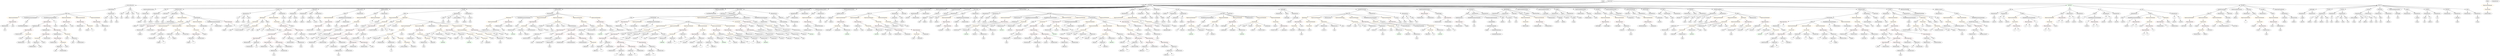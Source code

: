 strict digraph {
	graph [bb="0,0,36232,972"];
	node [label="\N"];
	Enter	[height=0.5,
		pos="23285,954",
		width=0.83628];
	FunctionCall_Unnamed_41	[color=orange,
		height=0.5,
		label=FunctionCall,
		pos="24359,450",
		width=1.6125];
	Identifier_balanceOf_4	[color=black,
		height=0.5,
		label=balanceOf,
		pos="24229,378",
		width=1.3491];
	FunctionCall_Unnamed_41 -> Identifier_balanceOf_4	[pos="e,24256,393.44 24331,433.81 24312,423.56 24286,409.93 24266,398.82"];
	MemberAccess_Unnamed_31	[color=black,
		height=0.5,
		label=MemberAccess,
		pos="24365,378",
		width=1.9174];
	FunctionCall_Unnamed_41 -> MemberAccess_Unnamed_31	[pos="e,24364,396.1 24361,431.7 24361,424.41 24362,415.73 24363,407.54"];
	ExpressionStatement_Unnamed_2	[color=orange,
		height=0.5,
		label=ExpressionStatement,
		pos="214.03,666",
		width=2.458];
	BinaryOperation_Unnamed_2	[color=brown,
		height=0.5,
		label=BinaryOperation,
		pos="187.03,594",
		width=1.9867];
	ExpressionStatement_Unnamed_2 -> BinaryOperation_Unnamed_2	[pos="e,193.63,612.1 207.35,647.7 204.44,640.15 200.96,631.12 197.7,622.68"];
	Identifier_addresses_14	[color=black,
		height=0.5,
		label=addresses,
		pos="8789,90",
		width=1.3214];
	Identifier_totalAmount_1	[color=black,
		height=0.5,
		label=totalAmount,
		pos="13950,450",
		width=1.5709];
	BinaryOperation_Unnamed_19	[color=brown,
		height=0.5,
		label=BinaryOperation,
		pos="29675,522",
		width=1.9867];
	Identifier_b_3	[color=black,
		height=0.5,
		label=b,
		pos="29639,450",
		width=0.75];
	BinaryOperation_Unnamed_19 -> Identifier_b_3	[pos="e,29647,467.14 29666,503.7 29662,495.75 29657,486.16 29653,477.34"];
	Identifier_a_4	[color=black,
		height=0.5,
		label=a,
		pos="29711,450",
		width=0.75];
	BinaryOperation_Unnamed_19 -> Identifier_a_4	[pos="e,29703,467.14 29684,503.7 29688,495.75 29693,486.16 29697,477.34"];
	ParameterList_Unnamed_55	[color=black,
		height=0.5,
		label=ParameterList,
		pos="27345,738",
		width=1.7095];
	Parameter_success_2	[color=black,
		height=0.5,
		label=success,
		pos="27328,666",
		width=1.1135];
	ParameterList_Unnamed_55 -> Parameter_success_2	[pos="e,27332,684.1 27341,719.7 27339,712.32 27337,703.52 27335,695.25"];
	Identifier_a_7	[color=black,
		height=0.5,
		label=a,
		pos="29171,450",
		width=0.75];
	Identifier__to_16	[color=black,
		height=0.5,
		label=_to,
		pos="28022,450",
		width=0.75];
	IndexAccess_Unnamed_49	[color=black,
		height=0.5,
		label=IndexAccess,
		pos="16418,162",
		width=1.6402];
	Identifier_addresses_5	[color=black,
		height=0.5,
		label=addresses,
		pos="16371,90",
		width=1.3214];
	IndexAccess_Unnamed_49 -> Identifier_addresses_5	[pos="e,16382,107.79 16407,144.05 16401,135.97 16395,126.12 16389,117.11"];
	Identifier_i_17	[color=black,
		height=0.5,
		label=i,
		pos="16464,90",
		width=0.75];
	IndexAccess_Unnamed_49 -> Identifier_i_17	[pos="e,16454,106.83 16429,144.05 16435,135.73 16441,125.54 16447,116.32"];
	Block_Unnamed_21	[color=black,
		height=0.5,
		label=Block,
		pos="5762,594",
		width=0.90558];
	FunctionCall_Unnamed_29	[color=orange,
		height=0.5,
		label=FunctionCall,
		pos="5635,522",
		width=1.6125];
	Block_Unnamed_21 -> FunctionCall_Unnamed_29	[pos="e,5662.5,538.16 5739.6,580.65 5721,570.41 5694.3,555.66 5672.5,543.63"];
	Parameter_custom_fallback	[color=black,
		height=0.5,
		label=custom_fallback,
		pos="34141,666",
		width=2.0006];
	ElementaryTypeName_string_2	[color=black,
		height=0.5,
		label=string,
		pos="34141,594",
		width=0.864];
	Parameter_custom_fallback -> ElementaryTypeName_string_2	[pos="e,34141,612.1 34141,647.7 34141,640.41 34141,631.73 34141,623.54"];
	MemberAccess_Unnamed_78	[color=black,
		height=0.5,
		label=MemberAccess,
		pos="7386,522",
		width=1.9174];
	Identifier_msg_38	[color=black,
		height=0.5,
		label=msg,
		pos="7436,450",
		width=0.75];
	MemberAccess_Unnamed_78 -> Identifier_msg_38	[pos="e,7424.7,466.83 7398.1,504.05 7404.1,495.65 7411.5,485.32 7418.2,476.02"];
	ElementaryTypeName_address_29	[color=black,
		height=0.5,
		label=address,
		pos="27256,522",
		width=1.0996];
	BinaryOperation_Unnamed_114	[color=brown,
		height=0.5,
		label=BinaryOperation,
		pos="9163,234",
		width=1.9867];
	BinaryOperation_Unnamed_116	[color=brown,
		height=0.5,
		label=BinaryOperation,
		pos="9163,162",
		width=1.9867];
	BinaryOperation_Unnamed_114 -> BinaryOperation_Unnamed_116	[pos="e,9163,180.1 9163,215.7 9163,208.41 9163,199.73 9163,191.54"];
	BinaryOperation_Unnamed_115	[color=brown,
		height=0.5,
		label=BinaryOperation,
		pos="9324,162",
		width=1.9867];
	BinaryOperation_Unnamed_114 -> BinaryOperation_Unnamed_115	[pos="e,9289.3,178.11 9197.6,217.98 9221.4,207.64 9253.2,193.79 9279,182.58"];
	ElementaryTypeName_uint8	[color=black,
		height=0.5,
		label=uint8,
		pos="35634,594",
		width=0.7947];
	Identifier_SafeMath_3	[color=green,
		height=0.5,
		label=SafeMath,
		pos="25515,378",
		width=1.2798];
	Identifier__value_11	[color=black,
		height=0.5,
		label=_value,
		pos="27286,162",
		width=0.96103];
	ElementaryTypeName_uint_20	[color=black,
		height=0.5,
		label=uint,
		pos="27171,522",
		width=0.75];
	Parameter_balance	[color=black,
		height=0.5,
		label=balance,
		pos="4703,666",
		width=1.0719];
	ElementaryTypeName_uint_12	[color=black,
		height=0.5,
		label=uint,
		pos="4731,594",
		width=0.75];
	Parameter_balance -> ElementaryTypeName_uint_12	[pos="e,4724.3,611.79 4709.8,648.05 4712.9,640.32 4716.6,630.96 4720.1,622.27"];
	NumberLiteral_Unnamed_6	[color=black,
		height=0.5,
		label=NumberLiteral,
		pos="270.03,378",
		width=1.765];
	BinaryOperation_Unnamed_34	[color=brown,
		height=0.5,
		label=BinaryOperation,
		pos="5151,450",
		width=1.9867];
	BinaryOperation_Unnamed_40	[color=brown,
		height=0.5,
		label=BinaryOperation,
		pos="4970,378",
		width=1.9867];
	BinaryOperation_Unnamed_34 -> BinaryOperation_Unnamed_40	[pos="e,5007.9,393.65 5113.1,434.33 5085.6,423.69 5048.1,409.21 5018.5,397.73"];
	BinaryOperation_Unnamed_35	[color=brown,
		height=0.5,
		label=BinaryOperation,
		pos="5131,378",
		width=1.9867];
	BinaryOperation_Unnamed_34 -> BinaryOperation_Unnamed_35	[pos="e,5135.9,396.1 5146.1,431.7 5144,424.24 5141.4,415.32 5139,406.97"];
	Identifier__to_4	[color=black,
		height=0.5,
		label=_to,
		pos="7130,234",
		width=0.75];
	Parameter_a_1	[color=black,
		height=0.5,
		label=a,
		pos="30551,666",
		width=0.75];
	ElementaryTypeName_uint256_4	[color=black,
		height=0.5,
		label=uint256,
		pos="30513,594",
		width=1.0442];
	Parameter_a_1 -> ElementaryTypeName_uint256_4	[pos="e,30522,611.63 30542,648.76 30538,640.67 30532,630.66 30527,621.49"];
	VariableDeclaration_totalAmount	[color=black,
		height=0.5,
		label=totalAmount,
		pos="14852,594",
		width=1.5709];
	ElementaryTypeName_uint256_29	[color=black,
		height=0.5,
		label=uint256,
		pos="14469,522",
		width=1.0442];
	VariableDeclaration_totalAmount -> ElementaryTypeName_uint256_29	[pos="e,14497,534.25 14811,581.35 14803,579.39 14795,577.51 14787,576 14668,552.58 14634,568.83 14516,540 14513,539.33 14511,538.56 14508,\
537.73"];
	FunctionDefinition_totalSupply	[color=black,
		height=0.5,
		label=totalSupply,
		pos="33518,810",
		width=1.4739];
	ParameterList_Unnamed_20	[color=black,
		height=0.5,
		label=ParameterList,
		pos="33377,738",
		width=1.7095];
	FunctionDefinition_totalSupply -> ParameterList_Unnamed_20	[pos="e,33407,753.97 33489,794.5 33468,784.22 33440,770.3 33417,758.97"];
	ParameterList_Unnamed_19	[color=black,
		height=0.5,
		label=ParameterList,
		pos="33518,738",
		width=1.7095];
	FunctionDefinition_totalSupply -> ParameterList_Unnamed_19	[pos="e,33518,756.1 33518,791.7 33518,784.41 33518,775.73 33518,767.54"];
	FunctionCall_Unnamed_82	[color=orange,
		height=0.5,
		label=FunctionCall,
		pos="9561,450",
		width=1.6125];
	BinaryOperation_Unnamed_112	[color=brown,
		height=0.5,
		label=BinaryOperation,
		pos="9060,378",
		width=1.9867];
	FunctionCall_Unnamed_82 -> BinaryOperation_Unnamed_112	[pos="e,9111.7,390.7 9518.7,437.26 9510.6,435.29 9502.1,433.42 9494,432 9338.7,404.53 9296.9,420.23 9141,396 9135.1,395.08 9128.9,394 \
9122.8,392.84"];
	Identifier_require_17	[color=black,
		height=0.5,
		label=require,
		pos="9186,378",
		width=1.0026];
	FunctionCall_Unnamed_82 -> Identifier_require_17	[pos="e,9212.8,390.25 9518.3,437.4 9510.3,435.43 9501.9,433.54 9494,432 9378.2,409.46 9345.4,425.03 9231,396 9228.6,395.38 9226.1,394.68 \
9223.6,393.91"];
	MemberAccess_Unnamed_51	[color=black,
		height=0.5,
		label=MemberAccess,
		pos="17368,450",
		width=1.9174];
	Identifier_SafeMath_9	[color=green,
		height=0.5,
		label=SafeMath,
		pos="17368,378",
		width=1.2798];
	MemberAccess_Unnamed_51 -> Identifier_SafeMath_9	[pos="e,17368,396.1 17368,431.7 17368,424.41 17368,415.73 17368,407.54"];
	Identifier__to_26	[color=black,
		height=0.5,
		label=_to,
		pos="17606,378",
		width=0.75];
	Identifier_frozenAccount_7	[color=black,
		height=0.5,
		label=frozenAccount,
		pos="14964,234",
		width=1.8343];
	ElementaryTypeName_uint256_18	[color=black,
		height=0.5,
		label=uint256,
		pos="22730,666",
		width=1.0442];
	VariableDeclaration_vundflw	[color=black,
		height=0.5,
		label=vundflw,
		pos="4978,594",
		width=1.1274];
	ElementaryTypeName_uint8_3	[color=black,
		height=0.5,
		label=uint8,
		pos="4957,522",
		width=0.7947];
	VariableDeclaration_vundflw -> ElementaryTypeName_uint8_3	[pos="e,4962.2,540.1 4972.8,575.7 4970.6,568.24 4967.9,559.32 4965.4,550.97"];
	FunctionCall_Unnamed_10	[color=orange,
		height=0.5,
		label=FunctionCall,
		pos="29704,594",
		width=1.6125];
	FunctionCall_Unnamed_10 -> BinaryOperation_Unnamed_19	[pos="e,29682,540.1 29697,575.7 29694,568.15 29690,559.12 29686,550.68"];
	Identifier_assert_1	[color=black,
		height=0.5,
		label=assert,
		pos="29797,522",
		width=0.89172];
	FunctionCall_Unnamed_10 -> Identifier_assert_1	[pos="e,29779,536.93 29725,577.12 29738,567.19 29755,554.3 29770,543.6"];
	Parameter__data_3	[color=black,
		height=0.5,
		label=_data,
		pos="24548,666",
		width=0.864];
	ElementaryTypeName_bytes_8	[color=black,
		height=0.5,
		label=bytes,
		pos="24504,594",
		width=0.85014];
	Parameter__data_3 -> ElementaryTypeName_bytes_8	[pos="e,24514,611.15 24538,648.76 24533,640.46 24526,630.15 24520,620.79"];
	Identifier__data_2	[color=black,
		height=0.5,
		label=_data,
		pos="818.03,90",
		width=0.864];
	Parameter_amounts	[color=black,
		height=0.5,
		label=amounts,
		pos="11406,666",
		width=1.1689];
	ArrayTypeName_Unnamed_5	[color=black,
		height=0.5,
		label=ArrayTypeName,
		pos="11567,594",
		width=2.0145];
	Parameter_amounts -> ArrayTypeName_Unnamed_5	[pos="e,11532,610.21 11435,652.49 11459,641.99 11494,626.81 11522,614.69"];
	IfStatement_Unnamed_6	[color=orange,
		height=0.5,
		label=IfStatement,
		pos="18973,666",
		width=1.4739];
	BinaryOperation_Unnamed_67	[color=brown,
		height=0.5,
		label=BinaryOperation,
		pos="18962,594",
		width=1.9867];
	IfStatement_Unnamed_6 -> BinaryOperation_Unnamed_67	[pos="e,18965,612.1 18970,647.7 18969,640.32 18968,631.52 18966,623.25"];
	ExpressionStatement_Unnamed_33	[color=orange,
		height=0.5,
		label=ExpressionStatement,
		pos="19140,594",
		width=2.458];
	IfStatement_Unnamed_6 -> ExpressionStatement_Unnamed_33	[pos="e,19103,610.71 19006,651.34 19030,641 19065,626.65 19092,615.02"];
	Identifier_balanceOf_2	[color=black,
		height=0.5,
		label=balanceOf,
		pos="7224,234",
		width=1.3491];
	MemberAccess_Unnamed_68	[color=black,
		height=0.5,
		label=MemberAccess,
		pos="9156,522",
		width=1.9174];
	Identifier_addresses_11	[color=black,
		height=0.5,
		label=addresses,
		pos="9293,450",
		width=1.3214];
	MemberAccess_Unnamed_68 -> Identifier_addresses_11	[pos="e,9265.5,465.07 9186.4,505.46 9206.8,495.08 9233.6,481.34 9255.3,470.26"];
	FunctionCall_Unnamed_31	[color=orange,
		height=0.5,
		label=FunctionCall,
		pos="3758,594",
		width=1.6125];
	Identifier__to_10	[color=black,
		height=0.5,
		label=_to,
		pos="3548,522",
		width=0.75];
	FunctionCall_Unnamed_31 -> Identifier__to_10	[pos="e,3569.1,533.59 3714.5,581.65 3679,571.92 3627.6,556.83 3584,540 3582.5,539.41 3580.9,538.78 3579.4,538.13"];
	Identifier_isContract_1	[color=black,
		height=0.5,
		label=isContract,
		pos="3642,522",
		width=1.363];
	FunctionCall_Unnamed_31 -> Identifier_isContract_1	[pos="e,3666.5,537.77 3732.3,577.46 3715.8,567.52 3694.2,554.5 3676.3,543.68"];
	Identifier__unitAmount_6	[color=black,
		height=0.5,
		label=_unitAmount,
		pos="17863,450",
		width=1.6402];
	FunctionCall_Unnamed_8	[color=orange,
		height=0.5,
		label=FunctionCall,
		pos="32177,594",
		width=1.6125];
	Identifier_owner_2	[color=black,
		height=0.5,
		label=owner,
		pos="32130,522",
		width=0.93331];
	FunctionCall_Unnamed_8 -> Identifier_owner_2	[pos="e,32141,539.31 32166,576.05 32160,567.85 32153,557.83 32147,548.71"];
	Identifier_OwnershipTransferred	[color=black,
		height=0.5,
		label=OwnershipTransferred,
		pos="32276,522",
		width=2.6243];
	FunctionCall_Unnamed_8 -> Identifier_OwnershipTransferred	[pos="e,32252,539.8 32199,577.12 32212,567.98 32229,556.35 32243,546.2"];
	Identifier_newOwner_1	[color=black,
		height=0.5,
		label=newOwner,
		pos="32439,522",
		width=1.4046];
	FunctionCall_Unnamed_8 -> Identifier_newOwner_1	[pos="e,32401,533.99 32221,581.77 32262,571.21 32325,554.84 32379,540 32383,539.05 32386,538.05 32390,537.04"];
	BooleanLiteral_Unnamed_15	[color=black,
		height=0.5,
		label=BooleanLiteral,
		pos="17003,162",
		width=1.7788];
	NumberLiteral_Unnamed_25	[color=black,
		height=0.5,
		label=NumberLiteral,
		pos="27402,162",
		width=1.765];
	IfStatement_Unnamed_7	[color=orange,
		height=0.5,
		label=IfStatement,
		pos="7449,666",
		width=1.4739];
	ExpressionStatement_Unnamed_81	[color=orange,
		height=0.5,
		label=ExpressionStatement,
		pos="7251,594",
		width=2.458];
	IfStatement_Unnamed_7 -> ExpressionStatement_Unnamed_81	[pos="e,7293.9,610.14 7413.2,652.32 7382.9,641.62 7339.1,626.14 7304.7,613.97"];
	BinaryOperation_Unnamed_132	[color=brown,
		height=0.5,
		label=BinaryOperation,
		pos="7449,594",
		width=1.9867];
	IfStatement_Unnamed_7 -> BinaryOperation_Unnamed_132	[pos="e,7449,612.1 7449,647.7 7449,640.41 7449,631.73 7449,623.54"];
	ElementaryTypeName_bytes4_2	[color=black,
		height=0.5,
		label=bytes4,
		pos="5874,234",
		width=0.97489];
	Block_Unnamed_35	[color=black,
		height=0.5,
		label=Block,
		pos="12773,738",
		width=0.90558];
	ExpressionStatement_Unnamed_50	[color=orange,
		height=0.5,
		label=ExpressionStatement,
		pos="12383,666",
		width=2.458];
	Block_Unnamed_35 -> ExpressionStatement_Unnamed_50	[pos="e,12448,678.61 12742,731.45 12681,720.56 12545,696.1 12459,680.64"];
	ExpressionStatement_Unnamed_49	[color=orange,
		height=0.5,
		label=ExpressionStatement,
		pos="12578,666",
		width=2.458];
	Block_Unnamed_35 -> ExpressionStatement_Unnamed_49	[pos="e,12620,682.24 12746,727.41 12717,716.81 12668,699.47 12631,686.08"];
	ExpressionStatement_Unnamed_48	[color=orange,
		height=0.5,
		label=ExpressionStatement,
		pos="12773,666",
		width=2.458];
	Block_Unnamed_35 -> ExpressionStatement_Unnamed_48	[pos="e,12773,684.1 12773,719.7 12773,712.41 12773,703.73 12773,695.54"];
	ExpressionStatement_Unnamed_51	[color=orange,
		height=0.5,
		label=ExpressionStatement,
		pos="12968,666",
		width=2.458];
	Block_Unnamed_35 -> ExpressionStatement_Unnamed_51	[pos="e,12926,682.24 12800,727.41 12829,716.81 12878,699.47 12915,686.08"];
	BinaryOperation_Unnamed_83	[color=brown,
		height=0.5,
		label=BinaryOperation,
		pos="12671,594",
		width=1.9867];
	IndexAccess_Unnamed_38	[color=black,
		height=0.5,
		label=IndexAccess,
		pos="12671,522",
		width=1.6402];
	BinaryOperation_Unnamed_83 -> IndexAccess_Unnamed_38	[pos="e,12671,540.1 12671,575.7 12671,568.41 12671,559.73 12671,551.54"];
	FunctionCall_Unnamed_62	[color=orange,
		height=0.5,
		label=FunctionCall,
		pos="12824,522",
		width=1.6125];
	BinaryOperation_Unnamed_83 -> FunctionCall_Unnamed_62	[pos="e,12792,537.49 12705,577.64 12727,567.23 12758,553.39 12782,542.24"];
	Parameter__name_1	[color=black,
		height=0.5,
		label=_name,
		pos="24246,666",
		width=0.97489];
	ElementaryTypeName_string_5	[color=black,
		height=0.5,
		label=string,
		pos="24246,594",
		width=0.864];
	Parameter__name_1 -> ElementaryTypeName_string_5	[pos="e,24246,612.1 24246,647.7 24246,640.41 24246,631.73 24246,623.54"];
	ElementaryTypeName_bytes_13	[color=black,
		height=0.5,
		label=bytes,
		pos="7649,522",
		width=0.85014];
	ElementaryTypeName_uint256_9	[color=black,
		height=0.5,
		label=uint256,
		pos="30071,594",
		width=1.0442];
	FunctionCall_Unnamed_77	[color=orange,
		height=0.5,
		label=FunctionCall,
		pos="16478,450",
		width=1.6125];
	BinaryOperation_Unnamed_101	[color=brown,
		height=0.5,
		label=BinaryOperation,
		pos="16513,378",
		width=1.9867];
	FunctionCall_Unnamed_77 -> BinaryOperation_Unnamed_101	[pos="e,16504,396.28 16487,432.05 16490,424.35 16495,415.03 16499,406.36"];
	Identifier_require_15	[color=black,
		height=0.5,
		label=require,
		pos="16639,378",
		width=1.0026];
	FunctionCall_Unnamed_77 -> Identifier_require_15	[pos="e,16612,390.6 16511,434.83 16537,423.34 16574,407.12 16602,395.13"];
	Identifier_amount_4	[color=black,
		height=0.5,
		label=amount,
		pos="15959,306",
		width=1.0581];
	Identifier_require_6	[color=black,
		height=0.5,
		label=require,
		pos="2116,522",
		width=1.0026];
	ParameterList_Unnamed_41	[color=black,
		height=0.5,
		label=ParameterList,
		pos="22566,738",
		width=1.7095];
	Parameter__symbol_1	[color=black,
		height=0.5,
		label=_symbol,
		pos="22829,666",
		width=1.1967];
	ParameterList_Unnamed_41 -> Parameter__symbol_1	[pos="e,22796,678.05 22612,725.75 22665,712.99 22746,692.83 22777,684 22780,683.2 22783,682.36 22785,681.49"];
	Identifier_require_5	[color=black,
		height=0.5,
		label=require,
		pos="27351,522",
		width=1.0026];
	ForStatement_Unnamed_1	[color=black,
		height=0.5,
		label=ForStatement,
		pos="26545,666",
		width=1.6818];
	BinaryOperation_Unnamed_77	[color=brown,
		height=0.5,
		label=BinaryOperation,
		pos="25887,594",
		width=1.9867];
	ForStatement_Unnamed_1 -> BinaryOperation_Unnamed_77	[pos="e,25952,601.92 26489,659 26371,646.44 26097,617.34 25963,603.12"];
	Block_Unnamed_34	[color=black,
		height=0.5,
		label=Block,
		pos="26294,594",
		width=0.90558];
	ForStatement_Unnamed_1 -> Block_Unnamed_34	[pos="e,26323,602.96 26502,652.97 26455,639.78 26379,618.8 26334,606.02"];
	VariableDeclarationStatement_Unnamed_11	[color=black,
		height=0.5,
		label=VariableDeclarationStatement,
		pos="26545,594",
		width=3.3174];
	ForStatement_Unnamed_1 -> VariableDeclarationStatement_Unnamed_11	[pos="e,26545,612.1 26545,647.7 26545,640.41 26545,631.73 26545,623.54"];
	ExpressionStatement_Unnamed_44	[color=orange,
		height=0.5,
		label=ExpressionStatement,
		pos="26775,594",
		width=2.458];
	ForStatement_Unnamed_1 -> ExpressionStatement_Unnamed_44	[pos="e,26727,609.55 26586,652.4 26623,641.37 26676,625.21 26716,612.85"];
	Identifier_msg_9	[color=black,
		height=0.5,
		label=msg,
		pos="7404,234",
		width=0.75];
	Identifier_frozenAccount_10	[color=black,
		height=0.5,
		label=frozenAccount,
		pos="7973,234",
		width=1.8343];
	FunctionCall_Unnamed_18	[color=orange,
		height=0.5,
		label=FunctionCall,
		pos="7097,378",
		width=1.6125];
	Identifier_revert	[color=black,
		height=0.5,
		label=revert,
		pos="7285,306",
		width=0.87786];
	FunctionCall_Unnamed_18 -> Identifier_revert	[pos="e,7260.4,317.44 7134.7,363.98 7164.5,353.53 7207.1,338.31 7244,324 7245.9,323.26 7247.9,322.49 7249.9,321.7"];
	ElementaryTypeName_address_31	[color=black,
		height=0.5,
		label=address,
		pos="17238,594",
		width=1.0996];
	Identifier_msg_10	[color=black,
		height=0.5,
		label=msg,
		pos="6088,234",
		width=0.75];
	BinaryOperation_Unnamed_14	[color=brown,
		height=0.5,
		label=BinaryOperation,
		pos="31341,594",
		width=1.9867];
	NumberLiteral_Unnamed_8	[color=black,
		height=0.5,
		label=NumberLiteral,
		pos="31341,522",
		width=1.765];
	BinaryOperation_Unnamed_14 -> NumberLiteral_Unnamed_8	[pos="e,31341,540.1 31341,575.7 31341,568.41 31341,559.73 31341,551.54"];
	Identifier_a	[color=black,
		height=0.5,
		label=a,
		pos="31450,522",
		width=0.75];
	BinaryOperation_Unnamed_14 -> Identifier_a	[pos="e,31431,535.21 31366,576.76 31383,566.16 31404,552.3 31422,541.31"];
	Block_Unnamed_32	[color=black,
		height=0.5,
		label=Block,
		pos="2788,594",
		width=0.90558];
	ExpressionStatement_Unnamed_41	[color=orange,
		height=0.5,
		label=ExpressionStatement,
		pos="2420,522",
		width=2.458];
	Block_Unnamed_32 -> ExpressionStatement_Unnamed_41	[pos="e,2485.4,534.48 2763.5,581.98 2757.8,579.75 2751.8,577.6 2746,576 2647.2,548.58 2619.2,556.77 2518,540 2511.1,538.85 2503.9,537.64 \
2496.7,536.41"];
	ExpressionStatement_Unnamed_42	[color=orange,
		height=0.5,
		label=ExpressionStatement,
		pos="2615,522",
		width=2.458];
	Block_Unnamed_32 -> ExpressionStatement_Unnamed_42	[pos="e,2653.6,538.62 2762.1,582.52 2736.3,572.07 2696,555.76 2664.1,542.85"];
	ExpressionStatement_Unnamed_40	[color=orange,
		height=0.5,
		label=ExpressionStatement,
		pos="2810,522",
		width=2.458];
	Block_Unnamed_32 -> ExpressionStatement_Unnamed_40	[pos="e,2804.6,540.28 2793.4,576.05 2795.7,568.6 2798.5,559.64 2801.2,551.22"];
	VariableDeclaration_vundflw1	[color=black,
		height=0.5,
		label=vundflw1,
		pos="14020,594",
		width=1.2521];
	ElementaryTypeName_uint8_5	[color=black,
		height=0.5,
		label=uint8,
		pos="14017,522",
		width=0.7947];
	VariableDeclaration_vundflw1 -> ElementaryTypeName_uint8_5	[pos="e,14018,540.1 14019,575.7 14019,568.41 14019,559.73 14018,551.54"];
	IndexAccess_Unnamed_47	[color=black,
		height=0.5,
		label=IndexAccess,
		pos="17073,90",
		width=1.6402];
	Identifier_addresses_4	[color=black,
		height=0.5,
		label=addresses,
		pos="17027,18",
		width=1.3214];
	IndexAccess_Unnamed_47 -> Identifier_addresses_4	[pos="e,17038,35.789 17062,72.055 17057,64.059 17050,54.331 17044,45.4"];
	Identifier_i_16	[color=black,
		height=0.5,
		label=i,
		pos="17120,18",
		width=0.75];
	IndexAccess_Unnamed_47 -> Identifier_i_16	[pos="e,17109,34.829 17084,72.055 17090,63.735 17097,53.54 17103,44.319"];
	Identifier_now_3	[color=black,
		height=0.5,
		label=now,
		pos="4145,306",
		width=0.75];
	ExpressionStatement_Unnamed_22	[color=orange,
		height=0.5,
		label=ExpressionStatement,
		pos="6829,450",
		width=2.458];
	ExpressionStatement_Unnamed_22 -> FunctionCall_Unnamed_18	[pos="e,7053.9,390.26 6882,435.17 6928.6,423 6996.1,405.35 7043,393.1"];
	ExpressionStatement_Unnamed_18	[color=orange,
		height=0.5,
		label=ExpressionStatement,
		pos="4848,666",
		width=2.458];
	BinaryOperation_Unnamed_29	[color=brown,
		height=0.5,
		label=BinaryOperation,
		pos="4848,594",
		width=1.9867];
	ExpressionStatement_Unnamed_18 -> BinaryOperation_Unnamed_29	[pos="e,4848,612.1 4848,647.7 4848,640.41 4848,631.73 4848,623.54"];
	Parameter__to_1	[color=black,
		height=0.5,
		label=_to,
		pos="3494,666",
		width=0.75];
	ElementaryTypeName_address_23	[color=black,
		height=0.5,
		label=address,
		pos="3491,594",
		width=1.0996];
	Parameter__to_1 -> ElementaryTypeName_address_23	[pos="e,3491.8,612.1 3493.3,647.7 3493,640.41 3492.6,631.73 3492.3,623.54"];
	MemberAccess_Unnamed_56	[color=black,
		height=0.5,
		label=MemberAccess,
		pos="14594,522",
		width=1.9174];
	Identifier_SafeMath_11	[color=green,
		height=0.5,
		label=SafeMath,
		pos="14623,450",
		width=1.2798];
	MemberAccess_Unnamed_56 -> Identifier_SafeMath_11	[pos="e,14616,468.1 14601,503.7 14604,496.15 14608,487.12 14612,478.68"];
	NumberLiteral_Unnamed_2	[color=black,
		height=0.5,
		label=NumberLiteral,
		pos="790.03,234",
		width=1.765];
	Block_Unnamed_27	[color=black,
		height=0.5,
		label=Block,
		pos="27779,594",
		width=0.90558];
	FunctionCall_Unnamed_37	[color=orange,
		height=0.5,
		label=FunctionCall,
		pos="27784,522",
		width=1.6125];
	Block_Unnamed_27 -> FunctionCall_Unnamed_37	[pos="e,27783,540.1 27780,575.7 27781,568.41 27781,559.73 27782,551.54"];
	Identifier_i_22	[color=black,
		height=0.5,
		label=i,
		pos="9386,450",
		width=0.75];
	ElementaryTypeName_bytes_4	[color=black,
		height=0.5,
		label=bytes,
		pos="33556,594",
		width=0.85014];
	FunctionDefinition_add	[color=black,
		height=0.5,
		label=add,
		pos="29227,810",
		width=0.75];
	ParameterList_Unnamed_12	[color=black,
		height=0.5,
		label=ParameterList,
		pos="28904,738",
		width=1.7095];
	FunctionDefinition_add -> ParameterList_Unnamed_12	[pos="e,28951,750.02 29201,803.75 29156,794.42 29059,774.21 28977,756 28972,754.91 28967,753.75 28962,752.59"];
	ParameterList_Unnamed_11	[color=black,
		height=0.5,
		label=ParameterList,
		pos="29048,738",
		width=1.7095];
	FunctionDefinition_add -> ParameterList_Unnamed_11	[pos="e,29084,753.05 29204,799.99 29176,789.22 29130,770.91 29094,757.16"];
	Block_Unnamed_8	[color=black,
		height=0.5,
		label=Block,
		pos="29317,738",
		width=0.90558];
	FunctionDefinition_add -> Block_Unnamed_8	[pos="e,29299,753.31 29244,795.83 29257,785.8 29275,771.77 29290,760.17"];
	Identifier_msg_18	[color=black,
		height=0.5,
		label=msg,
		pos="25093,378",
		width=0.75];
	FunctionCall_Unnamed_91	[color=orange,
		height=0.5,
		label=FunctionCall,
		pos="7241,522",
		width=1.6125];
	ExpressionStatement_Unnamed_81 -> FunctionCall_Unnamed_91	[pos="e,7243.5,540.1 7248.6,575.7 7247.5,568.32 7246.2,559.52 7245.1,551.25"];
	VariableDeclarationStatement_Unnamed_20	[color=black,
		height=0.5,
		label=VariableDeclarationStatement,
		pos="7726,666",
		width=3.3174];
	VariableDeclaration_empty_4	[color=black,
		height=0.5,
		label=empty,
		pos="7675,594",
		width=0.93331];
	VariableDeclarationStatement_Unnamed_20 -> VariableDeclaration_empty_4	[pos="e,7686.8,611.14 7713.4,647.7 7707.4,639.4 7700,629.31 7693.4,620.19"];
	Identifier_totalSupply_5	[color=black,
		height=0.5,
		label=totalSupply,
		pos="17864,522",
		width=1.4739];
	ContractDefinition_ContractReceiver	[color=black,
		height=0.5,
		label=ContractReceiver,
		pos="1924,882",
		width=2.0976];
	FunctionDefinition_tokenFallback	[color=black,
		height=0.5,
		label=tokenFallback,
		pos="1636,810",
		width=1.7372];
	ContractDefinition_ContractReceiver -> FunctionDefinition_tokenFallback	[pos="e,1682.8,822.36 1872.5,868.49 1822.3,856.29 1746.1,837.76 1693.9,825.06"];
	StructDefinition_TKN	[color=black,
		height=0.5,
		label=TKN,
		pos="1924,810",
		width=0.82242];
	ContractDefinition_ContractReceiver -> StructDefinition_TKN	[pos="e,1924,828.1 1924,863.7 1924,856.41 1924,847.73 1924,839.54"];
	IndexAccess_Unnamed_67	[color=black,
		height=0.5,
		label=IndexAccess,
		pos="10244,306",
		width=1.6402];
	Identifier_i_30	[color=black,
		height=0.5,
		label=i,
		pos="10044,234",
		width=0.75];
	IndexAccess_Unnamed_67 -> Identifier_i_30	[pos="e,10065,245.53 10202,293.06 10169,283.16 10121,268.13 10080,252 10079,251.4 10077,250.76 10075,250.1"];
	Identifier_amounts_4	[color=black,
		height=0.5,
		label=amounts,
		pos="10131,234",
		width=1.1689];
	IndexAccess_Unnamed_67 -> Identifier_amounts_4	[pos="e,10154,249.46 10219,289.29 10203,279.32 10182,266.3 10164,255.52"];
	Identifier__unitAmount_4	[color=black,
		height=0.5,
		label=_unitAmount,
		pos="13211,522",
		width=1.6402];
	ExpressionStatement_Unnamed_53	[color=orange,
		height=0.5,
		label=ExpressionStatement,
		pos="16318,666",
		width=2.458];
	Identifier___2	[color=black,
		height=0.5,
		label=_,
		pos="16638,594",
		width=0.75];
	ExpressionStatement_Unnamed_53 -> Identifier___2	[pos="e,16617,605.82 16384,653.65 16461,640.16 16582,618.62 16602,612 16604,611.48 16605,610.91 16607,610.29"];
	ElementaryTypeName_string	[color=black,
		height=0.5,
		label=string,
		pos="35916,594",
		width=0.864];
	Identifier_msg_8	[color=black,
		height=0.5,
		label=msg,
		pos="4572,162",
		width=0.75];
	ExpressionStatement_Unnamed_21	[color=orange,
		height=0.5,
		label=ExpressionStatement,
		pos="5761,666",
		width=2.458];
	FunctionCall_Unnamed_15	[color=orange,
		height=0.5,
		label=FunctionCall,
		pos="5653,594",
		width=1.6125];
	ExpressionStatement_Unnamed_21 -> FunctionCall_Unnamed_15	[pos="e,5677.3,610.75 5735.4,648.41 5720.9,638.97 5702.4,627.03 5686.7,616.83"];
	Identifier_now_9	[color=black,
		height=0.5,
		label=now,
		pos="8886,234",
		width=0.75];
	FunctionCall_Unnamed_84	[color=orange,
		height=0.5,
		label=FunctionCall,
		pos="10364,450",
		width=1.6125];
	BinaryOperation_Unnamed_120	[color=brown,
		height=0.5,
		label=BinaryOperation,
		pos="10262,378",
		width=1.9867];
	FunctionCall_Unnamed_84 -> BinaryOperation_Unnamed_120	[pos="e,10286,395.31 10341,433.12 10327,423.85 10310,412.01 10295,401.76"];
	Identifier_require_18	[color=black,
		height=0.5,
		label=require,
		pos="10388,378",
		width=1.0026];
	FunctionCall_Unnamed_84 -> Identifier_require_18	[pos="e,10382,396.1 10370,431.7 10373,424.24 10376,415.32 10378,406.97"];
	ModifierInvocation_canMint	[color=black,
		height=0.5,
		label=canMint,
		pos="16977,738",
		width=1.1274];
	BinaryOperation_Unnamed_105	[color=brown,
		height=0.5,
		label=BinaryOperation,
		pos="16619,306",
		width=1.9867];
	BinaryOperation_Unnamed_101 -> BinaryOperation_Unnamed_105	[pos="e,16595,323.15 16538,360.76 16552,351.4 16570,339.49 16585,329.26"];
	BinaryOperation_Unnamed_102	[color=brown,
		height=0.5,
		label=BinaryOperation,
		pos="16784,306",
		width=1.9867];
	BinaryOperation_Unnamed_101 -> BinaryOperation_Unnamed_102	[pos="e,16736,319.49 16562,364.4 16607,352.61 16676,334.96 16725,322.34"];
	VariableDeclaration_distributeAmount	[color=black,
		height=0.5,
		label=distributeAmount,
		pos="13442,738",
		width=2.0838];
	ElementaryTypeName_uint256_19	[color=black,
		height=0.5,
		label=uint256,
		pos="13334,666",
		width=1.0442];
	VariableDeclaration_distributeAmount -> ElementaryTypeName_uint256_19	[pos="e,13356,680.95 13417,720.59 13401,710.52 13381,697.57 13365,686.91"];
	NumberLiteral_Unnamed_16	[color=black,
		height=0.5,
		label=NumberLiteral,
		pos="13453,666",
		width=1.765];
	VariableDeclaration_distributeAmount -> NumberLiteral_Unnamed_16	[pos="e,13450,684.1 13445,719.7 13446,712.32 13447,703.52 13449,695.25"];
	NumberLiteral_Unnamed_21	[color=black,
		height=0.5,
		label=NumberLiteral,
		pos="4588,378",
		width=1.765];
	BinaryOperation_Unnamed_106	[color=brown,
		height=0.5,
		label=BinaryOperation,
		pos="16150,450",
		width=1.9867];
	FunctionCall_Unnamed_78	[color=orange,
		height=0.5,
		label=FunctionCall,
		pos="16101,378",
		width=1.6125];
	BinaryOperation_Unnamed_106 -> FunctionCall_Unnamed_78	[pos="e,16113,395.79 16138,432.05 16133,423.97 16126,414.12 16119,405.11"];
	IndexAccess_Unnamed_50	[color=black,
		height=0.5,
		label=IndexAccess,
		pos="16350,378",
		width=1.6402];
	BinaryOperation_Unnamed_106 -> IndexAccess_Unnamed_50	[pos="e,16312,392.2 16191,434.83 16223,423.59 16268,407.83 16302,395.92"];
	ExpressionStatement_Unnamed_17	[color=orange,
		height=0.5,
		label=ExpressionStatement,
		pos="28244,666",
		width=2.458];
	FunctionCall_Unnamed_13	[color=orange,
		height=0.5,
		label=FunctionCall,
		pos="28275,594",
		width=1.6125];
	ExpressionStatement_Unnamed_17 -> FunctionCall_Unnamed_13	[pos="e,28267,612.1 28252,647.7 28255,640.07 28259,630.92 28263,622.4"];
	BinaryOperation_Unnamed_57	[color=brown,
		height=0.5,
		label=BinaryOperation,
		pos="27565,306",
		width=1.9867];
	BinaryOperation_Unnamed_58	[color=brown,
		height=0.5,
		label=BinaryOperation,
		pos="27402,234",
		width=1.9867];
	BinaryOperation_Unnamed_57 -> BinaryOperation_Unnamed_58	[pos="e,27437,250.11 27530,289.98 27506,279.64 27474,265.79 27448,254.58"];
	BinaryOperation_Unnamed_59	[color=brown,
		height=0.5,
		label=BinaryOperation,
		pos="27565,234",
		width=1.9867];
	BinaryOperation_Unnamed_57 -> BinaryOperation_Unnamed_59	[pos="e,27565,252.1 27565,287.7 27565,280.41 27565,271.73 27565,263.54"];
	ElementaryTypeName_address_32	[color=black,
		height=0.5,
		label=address,
		pos="18310,450",
		width=1.0996];
	NumberLiteral_Unnamed_23	[color=black,
		height=0.5,
		label=NumberLiteral,
		pos="5601,234",
		width=1.765];
	Identifier_i_26	[color=black,
		height=0.5,
		label=i,
		pos="8882,90",
		width=0.75];
	StateVariableDeclaration_Unnamed_10	[color=black,
		height=0.5,
		label=StateVariableDeclaration,
		pos="2238,810",
		width=2.8184];
	VariableDeclaration_frozenAccount	[color=black,
		height=0.5,
		label=frozenAccount,
		pos="2153,738",
		width=1.8343];
	StateVariableDeclaration_Unnamed_10 -> VariableDeclaration_frozenAccount	[pos="e,2173.1,755.55 2217.5,792.05 2206.7,783.22 2193.4,772.27 2181.7,762.62"];
	FunctionCall_Unnamed_51	[color=orange,
		height=0.5,
		label=FunctionCall,
		pos="20120,594",
		width=1.6125];
	Identifier__to_23	[color=black,
		height=0.5,
		label=_to,
		pos="20482,522",
		width=0.75];
	FunctionCall_Unnamed_51 -> Identifier__to_23	[pos="e,20462,533.99 20163,581.41 20171,579.45 20179,577.54 20187,576 20301,553.67 20335,573.19 20446,540 20448,539.52 20449,538.98 20451,\
538.39"];
	Identifier_ContractReceiver	[color=black,
		height=0.5,
		label=ContractReceiver,
		pos="20603,522",
		width=2.0976];
	FunctionCall_Unnamed_51 -> Identifier_ContractReceiver	[pos="e,20548,534.69 20162,581.3 20171,579.33 20179,577.45 20187,576 20333,549.74 20372,562.53 20518,540 20524,539.03 20531,537.92 20537,\
536.74"];
	ElementaryTypeName_uint_6	[color=black,
		height=0.5,
		label=uint,
		pos="34235,594",
		width=0.75];
	ExpressionStatement_Unnamed_36	[color=orange,
		height=0.5,
		label=ExpressionStatement,
		pos="19133,666",
		width=2.458];
	FunctionCall_Unnamed_52	[color=orange,
		height=0.5,
		label=FunctionCall,
		pos="19356,594",
		width=1.6125];
	ExpressionStatement_Unnamed_36 -> FunctionCall_Unnamed_52	[pos="e,19316,607.43 19180,650.33 19217,638.76 19268,622.66 19306,610.81"];
	IndexAccess_Unnamed_35	[color=black,
		height=0.5,
		label=IndexAccess,
		pos="26493,378",
		width=1.6402];
	Identifier_i_10	[color=black,
		height=0.5,
		label=i,
		pos="26399,306",
		width=0.75];
	IndexAccess_Unnamed_35 -> Identifier_i_10	[pos="e,26416,320.01 26472,361.12 26458,350.92 26440,337.61 26426,326.74"];
	Identifier_unixTimes_2	[color=black,
		height=0.5,
		label=unixTimes,
		pos="26493,306",
		width=1.363];
	IndexAccess_Unnamed_35 -> Identifier_unixTimes_2	[pos="e,26493,324.1 26493,359.7 26493,352.41 26493,343.73 26493,335.54"];
	Mapping_Unnamed	[color=black,
		height=0.5,
		label=Mapping,
		pos="13578,666",
		width=1.2105];
	ElementaryTypeName_uint_8	[color=black,
		height=0.5,
		label=uint,
		pos="13497,594",
		width=0.75];
	Mapping_Unnamed -> ElementaryTypeName_uint_8	[pos="e,13513,608.83 13560,649.46 13549,639.68 13534,626.91 13522,616.2"];
	ElementaryTypeName_address_13	[color=black,
		height=0.5,
		label=address,
		pos="13582,594",
		width=1.0996];
	Mapping_Unnamed -> ElementaryTypeName_address_13	[pos="e,13581,612.1 13579,647.7 13579,640.41 13580,631.73 13580,623.54"];
	ForStatement_Unnamed_3	[color=black,
		height=0.5,
		label=ForStatement,
		pos="9660,666",
		width=1.6818];
	BinaryOperation_Unnamed_111	[color=brown,
		height=0.5,
		label=BinaryOperation,
		pos="9256,594",
		width=1.9867];
	ForStatement_Unnamed_3 -> BinaryOperation_Unnamed_111	[pos="e,9309.1,606.49 9606.7,657 9542.6,647.19 9431.7,629.69 9337,612 9331.5,610.97 9325.8,609.86 9320.1,608.72"];
	ExpressionStatement_Unnamed_71	[color=orange,
		height=0.5,
		label=ExpressionStatement,
		pos="9434,594",
		width=2.458];
	ForStatement_Unnamed_3 -> ExpressionStatement_Unnamed_71	[pos="e,9481.3,609.64 9619.1,652.32 9583.6,641.34 9531.9,625.32 9492.2,613.01"];
	VariableDeclarationStatement_Unnamed_19	[color=black,
		height=0.5,
		label=VariableDeclarationStatement,
		pos="9660,594",
		width=3.3174];
	ForStatement_Unnamed_3 -> VariableDeclarationStatement_Unnamed_19	[pos="e,9660,612.1 9660,647.7 9660,640.41 9660,631.73 9660,623.54"];
	Block_Unnamed_43	[color=black,
		height=0.5,
		label=Block,
		pos="10169,594",
		width=0.90558];
	ForStatement_Unnamed_3 -> Block_Unnamed_43	[pos="e,10137,599.36 9714,657.58 9815.7,643.59 10034,613.6 10126,600.89"];
	Block_Unnamed_46	[color=black,
		height=0.5,
		label=Block,
		pos="36058,954",
		width=0.90558];
	ExpressionStatement_Unnamed_85	[color=orange,
		height=0.5,
		label=ExpressionStatement,
		pos="36058,882",
		width=2.458];
	Block_Unnamed_46 -> ExpressionStatement_Unnamed_85	[pos="e,36058,900.1 36058,935.7 36058,928.41 36058,919.73 36058,911.54"];
	EventDefinition_Mint	[color=black,
		height=0.5,
		label=Mint,
		pos="2397,810",
		width=0.76697];
	ParameterList_Unnamed_33	[color=black,
		height=0.5,
		label=ParameterList,
		pos="2323,738",
		width=1.7095];
	EventDefinition_Mint -> ParameterList_Unnamed_33	[pos="e,2340.7,755.7 2381.7,794.5 2372.2,785.5 2359.7,773.71 2348.7,763.31"];
	Identifier_SafeMath_14	[color=green,
		height=0.5,
		label=SafeMath,
		pos="9779,234",
		width=1.2798];
	Identifier_SafeMath_13	[color=green,
		height=0.5,
		label=SafeMath,
		pos="14094,378",
		width=1.2798];
	Identifier_addresses_2	[color=black,
		height=0.5,
		label=addresses,
		pos="16602,450",
		width=1.3214];
	MemberAccess_Unnamed_52	[color=black,
		height=0.5,
		label=MemberAccess,
		pos="15513,234",
		width=1.9174];
	Identifier_addresses	[color=black,
		height=0.5,
		label=addresses,
		pos="15513,162",
		width=1.3214];
	MemberAccess_Unnamed_52 -> Identifier_addresses	[pos="e,15513,180.1 15513,215.7 15513,208.41 15513,199.73 15513,191.54"];
	ExpressionStatement_Unnamed_72	[color=orange,
		height=0.5,
		label=ExpressionStatement,
		pos="9779,522",
		width=2.458];
	ExpressionStatement_Unnamed_72 -> FunctionCall_Unnamed_82	[pos="e,9600.4,463.63 9733.1,506.24 9697.4,494.79 9648,478.94 9611.3,467.15"];
	FunctionDefinition_freezeAccounts	[color=black,
		height=0.5,
		label=freezeAccounts,
		pos="2641,810",
		width=1.9036];
	ModifierInvocation_onlyOwner_1	[color=black,
		height=0.5,
		label=onlyOwner,
		pos="2454,738",
		width=1.4323];
	FunctionDefinition_freezeAccounts -> ModifierInvocation_onlyOwner_1	[pos="e,2488.2,751.79 2602.7,794.67 2572.6,783.39 2530.6,767.67 2498.9,755.81"];
	ParameterList_Unnamed_62	[color=black,
		height=0.5,
		label=ParameterList,
		pos="2585,738",
		width=1.7095];
	FunctionDefinition_freezeAccounts -> ParameterList_Unnamed_62	[pos="e,2598.5,755.79 2627.5,792.05 2620.9,783.8 2612.8,773.7 2605.5,764.54"];
	Block_Unnamed_31	[color=black,
		height=0.5,
		label=Block,
		pos="2697,738",
		width=0.90558];
	FunctionDefinition_freezeAccounts -> Block_Unnamed_31	[pos="e,2684.4,754.83 2654.6,792.05 2661.4,783.56 2669.7,773.11 2677.2,763.73"];
	NumberLiteral_Unnamed_5	[color=black,
		height=0.5,
		label=NumberLiteral,
		pos="304.03,234",
		width=1.765];
	BinaryOperation_Unnamed_26	[color=brown,
		height=0.5,
		label=BinaryOperation,
		pos="23488,594",
		width=1.9867];
	Identifier_totalSupply_1	[color=black,
		height=0.5,
		label=totalSupply,
		pos="23471,522",
		width=1.4739];
	BinaryOperation_Unnamed_26 -> Identifier_totalSupply_1	[pos="e,23475,540.1 23484,575.7 23482,568.32 23480,559.52 23478,551.25"];
	IndexAccess_Unnamed_4	[color=black,
		height=0.5,
		label=IndexAccess,
		pos="23601,522",
		width=1.6402];
	BinaryOperation_Unnamed_26 -> IndexAccess_Unnamed_4	[pos="e,23576,538.5 23514,576.94 23530,567.29 23550,554.89 23566,544.41"];
	Identifier_i_34	[color=black,
		height=0.5,
		label=i,
		pos="11168,234",
		width=0.75];
	ElementaryTypeName_uint256_20	[color=black,
		height=0.5,
		label=uint256,
		pos="22583,594",
		width=1.0442];
	MemberAccess_Unnamed_9	[color=black,
		height=0.5,
		label=MemberAccess,
		pos="28251,522",
		width=1.9174];
	MemberAccess_Unnamed_10	[color=black,
		height=0.5,
		label=MemberAccess,
		pos="28491,450",
		width=1.9174];
	MemberAccess_Unnamed_9 -> MemberAccess_Unnamed_10	[pos="e,28446,464.02 28296,507.92 28335,496.4 28393,479.59 28435,467.22"];
	ElementaryTypeName_uint256_25	[color=black,
		height=0.5,
		label=uint256,
		pos="5539,594",
		width=1.0442];
	ElementaryTypeName_address_33	[color=black,
		height=0.5,
		label=address,
		pos="14103,522",
		width=1.0996];
	Identifier_b_2	[color=black,
		height=0.5,
		label=b,
		pos="30369,522",
		width=0.75];
	Identifier__to_25	[color=black,
		height=0.5,
		label=_to,
		pos="17150,450",
		width=0.75];
	Identifier_totalSupply	[color=black,
		height=0.5,
		label=totalSupply,
		pos="23183,522",
		width=1.4739];
	IndexAccess_Unnamed_48	[color=black,
		height=0.5,
		label=IndexAccess,
		pos="16567,234",
		width=1.6402];
	IndexAccess_Unnamed_48 -> IndexAccess_Unnamed_49	[pos="e,16449,177.65 16536,218.33 16514,207.92 16484,193.84 16460,182.49"];
	Identifier_unlockUnixTime_9	[color=black,
		height=0.5,
		label=unlockUnixTime,
		pos="16567,162",
		width=2.0006];
	IndexAccess_Unnamed_48 -> Identifier_unlockUnixTime_9	[pos="e,16567,180.1 16567,215.7 16567,208.41 16567,199.73 16567,191.54"];
	NumberLiteral_Unnamed_26	[color=black,
		height=0.5,
		label=NumberLiteral,
		pos="21244,522",
		width=1.765];
	BinaryOperation_Unnamed_54	[color=brown,
		height=0.5,
		label=BinaryOperation,
		pos="27477,522",
		width=1.9867];
	BinaryOperation_Unnamed_62	[color=brown,
		height=0.5,
		label=BinaryOperation,
		pos="27318,450",
		width=1.9867];
	BinaryOperation_Unnamed_54 -> BinaryOperation_Unnamed_62	[pos="e,27352,466.16 27443,505.81 27419,495.54 27388,481.87 27363,470.75"];
	BinaryOperation_Unnamed_55	[color=brown,
		height=0.5,
		label=BinaryOperation,
		pos="27479,450",
		width=1.9867];
	BinaryOperation_Unnamed_54 -> BinaryOperation_Unnamed_55	[pos="e,27479,468.1 27478,503.7 27478,496.41 27478,487.73 27478,479.54"];
	Block_Unnamed_3	[color=black,
		height=0.5,
		label=Block,
		pos="32019,738",
		width=0.90558];
	ExpressionStatement_Unnamed_9	[color=orange,
		height=0.5,
		label=ExpressionStatement,
		pos="31767,666",
		width=2.458];
	Block_Unnamed_3 -> ExpressionStatement_Unnamed_9	[pos="e,31818,681.15 31991,729.11 31952,718.28 31881,698.54 31829,684.21"];
	ExpressionStatement_Unnamed_7	[color=orange,
		height=0.5,
		label=ExpressionStatement,
		pos="31962,666",
		width=2.458];
	Block_Unnamed_3 -> ExpressionStatement_Unnamed_7	[pos="e,31976,683.8 32006,721.12 31999,712.68 31991,702.1 31983,692.55"];
	ExpressionStatement_Unnamed_8	[color=orange,
		height=0.5,
		label=ExpressionStatement,
		pos="32157,666",
		width=2.458];
	Block_Unnamed_3 -> ExpressionStatement_Unnamed_8	[pos="e,32125,683.14 32042,725.13 32062,715.07 32091,700.4 32115,688.31"];
	NumberLiteral_Unnamed_19	[color=black,
		height=0.5,
		label=NumberLiteral,
		pos="5100,594",
		width=1.765];
	Identifier_i_24	[color=black,
		height=0.5,
		label=i,
		pos="9086,18",
		width=0.75];
	Block_Unnamed_10	[color=black,
		height=0.5,
		label=Block,
		pos="11976,738",
		width=0.90558];
	ExpressionStatement_Unnamed_15	[color=orange,
		height=0.5,
		label=ExpressionStatement,
		pos="11888,666",
		width=2.458];
	Block_Unnamed_10 -> ExpressionStatement_Unnamed_15	[pos="e,11909,683.86 11958,722.83 11947,713.68 11931,701.54 11918,690.92"];
	IndexAccess_Unnamed_83	[color=black,
		height=0.5,
		label=IndexAccess,
		pos="8584,450",
		width=1.6402];
	Identifier_balances_25	[color=black,
		height=0.5,
		label=balances,
		pos="8584,378",
		width=1.1828];
	IndexAccess_Unnamed_83 -> Identifier_balances_25	[pos="e,8584,396.1 8584,431.7 8584,424.41 8584,415.73 8584,407.54"];
	MemberAccess_Unnamed_84	[color=black,
		height=0.5,
		label=MemberAccess,
		pos="8717,378",
		width=1.9174];
	IndexAccess_Unnamed_83 -> MemberAccess_Unnamed_84	[pos="e,8687.6,394.48 8612.6,433.98 8631.5,424.02 8656.6,410.8 8677.5,399.82"];
	BinaryOperation_Unnamed_131	[color=brown,
		height=0.5,
		label=BinaryOperation,
		pos="8274,450",
		width=1.9867];
	IndexAccess_Unnamed_79	[color=black,
		height=0.5,
		label=IndexAccess,
		pos="7919,378",
		width=1.6402];
	BinaryOperation_Unnamed_131 -> IndexAccess_Unnamed_79	[pos="e,7968.1,388.25 8220.9,437.72 8211.6,435.79 8202,433.82 8193,432 8119.5,417.17 8034.7,400.89 7979.1,390.34"];
	Identifier_now_10	[color=black,
		height=0.5,
		label=now,
		pos="8139,378",
		width=0.75];
	BinaryOperation_Unnamed_131 -> Identifier_now_10	[pos="e,8160,389.87 8243.7,433.29 8221.8,421.93 8192.3,406.62 8170.2,395.16"];
	IndexAccess_Unnamed_20	[color=black,
		height=0.5,
		label=IndexAccess,
		pos="28013,306",
		width=1.6402];
	MemberAccess_Unnamed_27	[color=black,
		height=0.5,
		label=MemberAccess,
		pos="28013,234",
		width=1.9174];
	IndexAccess_Unnamed_20 -> MemberAccess_Unnamed_27	[pos="e,28013,252.1 28013,287.7 28013,280.41 28013,271.73 28013,263.54"];
	Identifier_unlockUnixTime_4	[color=black,
		height=0.5,
		label=unlockUnixTime,
		pos="28172,234",
		width=2.0006];
	IndexAccess_Unnamed_20 -> Identifier_unlockUnixTime_4	[pos="e,28138,250.16 28046,290.67 28069,280.29 28101,266.15 28127,254.72"];
	FunctionCall_Unnamed_85	[color=orange,
		height=0.5,
		label=FunctionCall,
		pos="10517,378",
		width=1.6125];
	IndexAccess_Unnamed_70	[color=black,
		height=0.5,
		label=IndexAccess,
		pos="10516,306",
		width=1.6402];
	FunctionCall_Unnamed_85 -> IndexAccess_Unnamed_70	[pos="e,10516,324.1 10517,359.7 10517,352.41 10517,343.73 10516,335.54"];
	MemberAccess_Unnamed_70	[color=black,
		height=0.5,
		label=MemberAccess,
		pos="10662,306",
		width=1.9174];
	FunctionCall_Unnamed_85 -> MemberAccess_Unnamed_70	[pos="e,10630,322.38 10547,362.33 10568,352.17 10597,338.53 10620,327.33"];
	IndexAccess_Unnamed_72	[color=black,
		height=0.5,
		label=IndexAccess,
		pos="10808,306",
		width=1.6402];
	FunctionCall_Unnamed_85 -> IndexAccess_Unnamed_72	[pos="e,10764,318.18 10561,365.8 10568,363.84 10576,361.84 10584,360 10653,343.25 10671,340.63 10740,324 10744,322.99 10749,321.93 10753,\
320.86"];
	VariableDeclaration_to_1	[color=black,
		height=0.5,
		label=to,
		pos="2243,666",
		width=0.75];
	ElementaryTypeName_address_19	[color=black,
		height=0.5,
		label=address,
		pos="2234,594",
		width=1.0996];
	VariableDeclaration_to_1 -> ElementaryTypeName_address_19	[pos="e,2236.2,612.1 2240.8,647.7 2239.9,640.32 2238.7,631.52 2237.7,623.25"];
	FunctionCall_Unnamed_92	[color=orange,
		height=0.5,
		label=FunctionCall,
		pos="7756,522",
		width=1.6125];
	MemberAccess_Unnamed_81	[color=black,
		height=0.5,
		label=MemberAccess,
		pos="7550,450",
		width=1.9174];
	FunctionCall_Unnamed_92 -> MemberAccess_Unnamed_81	[pos="e,7590.9,464.89 7717.8,508 7685.1,496.89 7637.8,480.81 7601.7,468.56"];
	IndexAccess_Unnamed_81	[color=black,
		height=0.5,
		label=IndexAccess,
		pos="7696,450",
		width=1.6402];
	FunctionCall_Unnamed_92 -> IndexAccess_Unnamed_81	[pos="e,7710.1,467.47 7741.8,504.41 7734.6,495.95 7725.6,485.49 7717.5,476.08"];
	Identifier_distributeAmount_3	[color=black,
		height=0.5,
		label=distributeAmount,
		pos="7848,450",
		width=2.0838];
	FunctionCall_Unnamed_92 -> Identifier_distributeAmount_3	[pos="e,7826.3,467.55 7776.9,505.12 7788.9,496 7804.1,484.4 7817.4,474.28"];
	Identifier__value_14	[color=black,
		height=0.5,
		label=_value,
		pos="25247,522",
		width=0.96103];
	Identifier_i_4	[color=black,
		height=0.5,
		label=i,
		pos="2487,306",
		width=0.75];
	ModifierInvocation_onlyOwner_7	[color=black,
		height=0.5,
		label=onlyOwner,
		pos="23616,738",
		width=1.4323];
	NumberLiteral_Unnamed_11	[color=black,
		height=0.5,
		label=NumberLiteral,
		pos="22933,738",
		width=1.765];
	BinaryOperation_Unnamed_120 -> IndexAccess_Unnamed_67	[pos="e,10248,324.1 10258,359.7 10256,352.32 10253,343.52 10251,335.25"];
	IndexAccess_Unnamed_65	[color=black,
		height=0.5,
		label=IndexAccess,
		pos="10380,306",
		width=1.6402];
	BinaryOperation_Unnamed_120 -> IndexAccess_Unnamed_65	[pos="e,10354,322.5 10289,360.94 10306,351.2 10327,338.66 10344,328.12"];
	FunctionDefinition_transfer_4	[color=black,
		height=0.5,
		label=transfer,
		pos="4100,810",
		width=1.0719];
	ParameterList_Unnamed_52	[color=black,
		height=0.5,
		label=ParameterList,
		pos="3618,738",
		width=1.7095];
	FunctionDefinition_transfer_4 -> ParameterList_Unnamed_52	[pos="e,3672.2,746.87 4063.4,803.68 3982.2,791.89 3786.1,763.41 3683.3,748.49"];
	Block_Unnamed_22	[color=black,
		height=0.5,
		label=Block,
		pos="4027,738",
		width=0.90558];
	FunctionDefinition_transfer_4 -> Block_Unnamed_22	[pos="e,4042.7,754.01 4083.8,793.46 4074.1,784.18 4061.7,772.23 4050.9,761.88"];
	ParameterList_Unnamed_53	[color=black,
		height=0.5,
		label=ParameterList,
		pos="4157,738",
		width=1.7095];
	FunctionDefinition_transfer_4 -> ParameterList_Unnamed_53	[pos="e,4143.5,755.63 4113.2,792.76 4120.1,784.32 4128.7,773.8 4136.4,764.31"];
	Identifier_SafeMath_18	[color=green,
		height=0.5,
		label=SafeMath,
		pos="7598,378",
		width=1.2798];
	MemberAccess_Unnamed_81 -> Identifier_SafeMath_18	[pos="e,7586.5,395.79 7561.6,432.05 7567.2,423.97 7573.9,414.12 7580.1,405.11"];
	ElementaryTypeName_uint_7	[color=black,
		height=0.5,
		label=uint,
		pos="33729,594",
		width=0.75];
	IndexAccess_Unnamed_6	[color=black,
		height=0.5,
		label=IndexAccess,
		pos="28669,450",
		width=1.6402];
	MemberAccess_Unnamed_8	[color=black,
		height=0.5,
		label=MemberAccess,
		pos="28637,378",
		width=1.9174];
	IndexAccess_Unnamed_6 -> MemberAccess_Unnamed_8	[pos="e,28645,396.1 28661,431.7 28658,424.07 28653,414.92 28650,406.4"];
	Identifier_lockTime_intou37_1	[color=black,
		height=0.5,
		label=lockTime_intou37,
		pos="28802,378",
		width=2.1669];
	IndexAccess_Unnamed_6 -> Identifier_lockTime_intou37_1	[pos="e,28772,394.97 28698,433.98 28716,424.15 28741,411.16 28762,400.28"];
	Identifier_lockTime_intou37	[color=black,
		height=0.5,
		label=lockTime_intou37,
		pos="11925,450",
		width=2.1669];
	IfStatement_Unnamed_3	[color=orange,
		height=0.5,
		label=IfStatement,
		pos="3867,666",
		width=1.4739];
	IfStatement_Unnamed_3 -> FunctionCall_Unnamed_31	[pos="e,3782.3,610.57 3843.1,649.64 3828,639.95 3808.3,627.29 3791.7,616.6"];
	Block_Unnamed_24	[color=black,
		height=0.5,
		label=Block,
		pos="3867,594",
		width=0.90558];
	IfStatement_Unnamed_3 -> Block_Unnamed_24	[pos="e,3867,612.1 3867,647.7 3867,640.41 3867,631.73 3867,623.54"];
	Block_Unnamed_23	[color=black,
		height=0.5,
		label=Block,
		pos="3950,594",
		width=0.90558];
	IfStatement_Unnamed_3 -> Block_Unnamed_23	[pos="e,3932.6,609.72 3886.3,648.76 3897.5,639.27 3911.9,627.17 3924.1,616.85"];
	MemberAccess_Unnamed_79	[color=black,
		height=0.5,
		label=MemberAccess,
		pos="7166,450",
		width=1.9174];
	Identifier_owner_5	[color=black,
		height=0.5,
		label=owner,
		pos="7428,378",
		width=0.93331];
	MemberAccess_Unnamed_79 -> Identifier_owner_5	[pos="e,7402.5,390.04 7217,437.65 7271.7,425.29 7355,405.96 7386,396 7388,395.38 7389.9,394.71 7391.9,394.01"];
	MemberAccess_Unnamed_47	[color=black,
		height=0.5,
		label=MemberAccess,
		pos="25773,522",
		width=1.9174];
	BinaryOperation_Unnamed_77 -> MemberAccess_Unnamed_47	[pos="e,25799,538.98 25861,576.94 25845,567.43 25826,555.24 25809,544.86"];
	Identifier_i_5	[color=black,
		height=0.5,
		label=i,
		pos="25887,522",
		width=0.75];
	BinaryOperation_Unnamed_77 -> Identifier_i_5	[pos="e,25887,540.1 25887,575.7 25887,568.41 25887,559.73 25887,551.54"];
	FunctionCall_Unnamed_55	[color=orange,
		height=0.5,
		label=FunctionCall,
		pos="2885,450",
		width=1.6125];
	BinaryOperation_Unnamed_72	[color=brown,
		height=0.5,
		label=BinaryOperation,
		pos="2886,378",
		width=1.9867];
	FunctionCall_Unnamed_55 -> BinaryOperation_Unnamed_72	[pos="e,2885.8,396.1 2885.3,431.7 2885.4,424.41 2885.5,415.73 2885.6,407.54"];
	Identifier_require_7	[color=black,
		height=0.5,
		label=require,
		pos="3012,378",
		width=1.0026];
	FunctionCall_Unnamed_55 -> Identifier_require_7	[pos="e,2988.4,392.04 2912.6,433.81 2931.9,423.15 2957.9,408.83 2978.5,397.5"];
	IndexAccess_Unnamed_40	[color=black,
		height=0.5,
		label=IndexAccess,
		pos="17238,522",
		width=1.6402];
	IndexAccess_Unnamed_40 -> Identifier__to_25	[pos="e,17167,464.33 17218,504.76 17205,494.79 17189,481.93 17176,471.28"];
	Identifier_balances_10	[color=black,
		height=0.5,
		label=balances,
		pos="17238,450",
		width=1.1828];
	IndexAccess_Unnamed_40 -> Identifier_balances_10	[pos="e,17238,468.1 17238,503.7 17238,496.41 17238,487.73 17238,479.54"];
	NumberLiteral_Unnamed_33	[color=black,
		height=0.5,
		label=NumberLiteral,
		pos="18620,450",
		width=1.765];
	Identifier__data_6	[color=black,
		height=0.5,
		label=_data,
		pos="6302,378",
		width=0.864];
	VariableDeclaration_newOwner	[color=black,
		height=0.5,
		label=newOwner,
		pos="33115,666",
		width=1.4046];
	ElementaryTypeName_address_4	[color=black,
		height=0.5,
		label=address,
		pos="33115,594",
		width=1.0996];
	VariableDeclaration_newOwner -> ElementaryTypeName_address_4	[pos="e,33115,612.1 33115,647.7 33115,640.41 33115,631.73 33115,623.54"];
	FunctionCall_Unnamed_6	[color=orange,
		height=0.5,
		label=FunctionCall,
		pos="31962,594",
		width=1.6125];
	Identifier_require_1	[color=black,
		height=0.5,
		label=require,
		pos="31881,522",
		width=1.0026];
	FunctionCall_Unnamed_6 -> Identifier_require_1	[pos="e,31899,538.19 31943,576.76 31933,567.5 31919,555.73 31907,545.58"];
	BinaryOperation_Unnamed_12	[color=brown,
		height=0.5,
		label=BinaryOperation,
		pos="32007,522",
		width=1.9867];
	FunctionCall_Unnamed_6 -> BinaryOperation_Unnamed_12	[pos="e,31996,540.28 31973,576.05 31978,568.18 31984,558.62 31990,549.79"];
	FunctionCall_Unnamed_3	[color=orange,
		height=0.5,
		label=FunctionCall,
		pos="410.03,378",
		width=1.6125];
	ElementaryTypeName_uint32_4	[color=black,
		height=0.5,
		label=uint32,
		pos="300.03,306",
		width=0.91945];
	FunctionCall_Unnamed_3 -> ElementaryTypeName_uint32_4	[pos="e,320.93,320.3 385.34,361.29 369.14,350.98 347.83,337.42 330.56,326.43"];
	IndexAccess_Unnamed_3	[color=black,
		height=0.5,
		label=IndexAccess,
		pos="410.03,306",
		width=1.6402];
	FunctionCall_Unnamed_3 -> IndexAccess_Unnamed_3	[pos="e,410.03,324.1 410.03,359.7 410.03,352.41 410.03,343.73 410.03,335.54"];
	Parameter_None_3	[color=black,
		height=0.5,
		label=None,
		pos="28900,666",
		width=0.85014];
	ParameterList_Unnamed_12 -> Parameter_None_3	[pos="e,28901,684.1 28903,719.7 28903,712.41 28902,703.73 28902,695.54"];
	Identifier_i_32	[color=black,
		height=0.5,
		label=i,
		pos="10474,162",
		width=0.75];
	AssemblyExpression_Unnamed_1	[color=black,
		height=0.5,
		label=AssemblyExpression,
		pos="21710,378",
		width=2.4719];
	BinaryOperation_Unnamed_68	[color=brown,
		height=0.5,
		label=BinaryOperation,
		pos="19972,594",
		width=1.9867];
	IndexAccess_Unnamed_24	[color=black,
		height=0.5,
		label=IndexAccess,
		pos="20244,522",
		width=1.6402];
	BinaryOperation_Unnamed_68 -> IndexAccess_Unnamed_24	[pos="e,20200,534.36 20021,580.49 20068,568.34 20139,549.92 20189,537.22"];
	FunctionCall_Unnamed_47	[color=orange,
		height=0.5,
		label=FunctionCall,
		pos="20379,522",
		width=1.6125];
	BinaryOperation_Unnamed_68 -> FunctionCall_Unnamed_47	[pos="e,20336,534.59 20025,581.41 20034,579.49 20044,577.6 20053,576 20168,556.05 20198,562.33 20312,540 20316,539.16 20321,538.2 20325,\
537.19"];
	VariableDeclaration_value_2	[color=black,
		height=0.5,
		label=value,
		pos="4266,666",
		width=0.82242];
	ElementaryTypeName_uint256_22	[color=black,
		height=0.5,
		label=uint256,
		pos="4256,594",
		width=1.0442];
	VariableDeclaration_value_2 -> ElementaryTypeName_uint256_22	[pos="e,4258.5,612.1 4263.6,647.7 4262.5,640.32 4261.2,631.52 4260.1,623.25"];
	PragmaDirective_solidity	[color=black,
		height=0.5,
		label=solidity,
		pos="16665,882",
		width=1.0442];
	ExpressionStatement_Unnamed_70	[color=orange,
		height=0.5,
		label=ExpressionStatement,
		pos="10403,666",
		width=2.458];
	FunctionCall_Unnamed_81	[color=orange,
		height=0.5,
		label=FunctionCall,
		pos="10896,594",
		width=1.6125];
	ExpressionStatement_Unnamed_70 -> FunctionCall_Unnamed_81	[pos="e,10843,601.51 10468,653.4 10479,651.52 10490,649.65 10501,648 10617,630.13 10753,612.64 10831,602.89"];
	EventDefinition_Burn	[color=black,
		height=0.5,
		label=Burn,
		pos="4417,810",
		width=0.7947];
	ParameterList_Unnamed_32	[color=black,
		height=0.5,
		label=ParameterList,
		pos="4338,738",
		width=1.7095];
	EventDefinition_Burn -> ParameterList_Unnamed_32	[pos="e,4356.8,755.61 4401,794.83 4390.7,785.7 4377.1,773.6 4365.1,763"];
	FunctionCall_Unnamed_35	[color=orange,
		height=0.5,
		label=FunctionCall,
		pos="27888,594",
		width=1.6125];
	Identifier__to_15	[color=black,
		height=0.5,
		label=_to,
		pos="27887,522",
		width=0.75];
	FunctionCall_Unnamed_35 -> Identifier__to_15	[pos="e,27887,540.1 27888,575.7 27888,568.41 27888,559.73 27887,551.54"];
	Identifier_isContract_2	[color=black,
		height=0.5,
		label=isContract,
		pos="27981,522",
		width=1.363];
	FunctionCall_Unnamed_35 -> Identifier_isContract_2	[pos="e,27960,538.58 27909,577.12 27922,567.74 27938,555.73 27951,545.41"];
	Parameter_None_6	[color=black,
		height=0.5,
		label=None,
		pos="22002,666",
		width=0.85014];
	ElementaryTypeName_bool_14	[color=black,
		height=0.5,
		label=bool,
		pos="22002,594",
		width=0.76697];
	Parameter_None_6 -> ElementaryTypeName_bool_14	[pos="e,22002,612.1 22002,647.7 22002,640.41 22002,631.73 22002,623.54"];
	Identifier_now_1	[color=black,
		height=0.5,
		label=now,
		pos="4659,306",
		width=0.75];
	Block_Unnamed_38	[color=black,
		height=0.5,
		label=Block,
		pos="14121,738",
		width=0.90558];
	ExpressionStatement_Unnamed_59	[color=orange,
		height=0.5,
		label=ExpressionStatement,
		pos="13895,666",
		width=2.458];
	Block_Unnamed_38 -> ExpressionStatement_Unnamed_59	[pos="e,13942,681.64 14093,728.42 14059,717.66 13998,698.94 13953,684.98"];
	VariableDeclarationStatement_Unnamed_13	[color=black,
		height=0.5,
		label=VariableDeclarationStatement,
		pos="14121,666",
		width=3.3174];
	Block_Unnamed_38 -> VariableDeclarationStatement_Unnamed_13	[pos="e,14121,684.1 14121,719.7 14121,712.41 14121,703.73 14121,695.54"];
	VariableDeclaration_value	[color=black,
		height=0.5,
		label=value,
		pos="1797,738",
		width=0.82242];
	ElementaryTypeName_uint	[color=black,
		height=0.5,
		label=uint,
		pos="1796,666",
		width=0.75];
	VariableDeclaration_value -> ElementaryTypeName_uint	[pos="e,1796.3,684.1 1796.8,719.7 1796.7,712.41 1796.6,703.73 1796.4,695.54"];
	Identifier__custom_fallback	[color=black,
		height=0.5,
		label=_custom_fallback,
		pos="5939,162",
		width=2.1392];
	ExpressionStatement_Unnamed_69	[color=orange,
		height=0.5,
		label=ExpressionStatement,
		pos="14739,666",
		width=2.458];
	BinaryOperation_Unnamed_107	[color=brown,
		height=0.5,
		label=BinaryOperation,
		pos="14706,594",
		width=1.9867];
	ExpressionStatement_Unnamed_69 -> BinaryOperation_Unnamed_107	[pos="e,14714,612.1 14731,647.7 14727,640.07 14723,630.92 14719,622.4"];
	ElementaryTypeName_uint256_28	[color=black,
		height=0.5,
		label=uint256,
		pos="14416,594",
		width=1.0442];
	Identifier_Transfer_2	[color=black,
		height=0.5,
		label=Transfer,
		pos="19729,522",
		width=1.1689];
	ExpressionStatement_Unnamed_28	[color=orange,
		height=0.5,
		label=ExpressionStatement,
		pos="27475,666",
		width=2.458];
	FunctionCall_Unnamed_34	[color=orange,
		height=0.5,
		label=FunctionCall,
		pos="27476,594",
		width=1.6125];
	ExpressionStatement_Unnamed_28 -> FunctionCall_Unnamed_34	[pos="e,27476,612.1 27475,647.7 27475,640.41 27476,631.73 27476,623.54"];
	Identifier_balanceOf_10	[color=black,
		height=0.5,
		label=balanceOf,
		pos="8641,162",
		width=1.3491];
	Identifier_amount_1	[color=black,
		height=0.5,
		label=amount,
		pos="15300,522",
		width=1.0581];
	Identifier_transferToAddress	[color=black,
		height=0.5,
		label=transferToAddress,
		pos="5505,450",
		width=2.2501];
	FunctionCall_Unnamed_32	[color=orange,
		height=0.5,
		label=FunctionCall,
		pos="3950,522",
		width=1.6125];
	Identifier__data_8	[color=black,
		height=0.5,
		label=_data,
		pos="3805,450",
		width=0.864];
	FunctionCall_Unnamed_32 -> Identifier__data_8	[pos="e,3828.2,462.21 3919.6,506.33 3895.9,494.87 3863,478.97 3838.5,467.16"];
	Identifier__to_11	[color=black,
		height=0.5,
		label=_to,
		pos="3881,450",
		width=0.75];
	FunctionCall_Unnamed_32 -> Identifier__to_11	[pos="e,3895.4,465.57 3933.7,504.41 3924.6,495.19 3913.1,483.58 3903.3,473.54"];
	Identifier_transferToContract	[color=black,
		height=0.5,
		label=transferToContract,
		pos="4008,450",
		width=2.2778];
	FunctionCall_Unnamed_32 -> Identifier_transferToContract	[pos="e,3994.1,467.79 3964.1,504.05 3970.9,495.8 3979.3,485.7 3986.9,476.54"];
	Identifier__value_9	[color=black,
		height=0.5,
		label=_value,
		pos="4143,450",
		width=0.96103];
	FunctionCall_Unnamed_32 -> Identifier__value_9	[pos="e,4116.1,461.54 3987.8,507.88 4018,497.32 4061.3,481.99 4099,468 4101.1,467.23 4103.2,466.44 4105.4,465.63"];
	IndexAccess_Unnamed_62	[color=black,
		height=0.5,
		label=IndexAccess,
		pos="8852,162",
		width=1.6402];
	IndexAccess_Unnamed_62 -> Identifier_addresses_14	[pos="e,8803.9,107.47 8837.1,144.41 8829.4,135.87 8819.9,125.28 8811.3,115.79"];
	IndexAccess_Unnamed_62 -> Identifier_i_26	[pos="e,8874.9,107.62 8859.4,143.7 8862.8,135.95 8866.8,126.64 8870.4,118.02"];
	IndexAccess_Unnamed_9	[color=black,
		height=0.5,
		label=IndexAccess,
		pos="4880,234",
		width=1.6402];
	Identifier__to	[color=black,
		height=0.5,
		label=_to,
		pos="4774,162",
		width=0.75];
	IndexAccess_Unnamed_9 -> Identifier__to	[pos="e,4792.7,175.34 4856,217.12 4839.9,206.53 4818.8,192.57 4802,181.49"];
	Identifier_frozenAccount_1	[color=black,
		height=0.5,
		label=frozenAccount,
		pos="4885,162",
		width=1.8343];
	IndexAccess_Unnamed_9 -> Identifier_frozenAccount_1	[pos="e,4883.8,180.1 4881.3,215.7 4881.8,208.41 4882.4,199.73 4883,191.54"];
	BinaryOperation_Unnamed_7	[color=brown,
		height=0.5,
		label=BinaryOperation,
		pos="668.03,378",
		width=1.9867];
	FunctionCall_Unnamed_2	[color=orange,
		height=0.5,
		label=FunctionCall,
		pos="545.03,306",
		width=1.6125];
	BinaryOperation_Unnamed_7 -> FunctionCall_Unnamed_2	[pos="e,571.98,322.34 640.12,361.12 622.89,351.31 600.6,338.63 581.93,328"];
	NumberLiteral_Unnamed_4	[color=black,
		height=0.5,
		label=NumberLiteral,
		pos="685.03,306",
		width=1.765];
	BinaryOperation_Unnamed_7 -> NumberLiteral_Unnamed_4	[pos="e,680.87,324.1 672.23,359.7 674.02,352.32 676.16,343.52 678.17,335.25"];
	ElementaryTypeName_bool_9	[color=black,
		height=0.5,
		label=bool,
		pos="21901,594",
		width=0.76697];
	stringLiteral_Unnamed_1	[color=black,
		height=0.5,
		label=stringLiteral,
		pos="16632,738",
		width=1.5016];
	FunctionCall_Unnamed_24	[color=orange,
		height=0.5,
		label=FunctionCall,
		pos="5752,378",
		width=1.6125];
	Identifier__value_5	[color=black,
		height=0.5,
		label=_value,
		pos="5432,306",
		width=0.96103];
	FunctionCall_Unnamed_24 -> Identifier__value_5	[pos="e,5458.3,318.03 5699.7,369.81 5643.7,361.46 5552.6,345.95 5476,324 5473.8,323.35 5471.4,322.63 5469.1,321.86"];
	MemberAccess_Unnamed_22	[color=black,
		height=0.5,
		label=MemberAccess,
		pos="5554,306",
		width=1.9174];
	FunctionCall_Unnamed_24 -> MemberAccess_Unnamed_22	[pos="e,5593.8,321.07 5714.8,363.83 5683.7,352.83 5639,337.02 5604.6,324.87"];
	FunctionCall_Unnamed_25	[color=orange,
		height=0.5,
		label=FunctionCall,
		pos="5699,306",
		width=1.6125];
	FunctionCall_Unnamed_24 -> FunctionCall_Unnamed_25	[pos="e,5711.7,323.79 5739.2,360.05 5733,351.89 5725.5,341.91 5718.6,332.82"];
	Identifier__data_5	[color=black,
		height=0.5,
		label=_data,
		pos="5806,306",
		width=0.864];
	FunctionCall_Unnamed_24 -> Identifier__data_5	[pos="e,5793.8,322.83 5765.1,360.05 5771.7,351.56 5779.7,341.11 5786.9,331.73"];
	FunctionCall_Unnamed_26	[color=orange,
		height=0.5,
		label=FunctionCall,
		pos="5913,306",
		width=1.6125];
	FunctionCall_Unnamed_24 -> FunctionCall_Unnamed_26	[pos="e,5880.2,321.26 5784.6,362.83 5809.2,352.15 5843.1,337.39 5870,325.73"];
	FunctionCall_Unnamed_72	[color=orange,
		height=0.5,
		label=FunctionCall,
		pos="22139,594",
		width=1.6125];
	Identifier_MintFinished	[color=black,
		height=0.5,
		label=MintFinished,
		pos="22139,522",
		width=1.6402];
	FunctionCall_Unnamed_72 -> Identifier_MintFinished	[pos="e,22139,540.1 22139,575.7 22139,568.41 22139,559.73 22139,551.54"];
	Identifier_totalSupply_2	[color=black,
		height=0.5,
		label=totalSupply,
		pos="18715,666",
		width=1.4739];
	ExpressionStatement_Unnamed_11	[color=orange,
		height=0.5,
		label=ExpressionStatement,
		pos="29704,666",
		width=2.458];
	ExpressionStatement_Unnamed_11 -> FunctionCall_Unnamed_10	[pos="e,29704,612.1 29704,647.7 29704,640.41 29704,631.73 29704,623.54"];
	BinaryOperation_Unnamed_49	[color=brown,
		height=0.5,
		label=BinaryOperation,
		pos="3926,234",
		width=1.9867];
	NumberLiteral_Unnamed_24	[color=black,
		height=0.5,
		label=NumberLiteral,
		pos="3859,162",
		width=1.765];
	BinaryOperation_Unnamed_49 -> NumberLiteral_Unnamed_24	[pos="e,3875.1,179.79 3909.8,216.05 3901.7,207.63 3891.8,197.28 3882.9,187.97"];
	Identifier__value_8	[color=black,
		height=0.5,
		label=_value,
		pos="3975,162",
		width=0.96103];
	BinaryOperation_Unnamed_49 -> Identifier__value_8	[pos="e,3963.6,179.31 3937.9,216.05 3943.6,207.85 3950.6,197.83 3957,188.71"];
	VariableDeclaration_mintingFinished	[color=black,
		height=0.5,
		label=mintingFinished,
		pos="11709,738",
		width=1.9174];
	ElementaryTypeName_bool_3	[color=black,
		height=0.5,
		label=bool,
		pos="11607,666",
		width=0.76697];
	VariableDeclaration_mintingFinished -> ElementaryTypeName_bool_3	[pos="e,11625,679.66 11685,720.76 11670,710.4 11651,696.91 11635,686.04"];
	BooleanLiteral_Unnamed	[color=black,
		height=0.5,
		label=BooleanLiteral,
		pos="11717,666",
		width=1.7788];
	VariableDeclaration_mintingFinished -> BooleanLiteral_Unnamed	[pos="e,11715,684.1 11711,719.7 11712,712.41 11713,703.73 11714,695.54"];
	Identifier_msg_30	[color=black,
		height=0.5,
		label=msg,
		pos="15690,306",
		width=0.75];
	FunctionCall_Unnamed_28	[color=orange,
		height=0.5,
		label=FunctionCall,
		pos="6497,450",
		width=1.6125];
	FunctionCall_Unnamed_28 -> Identifier__data_6	[pos="e,6326.5,389.71 6457.6,436.38 6426.1,426.1 6380.9,410.9 6342,396 6340.3,395.33 6338.5,394.63 6336.7,393.92"];
	Identifier__to_6	[color=black,
		height=0.5,
		label=_to,
		pos="6378,378",
		width=0.75];
	FunctionCall_Unnamed_28 -> Identifier__to_6	[pos="e,6397.8,390.63 6470.9,433.64 6452.2,422.65 6427.1,407.85 6407.7,396.43"];
	MemberAccess_Unnamed_23	[color=black,
		height=0.5,
		label=MemberAccess,
		pos="6492,378",
		width=1.9174];
	FunctionCall_Unnamed_28 -> MemberAccess_Unnamed_23	[pos="e,6493.2,396.1 6495.8,431.7 6495.3,424.41 6494.7,415.73 6494.1,407.54"];
	Identifier_Transfer	[color=black,
		height=0.5,
		label=Transfer,
		pos="6621,378",
		width=1.1689];
	FunctionCall_Unnamed_28 -> Identifier_Transfer	[pos="e,6596.4,392.9 6524.2,433.64 6542.6,423.29 6566.9,409.55 6586.6,398.44"];
	Identifier__value_6	[color=black,
		height=0.5,
		label=_value,
		pos="6716,378",
		width=0.96103];
	FunctionCall_Unnamed_28 -> Identifier__value_6	[pos="e,6689.2,389.75 6539,437.23 6574.7,427.03 6627,411.49 6672,396 6674.1,395.28 6676.3,394.52 6678.4,393.75"];
	Identifier_balances_6	[color=black,
		height=0.5,
		label=balances,
		pos="20114,450",
		width=1.1828];
	IndexAccess_Unnamed_24 -> Identifier_balances_6	[pos="e,20140,464.74 20216,505.81 20196,495.35 20170,481.38 20150,470.16"];
	MemberAccess_Unnamed_35	[color=black,
		height=0.5,
		label=MemberAccess,
		pos="20244,450",
		width=1.9174];
	IndexAccess_Unnamed_24 -> MemberAccess_Unnamed_35	[pos="e,20244,468.1 20244,503.7 20244,496.41 20244,487.73 20244,479.54"];
	Parameter_who	[color=black,
		height=0.5,
		label=who,
		pos="34663,666",
		width=0.75];
	ElementaryTypeName_address_7	[color=black,
		height=0.5,
		label=address,
		pos="34663,594",
		width=1.0996];
	Parameter_who -> ElementaryTypeName_address_7	[pos="e,34663,612.1 34663,647.7 34663,640.41 34663,631.73 34663,623.54"];
	FunctionDefinition_balanceOf_1	[color=black,
		height=0.5,
		label=balanceOf,
		pos="4647,810",
		width=1.3491];
	ParameterList_Unnamed_47	[color=black,
		height=0.5,
		label=ParameterList,
		pos="4479,738",
		width=1.7095];
	FunctionDefinition_balanceOf_1 -> ParameterList_Unnamed_47	[pos="e,4513.2,753.26 4615.8,796 4589.9,785.19 4552.6,769.67 4523.6,757.55"];
	Block_Unnamed_17	[color=black,
		height=0.5,
		label=Block,
		pos="4591,738",
		width=0.90558];
	FunctionDefinition_balanceOf_1 -> Block_Unnamed_17	[pos="e,4603.8,754.99 4633.8,792.41 4627,783.92 4618.6,773.41 4611,763.96"];
	ParameterList_Unnamed_48	[color=black,
		height=0.5,
		label=ParameterList,
		pos="4703,738",
		width=1.7095];
	FunctionDefinition_balanceOf_1 -> ParameterList_Unnamed_48	[pos="e,4689.5,755.96 4660.3,792.41 4666.9,784.16 4675,774.01 4682.4,764.78"];
	BinaryOperation_Unnamed_99	[color=brown,
		height=0.5,
		label=BinaryOperation,
		pos="16751,522",
		width=1.9867];
	IndexAccess_Unnamed_44	[color=black,
		height=0.5,
		label=IndexAccess,
		pos="16744,450",
		width=1.6402];
	BinaryOperation_Unnamed_99 -> IndexAccess_Unnamed_44	[pos="e,16746,468.1 16749,503.7 16749,496.41 16748,487.73 16747,479.54"];
	Identifier_totalAmount	[color=black,
		height=0.5,
		label=totalAmount,
		pos="16878,450",
		width=1.5709];
	BinaryOperation_Unnamed_99 -> Identifier_totalAmount	[pos="e,16851,466.1 16780,505.12 16798,495.2 16821,482.33 16841,471.63"];
	NumberLiteral_Unnamed_14	[color=black,
		height=0.5,
		label=NumberLiteral,
		pos="20630,666",
		width=1.765];
	FunctionDefinition_bug_intou35	[color=black,
		height=0.5,
		label=bug_intou35,
		pos="5285,810",
		width=1.5848];
	Block_Unnamed_16	[color=black,
		height=0.5,
		label=Block,
		pos="5074,738",
		width=0.90558];
	FunctionDefinition_bug_intou35 -> Block_Unnamed_16	[pos="e,5101.5,748.13 5246.8,796.32 5208.7,783.67 5150.4,764.32 5112.2,751.67"];
	ParameterList_Unnamed_46	[color=black,
		height=0.5,
		label=ParameterList,
		pos="5285,738",
		width=1.7095];
	FunctionDefinition_bug_intou35 -> ParameterList_Unnamed_46	[pos="e,5285,756.1 5285,791.7 5285,784.41 5285,775.73 5285,767.54"];
	Parameter_success_3	[color=black,
		height=0.5,
		label=success,
		pos="24797,666",
		width=1.1135];
	ElementaryTypeName_bool_10	[color=black,
		height=0.5,
		label=bool,
		pos="24750,594",
		width=0.76697];
	Parameter_success_3 -> ElementaryTypeName_bool_10	[pos="e,24761,610.99 24786,648.41 24780,640.01 24773,629.63 24767,620.26"];
	Identifier_transferToAddress_2	[color=black,
		height=0.5,
		label=transferToAddress,
		pos="27650,450",
		width=2.2501];
	Parameter__unitAmount_1	[color=black,
		height=0.5,
		label=_unitAmount,
		pos="17134,666",
		width=1.6402];
	ElementaryTypeName_uint256_27	[color=black,
		height=0.5,
		label=uint256,
		pos="17134,594",
		width=1.0442];
	Parameter__unitAmount_1 -> ElementaryTypeName_uint256_27	[pos="e,17134,612.1 17134,647.7 17134,640.41 17134,631.73 17134,623.54"];
	FunctionCall_Unnamed_20	[color=orange,
		height=0.5,
		label=FunctionCall,
		pos="6307,306",
		width=1.6125];
	MemberAccess_Unnamed_18	[color=black,
		height=0.5,
		label=MemberAccess,
		pos="6261,234",
		width=1.9174];
	FunctionCall_Unnamed_20 -> MemberAccess_Unnamed_18	[pos="e,6272.1,251.79 6295.9,288.05 6290.6,280.06 6284.2,270.33 6278.4,261.4"];
	Identifier_balanceOf_1	[color=black,
		height=0.5,
		label=balanceOf,
		pos="6397,234",
		width=1.3491];
	FunctionCall_Unnamed_20 -> Identifier_balanceOf_1	[pos="e,6376.9,250.67 6327.9,288.76 6339.8,279.53 6354.8,267.83 6367.8,257.7"];
	stringLiteral_Unnamed	[color=black,
		height=0.5,
		label=stringLiteral,
		pos="16674,666",
		width=1.5016];
	Parameter_a_3	[color=black,
		height=0.5,
		label=a,
		pos="28976,666",
		width=0.75];
	ElementaryTypeName_uint256_11	[color=black,
		height=0.5,
		label=uint256,
		pos="28993,594",
		width=1.0442];
	Parameter_a_3 -> ElementaryTypeName_uint256_11	[pos="e,28989,612.28 28980,648.05 28982,640.6 28984,631.64 28986,623.22"];
	Identifier_now_2	[color=black,
		height=0.5,
		label=now,
		pos="5248,378",
		width=0.75];
	Parameter__from	[color=black,
		height=0.5,
		label=_from,
		pos="1550,666",
		width=0.93331];
	ElementaryTypeName_address_1	[color=black,
		height=0.5,
		label=address,
		pos="1551,594",
		width=1.0996];
	Parameter__from -> ElementaryTypeName_address_1	[pos="e,1550.8,612.1 1550.3,647.7 1550.4,640.41 1550.5,631.73 1550.6,623.54"];
	NumberLiteral_Unnamed_13	[color=black,
		height=0.5,
		label=NumberLiteral,
		pos="20911,594",
		width=1.765];
	ExpressionStatement_Unnamed_82	[color=orange,
		height=0.5,
		label=ExpressionStatement,
		pos="7978,666",
		width=2.458];
	BinaryOperation_Unnamed_133	[color=brown,
		height=0.5,
		label=BinaryOperation,
		pos="7891,594",
		width=1.9867];
	ExpressionStatement_Unnamed_82 -> BinaryOperation_Unnamed_133	[pos="e,7911.6,611.55 7957,648.05 7946,639.22 7932.4,628.27 7920.4,618.62"];
	Identifier_balances_3	[color=black,
		height=0.5,
		label=balances,
		pos="6742,306",
		width=1.1828];
	Identifier_addresses_3	[color=black,
		height=0.5,
		label=addresses,
		pos="16669,90",
		width=1.3214];
	ModifierDefinition_onlyPayloadSize	[color=black,
		height=0.5,
		label=onlyPayloadSize,
		pos="5628,810",
		width=2.0006];
	Block_Unnamed_18	[color=black,
		height=0.5,
		label=Block,
		pos="5495,738",
		width=0.90558];
	ModifierDefinition_onlyPayloadSize -> Block_Unnamed_18	[pos="e,5518.2,751.18 5598.2,793.29 5577.4,782.34 5549.6,767.74 5528.1,756.43"];
	ParameterList_Unnamed_49	[color=black,
		height=0.5,
		label=ParameterList,
		pos="5628,738",
		width=1.7095];
	ModifierDefinition_onlyPayloadSize -> ParameterList_Unnamed_49	[pos="e,5628,756.1 5628,791.7 5628,784.41 5628,775.73 5628,767.54"];
	BinaryOperation_Unnamed_128	[color=brown,
		height=0.5,
		label=BinaryOperation,
		pos="8434,306",
		width=1.9867];
	NumberLiteral_Unnamed_47	[color=black,
		height=0.5,
		label=NumberLiteral,
		pos="8277,234",
		width=1.765];
	BinaryOperation_Unnamed_128 -> NumberLiteral_Unnamed_47	[pos="e,8310.2,249.8 8400,289.81 8376.7,279.43 8345.6,265.59 8320.6,254.41"];
	Identifier_distributeAmount_1	[color=black,
		height=0.5,
		label=distributeAmount,
		pos="8434,234",
		width=2.0838];
	BinaryOperation_Unnamed_128 -> Identifier_distributeAmount_1	[pos="e,8434,252.1 8434,287.7 8434,280.41 8434,271.73 8434,263.54"];
	BinaryOperation_Unnamed_51	[color=brown,
		height=0.5,
		label=BinaryOperation,
		pos="3750,306",
		width=1.9867];
	BooleanLiteral_Unnamed_6	[color=black,
		height=0.5,
		label=BooleanLiteral,
		pos="3609,234",
		width=1.7788];
	BinaryOperation_Unnamed_51 -> BooleanLiteral_Unnamed_6	[pos="e,3639.7,250.25 3718.7,289.46 3698.4,279.38 3671.7,266.14 3649.8,255.23"];
	IndexAccess_Unnamed_15	[color=black,
		height=0.5,
		label=IndexAccess,
		pos="3750,234",
		width=1.6402];
	BinaryOperation_Unnamed_51 -> IndexAccess_Unnamed_15	[pos="e,3750,252.1 3750,287.7 3750,280.41 3750,271.73 3750,263.54"];
	ParameterList_Unnamed_15	[color=black,
		height=0.5,
		label=ParameterList,
		pos="34929,738",
		width=1.7095];
	ParameterList_Unnamed_3	[color=black,
		height=0.5,
		label=ParameterList,
		pos="32568,738",
		width=1.7095];
	ParameterList_Unnamed_67	[color=black,
		height=0.5,
		label=ParameterList,
		pos="17097,738",
		width=1.7095];
	Parameter_None_5	[color=black,
		height=0.5,
		label=None,
		pos="17026,666",
		width=0.85014];
	ParameterList_Unnamed_67 -> Parameter_None_5	[pos="e,17041,682.04 17080,720.41 17071,711.31 17059,699.9 17049,689.96"];
	EventDefinition_Transfer	[color=black,
		height=0.5,
		label=Transfer,
		pos="33750,810",
		width=1.1689];
	ParameterList_Unnamed_29	[color=black,
		height=0.5,
		label=ParameterList,
		pos="33659,738",
		width=1.7095];
	EventDefinition_Transfer -> ParameterList_Unnamed_29	[pos="e,33680,755.13 33730,793.81 33718,784.53 33703,772.48 33689,762.05"];
	ElementaryTypeName_uint256_23	[color=black,
		height=0.5,
		label=uint256,
		pos="2329,594",
		width=1.0442];
	FunctionCall_Unnamed_61	[color=orange,
		height=0.5,
		label=FunctionCall,
		pos="13541,378",
		width=1.6125];
	Identifier__from_1	[color=black,
		height=0.5,
		label=_from,
		pos="13491,306",
		width=0.93331];
	FunctionCall_Unnamed_61 -> Identifier__from_1	[pos="e,13503,323.31 13529,360.05 13523,351.77 13516,341.62 13509,332.42"];
	Identifier_balanceOf_9	[color=black,
		height=0.5,
		label=balanceOf,
		pos="13591,306",
		width=1.3491];
	FunctionCall_Unnamed_61 -> Identifier_balanceOf_9	[pos="e,13579,323.79 13553,360.05 13559,351.97 13566,342.12 13572,333.11"];
	VariableDeclaration_balances	[color=black,
		height=0.5,
		label=balances,
		pos="13749,738",
		width=1.1828];
	VariableDeclaration_balances -> Mapping_Unnamed	[pos="e,13608,679.41 13719,724.81 13691,713.42 13650,696.33 13619,683.68"];
	VariableDeclaration_unlockUnixTime	[color=black,
		height=0.5,
		label=unlockUnixTime,
		pos="22290,738",
		width=2.0006];
	Mapping_Unnamed_2	[color=black,
		height=0.5,
		label=Mapping,
		pos="22631,666",
		width=1.2105];
	VariableDeclaration_unlockUnixTime -> Mapping_Unnamed_2	[pos="e,22598,678.32 22343,725.58 22352,723.66 22362,721.73 22371,720 22463,702.41 22487,706.31 22578,684 22581,683.27 22584,682.46 22587,\
681.6"];
	Identifier_SafeMath_2	[color=green,
		height=0.5,
		label=SafeMath,
		pos="24504,378",
		width=1.2798];
	Block_Unnamed_30	[color=black,
		height=0.5,
		label=Block,
		pos="19572,738",
		width=0.90558];
	Block_Unnamed_30 -> IfStatement_Unnamed_6	[pos="e,19012,678.62 19539,735.65 19455,731.77 19225,718.56 19036,684 19032,683.22 19027,682.29 19023,681.28"];
	Block_Unnamed_30 -> ExpressionStatement_Unnamed_36	[pos="e,19198,678.5 19541,732.36 19481,723.36 19345,702.76 19231,684 19224,682.86 19217,681.65 19210,680.43"];
	BooleanLiteral_Unnamed_10	[color=black,
		height=0.5,
		label=BooleanLiteral,
		pos="19304,666",
		width=1.7788];
	Block_Unnamed_30 -> BooleanLiteral_Unnamed_10	[pos="e,19350,678.93 19543,729.38 19499,718 19417,696.39 19361,681.83"];
	ExpressionStatement_Unnamed_37	[color=orange,
		height=0.5,
		label=ExpressionStatement,
		pos="19475,666",
		width=2.458];
	Block_Unnamed_30 -> ExpressionStatement_Unnamed_37	[pos="e,19498,683.76 19553,723.17 19540,713.8 19522,701.19 19507,690.29"];
	ExpressionStatement_Unnamed_34	[color=orange,
		height=0.5,
		label=ExpressionStatement,
		pos="19670,666",
		width=2.458];
	Block_Unnamed_30 -> ExpressionStatement_Unnamed_34	[pos="e,19647,683.76 19591,723.17 19605,713.8 19622,701.19 19637,690.29"];
	VariableDeclarationStatement_Unnamed_9	[color=black,
		height=0.5,
		label=VariableDeclarationStatement,
		pos="19896,666",
		width=3.3174];
	Block_Unnamed_30 -> VariableDeclarationStatement_Unnamed_9	[pos="e,19830,681.32 19602,730.48 19651,719.89 19749,698.66 19819,683.67"];
	ExpressionStatement_Unnamed_35	[color=orange,
		height=0.5,
		label=ExpressionStatement,
		pos="20122,666",
		width=2.458];
	Block_Unnamed_30 -> ExpressionStatement_Unnamed_35	[pos="e,20058,678.71 19604,733.85 19678,726.43 19867,706.8 20024,684 20031,682.95 20039,681.79 20046,680.58"];
	TupleExpression_Unnamed_2	[color=black,
		height=0.5,
		label=TupleExpression,
		pos="523.03,522",
		width=2.0422];
	BinaryOperation_Unnamed_8	[color=brown,
		height=0.5,
		label=BinaryOperation,
		pos="410.03,450",
		width=1.9867];
	TupleExpression_Unnamed_2 -> BinaryOperation_Unnamed_8	[pos="e,436.09,467.15 496.82,504.76 481.56,495.31 462.11,483.26 445.5,472.97"];
	FunctionCall_Unnamed_75	[color=orange,
		height=0.5,
		label=FunctionCall,
		pos="14985,594",
		width=1.6125];
	FunctionCall_Unnamed_75 -> MemberAccess_Unnamed_56	[pos="e,14645,534.58 14942,581.46 14934,579.49 14926,577.57 14918,576 14810,554.38 14781,559.78 14672,540 14667,539.04 14661,537.99 14656,\
536.89"];
	MemberAccess_Unnamed_57	[color=black,
		height=0.5,
		label=MemberAccess,
		pos="14750,522",
		width=1.9174];
	FunctionCall_Unnamed_75 -> MemberAccess_Unnamed_57	[pos="e,14794,536.12 14944,580.81 14906,569.34 14848,552.08 14805,539.4"];
	Identifier_amount_3	[color=black,
		height=0.5,
		label=amount,
		pos="14875,522",
		width=1.0581];
	FunctionCall_Unnamed_75 -> Identifier_amount_3	[pos="e,14897,537 14960,577.29 14944,567.18 14924,553.95 14907,543.08"];
	ArrayTypeName_Unnamed_2	[color=black,
		height=0.5,
		label=ArrayTypeName,
		pos="27091,594",
		width=2.0145];
	ArrayTypeName_Unnamed_2 -> ElementaryTypeName_uint_20	[pos="e,27155,536.88 27110,576.41 27121,566.81 27135,554.63 27147,544.32"];
	ParameterList_Unnamed_36	[color=black,
		height=0.5,
		label=ParameterList,
		pos="12090,738",
		width=1.7095];
	Parameter__secondsToIncrease	[color=black,
		height=0.5,
		label=_secondsToIncrease,
		pos="12083,666",
		width=2.458];
	ParameterList_Unnamed_36 -> Parameter__secondsToIncrease	[pos="e,12085,684.1 12088,719.7 12088,712.41 12087,703.73 12086,695.54"];
	FunctionCall_Unnamed_45	[color=orange,
		height=0.5,
		label=FunctionCall,
		pos="18909,522",
		width=1.6125];
	Identifier_balanceOf_6	[color=black,
		height=0.5,
		label=balanceOf,
		pos="18887,450",
		width=1.3491];
	FunctionCall_Unnamed_45 -> Identifier_balanceOf_6	[pos="e,18892,468.1 18904,503.7 18901,496.24 18898,487.32 18896,478.97"];
	MemberAccess_Unnamed_34	[color=black,
		height=0.5,
		label=MemberAccess,
		pos="19023,450",
		width=1.9174];
	FunctionCall_Unnamed_45 -> MemberAccess_Unnamed_34	[pos="e,18997,466.98 18934,505.46 18950,495.9 18970,483.5 18987,472.94"];
	Identifier_balances_9	[color=black,
		height=0.5,
		label=balances,
		pos="13056,378",
		width=1.1828];
	ExpressionStatement_Unnamed_25	[color=orange,
		height=0.5,
		label=ExpressionStatement,
		pos="5988,522",
		width=2.458];
	FunctionCall_Unnamed_23	[color=orange,
		height=0.5,
		label=FunctionCall,
		pos="5933,450",
		width=1.6125];
	ExpressionStatement_Unnamed_25 -> FunctionCall_Unnamed_23	[pos="e,5946.2,467.79 5974.7,504.05 5968.3,495.89 5960.5,485.91 5953.3,476.82"];
	NumberLiteral_Unnamed_7	[color=black,
		height=0.5,
		label=NumberLiteral,
		pos="31884,378",
		width=1.765];
	NumberLiteral_Unnamed_22	[color=black,
		height=0.5,
		label=NumberLiteral,
		pos="5332,162",
		width=1.765];
	Identifier_length	[color=black,
		height=0.5,
		label=length,
		pos="21570,450",
		width=0.90558];
	BinaryOperation_Unnamed_80	[color=brown,
		height=0.5,
		label=BinaryOperation,
		pos="12972,522",
		width=1.9867];
	BinaryOperation_Unnamed_81	[color=brown,
		height=0.5,
		label=BinaryOperation,
		pos="13282,450",
		width=1.9867];
	BinaryOperation_Unnamed_80 -> BinaryOperation_Unnamed_81	[pos="e,13230,462.75 13024,509.28 13078,497.17 13161,478.25 13219,465.27"];
	BinaryOperation_Unnamed_82	[color=brown,
		height=0.5,
		label=BinaryOperation,
		pos="13541,450",
		width=1.9867];
	BinaryOperation_Unnamed_80 -> BinaryOperation_Unnamed_82	[pos="e,13475,457.35 13024,509.27 13034,507.34 13044,505.49 13053,504 13130,491.76 13347,469.9 13464,458.46"];
	BinaryOperation_Unnamed_108	[color=brown,
		height=0.5,
		label=BinaryOperation,
		pos="10932,522",
		width=1.9867];
	BinaryOperation_Unnamed_110	[color=brown,
		height=0.5,
		label=BinaryOperation,
		pos="10912,450",
		width=1.9867];
	BinaryOperation_Unnamed_108 -> BinaryOperation_Unnamed_110	[pos="e,10917,468.1 10927,503.7 10925,496.24 10922,487.32 10920,478.97"];
	BinaryOperation_Unnamed_109	[color=brown,
		height=0.5,
		label=BinaryOperation,
		pos="11073,450",
		width=1.9867];
	BinaryOperation_Unnamed_108 -> BinaryOperation_Unnamed_109	[pos="e,11042,466.49 10963,505.46 10983,495.5 11010,482.44 11032,471.61"];
	ExpressionStatement_Unnamed_68	[color=orange,
		height=0.5,
		label=ExpressionStatement,
		pos="15955,522",
		width=2.458];
	FunctionCall_Unnamed_79	[color=orange,
		height=0.5,
		label=FunctionCall,
		pos="15815,450",
		width=1.6125];
	ExpressionStatement_Unnamed_68 -> FunctionCall_Unnamed_79	[pos="e,15845,465.79 15923,504.94 15903,494.81 15876,481.65 15855,470.87"];
	ExpressionStatement_Unnamed_16	[color=orange,
		height=0.5,
		label=ExpressionStatement,
		pos="28439,666",
		width=2.458];
	FunctionCall_Unnamed_12	[color=orange,
		height=0.5,
		label=FunctionCall,
		pos="28439,594",
		width=1.6125];
	ExpressionStatement_Unnamed_16 -> FunctionCall_Unnamed_12	[pos="e,28439,612.1 28439,647.7 28439,640.41 28439,631.73 28439,623.54"];
	ExpressionStatement_Unnamed_78	[color=orange,
		height=0.5,
		label=ExpressionStatement,
		pos="10598,666",
		width=2.458];
	BinaryOperation_Unnamed_123	[color=brown,
		height=0.5,
		label=BinaryOperation,
		pos="11044,594",
		width=1.9867];
	ExpressionStatement_Unnamed_78 -> BinaryOperation_Unnamed_123	[pos="e,10991,606.62 10663,653.41 10674,651.53 10685,649.66 10696,648 10814,629.76 10845,632.31 10963,612 10969,611.03 10974,609.96 10980,\
608.84"];
	ParameterList_Unnamed_13	[color=black,
		height=0.5,
		label=ParameterList,
		pos="35775,738",
		width=1.7095];
	BooleanLiteral_Unnamed_7	[color=black,
		height=0.5,
		label=BooleanLiteral,
		pos="27548,162",
		width=1.7788];
	Identifier_receiver	[color=black,
		height=0.5,
		label=receiver,
		pos="19356,450",
		width=1.0996];
	Identifier__to_28	[color=black,
		height=0.5,
		label=_to,
		pos="18096,522",
		width=0.75];
	ElementaryTypeName_address_8	[color=black,
		height=0.5,
		label=address,
		pos="35254,594",
		width=1.0996];
	Identifier_msg_25	[color=black,
		height=0.5,
		label=msg,
		pos="19512,450",
		width=0.75];
	IndexAccess_Unnamed_45	[color=black,
		height=0.5,
		label=IndexAccess,
		pos="16716,162",
		width=1.6402];
	IndexAccess_Unnamed_45 -> Identifier_addresses_3	[pos="e,16680,107.79 16705,144.05 16699,135.97 16693,126.12 16687,117.11"];
	Identifier_i_15	[color=black,
		height=0.5,
		label=i,
		pos="16762,90",
		width=0.75];
	IndexAccess_Unnamed_45 -> Identifier_i_15	[pos="e,16752,106.83 16727,144.05 16733,135.73 16739,125.54 16745,116.32"];
	ParameterList_Unnamed_77	[color=black,
		height=0.5,
		label=ParameterList,
		pos="36170,954",
		width=1.7095];
	Identifier_msg_36	[color=black,
		height=0.5,
		label=msg,
		pos="8126,162",
		width=0.75];
	Parameter_None_2	[color=black,
		height=0.5,
		label=None,
		pos="30147,666",
		width=0.85014];
	ElementaryTypeName_uint256_10	[color=black,
		height=0.5,
		label=uint256,
		pos="30164,594",
		width=1.0442];
	Parameter_None_2 -> ElementaryTypeName_uint256_10	[pos="e,30160,612.1 30151,647.7 30153,640.32 30155,631.52 30157,623.25"];
	Identifier_totalSupply_4	[color=black,
		height=0.5,
		label=totalSupply,
		pos="12230,450",
		width=1.4739];
	Identifier_balanceOf_7	[color=black,
		height=0.5,
		label=balanceOf,
		pos="20572,378",
		width=1.3491];
	FunctionCall_Unnamed_38	[color=orange,
		height=0.5,
		label=FunctionCall,
		pos="25358,522",
		width=1.6125];
	MemberAccess_Unnamed_28	[color=black,
		height=0.5,
		label=MemberAccess,
		pos="25093,450",
		width=1.9174];
	FunctionCall_Unnamed_38 -> MemberAccess_Unnamed_28	[pos="e,25140,463.46 25315,509.6 25270,497.82 25200,479.37 25151,466.32"];
	Identifier_balanceOf_3	[color=black,
		height=0.5,
		label=balanceOf,
		pos="25229,450",
		width=1.3491];
	FunctionCall_Unnamed_38 -> Identifier_balanceOf_3	[pos="e,25256,465.44 25330,505.81 25311,495.56 25286,481.93 25266,470.82"];
	ElementaryTypeName_address_16	[color=black,
		height=0.5,
		label=address,
		pos="13756,594",
		width=1.0996];
	FunctionCall_Unnamed_1	[color=orange,
		height=0.5,
		label=FunctionCall,
		pos="930.03,234",
		width=1.6125];
	IndexAccess_Unnamed_1	[color=black,
		height=0.5,
		label=IndexAccess,
		pos="875.03,162",
		width=1.6402];
	FunctionCall_Unnamed_1 -> IndexAccess_Unnamed_1	[pos="e,888.22,179.79 916.71,216.05 910.3,207.89 902.46,197.91 895.32,188.82"];
	ElementaryTypeName_uint32_2	[color=black,
		height=0.5,
		label=uint32,
		pos="985.03,162",
		width=0.91945];
	FunctionCall_Unnamed_1 -> ElementaryTypeName_uint32_2	[pos="e,972.59,178.83 943.34,216.05 950.02,207.56 958.23,197.11 965.6,187.73"];
	Parameter_isFrozen	[color=black,
		height=0.5,
		label=isFrozen,
		pos="2432,666",
		width=1.1828];
	ElementaryTypeName_bool_12	[color=black,
		height=0.5,
		label=bool,
		pos="2412,594",
		width=0.76697];
	Parameter_isFrozen -> ElementaryTypeName_bool_12	[pos="e,2416.9,612.1 2427.1,647.7 2425,640.24 2422.4,631.32 2420,622.97"];
	FunctionCall_Unnamed_16	[color=orange,
		height=0.5,
		label=FunctionCall,
		pos="5871,594",
		width=1.6125];
	Identifier__to_2	[color=black,
		height=0.5,
		label=_to,
		pos="5738,522",
		width=0.75];
	FunctionCall_Unnamed_16 -> Identifier__to_2	[pos="e,5758.7,533.88 5842.5,577.98 5820.8,566.54 5790.9,550.81 5768.6,539.1"];
	Identifier_isContract	[color=black,
		height=0.5,
		label=isContract,
		pos="5832,522",
		width=1.363];
	FunctionCall_Unnamed_16 -> Identifier_isContract	[pos="e,5841.4,539.79 5861.6,576.05 5857.2,568.14 5851.8,558.54 5846.9,549.69"];
	ElementaryTypeName_bool_7	[color=black,
		height=0.5,
		label=bool,
		pos="4173,594",
		width=0.76697];
	Identifier_i_35	[color=black,
		height=0.5,
		label=i,
		pos="9168,306",
		width=0.75];
	Identifier_addresses_1	[color=black,
		height=0.5,
		label=addresses,
		pos="14745,450",
		width=1.3214];
	Identifier_now_8	[color=black,
		height=0.5,
		label=now,
		pos="16671,234",
		width=0.75];
	Identifier_transferToContract_1	[color=black,
		height=0.5,
		label=transferToContract,
		pos="28149,450",
		width=2.2778];
	BinaryOperation_Unnamed_43	[color=brown,
		height=0.5,
		label=BinaryOperation,
		pos="6183,450",
		width=1.9867];
	IndexAccess_Unnamed_12	[color=black,
		height=0.5,
		label=IndexAccess,
		pos="6060,378",
		width=1.6402];
	BinaryOperation_Unnamed_43 -> IndexAccess_Unnamed_12	[pos="e,6087,394.34 6155.1,433.12 6137.9,423.31 6115.6,410.63 6096.9,400"];
	FunctionCall_Unnamed_19	[color=orange,
		height=0.5,
		label=FunctionCall,
		pos="6195,378",
		width=1.6125];
	BinaryOperation_Unnamed_43 -> FunctionCall_Unnamed_19	[pos="e,6192.1,396.1 6186,431.7 6187.3,424.32 6188.8,415.52 6190.2,407.25"];
	Parameter__data_2	[color=black,
		height=0.5,
		label=_data,
		pos="3576,666",
		width=0.864];
	ElementaryTypeName_bytes_6	[color=black,
		height=0.5,
		label=bytes,
		pos="3579,594",
		width=0.85014];
	Parameter__data_2 -> ElementaryTypeName_bytes_6	[pos="e,3578.3,612.1 3576.8,647.7 3577.1,640.41 3577.5,631.73 3577.8,623.54"];
	FunctionCall_Unnamed_33	[color=orange,
		height=0.5,
		label=FunctionCall,
		pos="3767,522",
		width=1.6125];
	Identifier__value_10	[color=black,
		height=0.5,
		label=_value,
		pos="3389,450",
		width=0.96103];
	FunctionCall_Unnamed_33 -> Identifier__value_10	[pos="e,3415.2,462.27 3724.3,509.38 3716.3,507.42 3707.9,505.53 3700,504 3582.5,481.24 3549,497.78 3433,468 3430.7,467.41 3428.4,466.74 \
3426.1,466.01"];
	Identifier_transferToAddress_1	[color=black,
		height=0.5,
		label=transferToAddress,
		pos="3523,450",
		width=2.2501];
	FunctionCall_Unnamed_33 -> Identifier_transferToAddress_1	[pos="e,3571.2,464.83 3725.4,509.05 3686,497.74 3626.4,480.67 3582.1,467.96"];
	Identifier__to_12	[color=black,
		height=0.5,
		label=_to,
		pos="3649,450",
		width=0.75];
	FunctionCall_Unnamed_33 -> Identifier__to_12	[pos="e,3668.5,462.58 3740.8,505.46 3722.3,494.47 3697.4,479.72 3678.3,468.34"];
	Identifier__data_9	[color=black,
		height=0.5,
		label=_data,
		pos="3725,450",
		width=0.864];
	FunctionCall_Unnamed_33 -> Identifier__data_9	[pos="e,3734.8,467.31 3756.9,504.05 3752,495.94 3746.1,486.04 3740.6,477.01"];
	Identifier_amounts_1	[color=black,
		height=0.5,
		label=amounts,
		pos="9307,18",
		width=1.1689];
	BinaryOperation_Unnamed_84	[color=brown,
		height=0.5,
		label=BinaryOperation,
		pos="12383,594",
		width=1.9867];
	ExpressionStatement_Unnamed_50 -> BinaryOperation_Unnamed_84	[pos="e,12383,612.1 12383,647.7 12383,640.41 12383,631.73 12383,623.54"];
	Identifier_newOwner_2	[color=black,
		height=0.5,
		label=newOwner,
		pos="31691,522",
		width=1.4046];
	Identifier__value_12	[color=black,
		height=0.5,
		label=_value,
		pos="28284,450",
		width=0.96103];
	FunctionCall_Unnamed_14	[color=orange,
		height=0.5,
		label=FunctionCall,
		pos="5260,594",
		width=1.6125];
	BinaryOperation_Unnamed_31	[color=brown,
		height=0.5,
		label=BinaryOperation,
		pos="5075,522",
		width=1.9867];
	FunctionCall_Unnamed_14 -> BinaryOperation_Unnamed_31	[pos="e,5113.5,537.54 5224.4,579.5 5195.9,568.74 5155.7,553.53 5124.2,541.61"];
	Identifier_assert_3	[color=black,
		height=0.5,
		label=assert,
		pos="5260,522",
		width=0.89172];
	FunctionCall_Unnamed_14 -> Identifier_assert_3	[pos="e,5260,540.1 5260,575.7 5260,568.41 5260,559.73 5260,551.54"];
	Parameter_None_4	[color=black,
		height=0.5,
		label=None,
		pos="34557,666",
		width=0.85014];
	ElementaryTypeName_uint_3	[color=black,
		height=0.5,
		label=uint,
		pos="34557,594",
		width=0.75];
	Parameter_None_4 -> ElementaryTypeName_uint_3	[pos="e,34557,612.1 34557,647.7 34557,640.41 34557,631.73 34557,623.54"];
	BooleanLiteral_Unnamed_14	[color=black,
		height=0.5,
		label=BooleanLiteral,
		pos="14976,306",
		width=1.7788];
	BinaryOperation_Unnamed_1	[color=brown,
		height=0.5,
		label=BinaryOperation,
		pos="984.03,594",
		width=1.9867];
	MemberAccess_Unnamed_1	[color=black,
		height=0.5,
		label=MemberAccess,
		pos="929.03,522",
		width=1.9174];
	BinaryOperation_Unnamed_1 -> MemberAccess_Unnamed_1	[pos="e,942.22,539.79 970.71,576.05 964.3,567.89 956.46,557.91 949.32,548.82"];
	Identifier__value	[color=black,
		height=0.5,
		label=_value,
		pos="1051,522",
		width=0.96103];
	BinaryOperation_Unnamed_1 -> Identifier__value	[pos="e,1036.3,538.36 1000.2,576.05 1008.8,567.17 1019.3,556.14 1028.6,546.45"];
	Block_Unnamed_6	[color=black,
		height=0.5,
		label=Block,
		pos="30387,738",
		width=0.90558];
	Identifier_c_2	[color=black,
		height=0.5,
		label=c,
		pos="30223,666",
		width=0.75];
	Block_Unnamed_6 -> Identifier_c_2	[pos="e,30245,677.42 30361,726.8 30335,716.39 30294,699.58 30259,684 30258,683.42 30256,682.82 30255,682.21"];
	VariableDeclarationStatement_Unnamed_3	[color=black,
		height=0.5,
		label=VariableDeclarationStatement,
		pos="30387,666",
		width=3.3174];
	Block_Unnamed_6 -> VariableDeclarationStatement_Unnamed_3	[pos="e,30387,684.1 30387,719.7 30387,712.41 30387,703.73 30387,695.54"];
	Parameter_to_1	[color=black,
		height=0.5,
		label=to,
		pos="33874,666",
		width=0.75];
	ElementaryTypeName_address_9	[color=black,
		height=0.5,
		label=address,
		pos="33887,594",
		width=1.0996];
	Parameter_to_1 -> ElementaryTypeName_address_9	[pos="e,33884,612.1 33877,647.7 33879,640.32 33880,631.52 33882,623.25"];
	IndexAccess_Unnamed_22	[color=black,
		height=0.5,
		label=IndexAccess,
		pos="24240,522",
		width=1.6402];
	MemberAccess_Unnamed_29	[color=black,
		height=0.5,
		label=MemberAccess,
		pos="24110,450",
		width=1.9174];
	IndexAccess_Unnamed_22 -> MemberAccess_Unnamed_29	[pos="e,24139,466.64 24212,505.81 24194,495.95 24169,482.96 24149,472.1"];
	Identifier_balances_4	[color=black,
		height=0.5,
		label=balances,
		pos="24240,450",
		width=1.1828];
	IndexAccess_Unnamed_22 -> Identifier_balances_4	[pos="e,24240,468.1 24240,503.7 24240,496.41 24240,487.73 24240,479.54"];
	VariableDeclarationStatement_Unnamed_5	[color=black,
		height=0.5,
		label=VariableDeclarationStatement,
		pos="28665,666",
		width=3.3174];
	VariableDeclaration_transferValue_intou37	[color=black,
		height=0.5,
		label=transferValue_intou37,
		pos="28607,594",
		width=2.555];
	VariableDeclarationStatement_Unnamed_5 -> VariableDeclaration_transferValue_intou37	[pos="e,28621,612.1 28651,647.7 28644,639.56 28636,629.69 28628,620.7"];
	NumberLiteral_Unnamed_18	[color=black,
		height=0.5,
		label=NumberLiteral,
		pos="28781,594",
		width=1.765];
	VariableDeclarationStatement_Unnamed_5 -> NumberLiteral_Unnamed_18	[pos="e,28755,610.83 28693,648.05 28709,638.58 28729,626.68 28745,616.56"];
	Identifier_b	[color=black,
		height=0.5,
		label=b,
		pos="30917,522",
		width=0.75];
	BinaryOperation_Unnamed_118	[color=brown,
		height=0.5,
		label=BinaryOperation,
		pos="8890,306",
		width=1.9867];
	BinaryOperation_Unnamed_112 -> BinaryOperation_Unnamed_118	[pos="e,8926.3,321.94 9024,362.15 8998.6,351.7 8964.4,337.61 8936.9,326.29"];
	BinaryOperation_Unnamed_113	[color=brown,
		height=0.5,
		label=BinaryOperation,
		pos="9051,306",
		width=1.9867];
	BinaryOperation_Unnamed_112 -> BinaryOperation_Unnamed_113	[pos="e,9053.2,324.1 9057.8,359.7 9056.9,352.32 9055.7,343.52 9054.7,335.25"];
	Block_Unnamed_44	[color=black,
		height=0.5,
		label=Block,
		pos="23718,738",
		width=0.90558];
	ExpressionStatement_Unnamed_79	[color=orange,
		height=0.5,
		label=ExpressionStatement,
		pos="23890,666",
		width=2.458];
	Block_Unnamed_44 -> ExpressionStatement_Unnamed_79	[pos="e,23851,682.57 23744,726.36 23749,724.24 23754,722.04 23759,720 23786,708.94 23816,696.72 23841,686.81"];
	Identifier__unitAmount_5	[color=black,
		height=0.5,
		label=_unitAmount,
		pos="18761,450",
		width=1.6402];
	Identifier__unitAmount_7	[color=black,
		height=0.5,
		label=_unitAmount,
		pos="17514,450",
		width=1.6402];
	FunctionDefinition_transfer_3	[color=black,
		height=0.5,
		label=transfer,
		pos="6862,810",
		width=1.0719];
	Block_Unnamed_19	[color=black,
		height=0.5,
		label=Block,
		pos="5921,738",
		width=0.90558];
	FunctionDefinition_transfer_3 -> Block_Unnamed_19	[pos="e,5953.1,741.38 6824,806.17 6673.9,795 6123.2,754.04 5964.3,742.22"];
	ParameterList_Unnamed_50	[color=black,
		height=0.5,
		label=ParameterList,
		pos="6759,738",
		width=1.7095];
	FunctionDefinition_transfer_3 -> ParameterList_Unnamed_50	[pos="e,6782.4,754.85 6841.2,794.83 6826.9,785.15 6807.8,772.12 6791.5,761.08"];
	ParameterList_Unnamed_51	[color=black,
		height=0.5,
		label=ParameterList,
		pos="6933,738",
		width=1.7095];
	FunctionDefinition_transfer_3 -> ParameterList_Unnamed_51	[pos="e,6916.1,755.71 6877.8,793.46 6886.7,784.72 6897.9,773.59 6908,763.68"];
	BinaryOperation_Unnamed_73	[color=brown,
		height=0.5,
		label=BinaryOperation,
		pos="2395,450",
		width=1.9867];
	ExpressionStatement_Unnamed_41 -> BinaryOperation_Unnamed_73	[pos="e,2401.1,468.1 2413.8,503.7 2411.2,496.15 2407.9,487.12 2404.9,478.68"];
	FunctionCall_Unnamed_29 -> Identifier_transferToAddress	[pos="e,5535,467.13 5606.8,505.81 5588.8,496.09 5565,483.32 5545.1,472.55"];
	Identifier__data_7	[color=black,
		height=0.5,
		label=_data,
		pos="5635,450",
		width=0.864];
	FunctionCall_Unnamed_29 -> Identifier__data_7	[pos="e,5635,468.1 5635,503.7 5635,496.41 5635,487.73 5635,479.54"];
	Identifier__to_7	[color=black,
		height=0.5,
		label=_to,
		pos="5711,450",
		width=0.75];
	FunctionCall_Unnamed_29 -> Identifier__to_7	[pos="e,5695.7,465.11 5653,504.41 5663.3,494.97 5676.3,483.03 5687.3,472.83"];
	Identifier__value_7	[color=black,
		height=0.5,
		label=_value,
		pos="5791,450",
		width=0.96103];
	FunctionCall_Unnamed_29 -> Identifier__value_7	[pos="e,5765.3,462.54 5667,506.67 5692.5,495.2 5728.3,479.14 5754.9,467.21"];
	IndexAccess_Unnamed_52	[color=black,
		height=0.5,
		label=IndexAccess,
		pos="16074,306",
		width=1.6402];
	Identifier_balances_14	[color=black,
		height=0.5,
		label=balances,
		pos="15965,234",
		width=1.1828];
	IndexAccess_Unnamed_52 -> Identifier_balances_14	[pos="e,15988,249.46 16050,289.29 16034,279.32 16014,266.3 15997,255.52"];
	IndexAccess_Unnamed_53	[color=black,
		height=0.5,
		label=IndexAccess,
		pos="16085,234",
		width=1.6402];
	IndexAccess_Unnamed_52 -> IndexAccess_Unnamed_53	[pos="e,16082,252.1 16077,287.7 16078,280.32 16079,271.52 16081,263.25"];
	FunctionCall_Unnamed_53	[color=orange,
		height=0.5,
		label=FunctionCall,
		pos="19824,594",
		width=1.6125];
	FunctionCall_Unnamed_53 -> Identifier_Transfer_2	[pos="e,19750,538.1 19802,577.12 19789,567.52 19773,555.16 19758,544.67"];
	Identifier__value_22	[color=black,
		height=0.5,
		label=_value,
		pos="19824,522",
		width=0.96103];
	FunctionCall_Unnamed_53 -> Identifier__value_22	[pos="e,19824,540.1 19824,575.7 19824,568.41 19824,559.73 19824,551.54"];
	Identifier__to_24	[color=black,
		height=0.5,
		label=_to,
		pos="19904,522",
		width=0.75];
	FunctionCall_Unnamed_53 -> Identifier__to_24	[pos="e,19888,537.02 19843,576.76 19854,567.17 19868,554.91 19879,544.52"];
	Identifier__data_12	[color=black,
		height=0.5,
		label=_data,
		pos="19980,522",
		width=0.864];
	FunctionCall_Unnamed_53 -> Identifier__data_12	[pos="e,19956,533.66 19856,578.67 19882,566.92 19919,550.35 19946,538.34"];
	MemberAccess_Unnamed_41	[color=black,
		height=0.5,
		label=MemberAccess,
		pos="20098,522",
		width=1.9174];
	FunctionCall_Unnamed_53 -> MemberAccess_Unnamed_41	[pos="e,20050,535.31 19868,581.83 19914,570 19987,551.25 20039,538.11"];
	Identifier_addresses_6	[color=black,
		height=0.5,
		label=addresses,
		pos="16370,234",
		width=1.3214];
	MemberAccess_Unnamed_2	[color=black,
		height=0.5,
		label=MemberAccess,
		pos="69.028,522",
		width=1.9174];
	BinaryOperation_Unnamed_2 -> MemberAccess_Unnamed_2	[pos="e,95.973,538.98 159.96,576.94 143.92,567.43 123.37,555.24 105.87,544.86"];
	Identifier__data	[color=black,
		height=0.5,
		label=_data,
		pos="187.03,522",
		width=0.864];
	BinaryOperation_Unnamed_2 -> Identifier__data	[pos="e,187.03,540.1 187.03,575.7 187.03,568.41 187.03,559.73 187.03,551.54"];
	ElementaryTypeName_uint32	[color=black,
		height=0.5,
		label=uint32,
		pos="809.03,522",
		width=0.91945];
	FunctionCall_Unnamed_93	[color=orange,
		height=0.5,
		label=FunctionCall,
		pos="8875,522",
		width=1.6125];
	FunctionCall_Unnamed_93 -> IndexAccess_Unnamed_83	[pos="e,8628.3,462.18 8831.5,509.8 8823.7,507.84 8815.6,505.84 8808,504 8738.9,487.25 8721.2,484.63 8652,468 8647.8,466.99 8643.5,465.93 \
8639.1,464.86"];
	Identifier_distributeAmount_4	[color=black,
		height=0.5,
		label=distributeAmount,
		pos="8736,450",
		width=2.0838];
	FunctionCall_Unnamed_93 -> Identifier_distributeAmount_4	[pos="e,8767.4,466.8 8845.5,506.15 8825.7,496.18 8799.3,482.88 8777.4,471.85"];
	MemberAccess_Unnamed_83	[color=black,
		height=0.5,
		label=MemberAccess,
		pos="8898,450",
		width=1.9174];
	FunctionCall_Unnamed_93 -> MemberAccess_Unnamed_83	[pos="e,8892.4,468.1 8880.7,503.7 8883.2,496.24 8886.1,487.32 8888.8,478.97"];
	ElementaryTypeName_uint_10	[color=black,
		height=0.5,
		label=uint,
		pos="12083,594",
		width=0.75];
	Identifier_i_12	[color=black,
		height=0.5,
		label=i,
		pos="25993,306",
		width=0.75];
	ElementaryTypeName_uint_18	[color=black,
		height=0.5,
		label=uint,
		pos="20731,594",
		width=0.75];
	ElementaryTypeName_address_34	[color=black,
		height=0.5,
		label=address,
		pos="11730,522",
		width=1.0996];
	Identifier_c	[color=black,
		height=0.5,
		label=c,
		pos="31093,378",
		width=0.75];
	ParameterList_Unnamed_61	[color=black,
		height=0.5,
		label=ParameterList,
		pos="19940,738",
		width=1.7095];
	Parameter_success_4	[color=black,
		height=0.5,
		label=success,
		pos="20269,666",
		width=1.1135];
	ParameterList_Unnamed_61 -> Parameter_success_4	[pos="e,20239,678.11 19994,729.04 20051,720.17 20142,704.36 20219,684 20222,683.24 20225,682.39 20228,681.5"];
	ExpressionStatement_Unnamed_30	[color=orange,
		height=0.5,
		label=ExpressionStatement,
		pos="24944,666",
		width=2.458];
	BinaryOperation_Unnamed_65	[color=brown,
		height=0.5,
		label=BinaryOperation,
		pos="24867,594",
		width=1.9867];
	ExpressionStatement_Unnamed_30 -> BinaryOperation_Unnamed_65	[pos="e,24885,611.79 24925,648.05 24916,639.46 24904,628.86 24894,619.4"];
	UnaryOperation_Unnamed	[color=black,
		height=0.5,
		label=UnaryOperation,
		pos="2987,522",
		width=1.9452];
	Identifier_i_1	[color=black,
		height=0.5,
		label=i,
		pos="2988,450",
		width=0.75];
	UnaryOperation_Unnamed -> Identifier_i_1	[pos="e,2987.8,468.1 2987.3,503.7 2987.4,496.41 2987.5,487.73 2987.6,479.54"];
	BinaryOperation_Unnamed_118 -> Identifier_now_9	[pos="e,8887,252.1 8889,287.7 8888.6,280.41 8888.1,271.73 8887.7,263.54"];
	IndexAccess_Unnamed_61	[color=black,
		height=0.5,
		label=IndexAccess,
		pos="8990,234",
		width=1.6402];
	BinaryOperation_Unnamed_118 -> IndexAccess_Unnamed_61	[pos="e,8967.1,251.07 8913.5,288.59 8926.7,279.31 8943.5,267.57 8958,257.44"];
	ElementaryTypeName_bool_5	[color=black,
		height=0.5,
		label=bool,
		pos="13671,594",
		width=0.76697];
	ElementaryTypeName_uint256_14	[color=black,
		height=0.5,
		label=uint256,
		pos="29518,522",
		width=1.0442];
	Parameter__value_2	[color=black,
		height=0.5,
		label=_value,
		pos="3660,666",
		width=0.96103];
	ElementaryTypeName_uint_14	[color=black,
		height=0.5,
		label=uint,
		pos="3655,594",
		width=0.75];
	Parameter__value_2 -> ElementaryTypeName_uint_14	[pos="e,3656.2,612.1 3658.8,647.7 3658.3,640.41 3657.7,631.73 3657.1,623.54"];
	MemberAccess_Unnamed_80	[color=black,
		height=0.5,
		label=MemberAccess,
		pos="7322,450",
		width=1.9174];
	Identifier_msg_39	[color=black,
		height=0.5,
		label=msg,
		pos="7507,378",
		width=0.75];
	MemberAccess_Unnamed_80 -> Identifier_msg_39	[pos="e,7485.9,389.42 7363.9,435.36 7394,425.25 7435.4,410.72 7471,396 7472.5,395.37 7474.1,394.72 7475.6,394.04"];
	FunctionDefinition_autoDistribute	[color=black,
		height=0.5,
		label=autoDistribute,
		pos="8260,810",
		width=1.7372];
	ParameterList_Unnamed_76	[color=black,
		height=0.5,
		label=ParameterList,
		pos="8148,738",
		width=1.7095];
	FunctionDefinition_autoDistribute -> ParameterList_Unnamed_76	[pos="e,8173.3,754.82 8234.6,793.12 8219.3,783.54 8199.6,771.21 8182.8,760.74"];
	Block_Unnamed_45	[color=black,
		height=0.5,
		label=Block,
		pos="8260,738",
		width=0.90558];
	FunctionDefinition_autoDistribute -> Block_Unnamed_45	[pos="e,8260,756.1 8260,791.7 8260,784.41 8260,775.73 8260,767.54"];
	BinaryOperation_Unnamed_8 -> NumberLiteral_Unnamed_6	[pos="e,300.53,394.25 378.96,433.46 358.88,423.43 332.54,410.26 310.79,399.38"];
	BinaryOperation_Unnamed_8 -> FunctionCall_Unnamed_3	[pos="e,410.03,396.1 410.03,431.7 410.03,424.41 410.03,415.73 410.03,407.54"];
	BinaryOperation_Unnamed_90	[color=brown,
		height=0.5,
		label=BinaryOperation,
		pos="22334,594",
		width=1.9867];
	Identifier_mintingFinished_1	[color=black,
		height=0.5,
		label=mintingFinished,
		pos="22310,522",
		width=1.9174];
	BinaryOperation_Unnamed_90 -> Identifier_mintingFinished_1	[pos="e,22316,540.1 22328,575.7 22326,568.24 22322,559.32 22320,550.97"];
	BooleanLiteral_Unnamed_12	[color=black,
		height=0.5,
		label=BooleanLiteral,
		pos="22461,522",
		width=1.7788];
	BinaryOperation_Unnamed_90 -> BooleanLiteral_Unnamed_12	[pos="e,22433,538.58 22363,577.12 22381,567.34 22404,554.69 22423,544.07"];
	Parameter_addresses_1	[color=black,
		height=0.5,
		label=addresses,
		pos="11514,666",
		width=1.3214];
	ArrayTypeName_Unnamed_4	[color=black,
		height=0.5,
		label=ArrayTypeName,
		pos="11730,594",
		width=2.0145];
	Parameter_addresses_1 -> ArrayTypeName_Unnamed_4	[pos="e,11687,608.93 11549,653.6 11584,642.44 11637,625.3 11676,612.44"];
	FunctionDefinition_transfer_1	[color=black,
		height=0.5,
		label=transfer,
		pos="33946,810",
		width=1.0719];
	ParameterList_Unnamed_26	[color=black,
		height=0.5,
		label=ParameterList,
		pos="33804,738",
		width=1.7095];
	FunctionDefinition_transfer_1 -> ParameterList_Unnamed_26	[pos="e,33834,754.01 33920,796.32 33899,785.91 33869,770.98 33845,758.96"];
	ParameterList_Unnamed_25	[color=black,
		height=0.5,
		label=ParameterList,
		pos="33946,738",
		width=1.7095];
	FunctionDefinition_transfer_1 -> ParameterList_Unnamed_25	[pos="e,33946,756.1 33946,791.7 33946,784.41 33946,775.73 33946,767.54"];
	Identifier_msg_11	[color=black,
		height=0.5,
		label=msg,
		pos="6261,162",
		width=0.75];
	Identifier_targets_5	[color=black,
		height=0.5,
		label=targets,
		pos="26893,306",
		width=0.97489];
	BinaryOperation_Unnamed_126	[color=brown,
		height=0.5,
		label=BinaryOperation,
		pos="8435,450",
		width=1.9867];
	BinaryOperation_Unnamed_130	[color=brown,
		height=0.5,
		label=BinaryOperation,
		pos="8256,378",
		width=1.9867];
	BinaryOperation_Unnamed_126 -> BinaryOperation_Unnamed_130	[pos="e,8293.5,393.65 8397.5,434.33 8370.3,423.69 8333.3,409.21 8303.9,397.73"];
	BinaryOperation_Unnamed_127	[color=brown,
		height=0.5,
		label=BinaryOperation,
		pos="8435,378",
		width=1.9867];
	BinaryOperation_Unnamed_126 -> BinaryOperation_Unnamed_127	[pos="e,8435,396.1 8435,431.7 8435,424.41 8435,415.73 8435,407.54"];
	FunctionCall_Unnamed_30	[color=orange,
		height=0.5,
		label=FunctionCall,
		pos="4069,594",
		width=1.6125];
	BinaryOperation_Unnamed_45	[color=brown,
		height=0.5,
		label=BinaryOperation,
		pos="4185,522",
		width=1.9867];
	FunctionCall_Unnamed_30 -> BinaryOperation_Unnamed_45	[pos="e,4158.6,538.98 4094.8,577.46 4110.8,567.81 4131.6,555.27 4149.2,544.65"];
	Identifier_require_4	[color=black,
		height=0.5,
		label=require,
		pos="4311,522",
		width=1.0026];
	FunctionCall_Unnamed_30 -> Identifier_require_4	[pos="e,4283.6,533.86 4112.8,581.75 4161.7,569.1 4237.7,549.13 4266,540 4268.3,539.28 4270.6,538.51 4272.9,537.72"];
	Block_Unnamed_7	[color=black,
		height=0.5,
		label=Block,
		pos="29882,738",
		width=0.90558];
	Block_Unnamed_7 -> ExpressionStatement_Unnamed_11	[pos="e,29743,682.49 29856,726.82 29829,716.32 29787,699.67 29754,686.6"];
	BinaryOperation_Unnamed_20	[color=brown,
		height=0.5,
		label=BinaryOperation,
		pos="29882,666",
		width=1.9867];
	Block_Unnamed_7 -> BinaryOperation_Unnamed_20	[pos="e,29882,684.1 29882,719.7 29882,712.41 29882,703.73 29882,695.54"];
	Block_Unnamed_24 -> FunctionCall_Unnamed_33	[pos="e,3789.9,539.01 3847.3,579.17 3833.6,569.6 3815.1,556.65 3799.3,545.6"];
	IndexAccess_Unnamed_2	[color=black,
		height=0.5,
		label=IndexAccess,
		pos="532.03,234",
		width=1.6402];
	NumberLiteral_Unnamed_3	[color=black,
		height=0.5,
		label=NumberLiteral,
		pos="476.03,162",
		width=1.765];
	IndexAccess_Unnamed_2 -> NumberLiteral_Unnamed_3	[pos="e,489.46,179.79 518.47,216.05 511.87,207.8 503.79,197.7 496.46,188.54"];
	Identifier__data_3	[color=black,
		height=0.5,
		label=_data,
		pos="589.03,162",
		width=0.864];
	IndexAccess_Unnamed_2 -> Identifier__data_3	[pos="e,576.14,178.83 545.83,216.05 552.74,207.56 561.26,197.11 568.89,187.73"];
	MemberAccess_Unnamed_14	[color=black,
		height=0.5,
		label=MemberAccess,
		pos="4572,234",
		width=1.9174];
	MemberAccess_Unnamed_14 -> Identifier_msg_8	[pos="e,4572,180.1 4572,215.7 4572,208.41 4572,199.73 4572,191.54"];
	ElementaryTypeName_bytes_3	[color=black,
		height=0.5,
		label=bytes,
		pos="34408,594",
		width=0.85014];
	ElementaryTypeName_uint_11	[color=black,
		height=0.5,
		label=uint,
		pos="28819,522",
		width=0.75];
	VariableDeclaration_transferValue_intou37 -> ElementaryTypeName_uint_11	[pos="e,28798,533.6 28661,579.03 28696,569.35 28743,555.45 28783,540 28785,539.41 28786,538.79 28788,538.13"];
	FunctionCall_Unnamed_95	[color=orange,
		height=0.5,
		label=FunctionCall,
		pos="36058,810",
		width=1.6125];
	Identifier_autoDistribute	[color=black,
		height=0.5,
		label=autoDistribute,
		pos="36058,738",
		width=1.7372];
	FunctionCall_Unnamed_95 -> Identifier_autoDistribute	[pos="e,36058,756.1 36058,791.7 36058,784.41 36058,775.73 36058,767.54"];
	Identifier_isFrozen	[color=black,
		height=0.5,
		label=isFrozen,
		pos="2239,378",
		width=1.1828];
	BinaryOperation_Unnamed_73 -> Identifier_isFrozen	[pos="e,2267.6,391.81 2361.2,433.81 2336.7,422.83 2303.6,407.98 2278,396.5"];
	IndexAccess_Unnamed_27	[color=black,
		height=0.5,
		label=IndexAccess,
		pos="2359,378",
		width=1.6402];
	BinaryOperation_Unnamed_73 -> IndexAccess_Unnamed_27	[pos="e,2367.8,396.1 2386.1,431.7 2382.2,423.98 2377.4,414.71 2373,406.11"];
	Parameter__decimals_1	[color=black,
		height=0.5,
		label=_decimals,
		pos="24451,666",
		width=1.3353];
	ElementaryTypeName_uint8_2	[color=black,
		height=0.5,
		label=uint8,
		pos="24427,594",
		width=0.7947];
	Parameter__decimals_1 -> ElementaryTypeName_uint8_2	[pos="e,24433,612.1 24445,647.7 24443,640.24 24439,631.32 24437,622.97"];
	ElementaryTypeName_bool_11	[color=black,
		height=0.5,
		label=bool,
		pos="20482,594",
		width=0.76697];
	Parameter_success_4 -> ElementaryTypeName_bool_11	[pos="e,20461,605.84 20300,654.02 20306,651.95 20312,649.86 20318,648 20374,630.31 20391,632.69 20446,612 20447,611.5 20449,610.96 20450,\
610.41"];
	Identifier_amounts_7	[color=black,
		height=0.5,
		label=amounts,
		pos="9369,306",
		width=1.1689];
	Identifier_SafeMath_19	[color=green,
		height=0.5,
		label=SafeMath,
		pos="8852,378",
		width=1.2798];
	ParameterList_Unnamed_42	[color=black,
		height=0.5,
		label=ParameterList,
		pos="24477,738",
		width=1.7095];
	BinaryOperation_Unnamed_79	[color=brown,
		height=0.5,
		label=BinaryOperation,
		pos="26461,450",
		width=1.9867];
	BinaryOperation_Unnamed_79 -> IndexAccess_Unnamed_35	[pos="e,26485,396.1 26469,431.7 26472,424.07 26477,414.92 26481,406.4"];
	IndexAccess_Unnamed_33	[color=black,
		height=0.5,
		label=IndexAccess,
		pos="26629,378",
		width=1.6402];
	BinaryOperation_Unnamed_79 -> IndexAccess_Unnamed_33	[pos="e,26595,393.16 26497,433.98 26523,423.31 26557,408.9 26585,397.52"];
	IndexAccess_Unnamed_23	[color=black,
		height=0.5,
		label=IndexAccess,
		pos="25493,522",
		width=1.6402];
	Identifier__to_18	[color=black,
		height=0.5,
		label=_to,
		pos="25323,450",
		width=0.75];
	IndexAccess_Unnamed_23 -> Identifier__to_18	[pos="e,25344,461.3 25457,507.45 25430,497.09 25392,482.22 25359,468 25358,467.35 25356,466.67 25354,465.98"];
	Identifier_balances_5	[color=black,
		height=0.5,
		label=balances,
		pos="25411,450",
		width=1.1828];
	IndexAccess_Unnamed_23 -> Identifier_balances_5	[pos="e,25429,466.67 25474,504.76 25463,495.62 25450,484.06 25438,474"];
	Identifier_frozenAccount_6	[color=black,
		height=0.5,
		label=frozenAccount,
		pos="2224,306",
		width=1.8343];
	Block_Unnamed_26	[color=black,
		height=0.5,
		label=Block,
		pos="27997,594",
		width=0.90558];
	FunctionCall_Unnamed_36	[color=orange,
		height=0.5,
		label=FunctionCall,
		pos="28106,522",
		width=1.6125];
	Block_Unnamed_26 -> FunctionCall_Unnamed_36	[pos="e,28082,538.73 28018,579.67 28033,569.83 28054,556.22 28072,544.81"];
	Identifier__value_16	[color=black,
		height=0.5,
		label=_value,
		pos="25506,450",
		width=0.96103];
	InheritanceSpecifier_Unnamed_1	[color=black,
		height=0.5,
		label=InheritanceSpecifier,
		pos="10636,810",
		width=2.3333];
	UserDefinedTypeName_Unnamed_2	[color=black,
		height=0.5,
		label=UserDefinedTypeName,
		pos="10513,738",
		width=2.7214];
	InheritanceSpecifier_Unnamed_1 -> UserDefinedTypeName_Unnamed_2	[pos="e,10542,755.63 10607,792.76 10591,783.4 10570,771.5 10552,761.27"];
	ElementaryTypeName_address_10	[color=black,
		height=0.5,
		label=address,
		pos="34320,594",
		width=1.0996];
	Identifier_msg_19	[color=black,
		height=0.5,
		label=msg,
		pos="24110,378",
		width=0.75];
	MemberAccess_Unnamed_29 -> Identifier_msg_19	[pos="e,24110,396.1 24110,431.7 24110,424.41 24110,415.73 24110,407.54"];
	Identifier_i_13	[color=black,
		height=0.5,
		label=i,
		pos="16478,522",
		width=0.75];
	ExpressionStatement_Unnamed_45	[color=orange,
		height=0.5,
		label=ExpressionStatement,
		pos="26020,522",
		width=2.458];
	Block_Unnamed_34 -> ExpressionStatement_Unnamed_45	[pos="e,26074,536.73 26265,585.51 26222,574.61 26142,554.11 26085,539.56"];
	ExpressionStatement_Unnamed_47	[color=orange,
		height=0.5,
		label=ExpressionStatement,
		pos="26215,522",
		width=2.458];
	Block_Unnamed_34 -> ExpressionStatement_Unnamed_47	[pos="e,26234,540.04 26277,578.15 26267,569.26 26254,557.74 26243,547.53"];
	ExpressionStatement_Unnamed_46	[color=orange,
		height=0.5,
		label=ExpressionStatement,
		pos="26410,522",
		width=2.458];
	Block_Unnamed_34 -> ExpressionStatement_Unnamed_46	[pos="e,26383,539.39 26316,580 26332,570.28 26354,556.75 26373,545.32"];
	Identifier__value_13	[color=black,
		height=0.5,
		label=_value,
		pos="27784,450",
		width=0.96103];
	ElementaryTypeName_uint_16	[color=black,
		height=0.5,
		label=uint,
		pos="21436,522",
		width=0.75];
	FunctionDefinition_collectTokens	[color=black,
		height=0.5,
		label=collectTokens,
		pos="10924,810",
		width=1.7511];
	ModifierInvocation_onlyOwner_6	[color=black,
		height=0.5,
		label=onlyOwner,
		pos="10681,738",
		width=1.4323];
	FunctionDefinition_collectTokens -> ModifierInvocation_onlyOwner_6	[pos="e,10720,750.16 10881,796.57 10839,784.46 10775,766.07 10731,753.35"];
	ParameterList_Unnamed_74	[color=black,
		height=0.5,
		label=ParameterList,
		pos="10812,738",
		width=1.7095];
	FunctionDefinition_collectTokens -> ParameterList_Unnamed_74	[pos="e,10837,754.82 10899,793.12 10883,783.54 10864,771.21 10847,760.74"];
	Block_Unnamed_42	[color=black,
		height=0.5,
		label=Block,
		pos="10924,738",
		width=0.90558];
	FunctionDefinition_collectTokens -> Block_Unnamed_42	[pos="e,10924,756.1 10924,791.7 10924,784.41 10924,775.73 10924,767.54"];
	ParameterList_Unnamed_73	[color=black,
		height=0.5,
		label=ParameterList,
		pos="11406,738",
		width=1.7095];
	FunctionDefinition_collectTokens -> ParameterList_Unnamed_73	[pos="e,11352,746.88 10979,800.97 11069,787.98 11245,762.4 11340,748.52"];
	Identifier_balances_24	[color=black,
		height=0.5,
		label=balances,
		pos="9028,450",
		width=1.1828];
	StateVariableDeclaration_Unnamed_8	[color=black,
		height=0.5,
		label=StateVariableDeclaration,
		pos="11859,810",
		width=2.8184];
	StateVariableDeclaration_Unnamed_8 -> VariableDeclaration_mintingFinished	[pos="e,11742,754.31 11824,792.76 11803,782.71 11775,769.73 11752,759.04"];
	BooleanLiteral_Unnamed_1	[color=black,
		height=0.5,
		label=BooleanLiteral,
		pos="11860,738",
		width=1.7788];
	StateVariableDeclaration_Unnamed_8 -> BooleanLiteral_Unnamed_1	[pos="e,11860,756.1 11859,791.7 11859,784.41 11860,775.73 11860,767.54"];
	VariableDeclaration_target_1	[color=black,
		height=0.5,
		label=target,
		pos="16857,666",
		width=0.864];
	ElementaryTypeName_address_17	[color=black,
		height=0.5,
		label=address,
		pos="16857,594",
		width=1.0996];
	VariableDeclaration_target_1 -> ElementaryTypeName_address_17	[pos="e,16857,612.1 16857,647.7 16857,640.41 16857,631.73 16857,623.54"];
	FunctionDefinition_increaseLockTime_intou37	[color=black,
		height=0.5,
		label=increaseLockTime_intou37,
		pos="12090,810",
		width=3.0956];
	FunctionDefinition_increaseLockTime_intou37 -> Block_Unnamed_10	[pos="e,11997,751.91 12063,792.23 12046,781.89 12024,768.59 12007,757.88"];
	FunctionDefinition_increaseLockTime_intou37 -> ParameterList_Unnamed_36	[pos="e,12090,756.1 12090,791.7 12090,784.41 12090,775.73 12090,767.54"];
	Parameter__secondsToIncrease -> ElementaryTypeName_uint_10	[pos="e,12083,612.1 12083,647.7 12083,640.41 12083,631.73 12083,623.54"];
	VariableDeclaration_c_1	[color=black,
		height=0.5,
		label=c,
		pos="30269,594",
		width=0.75];
	ElementaryTypeName_uint256_7	[color=black,
		height=0.5,
		label=uint256,
		pos="30269,522",
		width=1.0442];
	VariableDeclaration_c_1 -> ElementaryTypeName_uint256_7	[pos="e,30269,540.1 30269,575.7 30269,568.41 30269,559.73 30269,551.54"];
	MemberAccess_Unnamed_59	[color=black,
		height=0.5,
		label=MemberAccess,
		pos="16592,522",
		width=1.9174];
	MemberAccess_Unnamed_59 -> Identifier_addresses_2	[pos="e,16600,468.1 16594,503.7 16596,496.32 16597,487.52 16598,479.25"];
	IndexAccess_Unnamed_71	[color=black,
		height=0.5,
		label=IndexAccess,
		pos="10490,234",
		width=1.6402];
	IndexAccess_Unnamed_71 -> Identifier_i_32	[pos="e,10478,180.1 10486,215.7 10484,208.32 10482,199.52 10480,191.25"];
	Identifier_addresses_17	[color=black,
		height=0.5,
		label=addresses,
		pos="10567,162",
		width=1.3214];
	IndexAccess_Unnamed_71 -> Identifier_addresses_17	[pos="e,10549,178.99 10508,216.41 10518,207.48 10530,196.31 10541,186.5"];
	FunctionCall_Unnamed_17	[color=orange,
		height=0.5,
		label=FunctionCall,
		pos="7231,378",
		width=1.6125];
	MemberAccess_Unnamed_15	[color=black,
		height=0.5,
		label=MemberAccess,
		pos="7404,306",
		width=1.9174];
	FunctionCall_Unnamed_17 -> MemberAccess_Unnamed_15	[pos="e,7367.8,321.65 7265.2,363.17 7291.6,352.49 7328.4,337.59 7357.5,325.83"];
	Identifier_balanceOf	[color=black,
		height=0.5,
		label=balanceOf,
		pos="7540,306",
		width=1.3491];
	FunctionCall_Unnamed_17 -> Identifier_balanceOf	[pos="e,7503.7,318.22 7274.2,365.67 7282.1,363.71 7290.3,361.74 7298,360 7379.3,341.75 7401.1,343.74 7482,324 7485.5,323.14 7489.2,322.21 \
7492.8,321.23"];
	FunctionCall_Unnamed_81 -> BinaryOperation_Unnamed_108	[pos="e,10923,540.28 10905,576.05 10909,568.35 10913,559.03 10918,550.36"];
	Identifier_require_16	[color=black,
		height=0.5,
		label=require,
		pos="11058,522",
		width=1.0026];
	FunctionCall_Unnamed_81 -> Identifier_require_16	[pos="e,11031,534.48 10929,578.83 10956,567.3 10993,551.02 11021,539.02"];
	IndexAccess_Unnamed_82	[color=black,
		height=0.5,
		label=IndexAccess,
		pos="9010,522",
		width=1.6402];
	IndexAccess_Unnamed_82 -> Identifier_balances_24	[pos="e,9023.6,468.1 9014.5,503.7 9016.4,496.32 9018.6,487.52 9020.8,479.25"];
	MemberAccess_Unnamed_82	[color=black,
		height=0.5,
		label=MemberAccess,
		pos="9158,450",
		width=1.9174];
	IndexAccess_Unnamed_82 -> MemberAccess_Unnamed_82	[pos="e,9125.8,466.26 9041.1,506.33 9062.7,496.09 9091.8,482.31 9115.6,471.07"];
	Identifier_balances_12	[color=black,
		height=0.5,
		label=balances,
		pos="16744,378",
		width=1.1828];
	IndexAccess_Unnamed_44 -> Identifier_balances_12	[pos="e,16744,396.1 16744,431.7 16744,424.41 16744,415.73 16744,407.54"];
	MemberAccess_Unnamed_58	[color=black,
		height=0.5,
		label=MemberAccess,
		pos="16888,378",
		width=1.9174];
	IndexAccess_Unnamed_44 -> MemberAccess_Unnamed_58	[pos="e,16856,394.43 16775,434.15 16795,424.03 16823,410.48 16846,399.35"];
	Identifier_balances_15	[color=black,
		height=0.5,
		label=balances,
		pos="14360,450",
		width=1.1828];
	NumberLiteral_Unnamed_45	[color=black,
		height=0.5,
		label=NumberLiteral,
		pos="9028,90",
		width=1.765];
	BinaryOperation_Unnamed_116 -> NumberLiteral_Unnamed_45	[pos="e,9057.3,106.18 9132.7,145.29 9113.4,135.29 9088.3,122.23 9067.4,111.43"];
	IndexAccess_Unnamed_58	[color=black,
		height=0.5,
		label=IndexAccess,
		pos="9169,90",
		width=1.6402];
	BinaryOperation_Unnamed_116 -> IndexAccess_Unnamed_58	[pos="e,9167.6,108.1 9164.5,143.7 9165.1,136.41 9165.9,127.73 9166.6,119.54"];
	Identifier__value_1	[color=black,
		height=0.5,
		label=_value,
		pos="5448,162",
		width=0.96103];
	TupleExpression_Unnamed_1	[color=black,
		height=0.5,
		label=TupleExpression,
		pos="668.03,450",
		width=2.0422];
	TupleExpression_Unnamed_1 -> BinaryOperation_Unnamed_7	[pos="e,668.03,396.1 668.03,431.7 668.03,424.41 668.03,415.73 668.03,407.54"];
	Identifier_targets_1	[color=black,
		height=0.5,
		label=targets,
		pos="3301,450",
		width=0.97489];
	VariableDeclaration_name	[color=black,
		height=0.5,
		label=name,
		pos="16734,738",
		width=0.83628];
	VariableDeclaration_name -> stringLiteral_Unnamed	[pos="e,16688,683.47 16721,721.46 16713,712.83 16704,701.88 16696,692.06"];
	ElementaryTypeName_string_3	[color=black,
		height=0.5,
		label=string,
		pos="16777,666",
		width=0.864];
	VariableDeclaration_name -> ElementaryTypeName_string_3	[pos="e,16767,683.15 16744,720.76 16749,712.46 16755,702.15 16761,692.79"];
	Parameter__symbol	[color=black,
		height=0.5,
		label=_symbol,
		pos="35070,666",
		width=1.1967];
	ElementaryTypeName_string_1	[color=black,
		height=0.5,
		label=string,
		pos="35070,594",
		width=0.864];
	Parameter__symbol -> ElementaryTypeName_string_1	[pos="e,35070,612.1 35070,647.7 35070,640.41 35070,631.73 35070,623.54"];
	ContractDefinition_Excalibur	[color=black,
		height=0.5,
		label=Excalibur,
		pos="16766,882",
		width=1.266];
	ContractDefinition_Excalibur -> StateVariableDeclaration_Unnamed_10	[pos="e,2311.1,822.83 16734,869.04 16727,866.95 16719,865.1 16712,864 16318,802.95 2757.7,856.08 2360,828 2347.7,827.13 2334.8,825.79 \
2322.1,824.24"];
	ContractDefinition_Excalibur -> EventDefinition_Mint	[pos="e,2424,814.59 16734,869.04 16727,866.95 16719,865.1 16712,864 16324,803.8 2955.5,848.55 2563,828 2519,825.7 2468.7,820.13 2435.1,\
815.99"];
	ContractDefinition_Excalibur -> FunctionDefinition_freezeAccounts	[pos="e,2709.3,812.05 16734,869.04 16727,866.95 16719,865.1 16712,864 16538,837.04 4227.9,829.31 4052,828 3545.1,824.23 2935.7,815.44 \
2720.8,812.22"];
	ContractDefinition_Excalibur -> FunctionDefinition_transfer_4	[pos="e,4137.9,814.01 16734,869.05 16727,866.96 16719,865.1 16712,864 16373,811.47 4721.4,838.92 4379,828 4298.4,825.43 4204.9,819.03 \
4149.2,814.86"];
	ContractDefinition_Excalibur -> EventDefinition_Burn	[pos="e,4445,814.59 16734,869.05 16727,866.96 16719,865.1 16712,864 16379,812.35 4925.3,845.08 4589,828 4543.3,825.68 4490.9,820.07 4456.1,\
815.93"];
	ContractDefinition_Excalibur -> FunctionDefinition_balanceOf_1	[pos="e,4695.2,812.87 16734,869.05 16727,866.96 16719,865.1 16712,864 16397,815.01 5538.2,833.24 5219,828 5032,824.93 4810.8,817.18 4706.7,\
813.3"];
	ContractDefinition_Excalibur -> FunctionDefinition_bug_intou35	[pos="e,5339.9,815.55 16734,869.05 16727,866.96 16719,865.1 16712,864 16406,816.39 5857,838.55 5547,828 5480.3,825.73 5404.1,820.49 5351.2,\
816.42"];
	ContractDefinition_Excalibur -> ModifierDefinition_onlyPayloadSize	[pos="e,5699.9,812.3 16734,869.05 16727,866.96 16719,865.1 16712,864 16440,821.74 7089,830.47 6814,828 6400.1,824.28 5905,815.92 5711.4,\
812.5"];
	ContractDefinition_Excalibur -> FunctionDefinition_transfer_3	[pos="e,6900.8,811.62 16734,869.05 16727,866.96 16719,865.1 16712,864 16478,827.54 8424.8,830.02 8188,828 7690.4,823.76 7087.7,814.56 \
6912.2,811.8"];
	ContractDefinition_Excalibur -> FunctionDefinition_autoDistribute	[pos="e,8322.7,811.5 16734,869.06 16727,866.97 16719,865.11 16712,864 16543,837.47 10714,829.14 10543,828 9674.2,822.23 8619.3,813.88 \
8334.1,811.59"];
	ContractDefinition_Excalibur -> InheritanceSpecifier_Unnamed_1	[pos="e,10711,818.28 16734,869.06 16727,866.97 16719,865.11 16712,864 16390,813.56 11177,841.78 10852,828 10809,826.2 10762,822.66 10723,\
819.27"];
	ContractDefinition_Excalibur -> FunctionDefinition_collectTokens	[pos="e,10987,812.58 16734,869.07 16727,866.98 16719,865.12 16712,864 16440,821.13 12025,831.84 11749,828 11472,824.14 11143,816.41 10998,\
812.86"];
	ContractDefinition_Excalibur -> StateVariableDeclaration_Unnamed_8	[pos="e,11929,823.33 16734,869.07 16727,866.98 16719,865.12 16712,864 16452,822.99 12233,849 11970,828 11960,827.23 11950,826.13 11940,\
824.85"];
	ContractDefinition_Excalibur -> FunctionDefinition_increaseLockTime_intou37	[pos="e,12198,814.64 16733,868.99 16726,866.94 16719,865.11 16712,864 16492,829.14 12922,832.11 12699,828 12529,824.87 12332,818.97 12210,\
815.01"];
	StateVariableDeclaration_Unnamed_12	[color=black,
		height=0.5,
		label=StateVariableDeclaration,
		pos="12809,810",
		width=2.8184];
	ContractDefinition_Excalibur -> StateVariableDeclaration_Unnamed_12	[pos="e,12905,816.41 16733,869 16726,866.94 16719,865.11 16712,864 16518,833.15 13371,833.57 13174,828 13087,825.54 12989,820.85 12916,\
817.01"];
	FunctionDefinition_burn	[color=black,
		height=0.5,
		label=burn,
		pos="13211,810",
		width=0.76697];
	ContractDefinition_Excalibur -> FunctionDefinition_burn	[pos="e,13239,813.24 16733,869 16726,866.95 16719,865.11 16712,864 16357,807.44 13837,841.42 13478,828 13397,824.97 13302,818.14 13250,\
814.13"];
	StateVariableDeclaration_Unnamed_7	[color=black,
		height=0.5,
		label=StateVariableDeclaration,
		pos="13588,810",
		width=2.8184];
	ContractDefinition_Excalibur -> StateVariableDeclaration_Unnamed_7	[pos="e,13659,823.33 16733,869.01 16726,866.95 16719,865.12 16712,864 16381,811.17 14033,855.41 13699,828 13690,827.23 13680,826.13 13670,\
824.87"];
	StateVariableDeclaration_Unnamed_9	[color=black,
		height=0.5,
		label=StateVariableDeclaration,
		pos="13809,810",
		width=2.8184];
	ContractDefinition_Excalibur -> StateVariableDeclaration_Unnamed_9	[pos="e,13880,823.32 16733,869.01 16726,866.95 16719,865.12 16712,864 16406,814.9 14229,853.55 13920,828 13911,827.22 13901,826.13 13891,\
824.86"];
	UsingForDeclaration_Unnamed	[color=black,
		height=0.5,
		label=UsingForDeclaration,
		pos="14016,810",
		width=2.4303];
	ContractDefinition_Excalibur -> UsingForDeclaration_Unnamed	[pos="e,14077,823.24 16733,869.02 16726,866.96 16719,865.12 16712,864 16427,818.15 14401,855.01 14113,828 14105,827.25 14097,826.2 14088,\
824.98"];
	EventDefinition_FrozenFunds	[color=black,
		height=0.5,
		label=FrozenFunds,
		pos="14182,810",
		width=1.6679];
	ContractDefinition_Excalibur -> EventDefinition_FrozenFunds	[pos="e,14224,823.05 16733,869.02 16726,866.96 16719,865.13 16712,864 16172,776.96 14793,897.87 14251,828 14246,827.35 14241,826.48 14236,\
825.46"];
	FunctionDefinition_bug_intou8	[color=black,
		height=0.5,
		label=bug_intou8,
		pos="14313,810",
		width=1.46];
	ContractDefinition_Excalibur -> FunctionDefinition_bug_intou8	[pos="e,14365,812.7 16733,869.05 16726,866.99 16719,865.14 16712,864 16513,831.33 15096,832.95 14894,828 14706,823.39 14484,816.47 14377,\
813.06"];
	FunctionDefinition_distributeTokens	[color=black,
		height=0.5,
		label=distributeTokens,
		pos="14976,810",
		width=2.0283];
	ContractDefinition_Excalibur -> FunctionDefinition_distributeTokens	[pos="e,15049,810.57 16733,869.11 16726,867.04 16719,865.18 16712,864 16389,809.29 15363,809.27 15061,810.52"];
	ModifierDefinition_canMint	[color=black,
		height=0.5,
		label=canMint,
		pos="16513,810",
		width=1.1274];
	ContractDefinition_Excalibur -> ModifierDefinition_canMint	[pos="e,16545,821.72 16732,869.78 16725,867.78 16718,865.77 16712,864 16647,845.89 16630,846.46 16565,828 16562,827.11 16559,826.15 16555,\
825.16"];
	StateVariableDeclaration_Unnamed_2	[color=black,
		height=0.5,
		label=StateVariableDeclaration,
		pos="16675,810",
		width=2.8184];
	ContractDefinition_Excalibur -> StateVariableDeclaration_Unnamed_2	[pos="e,16697,827.96 16746,865.46 16734,856.43 16719,844.86 16706,834.71"];
	EventDefinition_LockedFunds	[color=black,
		height=0.5,
		label=LockedFunds,
		pos="16857,810",
		width=1.7372];
	ContractDefinition_Excalibur -> EventDefinition_LockedFunds	[pos="e,16836,827.22 16786,865.46 16798,856.24 16814,844.36 16827,834.05"];
	FunctionDefinition_mint	[color=black,
		height=0.5,
		label=mint,
		pos="17167,810",
		width=0.75];
	ContractDefinition_Excalibur -> FunctionDefinition_mint	[pos="e,17141,815.53 16807,873.84 16885,860.18 17055,830.6 17130,817.48"];
	FunctionDefinition_totalSupply_1	[color=black,
		height=0.5,
		label=totalSupply,
		pos="18659,810",
		width=1.4739];
	ContractDefinition_Excalibur -> FunctionDefinition_totalSupply_1	[pos="e,18606,812.95 16811,879.32 17064,869.97 18299,824.33 18595,813.37"];
	FunctionDefinition_transferToContract	[color=black,
		height=0.5,
		label=transferToContract,
		pos="19785,810",
		width=2.2778];
	ContractDefinition_Excalibur -> FunctionDefinition_transferToContract	[pos="e,19704,812.89 16812,879.94 17147,872.18 19226,823.96 19692,813.15"];
	StateVariableDeclaration_Unnamed_5	[color=black,
		height=0.5,
		label=StateVariableDeclaration,
		pos="20689,810",
		width=2.8184];
	ContractDefinition_Excalibur -> StateVariableDeclaration_Unnamed_5	[pos="e,20589,813.22 16812,880.29 17094,875.88 18626,851.72 19876,828 20127,823.24 20421,816.91 20577,813.47"];
	FunctionDefinition_isContract	[color=black,
		height=0.5,
		label=isContract,
		pos="21356,810",
		width=1.363];
	ContractDefinition_Excalibur -> FunctionDefinition_isContract	[pos="e,21307,812.77 16812,880.7 17139,878.49 19157,863.84 20799,828 20980,824.05 21194,816.8 21296,813.18"];
	FunctionDefinition_finishMinting	[color=black,
		height=0.5,
		label=finishMinting,
		pos="21857,810",
		width=1.6264];
	ContractDefinition_Excalibur -> FunctionDefinition_finishMinting	[pos="e,21799,813.71 16812,880.95 17166,880.44 19510,875.38 21414,828 21546,824.71 21701,818.16 21788,814.22"];
	StateVariableDeclaration_Unnamed_11	[color=black,
		height=0.5,
		label=StateVariableDeclaration,
		pos="22091,810",
		width=2.8184];
	ContractDefinition_Excalibur -> StateVariableDeclaration_Unnamed_11	[pos="e,22009,820.93 16812,881.11 17258,882.13 20852,888.32 21925,828 21949,826.68 21974,824.49 21997,822.11"];
	StateVariableDeclaration_Unnamed_6	[color=black,
		height=0.5,
		label=StateVariableDeclaration,
		pos="22399,810",
		width=2.8184];
	ContractDefinition_Excalibur -> StateVariableDeclaration_Unnamed_6	[pos="e,22313,819.83 16812,881.04 17273,881.33 21068,882.06 22201,828 22234,826.43 22270,823.68 22302,820.84"];
	FunctionDefinition_symbol_1	[color=black,
		height=0.5,
		label=symbol,
		pos="22600,810",
		width=1.0581];
	ContractDefinition_Excalibur -> FunctionDefinition_symbol_1	[pos="e,22566,818.8 16812,881.07 17321,881.76 21909,886.34 22509,828 22524,826.54 22540,823.86 22555,821.06"];
	StateVariableDeclaration_Unnamed_4	[color=black,
		height=0.5,
		label=StateVariableDeclaration,
		pos="22933,810",
		width=2.8184];
	ContractDefinition_Excalibur -> StateVariableDeclaration_Unnamed_4	[pos="e,22840,817.69 16812,880.91 17293,879.89 21418,870.05 22647,828 22707,825.94 22775,822.01 22829,818.45"];
	FunctionDefinition_Excalibur	[color=black,
		height=0.5,
		label=Excalibur,
		pos="23181,810",
		width=1.266];
	ContractDefinition_Excalibur -> FunctionDefinition_Excalibur	[pos="e,23139,817.46 16812,880.93 17346,880.11 22384,871.23 23043,828 23071,826.16 23102,822.49 23128,819.03"];
	StateVariableDeclaration_Unnamed_3	[color=black,
		height=0.5,
		label=StateVariableDeclaration,
		pos="23382,810",
		width=2.8184];
	ContractDefinition_Excalibur -> StateVariableDeclaration_Unnamed_3	[pos="e,23303,821.73 16812,880.93 17356,880.02 22556,870.24 23236,828 23254,826.87 23274,825.06 23292,823.02"];
	FunctionDefinition_setDistributeAmount	[color=black,
		height=0.5,
		label=setDistributeAmount,
		pos="23664,810",
		width=2.4164];
	ContractDefinition_Excalibur -> FunctionDefinition_setDistributeAmount	[pos="e,23590,819.79 16812,880.89 17365,879.57 22784,865.7 23492,828 23520,826.49 23551,823.78 23579,820.96"];
	EventDefinition_MintFinished	[color=black,
		height=0.5,
		label=MintFinished,
		pos="23876,810",
		width=1.6402];
	ContractDefinition_Excalibur -> EventDefinition_MintFinished	[pos="e,23826,819.88 16812,881.04 17378,881.48 23024,884.44 23760,828 23778,826.63 23797,824.21 23815,821.61"];
	FunctionDefinition_name_1	[color=black,
		height=0.5,
		label=name,
		pos="24139,810",
		width=0.83628];
	ContractDefinition_Excalibur -> FunctionDefinition_name_1	[pos="e,24109,814.33 16812,880.89 17385,879.42 23187,863.75 23944,828 23997,825.48 24059,819.65 24098,815.52"];
	FunctionDefinition_decimals_1	[color=black,
		height=0.5,
		label=decimals,
		pos="24533,810",
		width=1.1967];
	ContractDefinition_Excalibur -> FunctionDefinition_decimals_1	[pos="e,24490,813.6 16812,880.93 17357,880.09 22618,870.93 24178,828 24285,825.06 24410,818.31 24479,814.25"];
	FunctionDefinition_transferToAddress	[color=black,
		height=0.5,
		label=transferToAddress,
		pos="24912,810",
		width=2.2501];
	ContractDefinition_Excalibur -> FunctionDefinition_transferToAddress	[pos="e,24835,815.98 16812,880.98 17373,880.67 22936,876.42 24585,828 24666,825.62 24758,820.62 24824,816.66"];
	FunctionDefinition_lockupAccounts	[color=black,
		height=0.5,
		label=lockupAccounts,
		pos="26994,810",
		width=2.0006];
	ContractDefinition_Excalibur -> FunctionDefinition_lockupAccounts	[pos="e,26922,811.67 16812,880.74 17297,878.01 21555,853.8 25002,828 25742,822.46 26637,814.3 26911,811.77"];
	FunctionDefinition_transfer_5	[color=black,
		height=0.5,
		label=transfer,
		pos="27418,810",
		width=1.0719];
	ContractDefinition_Excalibur -> FunctionDefinition_transfer_5	[pos="e,27380,813.45 16812,881.05 17464,881.71 24886,887.84 27075,828 27179,825.14 27302,818.23 27368,814.16"];
	InheritanceSpecifier_Unnamed	[color=black,
		height=0.5,
		label=InheritanceSpecifier,
		pos="27694,810",
		width=2.3333];
	ContractDefinition_Excalibur -> InheritanceSpecifier_Unnamed	[pos="e,27618,817.99 16812,880.97 17526,880.46 26326,873.26 27466,828 27513,826.15 27564,822.43 27607,818.94"];
	FunctionDefinition_withdraw_intou37	[color=black,
		height=0.5,
		label=withdraw_intou37,
		pos="28199,810",
		width=2.1392];
	ContractDefinition_Excalibur -> FunctionDefinition_withdraw_intou37	[pos="e,28125,814.89 16812,881.01 17487,881.18 25443,881.97 27787,828 27900,825.4 28030,819.56 28113,815.45"];
	VariableDeclaration_lockTime_intou37	[color=black,
		height=0.5,
		label=lockTime_intou37,
		pos="12479,738",
		width=2.1669];
	StateVariableDeclaration_Unnamed_12 -> VariableDeclaration_lockTime_intou37	[pos="e,12535,750.91 12746,795.59 12689,783.45 12605,765.62 12546,753.24"];
	Parameter__totalSupply	[color=black,
		height=0.5,
		label=_totalSupply,
		pos="18844,666",
		width=1.6125];
	ElementaryTypeName_uint256_24	[color=black,
		height=0.5,
		label=uint256,
		pos="18835,594",
		width=1.0442];
	Parameter__totalSupply -> ElementaryTypeName_uint256_24	[pos="e,18837,612.1 18842,647.7 18841,640.32 18840,631.52 18839,623.25"];
	BinaryOperation_Unnamed_17	[color=brown,
		height=0.5,
		label=BinaryOperation,
		pos="31129,450",
		width=1.9867];
	BinaryOperation_Unnamed_17 -> Identifier_c	[pos="e,31101,395.14 31120,431.7 31116,423.75 31111,414.16 31107,405.34"];
	Identifier_a_2	[color=black,
		height=0.5,
		label=a,
		pos="31165,378",
		width=0.75];
	BinaryOperation_Unnamed_17 -> Identifier_a_2	[pos="e,31157,395.14 31138,431.7 31142,423.75 31147,414.16 31151,405.34"];
	UserDefinedTypeName_Unnamed_1	[color=black,
		height=0.5,
		label=UserDefinedTypeName,
		pos="27858,738",
		width=2.7214];
	ParameterList_Unnamed_58	[color=black,
		height=0.5,
		label=ParameterList,
		pos="24842,738",
		width=1.7095];
	ParameterList_Unnamed_58 -> Parameter__data_3	[pos="e,24572,678.08 24796,725.55 24788,723.63 24780,721.71 24772,720 24691,702.16 24668,708.43 24588,684 24586,683.44 24584,682.82 24582,\
682.16"];
	Parameter__value_4	[color=black,
		height=0.5,
		label=_value,
		pos="24632,666",
		width=0.96103];
	ParameterList_Unnamed_58 -> Parameter__value_4	[pos="e,24659,677.68 24800,724.4 24766,714.06 24718,698.78 24676,684 24674,683.26 24672,682.5 24670,681.71"];
	Parameter__to_3	[color=black,
		height=0.5,
		label=_to,
		pos="24712,666",
		width=0.75];
	ParameterList_Unnamed_58 -> Parameter__to_3	[pos="e,24732,677.98 24813,721.64 24792,710.29 24764,694.88 24742,683.32"];
	FunctionDefinition_burn -> Block_Unnamed_35	[pos="e,12804,744 13184,804.73 13111,792.98 12905,760.13 12816,745.81"];
	ParameterList_Unnamed_64	[color=black,
		height=0.5,
		label=ParameterList,
		pos="13145,738",
		width=1.7095];
	FunctionDefinition_burn -> ParameterList_Unnamed_64	[pos="e,13161,755.79 13197,794.15 13189,785.38 13178,774.03 13169,763.91"];
	ModifierInvocation_onlyOwner_3	[color=black,
		height=0.5,
		label=onlyOwner,
		pos="13276,738",
		width=1.4323];
	FunctionDefinition_burn -> ModifierInvocation_onlyOwner_3	[pos="e,13261,755.29 13225,794.15 13233,785.25 13244,773.71 13253,763.48"];
	MemberAccess_Unnamed_33	[color=black,
		height=0.5,
		label=MemberAccess,
		pos="24649,522",
		width=1.9174];
	Identifier_msg_21	[color=black,
		height=0.5,
		label=msg,
		pos="24706,450",
		width=0.75];
	MemberAccess_Unnamed_33 -> Identifier_msg_21	[pos="e,24694,466.36 24663,504.05 24670,495.35 24679,484.59 24686,475.03"];
	FunctionDefinition_transfer_2	[color=black,
		height=0.5,
		label=transfer,
		pos="34381,810",
		width=1.0719];
	ParameterList_Unnamed_27	[color=black,
		height=0.5,
		label=ParameterList,
		pos="34240,738",
		width=1.7095];
	FunctionDefinition_transfer_2 -> ParameterList_Unnamed_27	[pos="e,34270,754.07 34355,796.16 34334,785.81 34305,771.07 34281,759.15"];
	ParameterList_Unnamed_28	[color=black,
		height=0.5,
		label=ParameterList,
		pos="34381,738",
		width=1.7095];
	FunctionDefinition_transfer_2 -> ParameterList_Unnamed_28	[pos="e,34381,756.1 34381,791.7 34381,784.41 34381,775.73 34381,767.54"];
	VariableDeclaration_c	[color=black,
		height=0.5,
		label=c,
		pos="30875,594",
		width=0.75];
	ElementaryTypeName_uint256_3	[color=black,
		height=0.5,
		label=uint256,
		pos="30834,522",
		width=1.0442];
	VariableDeclaration_c -> ElementaryTypeName_uint256_3	[pos="e,30844,539.63 30866,576.76 30861,568.67 30855,558.66 30850,549.49"];
	Identifier_Transfer_6	[color=black,
		height=0.5,
		label=Transfer,
		pos="8010,522",
		width=1.1689];
	FunctionCall_Unnamed_56	[color=orange,
		height=0.5,
		label=FunctionCall,
		pos="2615,450",
		width=1.6125];
	IndexAccess_Unnamed_29	[color=black,
		height=0.5,
		label=IndexAccess,
		pos="2495,378",
		width=1.6402];
	FunctionCall_Unnamed_56 -> IndexAccess_Unnamed_29	[pos="e,2521.3,394.33 2588.7,433.64 2571.8,423.79 2549.7,410.88 2531.2,400.08"];
	Identifier_isFrozen_1	[color=black,
		height=0.5,
		label=isFrozen,
		pos="2615,378",
		width=1.1828];
	FunctionCall_Unnamed_56 -> Identifier_isFrozen_1	[pos="e,2615,396.1 2615,431.7 2615,424.41 2615,415.73 2615,407.54"];
	Identifier_FrozenFunds	[color=black,
		height=0.5,
		label=FrozenFunds,
		pos="2736,378",
		width=1.6679];
	FunctionCall_Unnamed_56 -> Identifier_FrozenFunds	[pos="e,2709.1,394.57 2641.6,433.64 2658.5,423.86 2680.6,411.05 2699.2,400.3"];
	ElementaryTypeName_uint_19	[color=black,
		height=0.5,
		label=uint,
		pos="3102,450",
		width=0.75];
	ParameterList_Unnamed_22	[color=black,
		height=0.5,
		label=ParameterList,
		pos="34522,738",
		width=1.7095];
	ParameterList_Unnamed_22 -> Parameter_None_4	[pos="e,34549,683.62 34531,719.7 34535,711.87 34539,702.44 34544,693.73"];
	MemberAccess_Unnamed_67	[color=black,
		height=0.5,
		label=MemberAccess,
		pos="11064,378",
		width=1.9174];
	Identifier_amounts	[color=black,
		height=0.5,
		label=amounts,
		pos="11591,306",
		width=1.1689];
	MemberAccess_Unnamed_67 -> Identifier_amounts	[pos="e,11560,318.59 11114,365.19 11123,363.25 11133,361.41 11142,360 11318,333.04 11366,360.33 11540,324 11543,323.38 11546,322.64 11549,\
321.82"];
	Identifier_assert	[color=black,
		height=0.5,
		label=assert,
		pos="31066,522",
		width=0.89172];
	ElementaryTypeName_uint_2	[color=black,
		height=0.5,
		label=uint,
		pos="34796,666",
		width=0.75];
	UnaryOperation_Unnamed_2	[color=black,
		height=0.5,
		label=UnaryOperation,
		pos="17001,522",
		width=1.9452];
	Identifier_mintingFinished	[color=black,
		height=0.5,
		label=mintingFinished,
		pos="17022,450",
		width=1.9174];
	UnaryOperation_Unnamed_2 -> Identifier_mintingFinished	[pos="e,17017,468.1 17006,503.7 17008,496.24 17011,487.32 17014,478.97"];
	Identifier_Burn	[color=black,
		height=0.5,
		label=Burn,
		pos="13317,522",
		width=0.7947];
	BinaryOperation_Unnamed_121	[color=brown,
		height=0.5,
		label=BinaryOperation,
		pos="10559,450",
		width=1.9867];
	BinaryOperation_Unnamed_121 -> FunctionCall_Unnamed_85	[pos="e,10527,396.1 10549,431.7 10544,423.9 10538,414.51 10533,405.83"];
	IndexAccess_Unnamed_68	[color=black,
		height=0.5,
		label=IndexAccess,
		pos="10652,378",
		width=1.6402];
	BinaryOperation_Unnamed_121 -> IndexAccess_Unnamed_68	[pos="e,10630,395.23 10581,432.41 10593,423.37 10608,412.03 10621,402.13"];
	Identifier_i_20	[color=black,
		height=0.5,
		label=i,
		pos="15762,306",
		width=0.75];
	Block_Unnamed	[color=black,
		height=0.5,
		label=Block,
		pos="984.03,738",
		width=0.90558];
	FunctionDefinition_tokenFallback -> Block_Unnamed	[pos="e,1016,742.43 1578.2,802.79 1449.3,788.96 1141.2,755.88 1027.3,743.65"];
	ParameterList_Unnamed	[color=black,
		height=0.5,
		label=ParameterList,
		pos="1636,738",
		width=1.7095];
	FunctionDefinition_tokenFallback -> ParameterList_Unnamed	[pos="e,1636,756.1 1636,791.7 1636,784.41 1636,775.73 1636,767.54"];
	MemberAccess_Unnamed_57 -> Identifier_addresses_1	[pos="e,14746,468.1 14749,503.7 14748,496.41 14748,487.73 14747,479.54"];
	Identifier_now_7	[color=black,
		height=0.5,
		label=now,
		pos="14734,378",
		width=0.75];
	ExpressionStatement_Unnamed_67	[color=orange,
		height=0.5,
		label=ExpressionStatement,
		pos="16150,522",
		width=2.458];
	ExpressionStatement_Unnamed_67 -> BinaryOperation_Unnamed_106	[pos="e,16150,468.1 16150,503.7 16150,496.41 16150,487.73 16150,479.54"];
	FunctionCall_Unnamed_46	[color=orange,
		height=0.5,
		label=FunctionCall,
		pos="19131,522",
		width=1.6125];
	Identifier_revert_2	[color=black,
		height=0.5,
		label=revert,
		pos="19142,450",
		width=0.87786];
	FunctionCall_Unnamed_46 -> Identifier_revert_2	[pos="e,19139,468.1 19134,503.7 19135,496.32 19136,487.52 19138,479.25"];
	Identifier_balances_1	[color=black,
		height=0.5,
		label=balances,
		pos="4548,594",
		width=1.1828];
	Identifier_require_10	[color=black,
		height=0.5,
		label=require,
		pos="13098,522",
		width=1.0026];
	Identifier_require_2	[color=black,
		height=0.5,
		label=require,
		pos="28576,522",
		width=1.0026];
	Parameter_a_2	[color=black,
		height=0.5,
		label=a,
		pos="29999,666",
		width=0.75];
	ElementaryTypeName_uint256_8	[color=black,
		height=0.5,
		label=uint256,
		pos="29978,594",
		width=1.0442];
	Parameter_a_2 -> ElementaryTypeName_uint256_8	[pos="e,29983,612.28 29994,648.05 29992,640.6 29989,631.64 29986,623.22"];
	Identifier_empty_2	[color=black,
		height=0.5,
		label=empty,
		pos="18175,522",
		width=0.93331];
	VariableDeclaration_sender	[color=black,
		height=0.5,
		label=sender,
		pos="1883,738",
		width=0.97489];
	ElementaryTypeName_address	[color=black,
		height=0.5,
		label=address,
		pos="1881,666",
		width=1.0996];
	VariableDeclaration_sender -> ElementaryTypeName_address	[pos="e,1881.5,684.1 1882.5,719.7 1882.3,712.41 1882.1,703.73 1881.8,695.54"];
	StateVariableDeclaration_Unnamed_7 -> VariableDeclaration_distributeAmount	[pos="e,13475,754.59 13554,792.59 13533,782.73 13507,770.09 13485,759.56"];
	NumberLiteral_Unnamed_17	[color=black,
		height=0.5,
		label=NumberLiteral,
		pos="13599,738",
		width=1.765];
	StateVariableDeclaration_Unnamed_7 -> NumberLiteral_Unnamed_17	[pos="e,13596,756.1 13591,791.7 13592,784.32 13593,775.52 13595,767.25"];
	Parameter__unitAmount	[color=black,
		height=0.5,
		label=_unitAmount,
		pos="13134,666",
		width=1.6402];
	ParameterList_Unnamed_64 -> Parameter__unitAmount	[pos="e,13137,684.1 13142,719.7 13141,712.32 13140,703.52 13138,695.25"];
	Parameter__from_1	[color=black,
		height=0.5,
		label=_from,
		pos="13245,666",
		width=0.93331];
	ParameterList_Unnamed_64 -> Parameter__from_1	[pos="e,13225,680.93 13168,721.12 13182,711.09 13201,698.06 13216,687.29"];
	Identifier_i_23	[color=black,
		height=0.5,
		label=i,
		pos="9394,18",
		width=0.75];
	Identifier_i_9	[color=black,
		height=0.5,
		label=i,
		pos="26579,234",
		width=0.75];
	Identifier_i_33	[color=black,
		height=0.5,
		label=i,
		pos="10808,234",
		width=0.75];
	MemberAccess_Unnamed_19	[color=black,
		height=0.5,
		label=MemberAccess,
		pos="6944,306",
		width=1.9174];
	Identifier_SafeMath_1	[color=green,
		height=0.5,
		label=SafeMath,
		pos="6944,234",
		width=1.2798];
	MemberAccess_Unnamed_19 -> Identifier_SafeMath_1	[pos="e,6944,252.1 6944,287.7 6944,280.41 6944,271.73 6944,263.54"];
	Identifier_owner_3	[color=black,
		height=0.5,
		label=owner,
		pos="31793,522",
		width=0.93331];
	ElementaryTypeName_string_7	[color=black,
		height=0.5,
		label=string,
		pos="6759,594",
		width=0.864];
	UserDefinedTypeName_Unnamed	[color=black,
		height=0.5,
		label=UserDefinedTypeName,
		pos="334.03,522",
		width=2.7214];
	ExpressionStatement_Unnamed_32	[color=orange,
		height=0.5,
		label=ExpressionStatement,
		pos="25139,666",
		width=2.458];
	FunctionCall_Unnamed_44	[color=orange,
		height=0.5,
		label=FunctionCall,
		pos="25015,594",
		width=1.6125];
	ExpressionStatement_Unnamed_32 -> FunctionCall_Unnamed_44	[pos="e,25042,610.35 25110,648.59 25093,638.84 25071,626.37 25052,615.92"];
	Identifier_msg_24	[color=black,
		height=0.5,
		label=msg,
		pos="20708,306",
		width=0.75];
	BinaryOperation_Unnamed_98	[color=brown,
		height=0.5,
		label=BinaryOperation,
		pos="15414,594",
		width=1.9867];
	BinaryOperation_Unnamed_98 -> Identifier_amount_1	[pos="e,15323,536.86 15388,576.94 15371,566.72 15350,553.42 15332,542.59"];
	FunctionCall_Unnamed_74	[color=orange,
		height=0.5,
		label=FunctionCall,
		pos="15414,522",
		width=1.6125];
	BinaryOperation_Unnamed_98 -> FunctionCall_Unnamed_74	[pos="e,15414,540.1 15414,575.7 15414,568.41 15414,559.73 15414,551.54"];
	Identifier__value_19	[color=black,
		height=0.5,
		label=_value,
		pos="20366,450",
		width=0.96103];
	Identifier__owner	[color=black,
		height=0.5,
		label=_owner,
		pos="4647,594",
		width=1.0719];
	Identifier__from	[color=black,
		height=0.5,
		label=_from,
		pos="1428,522",
		width=0.93331];
	ElementaryTypeName_uint_17	[color=black,
		height=0.5,
		label=uint,
		pos="24580,594",
		width=0.75];
	MemberAccess_Unnamed_85	[color=black,
		height=0.5,
		label=MemberAccess,
		pos="8139,522",
		width=1.9174];
	Identifier_msg_42	[color=black,
		height=0.5,
		label=msg,
		pos="8157,450",
		width=0.75];
	MemberAccess_Unnamed_85 -> Identifier_msg_42	[pos="e,8152.6,468.1 8143.5,503.7 8145.4,496.32 8147.6,487.52 8149.8,479.25"];
	Parameter__to_2	[color=black,
		height=0.5,
		label=_to,
		pos="28018,666",
		width=0.75];
	ElementaryTypeName_address_24	[color=black,
		height=0.5,
		label=address,
		pos="28087,594",
		width=1.0996];
	Parameter__to_2 -> ElementaryTypeName_address_24	[pos="e,28071,610.95 28032,650.5 28041,641.4 28053,629.44 28063,618.96"];
	BinaryOperation_Unnamed_46	[color=brown,
		height=0.5,
		label=BinaryOperation,
		pos="4267,450",
		width=1.9867];
	BinaryOperation_Unnamed_47	[color=brown,
		height=0.5,
		label=BinaryOperation,
		pos="3977,378",
		width=1.9867];
	BinaryOperation_Unnamed_46 -> BinaryOperation_Unnamed_47	[pos="e,4027.1,391.08 4216.8,436.89 4167.2,424.9 4091.2,406.55 4038,393.73"];
	BinaryOperation_Unnamed_52	[color=brown,
		height=0.5,
		label=BinaryOperation,
		pos="4226,378",
		width=1.9867];
	BinaryOperation_Unnamed_46 -> BinaryOperation_Unnamed_52	[pos="e,4236,396.1 4256.9,431.7 4252.3,423.9 4246.8,414.51 4241.7,405.83"];
	MemberAccess_Unnamed_16	[color=black,
		height=0.5,
		label=MemberAccess,
		pos="6058,306",
		width=1.9174];
	IndexAccess_Unnamed_12 -> MemberAccess_Unnamed_16	[pos="e,6058.5,324.1 6059.5,359.7 6059.3,352.41 6059.1,343.73 6058.8,335.54"];
	Identifier_balances_2	[color=black,
		height=0.5,
		label=balances,
		pos="6188,306",
		width=1.1828];
	IndexAccess_Unnamed_12 -> Identifier_balances_2	[pos="e,6162.9,320.74 6087.8,361.81 6106.9,351.35 6132.5,337.38 6153,326.16"];
	Identifier__data_11	[color=black,
		height=0.5,
		label=_data,
		pos="19238,522",
		width=0.864];
	Identifier__to_3	[color=black,
		height=0.5,
		label=_to,
		pos="6830,306",
		width=0.75];
	Identifier_owner_7	[color=black,
		height=0.5,
		label=owner,
		pos="7696,378",
		width=0.93331];
	Parameter__supply	[color=black,
		height=0.5,
		label=_supply,
		pos="33377,666",
		width=1.1274];
	ParameterList_Unnamed_20 -> Parameter__supply	[pos="e,33377,684.1 33377,719.7 33377,712.41 33377,703.73 33377,695.54"];
	BinaryOperation_Unnamed_74	[color=brown,
		height=0.5,
		label=BinaryOperation,
		pos="26964,522",
		width=1.9867];
	BinaryOperation_Unnamed_75	[color=brown,
		height=0.5,
		label=BinaryOperation,
		pos="26924,450",
		width=1.9867];
	BinaryOperation_Unnamed_74 -> BinaryOperation_Unnamed_75	[pos="e,26934,468.1 26954,503.7 26950,495.9 26944,486.51 26939,477.83"];
	BinaryOperation_Unnamed_76	[color=brown,
		height=0.5,
		label=BinaryOperation,
		pos="27085,450",
		width=1.9867];
	BinaryOperation_Unnamed_74 -> BinaryOperation_Unnamed_76	[pos="e,27057,466.98 26992,504.94 27008,495.38 27029,483.12 27048,472.71"];
	FunctionCall_Unnamed_64	[color=orange,
		height=0.5,
		label=FunctionCall,
		pos="13152,594",
		width=1.6125];
	FunctionCall_Unnamed_64 -> Identifier__unitAmount_4	[pos="e,13197,539.96 13166,576.41 13173,568.08 13182,557.8 13190,548.49"];
	FunctionCall_Unnamed_64 -> Identifier_Burn	[pos="e,13294,533.34 13186,579.06 13212,568.5 13248,553.56 13279,540 13281,539.34 13282,538.65 13284,537.96"];
	Identifier__from_4	[color=black,
		height=0.5,
		label=_from,
		pos="13397,522",
		width=0.93331];
	FunctionCall_Unnamed_64 -> Identifier__from_4	[pos="e,13371,533.96 13196,581.82 13251,567.81 13340,545 13355,540 13357,539.36 13359,538.68 13361,537.96"];
	ExpressionStatement_Unnamed_77	[color=orange,
		height=0.5,
		label=ExpressionStatement,
		pos="9974,522",
		width=2.458];
	FunctionCall_Unnamed_87	[color=orange,
		height=0.5,
		label=FunctionCall,
		pos="9695,450",
		width=1.6125];
	ExpressionStatement_Unnamed_77 -> FunctionCall_Unnamed_87	[pos="e,9738.9,462.01 9919.9,507.42 9870.9,495.14 9799.2,477.14 9750,464.79"];
	ExpressionStatement_Unnamed_12	[color=orange,
		height=0.5,
		label=ExpressionStatement,
		pos="29181,666",
		width=2.458];
	FunctionCall_Unnamed_11	[color=orange,
		height=0.5,
		label=FunctionCall,
		pos="29200,594",
		width=1.6125];
	ExpressionStatement_Unnamed_12 -> FunctionCall_Unnamed_11	[pos="e,29195,612.1 29186,647.7 29188,640.24 29190,631.32 29192,622.97"];
	FunctionCall_Unnamed_47 -> Identifier__value_19	[pos="e,20369,468.1 20376,503.7 20374,496.32 20373,487.52 20371,479.25"];
	MemberAccess_Unnamed_36	[color=black,
		height=0.5,
		label=MemberAccess,
		pos="20488,450",
		width=1.9174];
	FunctionCall_Unnamed_47 -> MemberAccess_Unnamed_36	[pos="e,20463,467.14 20403,505.29 20418,495.88 20437,483.76 20453,473.36"];
	FunctionCall_Unnamed_48	[color=orange,
		height=0.5,
		label=FunctionCall,
		pos="20633,450",
		width=1.6125];
	FunctionCall_Unnamed_47 -> FunctionCall_Unnamed_48	[pos="e,20591,462.64 20422,509.28 20465,497.28 20533,478.6 20580,465.64"];
	ExpressionStatement_Unnamed_4	[color=orange,
		height=0.5,
		label=ExpressionStatement,
		pos="32958,666",
		width=2.458];
	BinaryOperation_Unnamed_10	[color=brown,
		height=0.5,
		label=BinaryOperation,
		pos="32958,594",
		width=1.9867];
	ExpressionStatement_Unnamed_4 -> BinaryOperation_Unnamed_10	[pos="e,32958,612.1 32958,647.7 32958,640.41 32958,631.73 32958,623.54"];
	BinaryOperation_Unnamed_3	[color=brown,
		height=0.5,
		label=BinaryOperation,
		pos="686.03,594",
		width=1.9867];
	BinaryOperation_Unnamed_3 -> TupleExpression_Unnamed_2	[pos="e,558.5,538.23 651.06,577.98 627.05,567.67 594.94,553.88 568.89,542.69"];
	BinaryOperation_Unnamed_4	[color=brown,
		height=0.5,
		label=BinaryOperation,
		pos="686.03,522",
		width=1.9867];
	BinaryOperation_Unnamed_3 -> BinaryOperation_Unnamed_4	[pos="e,686.03,540.1 686.03,575.7 686.03,568.41 686.03,559.73 686.03,551.54"];
	NumberLiteral_Unnamed_10	[color=black,
		height=0.5,
		label=NumberLiteral,
		pos="23048,666",
		width=1.765];
	ExpressionStatement_Unnamed_39	[color=orange,
		height=0.5,
		label=ExpressionStatement,
		pos="2927,594",
		width=2.458];
	ExpressionStatement_Unnamed_39 -> UnaryOperation_Unnamed	[pos="e,2972.6,539.79 2941.6,576.05 2948.7,567.71 2957.5,557.49 2965.4,548.25"];
	Identifier_msg_40	[color=black,
		height=0.5,
		label=msg,
		pos="8943,378",
		width=0.75];
	ParameterList_Unnamed_66	[color=black,
		height=0.5,
		label=ParameterList,
		pos="17238,738",
		width=1.7095];
	ParameterList_Unnamed_66 -> Parameter__unitAmount_1	[pos="e,17157,682.74 17214,720.94 17200,711.45 17182,699.29 17167,688.93"];
	Parameter__to_5	[color=black,
		height=0.5,
		label=_to,
		pos="17238,666",
		width=0.75];
	ParameterList_Unnamed_66 -> Parameter__to_5	[pos="e,17238,684.1 17238,719.7 17238,712.41 17238,703.73 17238,695.54"];
	IndexAccess_Unnamed_46	[color=black,
		height=0.5,
		label=IndexAccess,
		pos="17144,162",
		width=1.6402];
	IndexAccess_Unnamed_46 -> IndexAccess_Unnamed_47	[pos="e,17090,107.47 17127,144.41 17118,135.78 17108,125.06 17098,115.5"];
	Identifier_frozenAccount_8	[color=black,
		height=0.5,
		label=frozenAccount,
		pos="17216,90",
		width=1.8343];
	IndexAccess_Unnamed_46 -> Identifier_frozenAccount_8	[pos="e,17199,107.47 17161,144.41 17170,135.69 17181,124.85 17191,115.21"];
	Identifier_msg_34	[color=black,
		height=0.5,
		label=msg,
		pos="11636,378",
		width=0.75];
	ElementaryTypeName_bytes4_1	[color=black,
		height=0.5,
		label=bytes4,
		pos="1285,450",
		width=0.97489];
	ElementaryTypeName_uint_4	[color=black,
		height=0.5,
		label=uint,
		pos="35169,594",
		width=0.75];
	Parameter_newOwner	[color=black,
		height=0.5,
		label=newOwner,
		pos="32314,666",
		width=1.4046];
	ElementaryTypeName_address_5	[color=black,
		height=0.5,
		label=address,
		pos="32314,594",
		width=1.0996];
	Parameter_newOwner -> ElementaryTypeName_address_5	[pos="e,32314,612.1 32314,647.7 32314,640.41 32314,631.73 32314,623.54"];
	VariableDeclarationStatement_Unnamed_18	[color=black,
		height=0.5,
		label=VariableDeclarationStatement,
		pos="10824,666",
		width=3.3174];
	VariableDeclaration_empty_3	[color=black,
		height=0.5,
		label=empty,
		pos="11167,594",
		width=0.93331];
	VariableDeclarationStatement_Unnamed_18 -> VariableDeclaration_empty_3	[pos="e,11142,606.3 10906,652.56 10981,640.88 11085,623.51 11125,612 11127,611.44 11129,610.82 11131,610.15"];
	MemberAccess_Unnamed_16 -> Identifier_msg_10	[pos="e,6080.9,251.62 6065.4,287.7 6068.8,279.95 6072.8,270.64 6076.4,262.02"];
	TupleExpression_Unnamed_3	[color=black,
		height=0.5,
		label=TupleExpression,
		pos="21184,666",
		width=2.0422];
	BinaryOperation_Unnamed_63	[color=brown,
		height=0.5,
		label=BinaryOperation,
		pos="21244,594",
		width=1.9867];
	TupleExpression_Unnamed_3 -> BinaryOperation_Unnamed_63	[pos="e,21230,611.79 21199,648.05 21206,639.71 21214,629.49 21222,620.25"];
	Parameter_size	[color=black,
		height=0.5,
		label=size,
		pos="5628,666",
		width=0.75];
	Parameter_size -> ElementaryTypeName_uint256_25	[pos="e,5557.8,609.8 5611.3,651.83 5598.7,641.93 5581.2,628.14 5566.5,616.62"];
	Parameter_targets	[color=black,
		height=0.5,
		label=targets,
		pos="2534,666",
		width=0.97489];
	ArrayTypeName_Unnamed	[color=black,
		height=0.5,
		label=ArrayTypeName,
		pos="2530,594",
		width=2.0145];
	Parameter_targets -> ArrayTypeName_Unnamed	[pos="e,2531,612.1 2533,647.7 2532.6,640.41 2532.1,631.73 2531.7,623.54"];
	ElementaryTypeName_uint256_15	[color=black,
		height=0.5,
		label=uint256,
		pos="33373,594",
		width=1.0442];
	Parameter_a	[color=black,
		height=0.5,
		label=a,
		pos="31551,666",
		width=0.75];
	ElementaryTypeName_uint256	[color=black,
		height=0.5,
		label=uint256,
		pos="31551,594",
		width=1.0442];
	Parameter_a -> ElementaryTypeName_uint256	[pos="e,31551,612.1 31551,647.7 31551,640.41 31551,631.73 31551,623.54"];
	Identifier_tkn_3	[color=black,
		height=0.5,
		label=tkn,
		pos="1173,450",
		width=0.75];
	VariableDeclarationStatement_Unnamed_6	[color=black,
		height=0.5,
		label=VariableDeclarationStatement,
		pos="5074,666",
		width=3.3174];
	VariableDeclarationStatement_Unnamed_6 -> VariableDeclaration_vundflw	[pos="e,4998.4,609.89 5050.8,648.05 5037.8,638.59 5021.5,626.69 5007.6,616.56"];
	VariableDeclarationStatement_Unnamed_6 -> NumberLiteral_Unnamed_19	[pos="e,5093.7,612.1 5080.5,647.7 5083.3,640.15 5086.6,631.12 5089.7,622.68"];
	Identifier_addresses_16	[color=black,
		height=0.5,
		label=addresses,
		pos="11003,234",
		width=1.3214];
	BinaryOperation_Unnamed_69	[color=brown,
		height=0.5,
		label=BinaryOperation,
		pos="20365,594",
		width=1.9867];
	FunctionCall_Unnamed_49	[color=orange,
		height=0.5,
		label=FunctionCall,
		pos="20968,522",
		width=1.6125];
	BinaryOperation_Unnamed_69 -> FunctionCall_Unnamed_49	[pos="e,20926,534.8 20416,581.12 20426,579.18 20436,577.37 20445,576 20646,546.81 20700,573.12 20901,540 20906,539.24 20910,538.32 20915,\
537.31"];
	IndexAccess_Unnamed_25	[color=black,
		height=0.5,
		label=IndexAccess,
		pos="21103,522",
		width=1.6402];
	BinaryOperation_Unnamed_69 -> IndexAccess_Unnamed_25	[pos="e,21060,534.91 20416,580.98 20426,579.06 20436,577.28 20445,576 20705,540.6 20775,580.03 21035,540 21040,539.28 21045,538.39 21049,\
537.39"];
	ParameterList_Unnamed_72	[color=black,
		height=0.5,
		label=ParameterList,
		pos="14443,738",
		width=1.7095];
	Parameter_None_7	[color=black,
		height=0.5,
		label=None,
		pos="14394,666",
		width=0.85014];
	ParameterList_Unnamed_72 -> Parameter_None_7	[pos="e,14405,682.83 14431,720.05 14425,711.65 14418,701.32 14412,692.02"];
	Identifier_owner_1	[color=black,
		height=0.5,
		label=owner,
		pos="32721,450",
		width=0.93331];
	Identifier_balances_11	[color=black,
		height=0.5,
		label=balances,
		pos="17694,378",
		width=1.1828];
	TupleExpression_Unnamed	[color=black,
		height=0.5,
		label=TupleExpression,
		pos="831.03,378",
		width=2.0422];
	BinaryOperation_Unnamed_6	[color=brown,
		height=0.5,
		label=BinaryOperation,
		pos="838.03,306",
		width=1.9867];
	TupleExpression_Unnamed -> BinaryOperation_Unnamed_6	[pos="e,836.32,324.1 832.76,359.7 833.49,352.41 834.36,343.73 835.17,335.54"];
	Identifier_require_12	[color=black,
		height=0.5,
		label=require,
		pos="18635,522",
		width=1.0026];
	Identifier_decimals	[color=black,
		height=0.5,
		label=decimals,
		pos="24342,666",
		width=1.1967];
	ElementaryTypeName_uint256_13	[color=black,
		height=0.5,
		label=uint256,
		pos="28900,594",
		width=1.0442];
	ElementaryTypeName_address_25	[color=black,
		height=0.5,
		label=address,
		pos="21798,594",
		width=1.0996];
	MemberAccess_Unnamed_39	[color=black,
		height=0.5,
		label=MemberAccess,
		pos="19356,522",
		width=1.9174];
	MemberAccess_Unnamed_39 -> Identifier_receiver	[pos="e,19356,468.1 19356,503.7 19356,496.41 19356,487.73 19356,479.54"];
	Identifier_require	[color=black,
		height=0.5,
		label=require,
		pos="32655,522",
		width=1.0026];
	FunctionDefinition_transferOwnership	[color=black,
		height=0.5,
		label=transferOwnership,
		pos="32210,810",
		width=2.1947];
	FunctionDefinition_transferOwnership -> Block_Unnamed_3	[pos="e,32046,748.77 32170,794.15 32136,781.86 32089,764.53 32056,752.59"];
	ParameterList_Unnamed_4	[color=black,
		height=0.5,
		label=ParameterList,
		pos="32192,738",
		width=1.7095];
	FunctionDefinition_transferOwnership -> ParameterList_Unnamed_4	[pos="e,32196,756.1 32206,791.7 32204,784.32 32201,775.52 32199,767.25"];
	ModifierInvocation_onlyOwner	[color=black,
		height=0.5,
		label=onlyOwner,
		pos="32323,738",
		width=1.4323];
	FunctionDefinition_transferOwnership -> ModifierInvocation_onlyOwner	[pos="e,32299,754.11 32237,792.59 32252,782.86 32272,770.43 32289,759.99"];
	BinaryOperation_Unnamed_67 -> FunctionCall_Unnamed_45	[pos="e,18922,539.79 18949,576.05 18943,567.89 18935,557.91 18929,548.82"];
	Identifier__value_18	[color=black,
		height=0.5,
		label=_value,
		pos="19020,522",
		width=0.96103];
	BinaryOperation_Unnamed_67 -> Identifier__value_18	[pos="e,19007,538.83 18976,576.05 18983,567.47 18992,556.89 19000,547.44"];
	ParameterList_Unnamed_71	[color=black,
		height=0.5,
		label=ParameterList,
		pos="14585,738",
		width=1.7095];
	Parameter_amount	[color=black,
		height=0.5,
		label=amount,
		pos="14481,666",
		width=1.0581];
	ParameterList_Unnamed_71 -> Parameter_amount	[pos="e,14502,681.32 14561,720.94 14546,711.05 14527,698.26 14512,687.62"];
	Parameter_addresses	[color=black,
		height=0.5,
		label=addresses,
		pos="14585,666",
		width=1.3214];
	ParameterList_Unnamed_71 -> Parameter_addresses	[pos="e,14585,684.1 14585,719.7 14585,712.41 14585,703.73 14585,695.54"];
	Identifier_SafeMath_4	[color=green,
		height=0.5,
		label=SafeMath,
		pos="20459,378",
		width=1.2798];
	MemberAccess_Unnamed_36 -> Identifier_SafeMath_4	[pos="e,20466,396.1 20481,431.7 20478,424.15 20474,415.12 20470,406.68"];
	ParameterList_Unnamed_16	[color=black,
		height=0.5,
		label=ParameterList,
		pos="35070,738",
		width=1.7095];
	ParameterList_Unnamed_16 -> Parameter__symbol	[pos="e,35070,684.1 35070,719.7 35070,712.41 35070,703.73 35070,695.54"];
	ElementaryTypeName_bool_15	[color=black,
		height=0.5,
		label=bool,
		pos="14333,594",
		width=0.76697];
	VariableDeclaration_empty_2	[color=black,
		height=0.5,
		label=empty,
		pos="15096,594",
		width=0.93331];
	ElementaryTypeName_bytes_11	[color=black,
		height=0.5,
		label=bytes,
		pos="14962,522",
		width=0.85014];
	VariableDeclaration_empty_2 -> ElementaryTypeName_bytes_11	[pos="e,14984,534.59 15073,580.81 15051,569.48 15019,552.5 14994,539.88"];
	Identifier_tkn_1	[color=black,
		height=0.5,
		label=tkn,
		pos="948.03,450",
		width=0.75];
	MemberAccess_Unnamed_1 -> Identifier_tkn_1	[pos="e,943.39,468.1 933.72,503.7 935.75,496.24 938.17,487.32 940.44,478.97"];
	Identifier_p_intou8	[color=black,
		height=0.5,
		label=p_intou8,
		pos="13723,450",
		width=1.2105];
	Identifier_require_3	[color=black,
		height=0.5,
		label=require,
		pos="5356,522",
		width=1.0026];
	Parameter__owner	[color=black,
		height=0.5,
		label=_owner,
		pos="4459,666",
		width=1.0719];
	ParameterList_Unnamed_47 -> Parameter__owner	[pos="e,4463.9,684.1 4474.1,719.7 4472,712.24 4469.4,703.32 4467,694.97"];
	NumberLiteral_Unnamed_32	[color=black,
		height=0.5,
		label=NumberLiteral,
		pos="13265,378",
		width=1.765];
	BinaryOperation_Unnamed_81 -> NumberLiteral_Unnamed_32	[pos="e,13269,396.1 13278,431.7 13276,424.32 13274,415.52 13272,407.25"];
	Identifier__unitAmount	[color=black,
		height=0.5,
		label=_unitAmount,
		pos="13406,378",
		width=1.6402];
	BinaryOperation_Unnamed_81 -> Identifier__unitAmount	[pos="e,13379,394.34 13310,433.12 13328,423.31 13350,410.63 13369,400"];
	Block_Unnamed -> ExpressionStatement_Unnamed_2	[pos="e,287.19,676.48 951.48,734.7 858.18,728.03 581.85,707.59 353.03,684 335.39,682.18 316.51,680.02 298.54,677.86"];
	VariableDeclarationStatement_Unnamed	[color=black,
		height=0.5,
		label=VariableDeclarationStatement,
		pos="481.03,666",
		width=3.3174];
	Block_Unnamed -> VariableDeclarationStatement_Unnamed	[pos="e,566.76,678.93 952.56,732.62 878.98,722.38 693.21,696.53 578.02,680.5"];
	VariableDeclarationStatement_Unnamed_1	[color=black,
		height=0.5,
		label=VariableDeclarationStatement,
		pos="758.03,666",
		width=3.3174];
	Block_Unnamed -> VariableDeclarationStatement_Unnamed_1	[pos="e,808.76,682.71 956.32,728.42 922.45,717.93 864.15,699.87 819.51,686.04"];
	ExpressionStatement_Unnamed_1	[color=orange,
		height=0.5,
		label=ExpressionStatement,
		pos="984.03,666",
		width=2.458];
	Block_Unnamed -> ExpressionStatement_Unnamed_1	[pos="e,984.03,684.1 984.03,719.7 984.03,712.41 984.03,703.73 984.03,695.54"];
	ExpressionStatement_Unnamed_3	[color=orange,
		height=0.5,
		label=ExpressionStatement,
		pos="1179,666",
		width=2.458];
	Block_Unnamed -> ExpressionStatement_Unnamed_3	[pos="e,1136.6,682.24 1010.7,727.41 1040.3,716.81 1088.6,699.47 1125.9,686.08"];
	ExpressionStatement_Unnamed	[color=orange,
		height=0.5,
		label=ExpressionStatement,
		pos="1398,666",
		width=2.458];
	Block_Unnamed -> ExpressionStatement_Unnamed	[pos="e,1331.7,678.22 1015.1,731.74 1079.4,720.87 1228.5,695.67 1320.5,680.11"];
	Mapping_Unnamed_3	[color=black,
		height=0.5,
		label=Mapping,
		pos="12233,666",
		width=1.2105];
	VariableDeclaration_lockTime_intou37 -> Mapping_Unnamed_3	[pos="e,12266,677.92 12429,723.85 12390,713.46 12334,698.37 12286,684 12283,683.14 12280,682.23 12277,681.31"];
	ElementaryTypeName_bool_13	[color=black,
		height=0.5,
		label=bool,
		pos="17035,594",
		width=0.76697];
	VariableDeclarationStatement_Unnamed_10	[color=black,
		height=0.5,
		label=VariableDeclarationStatement,
		pos="3153,594",
		width=3.3174];
	VariableDeclaration_i	[color=black,
		height=0.5,
		label=i,
		pos="3102,522",
		width=0.75];
	VariableDeclarationStatement_Unnamed_10 -> VariableDeclaration_i	[pos="e,3113.4,538.67 3140.4,575.7 3134.3,567.28 3126.8,557.02 3120.1,547.79"];
	NumberLiteral_Unnamed_28	[color=black,
		height=0.5,
		label=NumberLiteral,
		pos="3211,522",
		width=1.765];
	VariableDeclarationStatement_Unnamed_10 -> NumberLiteral_Unnamed_28	[pos="e,3197.3,539.62 3167.4,575.7 3174.2,567.44 3182.5,557.39 3190.1,548.3"];
	NumberLiteral_Unnamed_37	[color=black,
		height=0.5,
		label=NumberLiteral,
		pos="15664,234",
		width=1.765];
	Parameter_success	[color=black,
		height=0.5,
		label=success,
		pos="6966,666",
		width=1.1135];
	ElementaryTypeName_bool_6	[color=black,
		height=0.5,
		label=bool,
		pos="6966,594",
		width=0.76697];
	Parameter_success -> ElementaryTypeName_bool_6	[pos="e,6966,612.1 6966,647.7 6966,640.41 6966,631.73 6966,623.54"];
	StateVariableDeclaration_Unnamed_9 -> VariableDeclaration_balances	[pos="e,13763,755.31 13795,792.05 13787,783.59 13778,773.19 13770,763.84"];
	ExpressionStatement_Unnamed_61	[color=orange,
		height=0.5,
		label=ExpressionStatement,
		pos="22139,666",
		width=2.458];
	ExpressionStatement_Unnamed_61 -> FunctionCall_Unnamed_72	[pos="e,22139,612.1 22139,647.7 22139,640.41 22139,631.73 22139,623.54"];
	IndexAccess_Unnamed_76	[color=black,
		height=0.5,
		label=IndexAccess,
		pos="11201,522",
		width=1.6402];
	BinaryOperation_Unnamed_123 -> IndexAccess_Unnamed_76	[pos="e,11169,537.44 11078,577.81 11102,567.33 11133,553.3 11158,542.07"];
	FunctionCall_Unnamed_88	[color=orange,
		height=0.5,
		label=FunctionCall,
		pos="11336,522",
		width=1.6125];
	BinaryOperation_Unnamed_123 -> FunctionCall_Unnamed_88	[pos="e,11292,534.17 11095,581.15 11141,570.57 11210,554.54 11269,540 11273,539.02 11277,537.99 11281,536.94"];
	IndexAccess_Unnamed_5	[color=black,
		height=0.5,
		label=IndexAccess,
		pos="11925,522",
		width=1.6402];
	IndexAccess_Unnamed_5 -> Identifier_lockTime_intou37	[pos="e,11925,468.1 11925,503.7 11925,496.41 11925,487.73 11925,479.54"];
	MemberAccess_Unnamed_7	[color=black,
		height=0.5,
		label=MemberAccess,
		pos="12090,450",
		width=1.9174];
	IndexAccess_Unnamed_5 -> MemberAccess_Unnamed_7	[pos="e,12055,465.87 11958,506.83 11983,496.32 12017,481.87 12045,470.31"];
	Identifier_balances_8	[color=black,
		height=0.5,
		label=balances,
		pos="12636,450",
		width=1.1828];
	IndexAccess_Unnamed_38 -> Identifier_balances_8	[pos="e,12645,468.1 12662,503.7 12659,496.07 12654,486.92 12650,478.4"];
	Identifier__from_2	[color=black,
		height=0.5,
		label=_from,
		pos="12730,450",
		width=0.93331];
	IndexAccess_Unnamed_38 -> Identifier__from_2	[pos="e,12717,466.83 12685,504.05 12693,495.47 12701,484.89 12709,475.44"];
	BinaryOperation_Unnamed_122	[color=brown,
		height=0.5,
		label=BinaryOperation,
		pos="10751,450",
		width=1.9867];
	FunctionCall_Unnamed_86	[color=orange,
		height=0.5,
		label=FunctionCall,
		pos="10787,378",
		width=1.6125];
	BinaryOperation_Unnamed_122 -> FunctionCall_Unnamed_86	[pos="e,10778,396.1 10760,431.7 10764,423.98 10769,414.71 10773,406.11"];
	Identifier_totalAmount_2	[color=black,
		height=0.5,
		label=totalAmount,
		pos="10920,378",
		width=1.5709];
	BinaryOperation_Unnamed_122 -> Identifier_totalAmount_2	[pos="e,10887,392.87 10787,434.15 10813,423.38 10848,408.75 10876,397.26"];
	MemberAccess_Unnamed_44	[color=black,
		height=0.5,
		label=MemberAccess,
		pos="26775,378",
		width=1.9174];
	MemberAccess_Unnamed_44 -> Identifier_targets_5	[pos="e,26871,320.24 26802,361.12 26819,350.7 26842,337.03 26861,326.03"];
	BinaryOperation_Unnamed_97	[color=brown,
		height=0.5,
		label=BinaryOperation,
		pos="14882,450",
		width=1.9867];
	BinaryOperation_Unnamed_97 -> Identifier_now_7	[pos="e,14755,389.14 14850,433.64 14825,421.86 14790,405.69 14766,394"];
	IndexAccess_Unnamed_43	[color=black,
		height=0.5,
		label=IndexAccess,
		pos="14838,378",
		width=1.6402];
	BinaryOperation_Unnamed_97 -> IndexAccess_Unnamed_43	[pos="e,14849,395.79 14871,432.05 14866,424.06 14860,414.33 14855,405.4"];
	Identifier__unitAmount_2	[color=black,
		height=0.5,
		label=_unitAmount,
		pos="12841,450",
		width=1.6402];
	FunctionCall_Unnamed_62 -> Identifier__unitAmount_2	[pos="e,12837,468.1 12828,503.7 12830,496.32 12832,487.52 12834,479.25"];
	MemberAccess_Unnamed_48	[color=black,
		height=0.5,
		label=MemberAccess,
		pos="12987,450",
		width=1.9174];
	FunctionCall_Unnamed_62 -> MemberAccess_Unnamed_48	[pos="e,12952,465.99 12857,506.83 12881,496.36 12915,481.97 12942,470.42"];
	IndexAccess_Unnamed_39	[color=black,
		height=0.5,
		label=IndexAccess,
		pos="13133,450",
		width=1.6402];
	FunctionCall_Unnamed_62 -> IndexAccess_Unnamed_39	[pos="e,13089,462.33 12868,509.65 12875,507.71 12883,505.75 12891,504 12968,486.28 12988,485.58 13065,468 13069,467.04 13074,466.01 13078,\
464.97"];
	Identifier_msg_17	[color=black,
		height=0.5,
		label=msg,
		pos="28015,162",
		width=0.75];
	ElementaryTypeName_uint_9	[color=black,
		height=0.5,
		label=uint,
		pos="12162,594",
		width=0.75];
	Identifier_unlockUnixTime_3	[color=black,
		height=0.5,
		label=unlockUnixTime,
		pos="4398,306",
		width=2.0006];
	ParameterList_Unnamed_2	[color=black,
		height=0.5,
		label=ParameterList,
		pos="32806,738",
		width=1.7095];
	ElementaryTypeName_uint8_1	[color=black,
		height=0.5,
		label=uint8,
		pos="23158,666",
		width=0.7947];
	IndexAccess_Unnamed_70 -> IndexAccess_Unnamed_71	[pos="e,10496,252.1 10510,287.7 10507,280.15 10503,271.12 10500,262.68"];
	Identifier_balances_19	[color=black,
		height=0.5,
		label=balances,
		pos="10610,234",
		width=1.1828];
	IndexAccess_Unnamed_70 -> Identifier_balances_19	[pos="e,10590,250.1 10537,289.12 10550,279.61 10567,267.39 10581,256.97"];
	MemberAccess_Unnamed_53	[color=black,
		height=0.5,
		label=MemberAccess,
		pos="15117,234",
		width=1.9174];
	Identifier_msg_27	[color=black,
		height=0.5,
		label=msg,
		pos="15117,162",
		width=0.75];
	MemberAccess_Unnamed_53 -> Identifier_msg_27	[pos="e,15117,180.1 15117,215.7 15117,208.41 15117,199.73 15117,191.54"];
	BinaryOperation_Unnamed_4 -> TupleExpression_Unnamed_1	[pos="e,672.43,468.1 681.58,503.7 679.68,496.32 677.42,487.52 675.29,479.25"];
	BinaryOperation_Unnamed_5	[color=brown,
		height=0.5,
		label=BinaryOperation,
		pos="831.03,450",
		width=1.9867];
	BinaryOperation_Unnamed_4 -> BinaryOperation_Unnamed_5	[pos="e,798.94,466.49 718.21,505.46 738.95,495.45 766.15,482.32 788.65,471.46"];
	Parameter_amount -> ElementaryTypeName_uint256_28	[pos="e,14431,610.82 14466,649.12 14458,640.26 14448,629.04 14438,619.12"];
	ExpressionStatement_Unnamed_38	[color=orange,
		height=0.5,
		label=ExpressionStatement,
		pos="2685,666",
		width=2.458];
	FunctionCall_Unnamed_54	[color=orange,
		height=0.5,
		label=FunctionCall,
		pos="2679,594",
		width=1.6125];
	ExpressionStatement_Unnamed_38 -> FunctionCall_Unnamed_54	[pos="e,2680.5,612.1 2683.5,647.7 2682.9,640.41 2682.2,631.73 2681.5,623.54"];
	ParameterList_Unnamed_6	[color=black,
		height=0.5,
		label=ParameterList,
		pos="30955,738",
		width=1.7095];
	Parameter_None	[color=black,
		height=0.5,
		label=None,
		pos="30792,666",
		width=0.85014];
	ParameterList_Unnamed_6 -> Parameter_None	[pos="e,30816,677.39 30921,722.5 30894,710.62 30855,693.88 30827,681.89"];
	Identifier_SafeMath_12	[color=green,
		height=0.5,
		label=SafeMath,
		pos="16220,234",
		width=1.2798];
	ParameterList_Unnamed_60	[color=black,
		height=0.5,
		label=ParameterList,
		pos="20396,738",
		width=1.7095];
	Parameter__data_4	[color=black,
		height=0.5,
		label=_data,
		pos="20358,666",
		width=0.864];
	ParameterList_Unnamed_60 -> Parameter__data_4	[pos="e,20367,683.31 20387,720.05 20382,712.03 20377,702.26 20372,693.3"];
	Parameter__to_4	[color=black,
		height=0.5,
		label=_to,
		pos="20434,666",
		width=0.75];
	ParameterList_Unnamed_60 -> Parameter__to_4	[pos="e,20425,683.31 20405,720.05 20410,712.03 20415,702.26 20420,693.3"];
	Parameter__value_5	[color=black,
		height=0.5,
		label=_value,
		pos="20514,666",
		width=0.96103];
	ParameterList_Unnamed_60 -> Parameter__value_5	[pos="e,20492,680.08 20423,721.29 20440,710.82 20463,696.99 20482,685.91"];
	Parameter_value_2	[color=black,
		height=0.5,
		label=value,
		pos="34261,666",
		width=0.82242];
	Parameter_value_2 -> ElementaryTypeName_uint_6	[pos="e,34241,611.79 34255,648.05 34252,640.4 34248,631.16 34245,622.56"];
	ElementaryTypeName_address_21	[color=black,
		height=0.5,
		label=address,
		pos="4448,594",
		width=1.0996];
	ExpressionStatement_Unnamed_66	[color=orange,
		height=0.5,
		label=ExpressionStatement,
		pos="16345,522",
		width=2.458];
	ExpressionStatement_Unnamed_66 -> FunctionCall_Unnamed_77	[pos="e,16450,465.95 16376,504.76 16395,494.79 16419,481.93 16439,471.29"];
	Identifier_distributeAmount_2	[color=black,
		height=0.5,
		label=distributeAmount,
		pos="8602,234",
		width=2.0838];
	ElementaryTypeName_uint256_2	[color=black,
		height=0.5,
		label=uint256,
		pos="30792,594",
		width=1.0442];
	Parameter_None -> ElementaryTypeName_uint256_2	[pos="e,30792,612.1 30792,647.7 30792,640.41 30792,631.73 30792,623.54"];
	ExpressionStatement_Unnamed_52	[color=orange,
		height=0.5,
		label=ExpressionStatement,
		pos="16513,666",
		width=2.458];
	FunctionCall_Unnamed_65	[color=orange,
		height=0.5,
		label=FunctionCall,
		pos="16741,594",
		width=1.6125];
	ExpressionStatement_Unnamed_52 -> FunctionCall_Unnamed_65	[pos="e,16701,607.35 16561,650.41 16598,638.76 16652,622.48 16690,610.58"];
	Identifier_empty_4	[color=black,
		height=0.5,
		label=empty,
		pos="9274,378",
		width=0.93331];
	BinaryOperation_Unnamed_86	[color=brown,
		height=0.5,
		label=BinaryOperation,
		pos="17993,594",
		width=1.9867];
	BinaryOperation_Unnamed_86 -> Identifier_totalSupply_5	[pos="e,17891,537.86 17964,577.12 17945,567.09 17921,554.03 17901,543.26"];
	FunctionCall_Unnamed_67	[color=orange,
		height=0.5,
		label=FunctionCall,
		pos="17993,522",
		width=1.6125];
	BinaryOperation_Unnamed_86 -> FunctionCall_Unnamed_67	[pos="e,17993,540.1 17993,575.7 17993,568.41 17993,559.73 17993,551.54"];
	ElementaryTypeName_uint256_16	[color=black,
		height=0.5,
		label=uint256,
		pos="13862,738",
		width=1.0442];
	UsingForDeclaration_Unnamed -> ElementaryTypeName_uint256_16	[pos="e,13889,751.12 13981,793.12 13957,781.96 13924,767.07 13899,755.74"];
	BinaryOperation_Unnamed_11	[color=brown,
		height=0.5,
		label=BinaryOperation,
		pos="32781,522",
		width=1.9867];
	BinaryOperation_Unnamed_11 -> Identifier_owner_1	[pos="e,32735,466.83 32767,504.05 32759,495.47 32750,484.89 32742,475.44"];
	MemberAccess_Unnamed_5	[color=black,
		height=0.5,
		label=MemberAccess,
		pos="32842,450",
		width=1.9174];
	BinaryOperation_Unnamed_11 -> MemberAccess_Unnamed_5	[pos="e,32827,467.79 32796,504.05 32803,495.71 32812,485.49 32820,476.25"];
	FunctionCall_Unnamed_63	[color=orange,
		height=0.5,
		label=FunctionCall,
		pos="12360,522",
		width=1.6125];
	FunctionCall_Unnamed_63 -> Identifier_totalSupply_4	[pos="e,12257,465.68 12332,505.81 12313,495.63 12288,482.11 12267,471.05"];
	Identifier__unitAmount_3	[color=black,
		height=0.5,
		label=_unitAmount,
		pos="12360,450",
		width=1.6402];
	FunctionCall_Unnamed_63 -> Identifier__unitAmount_3	[pos="e,12360,468.1 12360,503.7 12360,496.41 12360,487.73 12360,479.54"];
	MemberAccess_Unnamed_49	[color=black,
		height=0.5,
		label=MemberAccess,
		pos="12506,450",
		width=1.9174];
	FunctionCall_Unnamed_63 -> MemberAccess_Unnamed_49	[pos="e,12474,466.38 12391,506.33 12412,496.17 12440,482.53 12464,471.33"];
	Identifier_unlockUnixTime_2	[color=black,
		height=0.5,
		label=unlockUnixTime,
		pos="4249,234",
		width=2.0006];
	BooleanLiteral_Unnamed_8	[color=black,
		height=0.5,
		label=BooleanLiteral,
		pos="27722,234",
		width=1.7788];
	FunctionDefinition_sub	[color=black,
		height=0.5,
		label=sub,
		pos="30002,810",
		width=0.75];
	FunctionDefinition_sub -> Block_Unnamed_7	[pos="e,29904,751.76 29982,797.44 29964,786.58 29935,770.14 29914,757.47"];
	ParameterList_Unnamed_9	[color=black,
		height=0.5,
		label=ParameterList,
		pos="30002,738",
		width=1.7095];
	FunctionDefinition_sub -> ParameterList_Unnamed_9	[pos="e,30002,756.1 30002,791.7 30002,784.41 30002,775.73 30002,767.54"];
	ParameterList_Unnamed_10	[color=black,
		height=0.5,
		label=ParameterList,
		pos="30145,738",
		width=1.7095];
	FunctionDefinition_sub -> ParameterList_Unnamed_10	[pos="e,30114,753.96 30023,798.52 30045,788.08 30078,771.8 30104,758.9"];
	Identifier_i_19	[color=black,
		height=0.5,
		label=i,
		pos="16038,162",
		width=0.75];
	BooleanLiteral_Unnamed_16	[color=black,
		height=0.5,
		label=BooleanLiteral,
		pos="14910,666",
		width=1.7788];
	Identifier_i_31	[color=black,
		height=0.5,
		label=i,
		pos="11096,234",
		width=0.75];
	UnaryOperation_Unnamed_1	[color=black,
		height=0.5,
		label=UnaryOperation,
		pos="26804,522",
		width=1.9452];
	Identifier_i_6	[color=black,
		height=0.5,
		label=i,
		pos="26804,450",
		width=0.75];
	UnaryOperation_Unnamed_1 -> Identifier_i_6	[pos="e,26804,468.1 26804,503.7 26804,496.41 26804,487.73 26804,479.54"];
	ParameterList_Unnamed_70	[color=black,
		height=0.5,
		label=ParameterList,
		pos="21694,738",
		width=1.7095];
	ParameterList_Unnamed_70 -> Parameter_None_6	[pos="e,21979,677.96 21740,725.55 21748,723.61 21756,721.69 21764,720 21852,701.44 21876,709.65 21962,684 21964,683.41 21966,682.75 21968,\
682.05"];
	FunctionCall_Unnamed_78 -> Identifier_amount_4	[pos="e,15985,319.71 16071,362.15 16049,351.23 16019,336.32 15995,324.76"];
	FunctionCall_Unnamed_78 -> IndexAccess_Unnamed_52	[pos="e,16081,324.1 16094,359.7 16091,352.15 16088,343.12 16085,334.68"];
	MemberAccess_Unnamed_60	[color=black,
		height=0.5,
		label=MemberAccess,
		pos="16220,306",
		width=1.9174];
	FunctionCall_Unnamed_78 -> MemberAccess_Unnamed_60	[pos="e,16193,322.81 16127,361.64 16144,351.93 16165,339.23 16183,328.52"];
	IfStatement_Unnamed_5	[color=orange,
		height=0.5,
		label=IfStatement,
		pos="25299,666",
		width=1.4739];
	ExpressionStatement_Unnamed_29	[color=orange,
		height=0.5,
		label=ExpressionStatement,
		pos="25180,594",
		width=2.458];
	IfStatement_Unnamed_5 -> ExpressionStatement_Unnamed_29	[pos="e,25208,611.38 25273,649.81 25257,640.24 25236,627.73 25218,617.08"];
	BinaryOperation_Unnamed_64	[color=brown,
		height=0.5,
		label=BinaryOperation,
		pos="25358,594",
		width=1.9867];
	IfStatement_Unnamed_5 -> BinaryOperation_Unnamed_64	[pos="e,25344,611.96 25313,648.41 25320,640.08 25329,629.8 25337,620.49"];
	IndexAccess_Unnamed_57	[color=black,
		height=0.5,
		label=IndexAccess,
		pos="9317,90",
		width=1.6402];
	IndexAccess_Unnamed_57 -> Identifier_amounts_1	[pos="e,9309.5,36.104 9314.6,71.697 9313.5,64.322 9312.2,55.524 9311.1,47.25"];
	IndexAccess_Unnamed_57 -> Identifier_i_23	[pos="e,9378.5,33.108 9335.3,72.411 9345.7,62.968 9358.8,51.026 9370,40.829"];
	Identifier_balances_13	[color=black,
		height=0.5,
		label=balances,
		pos="16350,306",
		width=1.1828];
	Identifier_msg_7	[color=black,
		height=0.5,
		label=msg,
		pos="4961,18",
		width=0.75];
	ParameterList_Unnamed_30	[color=black,
		height=0.5,
		label=ParameterList,
		pos="13979,738",
		width=1.7095];
	EventDefinition_FrozenFunds -> ParameterList_Unnamed_30	[pos="e,14018,752.35 14144,795.83 14111,784.56 14064,768.27 14028,756.01"];
	ExpressionStatement_Unnamed_6	[color=orange,
		height=0.5,
		label=ExpressionStatement,
		pos="32568,666",
		width=2.458];
	Identifier__	[color=black,
		height=0.5,
		label=_,
		pos="32568,594",
		width=0.75];
	ExpressionStatement_Unnamed_6 -> Identifier__	[pos="e,32568,612.1 32568,647.7 32568,640.41 32568,631.73 32568,623.54"];
	VariableDeclaration_tkn	[color=black,
		height=0.5,
		label=tkn,
		pos="404.03,594",
		width=0.75];
	VariableDeclarationStatement_Unnamed -> VariableDeclaration_tkn	[pos="e,419.64,609.19 462.39,648.05 452.06,638.67 439.11,626.9 428.04,616.83"];
	BinaryOperation_Unnamed_9	[color=brown,
		height=0.5,
		label=BinaryOperation,
		pos="1179,594",
		width=1.9867];
	MemberAccess_Unnamed_3	[color=black,
		height=0.5,
		label=MemberAccess,
		pos="1173,522",
		width=1.9174];
	BinaryOperation_Unnamed_9 -> MemberAccess_Unnamed_3	[pos="e,1174.5,540.1 1177.5,575.7 1176.9,568.41 1176.2,559.73 1175.5,551.54"];
	FunctionCall_Unnamed_4	[color=orange,
		height=0.5,
		label=FunctionCall,
		pos="1318,522",
		width=1.6125];
	BinaryOperation_Unnamed_9 -> FunctionCall_Unnamed_4	[pos="e,1288.7,537.77 1209.9,577.46 1230.1,567.29 1256.7,553.89 1278.4,542.93"];
	Parameter__unitAmount_2	[color=black,
		height=0.5,
		label=_unitAmount,
		pos="24056,666",
		width=1.6402];
	ElementaryTypeName_uint256_31	[color=black,
		height=0.5,
		label=uint256,
		pos="24056,594",
		width=1.0442];
	Parameter__unitAmount_2 -> ElementaryTypeName_uint256_31	[pos="e,24056,612.1 24056,647.7 24056,640.41 24056,631.73 24056,623.54"];
	Identifier_unlockUnixTime_11	[color=black,
		height=0.5,
		label=unlockUnixTime,
		pos="7760,306",
		width=2.0006];
	VariableDeclarationStatement_Unnamed_8	[color=black,
		height=0.5,
		label=VariableDeclarationStatement,
		pos="21395,666",
		width=3.3174];
	VariableDeclaration_length	[color=black,
		height=0.5,
		label=length,
		pos="21416,594",
		width=0.90558];
	VariableDeclarationStatement_Unnamed_8 -> VariableDeclaration_length	[pos="e,21411,612.1 21400,647.7 21402,640.24 21405,631.32 21408,622.97"];
	IndexAccess_Unnamed_37	[color=black,
		height=0.5,
		label=IndexAccess,
		pos="26077,378",
		width=1.6402];
	IndexAccess_Unnamed_37 -> Identifier_i_12	[pos="e,26009,320.56 26058,360.76 26046,350.95 26031,338.34 26018,327.8"];
	Identifier_unixTimes_3	[color=black,
		height=0.5,
		label=unixTimes,
		pos="26087,306",
		width=1.363];
	IndexAccess_Unnamed_37 -> Identifier_unixTimes_3	[pos="e,26085,324.1 26079,359.7 26081,352.32 26082,343.52 26083,335.25"];
	ParameterList_Unnamed_69	[color=black,
		height=0.5,
		label=ParameterList,
		pos="21835,738",
		width=1.7095];
	FunctionDefinition_bug_intou8 -> Block_Unnamed_38	[pos="e,14148,748.76 14278,796.32 14244,783.99 14193,765.3 14158,752.64"];
	ParameterList_Unnamed_68	[color=black,
		height=0.5,
		label=ParameterList,
		pos="14302,738",
		width=1.7095];
	FunctionDefinition_bug_intou8 -> ParameterList_Unnamed_68	[pos="e,14305,756.1 14310,791.7 14309,784.32 14308,775.52 14306,767.25"];
	Identifier_SafeMath	[color=green,
		height=0.5,
		label=SafeMath,
		pos="6540,234",
		width=1.2798];
	ElementaryTypeName_uint_5	[color=black,
		height=0.5,
		label=uint,
		pos="34051,594",
		width=0.75];
	FunctionCall_Unnamed_80	[color=orange,
		height=0.5,
		label=FunctionCall,
		pos="14219,522",
		width=1.6125];
	BinaryOperation_Unnamed_107 -> FunctionCall_Unnamed_80	[pos="e,14261,534.71 14655,581.24 14645,579.31 14635,577.47 14626,576 14476,552.18 14436,566.75 14286,540 14282,539.21 14277,538.3 14273,\
537.31"];
	IndexAccess_Unnamed_55	[color=black,
		height=0.5,
		label=IndexAccess,
		pos="14354,522",
		width=1.6402];
	BinaryOperation_Unnamed_107 -> IndexAccess_Unnamed_55	[pos="e,14398,534.43 14653,581.49 14644,579.6 14635,577.71 14626,576 14536,558.43 14512,559.18 14422,540 14418,539.09 14413,538.09 14409,\
537.06"];
	Identifier_size	[color=black,
		height=0.5,
		label=size,
		pos="4697,378",
		width=0.75];
	Identifier_balances	[color=black,
		height=0.5,
		label=balances,
		pos="23536,450",
		width=1.1828];
	VariableDeclaration_symbol	[color=black,
		height=0.5,
		label=symbol,
		pos="23382,738",
		width=1.0581];
	stringLiteral_Unnamed_2	[color=black,
		height=0.5,
		label=stringLiteral,
		pos="23649,666",
		width=1.5016];
	VariableDeclaration_symbol -> stringLiteral_Unnamed_2	[pos="e,23608,678.08 23411,725.93 23417,723.83 23423,721.74 23429,720 23497,699.86 23516,701.14 23585,684 23589,683.01 23593,681.97 23597,\
680.91"];
	ElementaryTypeName_string_4	[color=black,
		height=0.5,
		label=string,
		pos="23752,666",
		width=0.864];
	VariableDeclaration_symbol -> ElementaryTypeName_string_4	[pos="e,23729,678.17 23411,725.55 23417,723.45 23423,721.47 23429,720 23552,690.26 23590,717.11 23712,684 23714,683.46 23716,682.84 23718,\
682.17"];
	BinaryOperation_Unnamed_111 -> MemberAccess_Unnamed_68	[pos="e,9179.3,539.31 9232.6,576.59 9219.4,567.37 9202.8,555.74 9188.4,545.66"];
	Identifier_i_21	[color=black,
		height=0.5,
		label=i,
		pos="9270,522",
		width=0.75];
	BinaryOperation_Unnamed_111 -> Identifier_i_21	[pos="e,9266.6,540.1 9259.5,575.7 9261,568.32 9262.7,559.52 9264.4,551.25"];
	BinaryOperation_Unnamed_87	[color=brown,
		height=0.5,
		label=BinaryOperation,
		pos="17371,594",
		width=1.9867];
	BinaryOperation_Unnamed_87 -> IndexAccess_Unnamed_40	[pos="e,17267,538.18 17341,577.29 17322,567.29 17297,554.23 17277,543.43"];
	FunctionCall_Unnamed_68	[color=orange,
		height=0.5,
		label=FunctionCall,
		pos="17373,522",
		width=1.6125];
	BinaryOperation_Unnamed_87 -> FunctionCall_Unnamed_68	[pos="e,17373,540.1 17372,575.7 17372,568.41 17372,559.73 17372,551.54"];
	Identifier_unlockUnixTime_5	[color=black,
		height=0.5,
		label=unlockUnixTime,
		pos="27331,306",
		width=2.0006];
	MemberAccess_Unnamed_3 -> Identifier_tkn_3	[pos="e,1173,468.1 1173,503.7 1173,496.41 1173,487.73 1173,479.54"];
	Identifier_b_1	[color=black,
		height=0.5,
		label=b,
		pos="31246,450",
		width=0.75];
	IndexAccess_Unnamed_1 -> Identifier__data_2	[pos="e,830.92,106.83 861.23,144.05 854.31,135.56 845.8,125.11 838.17,115.73"];
	NumberLiteral_Unnamed_1	[color=black,
		height=0.5,
		label=NumberLiteral,
		pos="931.03,90",
		width=1.765];
	IndexAccess_Unnamed_1 -> NumberLiteral_Unnamed_1	[pos="e,917.6,107.79 888.58,144.05 895.19,135.8 903.27,125.7 910.6,116.54"];
	Block_Unnamed_5	[color=black,
		height=0.5,
		label=Block,
		pos="31463,594",
		width=0.90558];
	NumberLiteral_Unnamed_9	[color=black,
		height=0.5,
		label=NumberLiteral,
		pos="31559,522",
		width=1.765];
	Block_Unnamed_5 -> NumberLiteral_Unnamed_9	[pos="e,31537,539.26 31482,579.17 31495,569.67 31513,556.83 31528,545.83"];
	IndexAccess_Unnamed_61 -> IndexAccess_Unnamed_62	[pos="e,8881.6,177.99 8960.4,217.98 8940.3,207.79 8913.5,194.19 8891.6,183.07"];
	Identifier_unlockUnixTime_10	[color=black,
		height=0.5,
		label=unlockUnixTime,
		pos="9001,162",
		width=2.0006];
	IndexAccess_Unnamed_61 -> Identifier_unlockUnixTime_10	[pos="e,8998.3,180.1 8992.7,215.7 8993.9,208.32 8995.3,199.52 8996.6,191.25"];
	FunctionCall_Unnamed_73	[color=orange,
		height=0.5,
		label=FunctionCall,
		pos="15208,594",
		width=1.6125];
	BinaryOperation_Unnamed_91	[color=brown,
		height=0.5,
		label=BinaryOperation,
		pos="15082,522",
		width=1.9867];
	FunctionCall_Unnamed_73 -> BinaryOperation_Unnamed_91	[pos="e,15111,538.89 15181,577.81 15163,568.06 15140,555.26 15121,544.48"];
	Identifier_require_13	[color=black,
		height=0.5,
		label=require,
		pos="15208,522",
		width=1.0026];
	FunctionCall_Unnamed_73 -> Identifier_require_13	[pos="e,15208,540.1 15208,575.7 15208,568.41 15208,559.73 15208,551.54"];
	MemberAccess_Unnamed_73	[color=black,
		height=0.5,
		label=MemberAccess,
		pos="11232,450",
		width=1.9174];
	MemberAccess_Unnamed_73 -> Identifier_msg_34	[pos="e,11616,390.05 11282,437.35 11291,435.41 11301,433.54 11310,432 11438,410.15 11475,432.18 11600,396 11602,395.53 11603,395 11605,\
394.41"];
	Identifier_msg_20	[color=black,
		height=0.5,
		label=msg,
		pos="24365,306",
		width=0.75];
	Identifier_addresses_8	[color=black,
		height=0.5,
		label=addresses,
		pos="15855,306",
		width=1.3214];
	Block_Unnamed_19 -> ExpressionStatement_Unnamed_21	[pos="e,5797.1,682.8 5896,726.06 5872.4,715.72 5836.3,699.94 5807.4,687.3"];
	IfStatement_Unnamed_1	[color=orange,
		height=0.5,
		label=IfStatement,
		pos="5921,666",
		width=1.4739];
	Block_Unnamed_19 -> IfStatement_Unnamed_1	[pos="e,5921,684.1 5921,719.7 5921,712.41 5921,703.73 5921,695.54"];
	FunctionCall_Unnamed_67 -> Identifier__unitAmount_6	[pos="e,17891,466.16 17965,505.81 17946,495.77 17921,482.48 17901,471.5"];
	Identifier_totalSupply_6	[color=black,
		height=0.5,
		label=totalSupply,
		pos="17993,450",
		width=1.4739];
	FunctionCall_Unnamed_67 -> Identifier_totalSupply_6	[pos="e,17993,468.1 17993,503.7 17993,496.41 17993,487.73 17993,479.54"];
	MemberAccess_Unnamed_50	[color=black,
		height=0.5,
		label=MemberAccess,
		pos="18133,450",
		width=1.9174];
	FunctionCall_Unnamed_67 -> MemberAccess_Unnamed_50	[pos="e,18102,466.31 18023,506.15 18043,496.04 18070,482.51 18092,471.39"];
	NumberLiteral_Unnamed_20	[color=black,
		height=0.5,
		label=NumberLiteral,
		pos="4581,450",
		width=1.765];
	Identifier_msg_33	[color=black,
		height=0.5,
		label=msg,
		pos="9528,306",
		width=0.75];
	VariableDeclarationStatement_Unnamed_14	[color=black,
		height=0.5,
		label=VariableDeclarationStatement,
		pos="15111,666",
		width=3.3174];
	VariableDeclarationStatement_Unnamed_14 -> VariableDeclaration_totalAmount	[pos="e,14894,606.34 15055,649.72 15010,637.7 14948,621.06 14905,609.29"];
	VariableDeclarationStatement_Unnamed_14 -> FunctionCall_Unnamed_75	[pos="e,15012,610.2 15081,648.23 15063,638.47 15041,626.09 15022,615.72"];
	MemberAccess_Unnamed_66	[color=black,
		height=0.5,
		label=MemberAccess,
		pos="11220,378",
		width=1.9174];
	Identifier_addresses_10	[color=black,
		height=0.5,
		label=addresses,
		pos="11699,306",
		width=1.3214];
	MemberAccess_Unnamed_66 -> Identifier_addresses_10	[pos="e,11664,318.55 11270,365.21 11279,363.29 11289,361.45 11298,360 11450,335.6 11491,354.1 11642,324 11646,323.28 11649,322.44 11653,\
321.51"];
	VariableDeclaration_frozen	[color=black,
		height=0.5,
		label=frozen,
		pos="13674,666",
		width=0.94717];
	VariableDeclaration_frozen -> ElementaryTypeName_bool_5	[pos="e,13672,612.1 13673,647.7 13673,640.41 13673,631.73 13672,623.54"];
	Identifier_balanceOf_8	[color=black,
		height=0.5,
		label=balanceOf,
		pos="20844,378",
		width=1.3491];
	BinaryOperation_Unnamed_85	[color=brown,
		height=0.5,
		label=BinaryOperation,
		pos="18761,522",
		width=1.9867];
	BinaryOperation_Unnamed_85 -> NumberLiteral_Unnamed_33	[pos="e,18650,466.01 18730,505.46 18709,495.31 18682,481.95 18660,471.01"];
	BinaryOperation_Unnamed_85 -> Identifier__unitAmount_5	[pos="e,18761,468.1 18761,503.7 18761,496.41 18761,487.73 18761,479.54"];
	AssemblyExpression_Unnamed	[color=black,
		height=0.5,
		label=AssemblyExpression,
		pos="21710,450",
		width=2.4719];
	AssemblyExpression_Unnamed -> AssemblyExpression_Unnamed_1	[pos="e,21710,396.1 21710,431.7 21710,424.41 21710,415.73 21710,407.54"];
	IndexAccess_Unnamed_69	[color=black,
		height=0.5,
		label=IndexAccess,
		pos="10944,306",
		width=1.6402];
	IndexAccess_Unnamed_68 -> IndexAccess_Unnamed_69	[pos="e,10900,318.18 10696,365.82 10704,363.85 10712,361.85 10720,360 10789,343.37 10807,340.63 10876,324 10880,322.99 10885,321.93 10889,\
320.86"];
	Identifier_balances_18	[color=black,
		height=0.5,
		label=balances,
		pos="11064,306",
		width=1.1828];
	IndexAccess_Unnamed_68 -> Identifier_balances_18	[pos="e,11032,318.42 10695,365.32 10704,363.36 10712,361.49 10720,360 10849,336.1 10884,352.45 11012,324 11015,323.3 11018,322.49 11022,\
321.61"];
	ElementaryTypeName_bytes_9	[color=black,
		height=0.5,
		label=bytes,
		pos="20558,594",
		width=0.85014];
	Parameter__data_4 -> ElementaryTypeName_bytes_9	[pos="e,20534,605.9 20382,654.31 20387,652.11 20393,649.89 20398,648 20451,629 20466,631.25 20519,612 20521,611.43 20522,610.83 20524,\
610.21"];
	IndexAccess_Unnamed_21	[color=black,
		height=0.5,
		label=IndexAccess,
		pos="27379,378",
		width=1.6402];
	BinaryOperation_Unnamed_62 -> IndexAccess_Unnamed_21	[pos="e,27364,395.79 27333,432.05 27340,423.71 27349,413.49 27357,404.25"];
	Identifier_now_6	[color=black,
		height=0.5,
		label=now,
		pos="27483,378",
		width=0.75];
	BinaryOperation_Unnamed_62 -> Identifier_now_6	[pos="e,27461,389.43 27355,434.31 27381,423.94 27416,409.54 27447,396 27448,395.42 27450,394.82 27451,394.21"];
	Identifier_msg	[color=black,
		height=0.5,
		label=msg,
		pos="33061,450",
		width=0.75];
	BinaryOperation_Unnamed_105 -> IndexAccess_Unnamed_48	[pos="e,16579,251.79 16606,288.05 16600,279.89 16593,269.91 16586,260.82"];
	BinaryOperation_Unnamed_105 -> Identifier_now_8	[pos="e,16660,250.36 16632,288.05 16638,279.44 16646,268.81 16653,259.33"];
	Identifier_require_8	[color=black,
		height=0.5,
		label=require,
		pos="27090,522",
		width=1.0026];
	Parameter__value_3	[color=black,
		height=0.5,
		label=_value,
		pos="28101,666",
		width=0.96103];
	ElementaryTypeName_uint_15	[color=black,
		height=0.5,
		label=uint,
		pos="28172,594",
		width=0.75];
	Parameter__value_3 -> ElementaryTypeName_uint_15	[pos="e,28158,609.21 28116,649.81 28126,640.29 28139,627.86 28149,617.24"];
	stringLiteral_Unnamed_3	[color=black,
		height=0.5,
		label=stringLiteral,
		pos="23492,738",
		width=1.5016];
	Identifier_tkn_2	[color=black,
		height=0.5,
		label=tkn,
		pos="69.028,450",
		width=0.75];
	IndexAccess_Unnamed_51	[color=black,
		height=0.5,
		label=IndexAccess,
		pos="16470,306",
		width=1.6402];
	IndexAccess_Unnamed_51 -> Identifier_addresses_6	[pos="e,16392,250.34 16447,289.12 16434,279.59 16416,267.33 16401,256.89"];
	Identifier_i_18	[color=black,
		height=0.5,
		label=i,
		pos="16463,234",
		width=0.75];
	IndexAccess_Unnamed_51 -> Identifier_i_18	[pos="e,16465,252.1 16468,287.7 16468,280.41 16467,271.73 16466,263.54"];
	Parameter_value	[color=black,
		height=0.5,
		label=value,
		pos="35172,666",
		width=0.82242];
	Parameter_value -> ElementaryTypeName_uint_4	[pos="e,35170,612.1 35171,647.7 35171,640.41 35171,631.73 35170,623.54"];
	ElementaryTypeName_bool_8	[color=black,
		height=0.5,
		label=bool,
		pos="27372,594",
		width=0.76697];
	Parameter_success_2 -> ElementaryTypeName_bool_8	[pos="e,27362,610.99 27338,648.41 27344,640.1 27350,629.85 27356,620.56"];
	IndexAccess_Unnamed_60	[color=black,
		height=0.5,
		label=IndexAccess,
		pos="9612,90",
		width=1.6402];
	Identifier_addresses_13	[color=black,
		height=0.5,
		label=addresses,
		pos="9565,18",
		width=1.3214];
	IndexAccess_Unnamed_60 -> Identifier_addresses_13	[pos="e,9576.3,35.789 9600.7,72.055 9595.2,63.973 9588.6,54.121 9582.6,45.112"];
	Identifier_i_25	[color=black,
		height=0.5,
		label=i,
		pos="9658,18",
		width=0.75];
	IndexAccess_Unnamed_60 -> Identifier_i_25	[pos="e,9647.6,34.829 9623.2,72.055 9628.6,63.735 9635.3,53.54 9641.4,44.319"];
	FunctionDefinition_distributeTokens -> ParameterList_Unnamed_72	[pos="e,14488,750.62 14907,803.71 14817,796.16 14653,780.44 14514,756 14509,755.13 14504,754.13 14499,753.06"];
	FunctionDefinition_distributeTokens -> ParameterList_Unnamed_71	[pos="e,14636,748.2 14918,798.67 14846,785.7 14722,763.54 14647,750.18"];
	Block_Unnamed_40	[color=black,
		height=0.5,
		label=Block,
		pos="15368,738",
		width=0.90558];
	FunctionDefinition_distributeTokens -> Block_Unnamed_40	[pos="e,15337,744.53 15034,798.67 15114,784.42 15256,759.08 15326,746.5"];
	Identifier_msg_22	[color=black,
		height=0.5,
		label=msg,
		pos="19023,378",
		width=0.75];
	MemberAccess_Unnamed_34 -> Identifier_msg_22	[pos="e,19023,396.1 19023,431.7 19023,424.41 19023,415.73 19023,407.54"];
	Block_Unnamed_4	[color=black,
		height=0.5,
		label=Block,
		pos="31186,738",
		width=0.90558];
	VariableDeclarationStatement_Unnamed_2	[color=black,
		height=0.5,
		label=VariableDeclarationStatement,
		pos="30960,666",
		width=3.3174];
	Block_Unnamed_4 -> VariableDeclarationStatement_Unnamed_2	[pos="e,31011,682.71 31158,728.42 31124,717.93 31066,699.87 31022,686.04"];
	ExpressionStatement_Unnamed_10	[color=orange,
		height=0.5,
		label=ExpressionStatement,
		pos="31186,666",
		width=2.458];
	Block_Unnamed_4 -> ExpressionStatement_Unnamed_10	[pos="e,31186,684.1 31186,719.7 31186,712.41 31186,703.73 31186,695.54"];
	Identifier_c_1	[color=black,
		height=0.5,
		label=c,
		pos="31319,666",
		width=0.75];
	Block_Unnamed_4 -> Identifier_c_1	[pos="e,31298,677.9 31209,724.81 31231,713.27 31264,695.89 31288,683.2"];
	IfStatement_Unnamed	[color=orange,
		height=0.5,
		label=IfStatement,
		pos="31417,666",
		width=1.4739];
	Block_Unnamed_4 -> IfStatement_Unnamed	[pos="e,31378,678.74 31214,728.56 31252,717.04 31321,696.23 31367,682.02"];
	Parameter__addr	[color=black,
		height=0.5,
		label=_addr,
		pos="21798,666",
		width=0.90558];
	Parameter__addr -> ElementaryTypeName_address_25	[pos="e,21798,612.1 21798,647.7 21798,640.41 21798,631.73 21798,623.54"];
	IndexAccess_Unnamed_73	[color=black,
		height=0.5,
		label=IndexAccess,
		pos="11184,306",
		width=1.6402];
	IndexAccess_Unnamed_73 -> Identifier_i_34	[pos="e,11172,252.1 11180,287.7 11178,280.32 11176,271.52 11174,263.25"];
	Identifier_amounts_6	[color=black,
		height=0.5,
		label=amounts,
		pos="11255,234",
		width=1.1689];
	IndexAccess_Unnamed_73 -> Identifier_amounts_6	[pos="e,11239,250.99 11201,288.41 11210,279.57 11221,268.53 11231,258.79"];
	MemberAccess_Unnamed_28 -> Identifier_msg_18	[pos="e,25093,396.1 25093,431.7 25093,424.41 25093,415.73 25093,407.54"];
	ExpressionStatement_Unnamed_84	[color=orange,
		height=0.5,
		label=ExpressionStatement,
		pos="8260,666",
		width=2.458];
	FunctionCall_Unnamed_94	[color=orange,
		height=0.5,
		label=FunctionCall,
		pos="8260,594",
		width=1.6125];
	ExpressionStatement_Unnamed_84 -> FunctionCall_Unnamed_94	[pos="e,8260,612.1 8260,647.7 8260,640.41 8260,631.73 8260,623.54"];
	VariableDeclarationStatement_Unnamed_7	[color=black,
		height=0.5,
		label=VariableDeclarationStatement,
		pos="27701,666",
		width=3.3174];
	VariableDeclaration_empty	[color=black,
		height=0.5,
		label=empty,
		pos="27685,594",
		width=0.93331];
	VariableDeclarationStatement_Unnamed_7 -> VariableDeclaration_empty	[pos="e,27689,612.1 27697,647.7 27695,640.32 27693,631.52 27691,623.25"];
	NumberLiteral_Unnamed_46	[color=black,
		height=0.5,
		label=NumberLiteral,
		pos="9637,306",
		width=1.765];
	FunctionCall_Unnamed_12 -> Identifier_require_2	[pos="e,28552,535.48 28468,578.15 28490,567.21 28519,552.27 28541,540.7"];
	BinaryOperation_Unnamed_28	[color=brown,
		height=0.5,
		label=BinaryOperation,
		pos="28702,522",
		width=1.9867];
	FunctionCall_Unnamed_12 -> BinaryOperation_Unnamed_28	[pos="e,28654,535.67 28482,581.52 28526,569.82 28595,551.61 28643,538.61"];
	MemberAccess_Unnamed_71	[color=black,
		height=0.5,
		label=MemberAccess,
		pos="11330,306",
		width=1.9174];
	Identifier_SafeMath_16	[color=green,
		height=0.5,
		label=SafeMath,
		pos="11361,234",
		width=1.2798];
	MemberAccess_Unnamed_71 -> Identifier_SafeMath_16	[pos="e,11353,252.1 11338,287.7 11341,280.07 11345,270.92 11349,262.4"];
	Identifier_amount_5	[color=black,
		height=0.5,
		label=amount,
		pos="15499,378",
		width=1.0581];
	IndexAccess_Unnamed_14	[color=black,
		height=0.5,
		label=IndexAccess,
		pos="4087,162",
		width=1.6402];
	MemberAccess_Unnamed_24	[color=black,
		height=0.5,
		label=MemberAccess,
		pos="4010,90",
		width=1.9174];
	IndexAccess_Unnamed_14 -> MemberAccess_Unnamed_24	[pos="e,4028.4,107.71 4068.8,144.41 4059.3,135.76 4047.4,125 4036.9,115.42"];
	Identifier_frozenAccount_2	[color=black,
		height=0.5,
		label=frozenAccount,
		pos="4163,90",
		width=1.8343];
	IndexAccess_Unnamed_14 -> Identifier_frozenAccount_2	[pos="e,4144.9,107.71 4105,144.41 4114.4,135.76 4126.1,125 4136.5,115.42"];
	Identifier_unlockUnixTime	[color=black,
		height=0.5,
		label=unlockUnixTime,
		pos="4731,234",
		width=2.0006];
	BinaryOperation_Unnamed_21	[color=brown,
		height=0.5,
		label=BinaryOperation,
		pos="29401,594",
		width=1.9867];
	Identifier_a_6	[color=black,
		height=0.5,
		label=a,
		pos="29350,522",
		width=0.75];
	BinaryOperation_Unnamed_21 -> Identifier_a_6	[pos="e,29361,538.36 29389,576.05 29382,567.53 29375,557.03 29368,547.63"];
	Identifier_b_5	[color=black,
		height=0.5,
		label=b,
		pos="29422,522",
		width=0.75];
	BinaryOperation_Unnamed_21 -> Identifier_b_5	[pos="e,29417,540.1 29406,575.7 29408,568.24 29411,559.32 29414,550.97"];
	ElementaryTypeName_uint_24	[color=black,
		height=0.5,
		label=uint,
		pos="9458,450",
		width=0.75];
	ElementaryTypeName_address_27	[color=black,
		height=0.5,
		label=address,
		pos="20646,594",
		width=1.0996];
	IndexAccess_Unnamed_74	[color=black,
		height=0.5,
		label=IndexAccess,
		pos="9385,378",
		width=1.6402];
	IndexAccess_Unnamed_74 -> Identifier_i_35	[pos="e,9189.1,317.63 9340.1,365.95 9303.1,356.33 9249.5,341.27 9204,324 9202.5,323.42 9200.9,322.8 9199.4,322.15"];
	Identifier_addresses_18	[color=black,
		height=0.5,
		label=addresses,
		pos="9261,306",
		width=1.3214];
	IndexAccess_Unnamed_74 -> Identifier_addresses_18	[pos="e,9286.5,321.37 9357.8,361.64 9339.7,351.43 9315.8,337.91 9296.2,326.88"];
	Identifier_vundflw_1	[color=black,
		height=0.5,
		label=vundflw,
		pos="4703,450",
		width=1.1274];
	BinaryOperation_Unnamed_47 -> BinaryOperation_Unnamed_51	[pos="e,3793.9,320.54 3933,363.42 3896.4,352.14 3844.2,336.04 3804.9,323.93"];
	BinaryOperation_Unnamed_48	[color=brown,
		height=0.5,
		label=BinaryOperation,
		pos="3977,306",
		width=1.9867];
	BinaryOperation_Unnamed_47 -> BinaryOperation_Unnamed_48	[pos="e,3977,324.1 3977,359.7 3977,352.41 3977,343.73 3977,335.54"];
	Identifier_targets_6	[color=black,
		height=0.5,
		label=targets,
		pos="27206,306",
		width=0.97489];
	MemberAccess_Unnamed_76	[color=black,
		height=0.5,
		label=MemberAccess,
		pos="8126,234",
		width=1.9174];
	MemberAccess_Unnamed_76 -> Identifier_msg_36	[pos="e,8126,180.1 8126,215.7 8126,208.41 8126,199.73 8126,191.54"];
	Identifier_require_14	[color=black,
		height=0.5,
		label=require,
		pos="16877,522",
		width=1.0026];
	Parameter_p_intou8	[color=black,
		height=0.5,
		label=p_intou8,
		pos="14302,666",
		width=1.2105];
	ElementaryTypeName_uint8_4	[color=black,
		height=0.5,
		label=uint8,
		pos="14259,594",
		width=0.7947];
	Parameter_p_intou8 -> ElementaryTypeName_uint8_4	[pos="e,14269,611.31 14292,648.05 14287,639.94 14281,630.04 14275,621.01"];
	BinaryOperation_Unnamed_129	[color=brown,
		height=0.5,
		label=BinaryOperation,
		pos="8601,306",
		width=1.9867];
	BinaryOperation_Unnamed_129 -> Identifier_distributeAmount_2	[pos="e,8601.8,252.1 8601.3,287.7 8601.4,280.41 8601.5,271.73 8601.6,263.54"];
	FunctionCall_Unnamed_90	[color=orange,
		height=0.5,
		label=FunctionCall,
		pos="8753,234",
		width=1.6125];
	BinaryOperation_Unnamed_129 -> FunctionCall_Unnamed_90	[pos="e,8721.6,249.49 8634.4,289.64 8657,279.23 8687,265.39 8711.2,254.24"];
	VariableDeclaration_empty_1	[color=black,
		height=0.5,
		label=empty,
		pos="17538,594",
		width=0.93331];
	ElementaryTypeName_bytes_10	[color=black,
		height=0.5,
		label=bytes,
		pos="17480,522",
		width=0.85014];
	VariableDeclaration_empty_1 -> ElementaryTypeName_bytes_10	[pos="e,17493,538.34 17525,577.12 17517,568.22 17508,556.95 17500,547"];
	FunctionDefinition_div	[color=black,
		height=0.5,
		label=div,
		pos="30469,810",
		width=0.75];
	FunctionDefinition_div -> Block_Unnamed_6	[pos="e,30404,753.77 30453,795.17 30441,785.46 30426,772.26 30413,761.1"];
	ParameterList_Unnamed_7	[color=black,
		height=0.5,
		label=ParameterList,
		pos="30551,738",
		width=1.7095];
	FunctionDefinition_div -> ParameterList_Unnamed_7	[pos="e,30532,755.51 30485,795.17 30496,785.91 30511,773.49 30523,762.68"];
	ParameterList_Unnamed_8	[color=black,
		height=0.5,
		label=ParameterList,
		pos="30695,738",
		width=1.7095];
	FunctionDefinition_div -> ParameterList_Unnamed_8	[pos="e,30654,751.75 30493,801.51 30529,790.51 30596,769.7 30643,755.13"];
	BinaryOperation_Unnamed_103	[color=brown,
		height=0.5,
		label=BinaryOperation,
		pos="16788,234",
		width=1.9867];
	BinaryOperation_Unnamed_103 -> IndexAccess_Unnamed_45	[pos="e,16733,179.31 16771,216.05 16762,207.42 16751,196.76 16741,187.27"];
	NumberLiteral_Unnamed_40	[color=black,
		height=0.5,
		label=NumberLiteral,
		pos="16857,162",
		width=1.765];
	BinaryOperation_Unnamed_103 -> NumberLiteral_Unnamed_40	[pos="e,16840,179.79 16805,216.05 16813,207.63 16823,197.28 16832,187.97"];
	VariableDeclaration_i_1	[color=black,
		height=0.5,
		label=i,
		pos="26543,522",
		width=0.75];
	ElementaryTypeName_uint_21	[color=black,
		height=0.5,
		label=uint,
		pos="26578,450",
		width=0.75];
	VariableDeclaration_i_1 -> ElementaryTypeName_uint_21	[pos="e,26570,467.47 26551,504.41 26555,496.39 26560,486.57 26565,477.54"];
	ParameterList_Unnamed_65	[color=black,
		height=0.5,
		label=ParameterList,
		pos="16401,738",
		width=1.7095];
	ModifierDefinition_canMint -> ParameterList_Unnamed_65	[pos="e,16426,754.78 16490,794.67 16474,784.88 16453,771.73 16436,760.67"];
	Block_Unnamed_36	[color=black,
		height=0.5,
		label=Block,
		pos="16513,738",
		width=0.90558];
	ModifierDefinition_canMint -> Block_Unnamed_36	[pos="e,16513,756.1 16513,791.7 16513,784.41 16513,775.73 16513,767.54"];
	Identifier_name	[color=black,
		height=0.5,
		label=name,
		pos="24163,666",
		width=0.83628];
	IndexAccess_Unnamed_26	[color=black,
		height=0.5,
		label=IndexAccess,
		pos="2815,306",
		width=1.6402];
	BinaryOperation_Unnamed_72 -> IndexAccess_Unnamed_26	[pos="e,2831.6,323.31 2868.8,360.05 2860.1,351.42 2849.3,340.76 2839.6,331.27"];
	NumberLiteral_Unnamed_29	[color=black,
		height=0.5,
		label=NumberLiteral,
		pos="2956,306",
		width=1.765];
	BinaryOperation_Unnamed_72 -> NumberLiteral_Unnamed_29	[pos="e,2939.2,323.79 2903,360.05 2911.5,351.54 2922,341.07 2931.3,331.68"];
	Identifier_owner	[color=black,
		height=0.5,
		label=owner,
		pos="32940,522",
		width=0.93331];
	ExpressionStatement_Unnamed_23	[color=orange,
		height=0.5,
		label=ExpressionStatement,
		pos="6183,522",
		width=2.458];
	ExpressionStatement_Unnamed_23 -> BinaryOperation_Unnamed_43	[pos="e,6183,468.1 6183,503.7 6183,496.41 6183,487.73 6183,479.54"];
	IndexAccess_Unnamed_80	[color=black,
		height=0.5,
		label=IndexAccess,
		pos="7891,522",
		width=1.6402];
	Identifier_balances_22	[color=black,
		height=0.5,
		label=balances,
		pos="7984,450",
		width=1.1828];
	IndexAccess_Unnamed_80 -> Identifier_balances_22	[pos="e,7963.8,466.19 7912.6,504.76 7925.2,495.31 7941.2,483.27 7954.8,472.98"];
	Identifier_owner_6	[color=black,
		height=0.5,
		label=owner,
		pos="8078,450",
		width=0.93331];
	IndexAccess_Unnamed_80 -> Identifier_owner_6	[pos="e,8051.9,461.75 7928.4,507.73 7957.8,497.22 7999.6,482.01 8036,468 8037.8,467.32 8039.6,466.62 8041.4,465.9"];
	FunctionCall_Unnamed_90 -> Identifier_balanceOf_10	[pos="e,8665,178.01 8728.2,217.46 8712.4,207.63 8691.9,194.8 8674.7,184.06"];
	Identifier_owner_4	[color=black,
		height=0.5,
		label=owner,
		pos="8741,162",
		width=0.93331];
	FunctionCall_Unnamed_90 -> Identifier_owner_4	[pos="e,8744,180.1 8750.1,215.7 8748.8,208.32 8747.3,199.52 8745.9,191.25"];
	Identifier__to_20	[color=black,
		height=0.5,
		label=_to,
		pos="24763,522",
		width=0.75];
	Parameter__value_4 -> ElementaryTypeName_uint_17	[pos="e,24592,610.67 24620,648.76 24614,640.16 24606,629.41 24598,619.79"];
	IndexAccess_Unnamed_36	[color=black,
		height=0.5,
		label=IndexAccess,
		pos="26213,378",
		width=1.6402];
	Identifier_i_11	[color=black,
		height=0.5,
		label=i,
		pos="26202,306",
		width=0.75];
	IndexAccess_Unnamed_36 -> Identifier_i_11	[pos="e,26205,324.1 26210,359.7 26209,352.32 26208,343.52 26206,335.25"];
	Identifier_targets_10	[color=black,
		height=0.5,
		label=targets,
		pos="26282,306",
		width=0.97489];
	IndexAccess_Unnamed_36 -> Identifier_targets_10	[pos="e,26267,322.51 26229,360.41 26238,351.53 26249,340.44 26259,330.67"];
	VariableDeclaration_to	[color=black,
		height=0.5,
		label=to,
		pos="33473,666",
		width=0.75];
	ElementaryTypeName_address_12	[color=black,
		height=0.5,
		label=address,
		pos="33468,594",
		width=1.0996];
	VariableDeclaration_to -> ElementaryTypeName_address_12	[pos="e,33469,612.1 33472,647.7 33471,640.41 33471,631.73 33470,623.54"];
	ElementaryTypeName_address_22	[color=black,
		height=0.5,
		label=address,
		pos="6881,594",
		width=1.0996];
	ElementaryTypeName_bool_16	[color=black,
		height=0.5,
		label=bool,
		pos="9139,594",
		width=0.76697];
	BinaryOperation_Unnamed	[color=brown,
		height=0.5,
		label=BinaryOperation,
		pos="1422,594",
		width=1.9867];
	BinaryOperation_Unnamed -> Identifier__from	[pos="e,1426.6,540.1 1423.5,575.7 1424.1,568.41 1424.9,559.73 1425.6,551.54"];
	MemberAccess_Unnamed	[color=black,
		height=0.5,
		label=MemberAccess,
		pos="1549,522",
		width=1.9174];
	BinaryOperation_Unnamed -> MemberAccess_Unnamed	[pos="e,1520.3,538.82 1450.8,577.12 1468.5,567.41 1491.2,554.86 1510.4,544.3"];
	Identifier_totalSupply_3	[color=black,
		height=0.5,
		label=totalSupply,
		pos="12489,522",
		width=1.4739];
	VariableDeclaration_burner	[color=black,
		height=0.5,
		label=burner,
		pos="4350,666",
		width=0.96103];
	ElementaryTypeName_address_18	[color=black,
		height=0.5,
		label=address,
		pos="4351,594",
		width=1.0996];
	VariableDeclaration_burner -> ElementaryTypeName_address_18	[pos="e,4350.8,612.1 4350.3,647.7 4350.4,640.41 4350.5,631.73 4350.6,623.54"];
	Identifier_msg_26	[color=black,
		height=0.5,
		label=msg,
		pos="20026,450",
		width=0.75];
	ExpressionStatement_Unnamed_73	[color=orange,
		height=0.5,
		label=ExpressionStatement,
		pos="10169,522",
		width=2.458];
	BinaryOperation_Unnamed_119	[color=brown,
		height=0.5,
		label=BinaryOperation,
		pos="10089,450",
		width=1.9867];
	ExpressionStatement_Unnamed_73 -> BinaryOperation_Unnamed_119	[pos="e,10108,467.79 10150,504.05 10140,495.37 10127,484.64 10117,475.11"];
	MemberAccess_Unnamed_54	[color=black,
		height=0.5,
		label=MemberAccess,
		pos="14663,306",
		width=1.9174];
	Identifier_msg_28	[color=black,
		height=0.5,
		label=msg,
		pos="14663,234",
		width=0.75];
	MemberAccess_Unnamed_54 -> Identifier_msg_28	[pos="e,14663,252.1 14663,287.7 14663,280.41 14663,271.73 14663,263.54"];
	Block_Unnamed_23 -> FunctionCall_Unnamed_32	[pos="e,3950,540.1 3950,575.7 3950,568.41 3950,559.73 3950,551.54"];
	Identifier_targets_2	[color=black,
		height=0.5,
		label=targets,
		pos="2775,234",
		width=0.97489];
	IndexAccess_Unnamed_26 -> Identifier_targets_2	[pos="e,2784.6,251.79 2805.3,288.05 2800.8,280.14 2795.3,270.54 2790.3,261.69"];
	Identifier_i_2	[color=black,
		height=0.5,
		label=i,
		pos="2855,234",
		width=0.75];
	IndexAccess_Unnamed_26 -> Identifier_i_2	[pos="e,2845.7,251.31 2824.7,288.05 2829.3,280.03 2834.9,270.26 2840,261.3"];
	Identifier_Transfer_3	[color=black,
		height=0.5,
		label=Transfer,
		pos="18269,522",
		width=1.1689];
	Identifier_tkn	[color=black,
		height=0.5,
		label=tkn,
		pos="1549,450",
		width=0.75];
	Identifier_amounts_2	[color=black,
		height=0.5,
		label=amounts,
		pos="10053,306",
		width=1.1689];
	Identifier_a_1	[color=black,
		height=0.5,
		label=a,
		pos="30989,522",
		width=0.75];
	VariableDeclaration_data	[color=black,
		height=0.5,
		label=data,
		pos="1966,738",
		width=0.75];
	ElementaryTypeName_bytes	[color=black,
		height=0.5,
		label=bytes,
		pos="1969,666",
		width=0.85014];
	VariableDeclaration_data -> ElementaryTypeName_bytes	[pos="e,1968.3,684.1 1966.8,719.7 1967.1,712.41 1967.5,703.73 1967.8,695.54"];
	ExpressionStatement_Unnamed_37 -> FunctionCall_Unnamed_53	[pos="e,19776,604.61 19536,652.73 19601,639.8 19701,619.58 19765,606.83"];
	Parameter_None_5 -> ElementaryTypeName_bool_13	[pos="e,17033,612.1 17028,647.7 17029,640.32 17030,631.52 17031,623.25"];
	BinaryOperation_Unnamed_40 -> Identifier_now_1	[pos="e,4679.6,317.82 4916.9,365.67 4907.6,363.74 4898,361.78 4889,360 4803,342.99 4778.5,350.95 4695,324 4693.4,323.48 4691.8,322.91 \
4690.2,322.3"];
	IndexAccess_Unnamed_10	[color=black,
		height=0.5,
		label=IndexAccess,
		pos="4763,306",
		width=1.6402];
	BinaryOperation_Unnamed_40 -> IndexAccess_Unnamed_10	[pos="e,4801.6,320.03 4928.6,363 4895.1,351.65 4847.7,335.62 4812.2,323.61"];
	ExpressionStatement_Unnamed_5	[color=orange,
		height=0.5,
		label=ExpressionStatement,
		pos="32763,666",
		width=2.458];
	FunctionCall_Unnamed_5	[color=orange,
		height=0.5,
		label=FunctionCall,
		pos="32763,594",
		width=1.6125];
	ExpressionStatement_Unnamed_5 -> FunctionCall_Unnamed_5	[pos="e,32763,612.1 32763,647.7 32763,640.41 32763,631.73 32763,623.54"];
	MemberAccess_Unnamed_4	[color=black,
		height=0.5,
		label=MemberAccess,
		pos="33061,522",
		width=1.9174];
	MemberAccess_Unnamed_4 -> Identifier_msg	[pos="e,33061,468.1 33061,503.7 33061,496.41 33061,487.73 33061,479.54"];
	ParameterList_Unnamed_44	[color=black,
		height=0.5,
		label=ParameterList,
		pos="18603,738",
		width=1.7095];
	Identifier_targets_4	[color=black,
		height=0.5,
		label=targets,
		pos="2567,306",
		width=0.97489];
	Identifier_frozenAccount_3	[color=black,
		height=0.5,
		label=frozenAccount,
		pos="3639,162",
		width=1.8343];
	IndexAccess_Unnamed_15 -> Identifier_frozenAccount_3	[pos="e,3664.2,178.9 3725.1,217.29 3709.9,207.72 3690.3,195.35 3673.7,184.84"];
	Identifier__to_8	[color=black,
		height=0.5,
		label=_to,
		pos="3750,162",
		width=0.75];
	IndexAccess_Unnamed_15 -> Identifier__to_8	[pos="e,3750,180.1 3750,215.7 3750,208.41 3750,199.73 3750,191.54"];
	BinaryOperation_Unnamed_134	[color=brown,
		height=0.5,
		label=BinaryOperation,
		pos="8875,594",
		width=1.9867];
	BinaryOperation_Unnamed_134 -> FunctionCall_Unnamed_93	[pos="e,8875,540.1 8875,575.7 8875,568.41 8875,559.73 8875,551.54"];
	BinaryOperation_Unnamed_134 -> IndexAccess_Unnamed_82	[pos="e,8981.2,537.94 8905.3,577.29 8924.7,567.22 8950.1,554.05 8971.1,543.21"];
	FunctionCall_Unnamed_27	[color=orange,
		height=0.5,
		label=FunctionCall,
		pos="5985,234",
		width=1.6125];
	FunctionCall_Unnamed_27 -> Identifier__custom_fallback	[pos="e,5950.4,180.28 5973.9,216.05 5968.7,208.18 5962.4,198.62 5956.6,189.79"];
	Identifier_keccak256	[color=black,
		height=0.5,
		label=keccak256,
		pos="6084,162",
		width=1.3907];
	FunctionCall_Unnamed_27 -> Identifier_keccak256	[pos="e,6062,178.58 6007.5,217.12 6020.9,207.65 6038.1,195.5 6052.8,185.11"];
	FunctionCall_Unnamed_71	[color=orange,
		height=0.5,
		label=FunctionCall,
		pos="18387,522",
		width=1.6125];
	FunctionCall_Unnamed_71 -> ElementaryTypeName_address_32	[pos="e,18327,466.67 18369,504.76 18359,495.71 18347,484.29 18336,474.3"];
	NumberLiteral_Unnamed_34	[color=black,
		height=0.5,
		label=NumberLiteral,
		pos="18431,450",
		width=1.765];
	FunctionCall_Unnamed_71 -> NumberLiteral_Unnamed_34	[pos="e,18420,467.79 18398,504.05 18403,496.06 18409,486.33 18414,477.4"];
	StateVariableDeclaration_Unnamed_2 -> stringLiteral_Unnamed_1	[pos="e,16643,756.1 16664,791.7 16660,783.9 16654,774.51 16649,765.83"];
	StateVariableDeclaration_Unnamed_2 -> VariableDeclaration_name	[pos="e,16721,754.67 16690,791.7 16697,783.11 16706,772.58 16714,763.21"];
	Identifier_msg_4	[color=black,
		height=0.5,
		label=msg,
		pos="28637,306",
		width=0.75];
	MemberAccess_Unnamed_8 -> Identifier_msg_4	[pos="e,28637,324.1 28637,359.7 28637,352.41 28637,343.73 28637,335.54"];
	FunctionCall_Unnamed_2 -> IndexAccess_Unnamed_2	[pos="e,535.2,252.1 541.81,287.7 540.44,280.32 538.81,271.52 537.27,263.25"];
	ElementaryTypeName_uint32_3	[color=black,
		height=0.5,
		label=uint32,
		pos="642.03,234",
		width=0.91945];
	FunctionCall_Unnamed_2 -> ElementaryTypeName_uint32_3	[pos="e,622.73,248.93 567.04,289.12 580.79,279.19 598.65,266.3 613.49,255.6"];
	FunctionCall_Unnamed_58	[color=orange,
		height=0.5,
		label=FunctionCall,
		pos="25995,450",
		width=1.6125];
	ExpressionStatement_Unnamed_45 -> FunctionCall_Unnamed_58	[pos="e,26001,468.1 26014,503.7 26011,496.15 26008,487.12 26005,478.68"];
	Parameter__value	[color=black,
		height=0.5,
		label=_value,
		pos="1636,666",
		width=0.96103];
	ElementaryTypeName_uint_1	[color=black,
		height=0.5,
		label=uint,
		pos="1636,594",
		width=0.75];
	Parameter__value -> ElementaryTypeName_uint_1	[pos="e,1636,612.1 1636,647.7 1636,640.41 1636,631.73 1636,623.54"];
	BooleanLiteral_Unnamed_5	[color=black,
		height=0.5,
		label=BooleanLiteral,
		pos="4228,162",
		width=1.7788];
	Identifier__to_13	[color=black,
		height=0.5,
		label=_to,
		pos="27793,162",
		width=0.75];
	FunctionDefinition_balanceOf	[color=black,
		height=0.5,
		label=balanceOf,
		pos="34543,810",
		width=1.3491];
	FunctionDefinition_balanceOf -> ParameterList_Unnamed_22	[pos="e,34527,756.1 34538,791.7 34536,784.24 34533,775.32 34530,766.97"];
	ParameterList_Unnamed_21	[color=black,
		height=0.5,
		label=ParameterList,
		pos="34663,738",
		width=1.7095];
	FunctionDefinition_balanceOf -> ParameterList_Unnamed_21	[pos="e,34636,754.63 34568,794.33 34585,784.47 34608,771.33 34626,760.32"];
	ParameterList_Unnamed_9 -> Parameter_a_2	[pos="e,30000,684.1 30001,719.7 30001,712.41 30001,703.73 30000,695.54"];
	Parameter_b_2	[color=black,
		height=0.5,
		label=b,
		pos="30071,666",
		width=0.75];
	ParameterList_Unnamed_9 -> Parameter_b_2	[pos="e,30057,681.57 30018,720.41 30027,711.19 30039,699.58 30049,689.54"];
	FunctionCall_Unnamed_59	[color=orange,
		height=0.5,
		label=FunctionCall,
		pos="26214,450",
		width=1.6125];
	ExpressionStatement_Unnamed_47 -> FunctionCall_Unnamed_59	[pos="e,26214,468.1 26215,503.7 26215,496.41 26215,487.73 26214,479.54"];
	VariableDeclaration_totalSupply	[color=black,
		height=0.5,
		label=totalSupply,
		pos="34796,738",
		width=1.4739];
	VariableDeclaration_totalSupply -> ElementaryTypeName_uint_2	[pos="e,34796,684.1 34796,719.7 34796,712.41 34796,703.73 34796,695.54"];
	IndexAccess_Unnamed_11	[color=black,
		height=0.5,
		label=IndexAccess,
		pos="5352,378",
		width=1.6402];
	Identifier_unlockUnixTime_1	[color=black,
		height=0.5,
		label=unlockUnixTime,
		pos="5235,306",
		width=2.0006];
	IndexAccess_Unnamed_11 -> Identifier_unlockUnixTime_1	[pos="e,5261.7,322.98 5326.1,361.46 5309.9,351.81 5289,339.27 5271.2,328.65"];
	Identifier__to_1	[color=black,
		height=0.5,
		label=_to,
		pos="5352,306",
		width=0.75];
	IndexAccess_Unnamed_11 -> Identifier__to_1	[pos="e,5352,324.1 5352,359.7 5352,352.41 5352,343.73 5352,335.54"];
	Identifier_distributeAmount	[color=black,
		height=0.5,
		label=distributeAmount,
		pos="23822,522",
		width=2.0838];
	VariableDeclarationStatement_Unnamed_1 -> BinaryOperation_Unnamed_3	[pos="e,703.3,611.79 740.6,648.05 731.84,639.54 721.07,629.07 711.41,619.68"];
	VariableDeclaration_u	[color=black,
		height=0.5,
		label=u,
		pos="806.03,594",
		width=0.75];
	VariableDeclarationStatement_Unnamed_1 -> VariableDeclaration_u	[pos="e,795.28,610.67 769.89,647.7 775.6,639.37 782.55,629.23 788.83,620.08"];
	MemberAccess_Unnamed_63	[color=black,
		height=0.5,
		label=MemberAccess,
		pos="14094,450",
		width=1.9174];
	MemberAccess_Unnamed_63 -> Identifier_SafeMath_13	[pos="e,14094,396.1 14094,431.7 14094,424.41 14094,415.73 14094,407.54"];
	ElementaryTypeName_bytes_2	[color=black,
		height=0.5,
		label=bytes,
		pos="33975,594",
		width=0.85014];
	Parameter_unixTimes	[color=black,
		height=0.5,
		label=unixTimes,
		pos="27091,666",
		width=1.363];
	Parameter_unixTimes -> ArrayTypeName_Unnamed_2	[pos="e,27091,612.1 27091,647.7 27091,640.41 27091,631.73 27091,623.54"];
	ParameterList_Unnamed_7 -> Parameter_a_1	[pos="e,30551,684.1 30551,719.7 30551,712.41 30551,703.73 30551,695.54"];
	Parameter_b_1	[color=black,
		height=0.5,
		label=b,
		pos="30623,666",
		width=0.75];
	ParameterList_Unnamed_7 -> Parameter_b_1	[pos="e,30609,681.11 30568,720.41 30578,711.06 30590,699.26 30600,689.13"];
	Identifier_assert_2	[color=black,
		height=0.5,
		label=assert,
		pos="29085,522",
		width=0.89172];
	FunctionCall_Unnamed_11 -> Identifier_assert_2	[pos="e,29106,535.91 29175,577.46 29157,566.93 29134,552.94 29116,541.78"];
	BinaryOperation_Unnamed_22	[color=brown,
		height=0.5,
		label=BinaryOperation,
		pos="29207,522",
		width=1.9867];
	FunctionCall_Unnamed_11 -> BinaryOperation_Unnamed_22	[pos="e,29205,540.1 29202,575.7 29202,568.41 29203,559.73 29204,551.54"];
	BinaryOperation_Unnamed_56	[color=brown,
		height=0.5,
		label=BinaryOperation,
		pos="27600,378",
		width=1.9867];
	BinaryOperation_Unnamed_55 -> BinaryOperation_Unnamed_56	[pos="e,27572,394.98 27507,432.94 27523,423.38 27544,411.12 27563,400.71"];
	BinaryOperation_Unnamed_61	[color=brown,
		height=0.5,
		label=BinaryOperation,
		pos="28013,378",
		width=1.9867];
	BinaryOperation_Unnamed_55 -> BinaryOperation_Unnamed_61	[pos="e,27946,384.9 27531,437.33 27541,435.4 27551,433.53 27560,432 27691,410.64 27845,394.53 27935,385.96"];
	Identifier_totalAmount_3	[color=black,
		height=0.5,
		label=totalAmount,
		pos="11474,306",
		width=1.5709];
	ExpressionStatement_Unnamed_33 -> FunctionCall_Unnamed_46	[pos="e,19133,540.1 19138,575.7 19137,568.32 19136,559.52 19135,551.25"];
	AssemblyBlock_Unnamed	[color=black,
		height=0.5,
		label=AssemblyBlock,
		pos="21640,594",
		width=1.9313];
	AssemblyAssignment_Unnamed	[color=black,
		height=0.5,
		label=AssemblyAssignment,
		pos="21640,522",
		width=2.5273];
	AssemblyBlock_Unnamed -> AssemblyAssignment_Unnamed	[pos="e,21640,540.1 21640,575.7 21640,568.41 21640,559.73 21640,551.54"];
	ArrayTypeName_Unnamed_3	[color=black,
		height=0.5,
		label=ArrayTypeName,
		pos="14544,594",
		width=2.0145];
	Parameter_addresses -> ArrayTypeName_Unnamed_3	[pos="e,14554,612.28 14575,648.05 14571,640.26 14565,630.82 14560,622.08"];
	IndexAccess_Unnamed_77	[color=black,
		height=0.5,
		label=IndexAccess,
		pos="11482,450",
		width=1.6402];
	MemberAccess_Unnamed_75	[color=black,
		height=0.5,
		label=MemberAccess,
		pos="11750,378",
		width=1.9174];
	IndexAccess_Unnamed_77 -> MemberAccess_Unnamed_75	[pos="e,11702,391.43 11526,437.52 11571,425.73 11642,407.31 11691,394.29"];
	Identifier_balances_21	[color=black,
		height=0.5,
		label=balances,
		pos="11880,378",
		width=1.1828];
	IndexAccess_Unnamed_77 -> Identifier_balances_21	[pos="e,11848,390.38 11525,437.36 11534,435.4 11542,433.51 11550,432 11672,408.85 11707,423.48 11828,396 11831,395.29 11834,394.48 11838,\
393.59"];
	ExpressionStatement_Unnamed_42 -> FunctionCall_Unnamed_56	[pos="e,2615,468.1 2615,503.7 2615,496.41 2615,487.73 2615,479.54"];
	ExpressionStatement_Unnamed_56	[color=orange,
		height=0.5,
		label=ExpressionStatement,
		pos="17371,666",
		width=2.458];
	ExpressionStatement_Unnamed_56 -> BinaryOperation_Unnamed_87	[pos="e,17371,612.1 17371,647.7 17371,640.41 17371,631.73 17371,623.54"];
	FunctionCall_Unnamed_4 -> ElementaryTypeName_bytes4_1	[pos="e,1292.9,467.62 1309.9,503.7 1306.2,495.95 1301.8,486.64 1297.8,478.02"];
	Identifier_u	[color=black,
		height=0.5,
		label=u,
		pos="1365,450",
		width=0.75];
	FunctionCall_Unnamed_4 -> Identifier_u	[pos="e,1354.4,466.83 1329.4,504.05 1335,495.73 1341.8,485.54 1348,476.32"];
	MemberAccess_Unnamed_40	[color=black,
		height=0.5,
		label=MemberAccess,
		pos="19512,522",
		width=1.9174];
	MemberAccess_Unnamed_40 -> Identifier_msg_25	[pos="e,19512,468.1 19512,503.7 19512,496.41 19512,487.73 19512,479.54"];
	FunctionCall_Unnamed_48 -> Identifier_balanceOf_7	[pos="e,20586,395.47 20619,432.41 20611,423.95 20602,413.49 20594,404.08"];
	MemberAccess_Unnamed_37	[color=black,
		height=0.5,
		label=MemberAccess,
		pos="20708,378",
		width=1.9174];
	FunctionCall_Unnamed_48 -> MemberAccess_Unnamed_37	[pos="e,20690,395.71 20651,432.41 20660,423.76 20672,413 20682,403.42"];
	VariableDeclarationStatement_Unnamed_2 -> VariableDeclaration_c	[pos="e,30891,608.51 30939,648.05 30928,638.29 30913,625.94 30900,615.61"];
	BinaryOperation_Unnamed_15	[color=brown,
		height=0.5,
		label=BinaryOperation,
		pos="30992,594",
		width=1.9867];
	VariableDeclarationStatement_Unnamed_2 -> BinaryOperation_Unnamed_15	[pos="e,30984,612.1 30968,647.7 30971,640.07 30976,630.92 30980,622.4"];
	Identifier_vundflw1_1	[color=black,
		height=0.5,
		label=vundflw1,
		pos="13830,450",
		width=1.2521];
	BooleanLiteral_Unnamed_9	[color=black,
		height=0.5,
		label=BooleanLiteral,
		pos="25434,666",
		width=1.7788];
	ExpressionStatement_Unnamed_46 -> BinaryOperation_Unnamed_79	[pos="e,26449,468.1 26423,503.7 26428,495.73 26435,486.1 26442,477.26"];
	Identifier__to_17	[color=black,
		height=0.5,
		label=_to,
		pos="27864,450",
		width=0.75];
	Parameter__data	[color=black,
		height=0.5,
		label=_data,
		pos="1720,666",
		width=0.864];
	ElementaryTypeName_bytes_1	[color=black,
		height=0.5,
		label=bytes,
		pos="1720,594",
		width=0.85014];
	Parameter__data -> ElementaryTypeName_bytes_1	[pos="e,1720,612.1 1720,647.7 1720,640.41 1720,631.73 1720,623.54"];
	Identifier_unlockUnixTime_8	[color=black,
		height=0.5,
		label=unlockUnixTime,
		pos="14822,306",
		width=2.0006];
	Identifier_c_3	[color=black,
		height=0.5,
		label=c,
		pos="29243,450",
		width=0.75];
	Identifier_msg_1	[color=black,
		height=0.5,
		label=msg,
		pos="32842,378",
		width=0.75];
	MemberAccess_Unnamed_5 -> Identifier_msg_1	[pos="e,32842,396.1 32842,431.7 32842,424.41 32842,415.73 32842,407.54"];
	BinaryOperation_Unnamed_75 -> MemberAccess_Unnamed_44	[pos="e,26808,394.33 26891,433.64 26870,423.52 26841,410.16 26818,399.18"];
	NumberLiteral_Unnamed_30	[color=black,
		height=0.5,
		label=NumberLiteral,
		pos="26926,378",
		width=1.765];
	BinaryOperation_Unnamed_75 -> NumberLiteral_Unnamed_30	[pos="e,26926,396.1 26925,431.7 26925,424.41 26925,415.73 26925,407.54"];
	ElementaryTypeName_bool_2	[color=black,
		height=0.5,
		label=bool,
		pos="34484,594",
		width=0.76697];
	Identifier_initialSupply	[color=black,
		height=0.5,
		label=initialSupply,
		pos="23310,522",
		width=1.5571];
	Identifier__value_20	[color=black,
		height=0.5,
		label=_value,
		pos="20759,450",
		width=0.96103];
	FunctionCall_Unnamed_49 -> Identifier__value_20	[pos="e,20786,461.68 20927,508.69 20894,498.34 20845,482.89 20803,468 20801,467.26 20799,466.49 20797,465.7"];
	FunctionCall_Unnamed_50	[color=orange,
		height=0.5,
		label=FunctionCall,
		pos="20870,450",
		width=1.6125];
	FunctionCall_Unnamed_49 -> FunctionCall_Unnamed_50	[pos="e,20893,467.06 20946,505.12 20933,495.78 20916,483.84 20902,473.55"];
	MemberAccess_Unnamed_38	[color=black,
		height=0.5,
		label=MemberAccess,
		pos="21015,450",
		width=1.9174];
	FunctionCall_Unnamed_49 -> MemberAccess_Unnamed_38	[pos="e,21004,467.79 20979,504.05 20985,495.97 20991,486.12 20997,477.11"];
	StateVariableDeclaration_Unnamed	[color=black,
		height=0.5,
		label=StateVariableDeclaration,
		pos="32426,810",
		width=2.8184];
	VariableDeclaration_owner	[color=black,
		height=0.5,
		label=owner,
		pos="32426,738",
		width=0.93331];
	StateVariableDeclaration_Unnamed -> VariableDeclaration_owner	[pos="e,32426,756.1 32426,791.7 32426,784.41 32426,775.73 32426,767.54"];
	Identifier_msg_41	[color=black,
		height=0.5,
		label=msg,
		pos="8718,306",
		width=0.75];
	Identifier_empty_5	[color=black,
		height=0.5,
		label=empty,
		pos="8260,522",
		width=0.93331];
	Parameter_success_1	[color=black,
		height=0.5,
		label=success,
		pos="4174,666",
		width=1.1135];
	Parameter_success_1 -> ElementaryTypeName_bool_7	[pos="e,4173.3,612.1 4173.8,647.7 4173.7,640.41 4173.6,631.73 4173.4,623.54"];
	Identifier_balances_7	[color=black,
		height=0.5,
		label=balances,
		pos="21145,450",
		width=1.1828];
	Identifier__to_22	[color=black,
		height=0.5,
		label=_to,
		pos="20938,378",
		width=0.75];
	ElementaryTypeName_bool	[color=black,
		height=0.5,
		label=bool,
		pos="35352,594",
		width=0.76697];
	BinaryOperation_Unnamed_124	[color=brown,
		height=0.5,
		label=BinaryOperation,
		pos="23890,594",
		width=1.9867];
	BinaryOperation_Unnamed_124 -> Identifier_distributeAmount	[pos="e,23838,539.79 23874,576.05 23865,567.63 23855,557.28 23846,547.97"];
	Identifier__unitAmount_10	[color=black,
		height=0.5,
		label=_unitAmount,
		pos="23974,522",
		width=1.6402];
	BinaryOperation_Unnamed_124 -> Identifier__unitAmount_10	[pos="e,23955,539.23 23910,576.41 23921,567.45 23934,556.25 23946,546.42"];
	Parameter_None_3 -> ElementaryTypeName_uint256_13	[pos="e,28900,612.1 28900,647.7 28900,640.41 28900,631.73 28900,623.54"];
	VariableDeclarationStatement_Unnamed_11 -> VariableDeclaration_i_1	[pos="e,26544,540.1 26545,575.7 26544,568.41 26544,559.73 26544,551.54"];
	NumberLiteral_Unnamed_31	[color=black,
		height=0.5,
		label=NumberLiteral,
		pos="26652,522",
		width=1.765];
	VariableDeclarationStatement_Unnamed_11 -> NumberLiteral_Unnamed_31	[pos="e,26627,539.07 26571,576.05 26585,566.83 26603,555.29 26618,545.34"];
	ExpressionStatement_Unnamed_74	[color=orange,
		height=0.5,
		label=ExpressionStatement,
		pos="10364,522",
		width=2.458];
	ExpressionStatement_Unnamed_74 -> FunctionCall_Unnamed_84	[pos="e,10364,468.1 10364,503.7 10364,496.41 10364,487.73 10364,479.54"];
	IndexAccess_Unnamed_7	[color=black,
		height=0.5,
		label=IndexAccess,
		pos="4587,666",
		width=1.6402];
	Block_Unnamed_17 -> IndexAccess_Unnamed_7	[pos="e,4588,684.1 4590,719.7 4589.6,712.41 4589.1,703.73 4588.7,695.54"];
	Identifier___1	[color=black,
		height=0.5,
		label=_,
		pos="5456,594",
		width=0.75];
	BinaryOperation_Unnamed_115 -> IndexAccess_Unnamed_57	[pos="e,9318.7,108.1 9322.3,143.7 9321.6,136.41 9320.7,127.73 9319.9,119.54"];
	NumberLiteral_Unnamed_44	[color=black,
		height=0.5,
		label=NumberLiteral,
		pos="9458,90",
		width=1.765];
	BinaryOperation_Unnamed_115 -> NumberLiteral_Unnamed_44	[pos="e,9428.5,106.42 9354.1,145.29 9373.1,135.36 9397.9,122.41 9418.5,111.66"];
	ElementaryTypeName_uint_23	[color=black,
		height=0.5,
		label=uint,
		pos="11612,522",
		width=0.75];
	ElementaryTypeName_address_20	[color=black,
		height=0.5,
		label=address,
		pos="12247,594",
		width=1.0996];
	MemberAccess_Unnamed_12	[color=black,
		height=0.5,
		label=MemberAccess,
		pos="4811,378",
		width=1.9174];
	Identifier_msg_6	[color=black,
		height=0.5,
		label=msg,
		pos="4587,306",
		width=0.75];
	MemberAccess_Unnamed_12 -> Identifier_msg_6	[pos="e,4608.1,317.66 4760.8,365.27 4722.5,355.74 4668.8,341.11 4623,324 4621.5,323.42 4619.9,322.81 4618.4,322.17"];
	BooleanLiteral_Unnamed_4	[color=black,
		height=0.5,
		label=BooleanLiteral,
		pos="6354,522",
		width=1.7788];
	ExpressionStatement_Unnamed_19	[color=orange,
		height=0.5,
		label=ExpressionStatement,
		pos="5300,666",
		width=2.458];
	ExpressionStatement_Unnamed_19 -> FunctionCall_Unnamed_14	[pos="e,5269.8,612.1 5290.1,647.7 5285.7,639.9 5280.3,630.51 5275.4,621.83"];
	BinaryOperation_Unnamed_88	[color=brown,
		height=0.5,
		label=BinaryOperation,
		pos="13885,594",
		width=1.9867];
	ExpressionStatement_Unnamed_59 -> BinaryOperation_Unnamed_88	[pos="e,13887,612.1 13893,647.7 13892,640.32 13890,631.52 13889,623.25"];
	Identifier_i_8	[color=black,
		height=0.5,
		label=i,
		pos="25850,234",
		width=0.75];
	Identifier_targets_3	[color=black,
		height=0.5,
		label=targets,
		pos="2327,234",
		width=0.97489];
	BooleanLiteral_Unnamed_19	[color=black,
		height=0.5,
		label=BooleanLiteral,
		pos="8106,306",
		width=1.7788];
	ParameterList_Unnamed_5	[color=black,
		height=0.5,
		label=ParameterList,
		pos="31551,738",
		width=1.7095];
	ParameterList_Unnamed_5 -> Parameter_a	[pos="e,31551,684.1 31551,719.7 31551,712.41 31551,703.73 31551,695.54"];
	Parameter_b	[color=black,
		height=0.5,
		label=b,
		pos="31630,666",
		width=0.75];
	ParameterList_Unnamed_5 -> Parameter_b	[pos="e,31614,680.88 31570,720.41 31581,710.81 31594,698.63 31606,688.32"];
	ParameterList_Unnamed_37	[color=black,
		height=0.5,
		label=ParameterList,
		pos="28199,738",
		width=1.7095];
	ParameterList_Unnamed_21 -> Parameter_who	[pos="e,34663,684.1 34663,719.7 34663,712.41 34663,703.73 34663,695.54"];
	BinaryOperation_Unnamed_58 -> Identifier__value_11	[pos="e,27308,176.17 27375,216.94 27358,206.57 27336,193.02 27318,182.09"];
	BinaryOperation_Unnamed_58 -> NumberLiteral_Unnamed_25	[pos="e,27402,180.1 27402,215.7 27402,208.41 27402,199.73 27402,191.54"];
	Identifier_frozenAccount_5	[color=black,
		height=0.5,
		label=frozenAccount,
		pos="27904,162",
		width=1.8343];
	ForStatement_Unnamed	[color=black,
		height=0.5,
		label=ForStatement,
		pos="2927,666",
		width=1.6818];
	ForStatement_Unnamed -> Block_Unnamed_32	[pos="e,2811.4,606.75 2897.2,649.98 2874.9,638.77 2844.5,623.43 2821.4,611.8"];
	ForStatement_Unnamed -> ExpressionStatement_Unnamed_39	[pos="e,2927,612.1 2927,647.7 2927,640.41 2927,631.73 2927,623.54"];
	ForStatement_Unnamed -> VariableDeclarationStatement_Unnamed_10	[pos="e,3102.5,610.65 2968,652.32 3002.5,641.63 3052.4,626.16 3091.7,613.98"];
	BinaryOperation_Unnamed_71	[color=brown,
		height=0.5,
		label=BinaryOperation,
		pos="3362,594",
		width=1.9867];
	ForStatement_Unnamed -> BinaryOperation_Unnamed_71	[pos="e,3309.4,606.51 2981.5,657.85 3051.1,648.48 3175.4,630.98 3281,612 3286.6,610.99 3292.4,609.89 3298.3,608.75"];
	Identifier_addresses_9	[color=black,
		height=0.5,
		label=addresses,
		pos="11812,306",
		width=1.3214];
	Block_Unnamed_15	[color=black,
		height=0.5,
		label=Block,
		pos="18715,738",
		width=0.90558];
	Block_Unnamed_15 -> Identifier_totalSupply_2	[pos="e,18715,684.1 18715,719.7 18715,712.41 18715,703.73 18715,695.54"];
	FunctionCall_Unnamed_57	[color=orange,
		height=0.5,
		label=FunctionCall,
		pos="26942,594",
		width=1.6125];
	FunctionCall_Unnamed_57 -> BinaryOperation_Unnamed_74	[pos="e,26959,540.1 26947,575.7 26950,568.24 26953,559.32 26955,550.97"];
	FunctionCall_Unnamed_57 -> Identifier_require_8	[pos="e,27064,535.09 26973,578.33 26997,567.1 27030,551.61 27054,539.87"];
	BinaryOperation_Unnamed_102 -> BinaryOperation_Unnamed_103	[pos="e,16787,252.1 16785,287.7 16785,280.41 16786,271.73 16786,263.54"];
	BinaryOperation_Unnamed_104	[color=brown,
		height=0.5,
		label=BinaryOperation,
		pos="17003,234",
		width=1.9867];
	BinaryOperation_Unnamed_102 -> BinaryOperation_Unnamed_104	[pos="e,16960,248.71 16827,291.25 16862,280.06 16912,264.19 16949,252.16"];
	NumberLiteral_Unnamed_41	[color=black,
		height=0.5,
		label=NumberLiteral,
		pos="11371,378",
		width=1.765];
	ExpressionStatement_Unnamed_49 -> BinaryOperation_Unnamed_83	[pos="e,12649,611.47 12600,648.41 12612,639.43 12627,628.19 12640,618.34"];
	AssemblyAssignment_Unnamed -> Identifier_length	[pos="e,21585,466.36 21623,504.05 21614,495.17 21603,484.14 21593,474.45"];
	AssemblyAssignment_Unnamed -> AssemblyExpression_Unnamed	[pos="e,21693,467.79 21657,504.05 21665,495.54 21676,485.07 21685,475.68"];
	VariableDeclaration_data_1	[color=black,
		height=0.5,
		label=data,
		pos="33563,666",
		width=0.75];
	VariableDeclaration_data_1 -> ElementaryTypeName_bytes_4	[pos="e,33558,612.1 33561,647.7 33561,640.41 33560,631.73 33559,623.54"];
	Identifier_i_36	[color=black,
		height=0.5,
		label=i,
		pos="9456,306",
		width=0.75];
	BinaryOperation_Unnamed_65 -> IndexAccess_Unnamed_22	[pos="e,24296,528.06 24816,581.17 24806,579.25 24796,577.43 24787,576 24741,568.86 24443,541.45 24307,529.1"];
	FunctionCall_Unnamed_40	[color=orange,
		height=0.5,
		label=FunctionCall,
		pos="24504,522",
		width=1.6125];
	BinaryOperation_Unnamed_65 -> FunctionCall_Unnamed_40	[pos="e,24547,534.51 24815,581.51 24805,579.6 24796,577.69 24787,576 24691,557.88 24666,559.99 24571,540 24567,539.11 24562,538.13 24558,\
537.11"];
	BinaryOperation_Unnamed_30	[color=brown,
		height=0.5,
		label=BinaryOperation,
		pos="4703,522",
		width=1.9867];
	BinaryOperation_Unnamed_30 -> NumberLiteral_Unnamed_20	[pos="e,4608.2,466.58 4675.3,505.12 4658.4,495.38 4636.5,482.8 4618,472.22"];
	BinaryOperation_Unnamed_30 -> Identifier_vundflw_1	[pos="e,4703,468.1 4703,503.7 4703,496.41 4703,487.73 4703,479.54"];
	IndexAccess_Unnamed_50 -> Identifier_balances_13	[pos="e,16350,324.1 16350,359.7 16350,352.41 16350,343.73 16350,335.54"];
	IndexAccess_Unnamed_50 -> IndexAccess_Unnamed_51	[pos="e,16443,322.49 16377,361.46 16393,351.68 16415,338.91 16434,328.2"];
	FunctionCall_Unnamed_94 -> Identifier_Transfer_6	[pos="e,8042,534 8215.5,581.99 8175.1,571.77 8113.8,555.8 8061,540 8058.3,539.19 8055.6,538.34 8052.8,537.46"];
	FunctionCall_Unnamed_94 -> MemberAccess_Unnamed_85	[pos="e,8166.4,538.81 8233.5,577.64 8216.7,567.93 8194.7,555.23 8176.2,544.52"];
	FunctionCall_Unnamed_94 -> Identifier_empty_5	[pos="e,8260,540.1 8260,575.7 8260,568.41 8260,559.73 8260,551.54"];
	Identifier_owner_8	[color=black,
		height=0.5,
		label=owner,
		pos="8345,522",
		width=0.93331];
	FunctionCall_Unnamed_94 -> Identifier_owner_8	[pos="e,8327.2,537.72 8279.7,576.76 8291.3,567.27 8306,555.17 8318.5,544.85"];
	Identifier_distributeAmount_5	[color=black,
		height=0.5,
		label=distributeAmount,
		pos="8472,522",
		width=2.0838];
	FunctionCall_Unnamed_94 -> Identifier_distributeAmount_5	[pos="e,8429.2,537.15 8298.4,580.32 8332,569.24 8381.1,553.04 8418.5,540.68"];
	ArrayTypeName_Unnamed_4 -> ElementaryTypeName_address_34	[pos="e,11730,540.1 11730,575.7 11730,568.41 11730,559.73 11730,551.54"];
	BinaryOperation_Unnamed_32	[color=brown,
		height=0.5,
		label=BinaryOperation,
		pos="4833,450",
		width=1.9867];
	BinaryOperation_Unnamed_32 -> NumberLiteral_Unnamed_21	[pos="e,4631.4,391.4 4786.9,435.83 4745.9,424.1 4685.8,406.92 4642.4,394.52"];
	BinaryOperation_Unnamed_32 -> Identifier_size	[pos="e,4717.7,389.66 4802.5,433.29 4780.2,421.81 4750.1,406.29 4727.7,394.79"];
	Parameter_ok_2	[color=black,
		height=0.5,
		label=ok,
		pos="34480,666",
		width=0.75];
	Parameter_ok_2 -> ElementaryTypeName_bool_2	[pos="e,34483,612.1 34481,647.7 34481,640.41 34482,631.73 34482,623.54"];
	ElementaryTypeName_address_2	[color=black,
		height=0.5,
		label=address,
		pos="32422,666",
		width=1.0996];
	MemberAccess_Unnamed_42	[color=black,
		height=0.5,
		label=MemberAccess,
		pos="2091,450",
		width=1.9174];
	Identifier_targets	[color=black,
		height=0.5,
		label=targets,
		pos="2091,378",
		width=0.97489];
	MemberAccess_Unnamed_42 -> Identifier_targets	[pos="e,2091,396.1 2091,431.7 2091,424.41 2091,415.73 2091,407.54"];
	MemberAccess_Unnamed_84 -> Identifier_msg_41	[pos="e,8717.8,324.1 8717.3,359.7 8717.4,352.41 8717.5,343.73 8717.6,335.54"];
	Identifier_addresses_15	[color=black,
		height=0.5,
		label=addresses,
		pos="10277,162",
		width=1.3214];
	FunctionCall_Unnamed_52 -> Identifier__data_11	[pos="e,19259,535.46 19330,577.46 19312,566.74 19288,552.45 19269,541.2"];
	FunctionCall_Unnamed_52 -> MemberAccess_Unnamed_39	[pos="e,19356,540.1 19356,575.7 19356,568.41 19356,559.73 19356,551.54"];
	FunctionCall_Unnamed_52 -> MemberAccess_Unnamed_40	[pos="e,19478,538.16 19388,578.67 19411,568.34 19442,554.28 19468,542.87"];
	Identifier__value_21	[color=black,
		height=0.5,
		label=_value,
		pos="19634,522",
		width=0.96103];
	FunctionCall_Unnamed_52 -> Identifier__value_21	[pos="e,19608,533.88 19405,584.08 19453,574.87 19527,559.18 19590,540 19592,539.31 19595,538.56 19597,537.77"];
	ExpressionStatement_Unnamed_26	[color=orange,
		height=0.5,
		label=ExpressionStatement,
		pos="6525,522",
		width=2.458];
	ExpressionStatement_Unnamed_26 -> FunctionCall_Unnamed_28	[pos="e,6503.9,468.1 6518.1,503.7 6515.1,496.15 6511.5,487.12 6508.1,478.68"];
	ContractDefinition_SafeMath	[color=green,
		height=0.5,
		label=SafeMath,
		pos="30002,882",
		width=1.2798];
	ContractDefinition_SafeMath -> FunctionDefinition_add	[pos="e,29254,813.43 29957,876.96 29818,864.4 29395,826.16 29265,814.44"];
	ContractDefinition_SafeMath -> FunctionDefinition_sub	[pos="e,30002,828.1 30002,863.7 30002,856.41 30002,847.73 30002,839.54"];
	ContractDefinition_SafeMath -> FunctionDefinition_div	[pos="e,30443,814.97 30045,874.6 30135,861.03 30345,829.55 30431,816.66"];
	FunctionDefinition_mul	[color=black,
		height=0.5,
		label=mul,
		pos="31071,810",
		width=0.75];
	ContractDefinition_SafeMath -> FunctionDefinition_mul	[pos="e,31044,812.77 30047,878.04 30224,866.45 30868,824.3 31033,813.52"];
	Identifier_msg_12	[color=black,
		height=0.5,
		label=msg,
		pos="5492,234",
		width=0.75];
	MemberAccess_Unnamed_22 -> Identifier_msg_12	[pos="e,5505.2,249.89 5539,288.05 5531.1,279.13 5521.3,268.06 5512.7,258.33"];
	Parameter__supply -> ElementaryTypeName_uint256_15	[pos="e,33374,612.1 33376,647.7 33376,640.41 33375,631.73 33375,623.54"];
	Identifier_i_27	[color=black,
		height=0.5,
		label=i,
		pos="10140,306",
		width=0.75];
	ExpressionStatement_Unnamed_80	[color=orange,
		height=0.5,
		label=ExpressionStatement,
		pos="8546,666",
		width=2.458];
	FunctionCall_Unnamed_89	[color=orange,
		height=0.5,
		label=FunctionCall,
		pos="8637,594",
		width=1.6125];
	ExpressionStatement_Unnamed_80 -> FunctionCall_Unnamed_89	[pos="e,8615.9,611.23 8567.6,648.41 8579.4,639.37 8594.1,628.03 8607,618.13"];
	ExpressionStatement_Unnamed_75	[color=orange,
		height=0.5,
		label=ExpressionStatement,
		pos="10559,522",
		width=2.458];
	ExpressionStatement_Unnamed_75 -> BinaryOperation_Unnamed_121	[pos="e,10559,468.1 10559,503.7 10559,496.41 10559,487.73 10559,479.54"];
	VariableDeclaration_empty_4 -> ElementaryTypeName_bytes_13	[pos="e,7655.3,539.79 7668.7,576.05 7665.9,568.4 7662.5,559.16 7659.3,550.56"];
	MemberAccess_Unnamed_55	[color=black,
		height=0.5,
		label=MemberAccess,
		pos="15286,450",
		width=1.9174];
	Identifier_SafeMath_10	[color=green,
		height=0.5,
		label=SafeMath,
		pos="15385,378",
		width=1.2798];
	MemberAccess_Unnamed_55 -> Identifier_SafeMath_10	[pos="e,15363,394.35 15309,432.59 15323,423.11 15340,411.06 15354,400.8"];
	ContractDefinition_Ownable	[color=black,
		height=0.5,
		label=Ownable,
		pos="32511,882",
		width=1.2105];
	ContractDefinition_Ownable -> FunctionDefinition_transferOwnership	[pos="e,32264,823.53 32474,872.35 32424,860.81 32336,840.21 32275,826.09"];
	ContractDefinition_Ownable -> StateVariableDeclaration_Unnamed	[pos="e,32447,827.96 32492,865.46 32481,856.52 32467,845.09 32455,835.01"];
	ModifierDefinition_onlyOwner	[color=black,
		height=0.5,
		label=onlyOwner,
		pos="32597,810",
		width=1.4323];
	ContractDefinition_Ownable -> ModifierDefinition_onlyOwner	[pos="e,32577,826.98 32530,865.46 32541,856.26 32556,844.42 32569,834.13"];
	FunctionDefinition_Ownable	[color=black,
		height=0.5,
		label=Ownable,
		pos="32806,810",
		width=1.2105];
	ContractDefinition_Ownable -> FunctionDefinition_Ownable	[pos="e,32769,819.81 32548,872.21 32601,859.61 32699,836.41 32758,822.47"];
	EventDefinition_OwnershipTransferred	[color=black,
		height=0.5,
		label=OwnershipTransferred,
		pos="33053,810",
		width=2.6243];
	ContractDefinition_Ownable -> EventDefinition_OwnershipTransferred	[pos="e,32977,820.87 32552,875.68 32640,864.35 32847,837.63 32965,822.31"];
	Identifier_SafeMath_8	[color=green,
		height=0.5,
		label=SafeMath,
		pos="18133,378",
		width=1.2798];
	MemberAccess_Unnamed_50 -> Identifier_SafeMath_8	[pos="e,18133,396.1 18133,431.7 18133,424.41 18133,415.73 18133,407.54"];
	IndexAccess_Unnamed_13	[color=black,
		height=0.5,
		label=IndexAccess,
		pos="6828,378",
		width=1.6402];
	IndexAccess_Unnamed_13 -> Identifier_balances_3	[pos="e,6761,322.43 6808.1,360.76 6796.7,351.47 6782.2,339.67 6769.7,329.49"];
	IndexAccess_Unnamed_13 -> Identifier__to_3	[pos="e,6829.5,324.1 6828.5,359.7 6828.7,352.41 6829,343.73 6829.2,335.54"];
	Parameter__value_1	[color=black,
		height=0.5,
		label=_value,
		pos="6549,666",
		width=0.96103];
	ParameterList_Unnamed_50 -> Parameter__value_1	[pos="e,6575.9,677.68 6717.2,724.4 6683.5,714.06 6635,698.78 6593,684 6590.9,683.26 6588.8,682.5 6586.7,681.71"];
	Parameter__data_1	[color=black,
		height=0.5,
		label=_data,
		pos="6633,666",
		width=0.864];
	ParameterList_Unnamed_50 -> Parameter__data_1	[pos="e,6654.8,679.08 6731.4,721.64 6711.7,710.69 6685.1,695.95 6664.6,684.54"];
	Parameter__custom_fallback	[color=black,
		height=0.5,
		label=_custom_fallback,
		pos="6759,666",
		width=2.1392];
	ParameterList_Unnamed_50 -> Parameter__custom_fallback	[pos="e,6759,684.1 6759,719.7 6759,712.41 6759,703.73 6759,695.54"];
	Parameter__to	[color=black,
		height=0.5,
		label=_to,
		pos="6881,666",
		width=0.75];
	ParameterList_Unnamed_50 -> Parameter__to	[pos="e,6861.2,678.36 6786.1,721.46 6805.5,710.35 6831.5,695.4 6851.4,683.97"];
	Parameter_None_8	[color=black,
		height=0.5,
		label=None,
		pos="9345,666",
		width=0.85014];
	ParameterList_Unnamed_74 -> Parameter_None_8	[pos="e,9375.6,669.49 10769,724.98 10760,722.98 10751,721.18 10742,720 10234,651.19 10102,709.73 9590,684 9518.6,680.41 9435.7,674.23 \
9386.9,670.39"];
	BinaryOperation_Unnamed_113 -> BinaryOperation_Unnamed_114	[pos="e,9137.2,251.15 9077,288.76 9092.1,279.31 9111.4,267.26 9127.9,256.97"];
	BinaryOperation_Unnamed_117	[color=brown,
		height=0.5,
		label=BinaryOperation,
		pos="9478,234",
		width=1.9867];
	BinaryOperation_Unnamed_113 -> BinaryOperation_Unnamed_117	[pos="e,9416.3,243.41 9103.7,293.52 9113.1,291.58 9122.8,289.67 9132,288 9225.9,270.97 9334.8,254.89 9404.9,245.01"];
	ElementaryTypeName_uint256_21	[color=black,
		height=0.5,
		label=uint256,
		pos="16952,594",
		width=1.0442];
	Identifier_SafeMath_5	[color=green,
		height=0.5,
		label=SafeMath,
		pos="21029,378",
		width=1.2798];
	ElementaryTypeName_uint256_17	[color=black,
		height=0.5,
		label=uint256,
		pos="20894,666",
		width=1.0442];
	FunctionCall_Unnamed_60	[color=orange,
		height=0.5,
		label=FunctionCall,
		pos="12972,594",
		width=1.6125];
	FunctionCall_Unnamed_60 -> BinaryOperation_Unnamed_80	[pos="e,12972,540.1 12972,575.7 12972,568.41 12972,559.73 12972,551.54"];
	FunctionCall_Unnamed_60 -> Identifier_require_10	[pos="e,13075,536.04 12999,577.81 13019,567.15 13044,552.83 13065,541.5"];
	MemberAccess_Unnamed_65	[color=black,
		height=0.5,
		label=MemberAccess,
		pos="11522,378",
		width=1.9174];
	MemberAccess_Unnamed_65 -> Identifier_addresses_9	[pos="e,11776,318.27 11574,365.75 11632,353.04 11722,332.97 11756,324 11759,323.18 11762,322.31 11765,321.41"];
	ElementaryTypeName_uint256_26	[color=black,
		height=0.5,
		label=uint256,
		pos="13266,594",
		width=1.0442];
	Parameter__unitAmount -> ElementaryTypeName_uint256_26	[pos="e,13241,608.04 13163,649.81 13183,639.1 13210,624.69 13231,613.34"];
	ParameterList_Unnamed_59	[color=black,
		height=0.5,
		label=ParameterList,
		pos="24983,738",
		width=1.7095];
	ParameterList_Unnamed_59 -> Parameter_success_3	[pos="e,24827,678.26 24946,723.17 24915,711.36 24870,694.39 24837,682.2"];
	Block_Unnamed_2	[color=black,
		height=0.5,
		label=Block,
		pos="32680,738",
		width=0.90558];
	Block_Unnamed_2 -> ExpressionStatement_Unnamed_6	[pos="e,32595,683.57 32659,723.83 32644,714.21 32622,700.92 32604,689.61"];
	Block_Unnamed_2 -> ExpressionStatement_Unnamed_5	[pos="e,32743,683.95 32697,722.5 32708,713.47 32722,701.64 32734,691.23"];
	BinaryOperation_Unnamed_63 -> NumberLiteral_Unnamed_26	[pos="e,21244,540.1 21244,575.7 21244,568.41 21244,559.73 21244,551.54"];
	Identifier_length_1	[color=black,
		height=0.5,
		label=length,
		pos="21358,522",
		width=0.90558];
	BinaryOperation_Unnamed_63 -> Identifier_length_1	[pos="e,21337,535.94 21270,576.94 21287,566.5 21309,552.84 21327,541.88"];
	VariableDeclaration_receiver	[color=black,
		height=0.5,
		label=receiver,
		pos="20236,594",
		width=1.0996];
	UserDefinedTypeName_Unnamed_3	[color=black,
		height=0.5,
		label=UserDefinedTypeName,
		pos="20794,522",
		width=2.7214];
	VariableDeclaration_receiver -> UserDefinedTypeName_Unnamed_3	[pos="e,20724,534.94 20265,581.38 20271,579.29 20278,577.36 20284,576 20460,537.61 20509,562.29 20688,540 20696,539 20704,537.86 20713,\
536.64"];
	FunctionCall_Unnamed_25 -> NumberLiteral_Unnamed_23	[pos="e,5623.5,251.06 5676.8,289.12 5663.7,279.78 5647,267.84 5632.6,257.55"];
	MemberAccess_Unnamed_20	[color=black,
		height=0.5,
		label=MemberAccess,
		pos="5752,234",
		width=1.9174];
	FunctionCall_Unnamed_25 -> MemberAccess_Unnamed_20	[pos="e,5739.3,251.79 5711.9,288.05 5718,279.89 5725.6,269.91 5732.5,260.82"];
	NumberLiteral_Unnamed_27	[color=black,
		height=0.5,
		label=NumberLiteral,
		pos="2242,450",
		width=1.765];
	BinaryOperation_Unnamed_130 -> BooleanLiteral_Unnamed_19	[pos="e,8138.1,321.97 8223.1,361.64 8201.1,351.37 8171.9,337.76 8148.2,326.69"];
	IndexAccess_Unnamed_78	[color=black,
		height=0.5,
		label=IndexAccess,
		pos="8247,306",
		width=1.6402];
	BinaryOperation_Unnamed_130 -> IndexAccess_Unnamed_78	[pos="e,8249.2,324.1 8253.8,359.7 8252.9,352.32 8251.7,343.52 8250.7,335.25"];
	Identifier_balances_17	[color=black,
		height=0.5,
		label=balances,
		pos="10234,234",
		width=1.1828];
	Identifier_LockedFunds	[color=black,
		height=0.5,
		label=LockedFunds,
		pos="26353,378",
		width=1.7372];
	ParameterList_Unnamed_31	[color=black,
		height=0.5,
		label=ParameterList,
		pos="16857,738",
		width=1.7095];
	EventDefinition_LockedFunds -> ParameterList_Unnamed_31	[pos="e,16857,756.1 16857,791.7 16857,784.41 16857,775.73 16857,767.54"];
	ElementaryTypeName_uint_13	[color=black,
		height=0.5,
		label=uint,
		pos="6549,594",
		width=0.75];
	Parameter__value_1 -> ElementaryTypeName_uint_13	[pos="e,6549,612.1 6549,647.7 6549,640.41 6549,631.73 6549,623.54"];
	Identifier__from_3	[color=black,
		height=0.5,
		label=_from,
		pos="13150,378",
		width=0.93331];
	FunctionCall_Unnamed_80 -> Identifier_totalAmount_1	[pos="e,13993,462.08 14176,509.68 14129,497.48 14054,478.07 14004,464.94"];
	FunctionCall_Unnamed_80 -> MemberAccess_Unnamed_63	[pos="e,14122,466.89 14192,505.81 14174,496.06 14152,483.26 14132,472.48"];
	IndexAccess_Unnamed_56	[color=black,
		height=0.5,
		label=IndexAccess,
		pos="14240,450",
		width=1.6402];
	FunctionCall_Unnamed_80 -> IndexAccess_Unnamed_56	[pos="e,14235,468.1 14224,503.7 14226,496.24 14229,487.32 14232,478.97"];
	FunctionCall_Unnamed_7	[color=orange,
		height=0.5,
		label=FunctionCall,
		pos="31944,450",
		width=1.6125];
	FunctionCall_Unnamed_7 -> NumberLiteral_Unnamed_7	[pos="e,31899,395.96 31930,432.41 31923,424.08 31914,413.8 31906,404.49"];
	ElementaryTypeName_address_6	[color=black,
		height=0.5,
		label=address,
		pos="32005,378",
		width=1.0996];
	FunctionCall_Unnamed_7 -> ElementaryTypeName_address_6	[pos="e,31991,394.99 31958,432.41 31966,423.74 31975,412.97 31984,403.38"];
	Identifier__value_3	[color=black,
		height=0.5,
		label=_value,
		pos="6418,306",
		width=0.96103];
	Identifier_empty_1	[color=black,
		height=0.5,
		label=empty,
		pos="27943,450",
		width=0.93331];
	BinaryOperation_Unnamed_13	[color=brown,
		height=0.5,
		label=BinaryOperation,
		pos="31771,594",
		width=1.9867];
	ExpressionStatement_Unnamed_9 -> BinaryOperation_Unnamed_13	[pos="e,31770,612.1 31768,647.7 31768,640.41 31769,631.73 31769,623.54"];
	VariableDeclarationStatement_Unnamed_12	[color=black,
		height=0.5,
		label=VariableDeclarationStatement,
		pos="17597,666",
		width=3.3174];
	VariableDeclarationStatement_Unnamed_12 -> VariableDeclaration_empty_1	[pos="e,17551,610.67 17582,647.7 17575,639.11 17566,628.58 17558,619.21"];
	BinaryOperation_Unnamed_13 -> Identifier_newOwner_2	[pos="e,31710,539.23 31752,576.41 31742,567.54 31729,556.47 31718,546.71"];
	BinaryOperation_Unnamed_13 -> Identifier_owner_3	[pos="e,31788,540.1 31776,575.7 31779,568.24 31782,559.32 31784,550.97"];
	BinaryOperation_Unnamed_53	[color=brown,
		height=0.5,
		label=BinaryOperation,
		pos="4428,450",
		width=1.9867];
	Identifier_now_4	[color=black,
		height=0.5,
		label=now,
		pos="4343,378",
		width=0.75];
	BinaryOperation_Unnamed_53 -> Identifier_now_4	[pos="e,4359.6,392.65 4407.9,432.41 4396,422.65 4380.9,410.22 4368.3,399.81"];
	IndexAccess_Unnamed_17	[color=black,
		height=0.5,
		label=IndexAccess,
		pos="4447,378",
		width=1.6402];
	BinaryOperation_Unnamed_53 -> IndexAccess_Unnamed_17	[pos="e,4442.4,396.1 4432.7,431.7 4434.7,424.24 4437.2,415.32 4439.4,406.97"];
	ParameterList_Unnamed_10 -> Parameter_None_2	[pos="e,30147,684.1 30146,719.7 30146,712.41 30146,703.73 30146,695.54"];
	VariableDeclaration_amount	[color=black,
		height=0.5,
		label=amount,
		pos="2328,666",
		width=1.0581];
	VariableDeclaration_amount -> ElementaryTypeName_uint256_23	[pos="e,2328.8,612.1 2328.3,647.7 2328.4,640.41 2328.5,631.73 2328.6,623.54"];
	Identifier_amounts_3	[color=black,
		height=0.5,
		label=amounts,
		pos="9885,234",
		width=1.1689];
	IndexAccess_Unnamed_8	[color=black,
		height=0.5,
		label=IndexAccess,
		pos="5038,162",
		width=1.6402];
	MemberAccess_Unnamed_13	[color=black,
		height=0.5,
		label=MemberAccess,
		pos="4961,90",
		width=1.9174];
	IndexAccess_Unnamed_8 -> MemberAccess_Unnamed_13	[pos="e,4979.4,107.71 5019.8,144.41 5010.3,135.76 4998.4,125 4987.9,115.42"];
	Identifier_frozenAccount	[color=black,
		height=0.5,
		label=frozenAccount,
		pos="5114,90",
		width=1.8343];
	IndexAccess_Unnamed_8 -> Identifier_frozenAccount	[pos="e,5095.9,107.71 5056,144.41 5065.4,135.76 5077.1,125 5087.5,115.42"];
	BinaryOperation_Unnamed_132 -> MemberAccess_Unnamed_78	[pos="e,7401.1,539.79 7433.8,576.05 7426.3,567.71 7417.1,557.49 7408.8,548.25"];
	NumberLiteral_Unnamed_48	[color=black,
		height=0.5,
		label=NumberLiteral,
		pos="7537,522",
		width=1.765];
	BinaryOperation_Unnamed_132 -> NumberLiteral_Unnamed_48	[pos="e,7516.3,539.47 7469.9,576.41 7481.1,567.52 7495,556.41 7507.3,546.63"];
	MemberAccess_Unnamed_30	[color=black,
		height=0.5,
		label=MemberAccess,
		pos="24504,450",
		width=1.9174];
	MemberAccess_Unnamed_30 -> Identifier_SafeMath_2	[pos="e,24504,396.1 24504,431.7 24504,424.41 24504,415.73 24504,407.54"];
	Identifier_msg_13	[color=black,
		height=0.5,
		label=msg,
		pos="6654,306",
		width=0.75];
	MemberAccess_Unnamed_23 -> Identifier_msg_13	[pos="e,6632.4,317.4 6528,362.33 6553.3,351.91 6587.9,337.44 6618,324 6619.3,323.41 6620.7,322.81 6622,322.2"];
	NumberLiteral_Unnamed_12	[color=black,
		height=0.5,
		label=NumberLiteral,
		pos="21056,594",
		width=1.765];
	ElementaryTypeName_bytes_12	[color=black,
		height=0.5,
		label=bytes,
		pos="11443,522",
		width=0.85014];
	VariableDeclaration_empty_3 -> ElementaryTypeName_bytes_12	[pos="e,11420,533.94 11193,581.74 11198,579.63 11204,577.59 11209,576 11293,551.42 11319,565.3 11403,540 11405,539.41 11407,538.74 11409,\
538.04"];
	Identifier_balances_20	[color=black,
		height=0.5,
		label=balances,
		pos="11362,450",
		width=1.1828];
	IndexAccess_Unnamed_29 -> Identifier_i_4	[pos="e,2489,324.1 2493.1,359.7 2492.2,352.41 2491.2,343.73 2490.3,335.54"];
	IndexAccess_Unnamed_29 -> Identifier_targets_4	[pos="e,2551.1,322.51 2512.1,360.41 2521.3,351.44 2532.9,340.21 2543,330.37"];
	Identifier_i_14	[color=black,
		height=0.5,
		label=i,
		pos="15712,450",
		width=0.75];
	Identifier__unitAmount_9	[color=black,
		height=0.5,
		label=_unitAmount,
		pos="18522,522",
		width=1.6402];
	BooleanLiteral_Unnamed_17	[color=black,
		height=0.5,
		label=BooleanLiteral,
		pos="9478,162",
		width=1.7788];
	Block_Unnamed_11	[color=black,
		height=0.5,
		label=Block,
		pos="28408,738",
		width=0.90558];
	Block_Unnamed_11 -> ExpressionStatement_Unnamed_17	[pos="e,28281,682.74 28383,726.22 28358,715.82 28321,699.84 28291,687.09"];
	Block_Unnamed_11 -> ExpressionStatement_Unnamed_16	[pos="e,28431,684.28 28416,720.05 28419,712.43 28423,703.23 28427,694.65"];
	Block_Unnamed_11 -> VariableDeclarationStatement_Unnamed_5	[pos="e,28609,682.3 28437,729.11 28476,718.54 28546,699.49 28598,685.26"];
	Parameter_data	[color=black,
		height=0.5,
		label=data,
		pos="33946,666",
		width=0.75];
	Parameter_data -> ElementaryTypeName_bytes_2	[pos="e,33968,611.96 33953,648.41 33956,640.68 33960,631.27 33964,622.52"];
	FunctionCall_Unnamed_15 -> Identifier_require_3	[pos="e,5383.4,534.18 5609.9,581.67 5602,579.7 5593.8,577.73 5586,576 5504.3,557.69 5481.6,562.88 5401,540 5398.8,539.36 5396.5,538.65 \
5394.1,537.9"];
	BinaryOperation_Unnamed_33	[color=brown,
		height=0.5,
		label=BinaryOperation,
		pos="5482,522",
		width=1.9867];
	FunctionCall_Unnamed_15 -> BinaryOperation_Unnamed_33	[pos="e,5518.5,537.94 5618.8,579 5593.1,568.46 5557.5,553.88 5529,542.24"];
	Block_Unnamed_28	[color=black,
		height=0.5,
		label=Block,
		pos="21300,738",
		width=0.90558];
	Block_Unnamed_28 -> TupleExpression_Unnamed_3	[pos="e,21211,683.13 21278,724 21262,714.21 21240,700.57 21221,689.08"];
	Block_Unnamed_28 -> VariableDeclarationStatement_Unnamed_8	[pos="e,21372,684.02 21319,723.17 21331,713.95 21348,701.6 21363,690.82"];
	InLineAssemblyStatement_Unnamed	[color=black,
		height=0.5,
		label=InLineAssemblyStatement,
		pos="21640,666",
		width=2.9847];
	Block_Unnamed_28 -> InLineAssemblyStatement_Unnamed	[pos="e,21563,678.78 21324,725.86 21330,723.69 21336,721.6 21341,720 21380,708.75 21478,692.15 21551,680.53"];
	Block_Unnamed_16 -> ExpressionStatement_Unnamed_18	[pos="e,4895.3,681.64 5046.3,728.42 5011.6,717.66 4951.1,698.94 4906.1,684.98"];
	Block_Unnamed_16 -> VariableDeclarationStatement_Unnamed_6	[pos="e,5074,684.1 5074,719.7 5074,712.41 5074,703.73 5074,695.54"];
	FunctionCall_Unnamed_86 -> IndexAccess_Unnamed_73	[pos="e,11141,318.59 10830,365.4 10838,363.44 10846,361.54 10854,360 10969,337.51 11001,346.29 11116,324 11120,323.15 11125,322.2 11129,\
321.19"];
	FunctionCall_Unnamed_86 -> MemberAccess_Unnamed_71	[pos="e,11280,318.81 10829,365.27 10837,363.27 10846,361.4 10854,360 11029,330.07 11076,350.96 11252,324 11258,323.14 11263,322.12 11269,\
321.02"];
	FunctionCall_Unnamed_86 -> Identifier_totalAmount_3	[pos="e,11433,318.81 10829,365.11 10837,363.12 10846,361.29 10854,360 11098,321.5 11164,362.94 11408,324 11413,323.26 11417,322.35 11422,\
321.34"];
	ExpressionStatement_Unnamed_83	[color=orange,
		height=0.5,
		label=ExpressionStatement,
		pos="8808,666",
		width=2.458];
	ExpressionStatement_Unnamed_83 -> BinaryOperation_Unnamed_134	[pos="e,8859,611.79 8824.2,648.05 8832.3,639.63 8842.2,629.28 8851.1,619.97"];
	FunctionCall_Unnamed_83	[color=orange,
		height=0.5,
		label=FunctionCall,
		pos="9928,378",
		width=1.6125];
	FunctionCall_Unnamed_83 -> NumberLiteral_Unnamed_46	[pos="e,9684.3,318.38 9883.2,366.22 9832.8,354.09 9750.7,334.35 9695.4,321.03"];
	MemberAccess_Unnamed_69	[color=black,
		height=0.5,
		label=MemberAccess,
		pos="9788,306",
		width=1.9174];
	FunctionCall_Unnamed_83 -> MemberAccess_Unnamed_69	[pos="e,9818.6,322.31 9898.3,362.15 9878.1,352.04 9851.1,338.51 9828.8,327.39"];
	IndexAccess_Unnamed_64	[color=black,
		height=0.5,
		label=IndexAccess,
		pos="9934,306",
		width=1.6402];
	FunctionCall_Unnamed_83 -> IndexAccess_Unnamed_64	[pos="e,9932.6,324.1 9929.5,359.7 9930.1,352.41 9930.9,343.73 9931.6,335.54"];
	IndexAccess_Unnamed_18	[color=black,
		height=0.5,
		label=IndexAccess,
		pos="27689,162",
		width=1.6402];
	MemberAccess_Unnamed_26	[color=black,
		height=0.5,
		label=MemberAccess,
		pos="27612,90",
		width=1.9174];
	IndexAccess_Unnamed_18 -> MemberAccess_Unnamed_26	[pos="e,27630,107.71 27671,144.41 27661,135.76 27649,125 27639,115.42"];
	Identifier_frozenAccount_4	[color=black,
		height=0.5,
		label=frozenAccount,
		pos="27765,90",
		width=1.8343];
	IndexAccess_Unnamed_18 -> Identifier_frozenAccount_4	[pos="e,27747,107.71 27707,144.41 27716,135.76 27728,125 27739,115.42"];
	ParameterList_Unnamed_23	[color=black,
		height=0.5,
		label=ParameterList,
		pos="35211,738",
		width=1.7095];
	ParameterList_Unnamed_23 -> Parameter_value	[pos="e,35181,683.31 35202,720.05 35197,712.03 35192,702.26 35187,693.3"];
	Parameter_to	[color=black,
		height=0.5,
		label=to,
		pos="35252,666",
		width=0.75];
	ParameterList_Unnamed_23 -> Parameter_to	[pos="e,35242,683.31 35221,720.05 35226,711.94 35232,702.04 35237,693.01"];
	FunctionCall_Unnamed_5 -> Identifier_require	[pos="e,32676,536.76 32739,577.29 32723,567.11 32703,553.77 32686,542.86"];
	FunctionCall_Unnamed_5 -> BinaryOperation_Unnamed_11	[pos="e,32777,540.1 32767,575.7 32769,568.32 32772,559.52 32774,551.25"];
	Parameter_to -> ElementaryTypeName_address_8	[pos="e,35254,612.1 35253,647.7 35253,640.41 35253,631.73 35253,623.54"];
	BinaryOperation_Unnamed_127 -> BinaryOperation_Unnamed_128	[pos="e,8434.3,324.1 8434.8,359.7 8434.7,352.41 8434.6,343.73 8434.4,335.54"];
	BinaryOperation_Unnamed_127 -> BinaryOperation_Unnamed_129	[pos="e,8565.5,321.99 8470.6,361.98 8495.3,351.6 8528.2,337.7 8554.9,326.47"];
	ParameterList_Unnamed_45	[color=black,
		height=0.5,
		label=ParameterList,
		pos="18836,738",
		width=1.7095];
	ParameterList_Unnamed_45 -> Parameter__totalSupply	[pos="e,18842,684.1 18838,719.7 18839,712.41 18840,703.73 18841,695.54"];
	ElementaryTypeName_bytes_5	[color=black,
		height=0.5,
		label=bytes,
		pos="6633,594",
		width=0.85014];
	Parameter__data_1 -> ElementaryTypeName_bytes_5	[pos="e,6633,612.1 6633,647.7 6633,640.41 6633,631.73 6633,623.54"];
	MemberAccess_Unnamed_21	[color=black,
		height=0.5,
		label=MemberAccess,
		pos="5752,162",
		width=1.9174];
	MemberAccess_Unnamed_20 -> MemberAccess_Unnamed_21	[pos="e,5752,180.1 5752,215.7 5752,208.41 5752,199.73 5752,191.54"];
	BinaryOperation_Unnamed_91 -> BinaryOperation_Unnamed_97	[pos="e,14922,465.14 15042,506.83 15010,495.88 14967,480.63 14933,468.84"];
	BinaryOperation_Unnamed_92	[color=brown,
		height=0.5,
		label=BinaryOperation,
		pos="15086,450",
		width=1.9867];
	BinaryOperation_Unnamed_91 -> BinaryOperation_Unnamed_92	[pos="e,15085,468.1 15083,503.7 15083,496.41 15084,487.73 15084,479.54"];
	Parameter__to_4 -> ElementaryTypeName_address_27	[pos="e,20616,606.01 20455,654.33 20460,652.08 20465,649.84 20470,648 20525,627.31 20542,629.87 20598,612 20600,611.25 20603,610.46 20605,\
609.65"];
	Parameter_ok	[color=black,
		height=0.5,
		label=ok,
		pos="35352,666",
		width=0.75];
	Parameter_ok -> ElementaryTypeName_bool	[pos="e,35352,612.1 35352,647.7 35352,640.41 35352,631.73 35352,623.54"];
	MemberAccess_Unnamed_27 -> Identifier_msg_17	[pos="e,28015,180.1 28014,215.7 28014,208.41 28014,199.73 28014,191.54"];
	VariableDeclarationStatement_Unnamed_3 -> VariableDeclaration_c_1	[pos="e,30289,606.75 30358,648.05 30340,637.32 30317,623.46 30299,612.59"];
	BinaryOperation_Unnamed_18	[color=brown,
		height=0.5,
		label=BinaryOperation,
		pos="30386,594",
		width=1.9867];
	VariableDeclarationStatement_Unnamed_3 -> BinaryOperation_Unnamed_18	[pos="e,30386,612.1 30387,647.7 30387,640.41 30387,631.73 30386,623.54"];
	FunctionCall_Unnamed_42	[color=orange,
		height=0.5,
		label=FunctionCall,
		pos="25628,522",
		width=1.6125];
	FunctionCall_Unnamed_42 -> Identifier__value_16	[pos="e,25529,463.98 25601,505.64 25583,495.01 25558,480.82 25538,469.56"];
	MemberAccess_Unnamed_32	[color=black,
		height=0.5,
		label=MemberAccess,
		pos="25628,450",
		width=1.9174];
	FunctionCall_Unnamed_42 -> MemberAccess_Unnamed_32	[pos="e,25628,468.1 25628,503.7 25628,496.41 25628,487.73 25628,479.54"];
	FunctionCall_Unnamed_43	[color=orange,
		height=0.5,
		label=FunctionCall,
		pos="25773,450",
		width=1.6125];
	FunctionCall_Unnamed_42 -> FunctionCall_Unnamed_43	[pos="e,25743,465.65 25658,506.33 25680,495.97 25709,481.97 25732,470.65"];
	Identifier_msg_16	[color=black,
		height=0.5,
		label=msg,
		pos="27612,18",
		width=0.75];
	BinaryOperation_Unnamed_18 -> Identifier_b_2	[pos="e,30373,540.1 30382,575.7 30380,568.32 30378,559.52 30376,551.25"];
	Identifier_a_3	[color=black,
		height=0.5,
		label=a,
		pos="30441,522",
		width=0.75];
	BinaryOperation_Unnamed_18 -> Identifier_a_3	[pos="e,30429,538.36 30399,576.05 30406,567.44 30414,556.81 30422,547.33"];
	BinaryOperation_Unnamed_27	[color=brown,
		height=0.5,
		label=BinaryOperation,
		pos="11925,594",
		width=1.9867];
	ExpressionStatement_Unnamed_15 -> BinaryOperation_Unnamed_27	[pos="e,11916,612.1 11897,647.7 11901,639.98 11906,630.71 11911,622.11"];
	BooleanLiteral_Unnamed_3	[color=black,
		height=0.5,
		label=BooleanLiteral,
		pos="5021,234",
		width=1.7788];
	UnaryOperation_Unnamed_4	[color=black,
		height=0.5,
		label=UnaryOperation,
		pos="9385,522",
		width=1.9452];
	ExpressionStatement_Unnamed_71 -> UnaryOperation_Unnamed_4	[pos="e,9397,540.1 9421.9,575.7 9416.3,567.73 9409.6,558.1 9403.4,549.26"];
	MemberAccess_Unnamed_83 -> Identifier_SafeMath_19	[pos="e,8863.1,395.79 8886.9,432.05 8881.6,424.06 8875.2,414.33 8869.4,405.4"];
	MemberAccess_Unnamed_11	[color=black,
		height=0.5,
		label=MemberAccess,
		pos="4992,450",
		width=1.9174];
	MemberAccess_Unnamed_11 -> MemberAccess_Unnamed_12	[pos="e,4848.5,393.49 4954.5,434.5 4926.9,423.8 4889,409.15 4859.1,397.59"];
	BinaryOperation_Unnamed_24	[color=brown,
		height=0.5,
		label=BinaryOperation,
		pos="20689,738",
		width=1.9867];
	BinaryOperation_Unnamed_24 -> NumberLiteral_Unnamed_14	[pos="e,20644,683.79 20675,720.05 20668,711.8 20659,701.7 20652,692.54"];
	NumberLiteral_Unnamed_15	[color=black,
		height=0.5,
		label=NumberLiteral,
		pos="20775,666",
		width=1.765];
	BinaryOperation_Unnamed_24 -> NumberLiteral_Unnamed_15	[pos="e,20755,683.47 20709,720.41 20720,711.52 20734,700.41 20746,690.63"];
	ElementaryTypeName_address_11	[color=black,
		height=0.5,
		label=address,
		pos="33644,594",
		width=1.0996];
	IndexAccess_Unnamed_78 -> Identifier_frozenAccount_10	[pos="e,8020,247.01 8202.7,293.68 8156,281.74 8082.2,262.9 8031,249.8"];
	IndexAccess_Unnamed_78 -> MemberAccess_Unnamed_76	[pos="e,8153.4,250.81 8220.5,289.64 8203.7,279.93 8181.7,267.23 8163.2,256.52"];
	BinaryOperation_Unnamed_31 -> BinaryOperation_Unnamed_32	[pos="e,4878.6,464.19 5029.2,507.75 4989.6,496.29 4932.2,479.67 4889.7,467.38"];
	BinaryOperation_Unnamed_31 -> MemberAccess_Unnamed_11	[pos="e,5011.8,467.71 5055.4,504.41 5045,495.67 5032.1,484.79 5020.6,475.13"];
	VariableDeclaration_totalSupply_1	[color=black,
		height=0.5,
		label=totalSupply,
		pos="22433,738",
		width=1.4739];
	VariableDeclaration_totalSupply_1 -> ElementaryTypeName_uint256_18	[pos="e,22702,678.18 22473,725.65 22480,723.66 22488,721.69 22495,720 22578,700.68 22602,706.9 22684,684 22686,683.33 22689,682.6 22691,\
681.82"];
	Identifier_vundflw	[color=black,
		height=0.5,
		label=vundflw,
		pos="4848,522",
		width=1.1274];
	Identifier__to_5	[color=black,
		height=0.5,
		label=_to,
		pos="5752,90",
		width=0.75];
	MemberAccess_Unnamed_21 -> Identifier__to_5	[pos="e,5752,108.1 5752,143.7 5752,136.41 5752,127.73 5752,119.54"];
	MemberAccess_Unnamed_82 -> Identifier_msg_40	[pos="e,8964.1,389.62 9109.5,436.79 9073.1,427.12 9022.3,412.52 8979,396 8977.5,395.41 8975.9,394.79 8974.4,394.14"];
	Identifier__to_9	[color=black,
		height=0.5,
		label=_to,
		pos="4515,306",
		width=0.75];
	Identifier_newOwner	[color=black,
		height=0.5,
		label=newOwner,
		pos="32071,450",
		width=1.4046];
	Identifier__to_21	[color=black,
		height=0.5,
		label=_to,
		pos="21233,450",
		width=0.75];
	Identifier_SafeMath_15	[color=green,
		height=0.5,
		label=SafeMath,
		pos="10717,234",
		width=1.2798];
	MemberAccess_Unnamed_70 -> Identifier_SafeMath_15	[pos="e,10704,251.31 10675,288.05 10682,279.68 10690,269.4 10697,260.13"];
	BinaryOperation_Unnamed_60	[color=brown,
		height=0.5,
		label=BinaryOperation,
		pos="27726,306",
		width=1.9867];
	BinaryOperation_Unnamed_60 -> BooleanLiteral_Unnamed_8	[pos="e,27723,252.1 27725,287.7 27725,280.41 27724,271.73 27724,263.54"];
	IndexAccess_Unnamed_19	[color=black,
		height=0.5,
		label=IndexAccess,
		pos="27863,234",
		width=1.6402];
	BinaryOperation_Unnamed_60 -> IndexAccess_Unnamed_19	[pos="e,27834,249.94 27757,289.29 27777,279.18 27802,265.93 27824,255.06"];
	FunctionDefinition_mint -> ModifierInvocation_canMint	[pos="e,17007,750.2 17144,800.42 17112,788.87 17056,768.15 17018,754"];
	FunctionDefinition_mint -> ParameterList_Unnamed_67	[pos="e,17114,755.7 17153,794.5 17144,785.59 17132,773.94 17122,763.62"];
	FunctionDefinition_mint -> ParameterList_Unnamed_66	[pos="e,17221,755.7 17182,794.5 17191,785.59 17203,773.94 17213,763.62"];
	Block_Unnamed_37	[color=black,
		height=0.5,
		label=Block,
		pos="17823,738",
		width=0.90558];
	FunctionDefinition_mint -> Block_Unnamed_37	[pos="e,17791,742.43 17194,806.17 17294,795.42 17654,757.03 17780,743.64"];
	ModifierInvocation_onlyOwner_4	[color=black,
		height=0.5,
		label=onlyOwner,
		pos="17925,738",
		width=1.4323];
	FunctionDefinition_mint -> ModifierInvocation_onlyOwner_4	[pos="e,17888,750.78 17194,808.89 17288,808.08 17607,801.89 17865,756 17869,755.32 17873,754.49 17877,753.57"];
	IndexAccess_Unnamed_65 -> Identifier_balances_17	[pos="e,10261,248 10349,290.33 10327,279.43 10296,264.51 10271,252.91"];
	IndexAccess_Unnamed_66	[color=black,
		height=0.5,
		label=IndexAccess,
		pos="10354,234",
		width=1.6402];
	IndexAccess_Unnamed_65 -> IndexAccess_Unnamed_66	[pos="e,10360,252.1 10374,287.7 10371,280.15 10367,271.12 10364,262.68"];
	FunctionDefinition_totalSupply_1 -> ParameterList_Unnamed_44	[pos="e,18617,755.96 18646,792.41 18639,784.16 18631,774.01 18624,764.78"];
	FunctionDefinition_totalSupply_1 -> Block_Unnamed_15	[pos="e,18702,754.99 18672,792.41 18679,783.92 18687,773.41 18695,763.96"];
	FunctionDefinition_totalSupply_1 -> ParameterList_Unnamed_45	[pos="e,18800,753.12 18693,795.67 18720,784.78 18760,769.26 18790,757.22"];
	Identifier_msg_32	[color=black,
		height=0.5,
		label=msg,
		pos="14350,306",
		width=0.75];
	ParameterList_Unnamed_4 -> Parameter_newOwner	[pos="e,32288,681.77 32219,721.46 32237,711.43 32260,698.26 32279,687.38"];
	FunctionDefinition_transferToContract -> Block_Unnamed_30	[pos="e,19599,748.02 19741,794.41 19702,781.74 19647,763.58 19610,751.54"];
	FunctionDefinition_transferToContract -> ParameterList_Unnamed_61	[pos="e,19907,753.7 19820,793.29 19843,782.97 19873,769.39 19897,758.39"];
	FunctionDefinition_transferToContract -> ParameterList_Unnamed_60	[pos="e,20340,745.46 19856,800.83 19975,787.22 20212,760.08 20328,746.75"];
	Mapping_Unnamed_1	[color=black,
		height=0.5,
		label=Mapping,
		pos="2150,666",
		width=1.2105];
	VariableDeclaration_frozenAccount -> Mapping_Unnamed_1	[pos="e,2150.8,684.1 2152.3,719.7 2152,712.41 2151.6,703.73 2151.3,695.54"];
	StateVariableDeclaration_Unnamed_5 -> BinaryOperation_Unnamed_24	[pos="e,20689,756.1 20689,791.7 20689,784.41 20689,775.73 20689,767.54"];
	VariableDeclaration_initialSupply	[color=black,
		height=0.5,
		label=initialSupply,
		pos="20894,738",
		width=1.5571];
	StateVariableDeclaration_Unnamed_5 -> VariableDeclaration_initialSupply	[pos="e,20857,751.8 20735,793.46 20768,782.16 20812,766.89 20846,755.39"];
	BinaryOperation_Unnamed_96	[color=brown,
		height=0.5,
		label=BinaryOperation,
		pos="15086,378",
		width=1.9867];
	BinaryOperation_Unnamed_92 -> BinaryOperation_Unnamed_96	[pos="e,15086,396.1 15086,431.7 15086,424.41 15086,415.73 15086,407.54"];
	BinaryOperation_Unnamed_93	[color=brown,
		height=0.5,
		label=BinaryOperation,
		pos="15249,378",
		width=1.9867];
	BinaryOperation_Unnamed_92 -> BinaryOperation_Unnamed_93	[pos="e,15214,394.11 15121,433.98 15145,423.64 15177,409.79 15203,398.58"];
	NumberLiteral_Unnamed_43	[color=black,
		height=0.5,
		label=NumberLiteral,
		pos="9537,522",
		width=1.765];
	NumberLiteral_Unnamed_42	[color=black,
		height=0.5,
		label=NumberLiteral,
		pos="11282,594",
		width=1.765];
	FunctionCall_Unnamed_21	[color=orange,
		height=0.5,
		label=FunctionCall,
		pos="6963,378",
		width=1.6125];
	FunctionCall_Unnamed_21 -> MemberAccess_Unnamed_19	[pos="e,6948.7,324.1 6958.3,359.7 6956.3,352.24 6953.9,343.32 6951.6,334.97"];
	Identifier__value_4	[color=black,
		height=0.5,
		label=_value,
		pos="7066,306",
		width=0.96103];
	FunctionCall_Unnamed_21 -> Identifier__value_4	[pos="e,7045.5,320.93 6986.4,361.12 7001.1,351.09 7020.3,338.06 7036.2,327.29"];
	FunctionCall_Unnamed_22	[color=orange,
		height=0.5,
		label=FunctionCall,
		pos="7177,306",
		width=1.6125];
	FunctionCall_Unnamed_21 -> FunctionCall_Unnamed_22	[pos="e,7138.2,319.7 7001.8,364.32 7037,352.81 7089.1,335.77 7127.3,323.26"];
	VariableDeclarationStatement_Unnamed_15	[color=black,
		height=0.5,
		label=VariableDeclarationStatement,
		pos="15368,666",
		width=3.3174];
	VariableDeclarationStatement_Unnamed_15 -> VariableDeclaration_empty_2	[pos="e,15122,605.66 15298,651.06 15252,641.51 15193,627.75 15141,612 15138,611.22 15136,610.37 15133,609.48"];
	VariableDeclarationStatement_Unnamed_19 -> NumberLiteral_Unnamed_43	[pos="e,9564.6,538.67 9630.6,576.23 9613.7,566.65 9592.5,554.55 9574.5,544.3"];
	VariableDeclaration_i_3	[color=black,
		height=0.5,
		label=i,
		pos="9646,522",
		width=0.75];
	VariableDeclarationStatement_Unnamed_19 -> VariableDeclaration_i_3	[pos="e,9649.4,540.1 9656.6,575.7 9655.1,568.32 9653.3,559.52 9651.7,551.25"];
	IndexAccess_Unnamed_21 -> Identifier_unlockUnixTime_5	[pos="e,27343,323.79 27367,360.05 27362,351.97 27355,342.12 27349,333.11"];
	Identifier__to_14	[color=black,
		height=0.5,
		label=_to,
		pos="27448,306",
		width=0.75];
	IndexAccess_Unnamed_21 -> Identifier__to_14	[pos="e,27434,321.57 27395,360.41 27404,351.19 27416,339.58 27426,329.54"];
	FunctionDefinition_isContract -> Block_Unnamed_28	[pos="e,21313,754.99 21343,792.41 21336,783.92 21328,773.41 21320,763.96"];
	ParameterList_Unnamed_56	[color=black,
		height=0.5,
		label=ParameterList,
		pos="21412,738",
		width=1.7095];
	FunctionDefinition_isContract -> ParameterList_Unnamed_56	[pos="e,21398,755.96 21369,792.41 21376,784.16 21384,774.01 21391,764.78"];
	ParameterList_Unnamed_57	[color=black,
		height=0.5,
		label=ParameterList,
		pos="21553,738",
		width=1.7095];
	FunctionDefinition_isContract -> ParameterList_Unnamed_57	[pos="e,21515,752.49 21390,796.81 21422,785.59 21469,768.84 21504,756.25"];
	FunctionCall_Unnamed_34 -> Identifier_require_5	[pos="e,27374,536.04 27449,577.81 27430,567.2 27405,552.96 27384,541.65"];
	FunctionCall_Unnamed_34 -> BinaryOperation_Unnamed_54	[pos="e,27477,540.1 27476,575.7 27476,568.41 27477,559.73 27477,551.54"];
	FunctionCall_Unnamed_59 -> IndexAccess_Unnamed_37	[pos="e,26107,394.07 26185,434.15 26165,423.97 26138,410.33 26116,399.16"];
	FunctionCall_Unnamed_59 -> IndexAccess_Unnamed_36	[pos="e,26213,396.1 26214,431.7 26214,424.41 26214,415.73 26213,407.54"];
	FunctionCall_Unnamed_59 -> Identifier_LockedFunds	[pos="e,26323,394.07 26244,434.15 26264,423.97 26291,410.33 26313,399.16"];
	FunctionCall_Unnamed_9	[color=orange,
		height=0.5,
		label=FunctionCall,
		pos="31186,594",
		width=1.6125];
	FunctionCall_Unnamed_9 -> Identifier_assert	[pos="e,31087,535.52 31160,577.64 31141,566.93 31117,552.59 31097,541.28"];
	BinaryOperation_Unnamed_16	[color=brown,
		height=0.5,
		label=BinaryOperation,
		pos="31188,522",
		width=1.9867];
	FunctionCall_Unnamed_9 -> BinaryOperation_Unnamed_16	[pos="e,31188,540.1 31187,575.7 31187,568.41 31187,559.73 31187,551.54"];
	Identifier_SafeMath_6	[color=green,
		height=0.5,
		label=SafeMath,
		pos="12949,378",
		width=1.2798];
	MemberAccess_Unnamed_48 -> Identifier_SafeMath_6	[pos="e,12958,396.1 12978,431.7 12973,423.98 12968,414.71 12964,406.11"];
	BinaryOperation_Unnamed_96 -> BooleanLiteral_Unnamed_14	[pos="e,15001,322.91 15061,360.76 15046,351.33 15027,339.32 15011,329.04"];
	IndexAccess_Unnamed_42	[color=black,
		height=0.5,
		label=IndexAccess,
		pos="15117,306",
		width=1.6402];
	BinaryOperation_Unnamed_96 -> IndexAccess_Unnamed_42	[pos="e,15109,324.1 15094,359.7 15097,352.07 15101,342.92 15105,334.4"];
	MemberAccess_Unnamed_43	[color=black,
		height=0.5,
		label=MemberAccess,
		pos="3362,522",
		width=1.9174];
	MemberAccess_Unnamed_43 -> Identifier_targets_1	[pos="e,3314.8,466.83 3347.3,504.05 3339.8,495.47 3330.6,484.89 3322.3,475.44"];
	Block_Unnamed_13	[color=black,
		height=0.5,
		label=Block,
		pos="22678,738",
		width=0.90558];
	Identifier_symbol	[color=black,
		height=0.5,
		label=symbol,
		pos="22928,666",
		width=1.0581];
	Block_Unnamed_13 -> Identifier_symbol	[pos="e,22899,678.11 22703,725.87 22708,723.75 22714,721.67 22719,720 22789,697.79 22810,704.59 22881,684 22883,683.3 22886,682.54 22888,\
681.75"];
	Mapping_Unnamed_3 -> ElementaryTypeName_uint_9	[pos="e,12177,609.39 12217,649.12 12207,639.69 12195,627.61 12185,617.25"];
	Mapping_Unnamed_3 -> ElementaryTypeName_address_20	[pos="e,12244,612.1 12236,647.7 12238,640.32 12240,631.52 12241,623.25"];
	IndexAccess_Unnamed_53 -> Identifier_i_19	[pos="e,16049,178.83 16074,216.05 16068,207.73 16061,197.54 16055,188.32"];
	Identifier_addresses_7	[color=black,
		height=0.5,
		label=addresses,
		pos="16131,162",
		width=1.3214];
	IndexAccess_Unnamed_53 -> Identifier_addresses_7	[pos="e,16120,179.79 16096,216.05 16101,208.06 16108,198.33 16114,189.4"];
	StateVariableDeclaration_Unnamed_1	[color=black,
		height=0.5,
		label=StateVariableDeclaration,
		pos="34731,810",
		width=2.8184];
	StateVariableDeclaration_Unnamed_1 -> VariableDeclaration_totalSupply	[pos="e,34781,755.31 34747,792.05 34755,783.5 34764,772.97 34773,763.56"];
	Identifier_unlockUnixTime_6	[color=black,
		height=0.5,
		label=unlockUnixTime,
		pos="25581,234",
		width=2.0006];
	ParameterList_Unnamed_24	[color=black,
		height=0.5,
		label=ParameterList,
		pos="35352,738",
		width=1.7095];
	ParameterList_Unnamed_24 -> Parameter_ok	[pos="e,35352,684.1 35352,719.7 35352,712.41 35352,703.73 35352,695.54"];
	ExpressionStatement_Unnamed_40 -> FunctionCall_Unnamed_55	[pos="e,2867.3,467.55 2828.2,504.05 2837.5,495.39 2848.9,484.7 2859.1,475.19"];
	Block_Unnamed_18 -> ExpressionStatement_Unnamed_19	[pos="e,5342.5,682.24 5468.3,727.41 5438.8,716.81 5390.5,699.47 5353.2,686.08"];
	ExpressionStatement_Unnamed_20	[color=orange,
		height=0.5,
		label=ExpressionStatement,
		pos="5495,666",
		width=2.458];
	Block_Unnamed_18 -> ExpressionStatement_Unnamed_20	[pos="e,5495,684.1 5495,719.7 5495,712.41 5495,703.73 5495,695.54"];
	ExpressionStatement_Unnamed_62	[color=orange,
		height=0.5,
		label=ExpressionStatement,
		pos="15594,666",
		width=2.458];
	ExpressionStatement_Unnamed_62 -> FunctionCall_Unnamed_73	[pos="e,15257,603.92 15529,653.28 15457,640.08 15339,618.77 15268,605.91"];
	Parameter__name	[color=black,
		height=0.5,
		label=_name,
		pos="35916,666",
		width=0.97489];
	Parameter__name -> ElementaryTypeName_string	[pos="e,35916,612.1 35916,647.7 35916,640.41 35916,631.73 35916,623.54"];
	ModifierDefinition_onlyOwner -> ParameterList_Unnamed_3	[pos="e,32575,756.1 32590,791.7 32587,784.15 32583,775.12 32579,766.68"];
	ModifierDefinition_onlyOwner -> Block_Unnamed_2	[pos="e,32663,753.63 32616,793.12 32627,783.57 32642,771.29 32654,760.85"];
	FunctionCall_Unnamed_22 -> Identifier__to_4	[pos="e,7140.7,250.83 7165.7,288.05 7160.1,279.73 7153.2,269.54 7147,260.32"];
	FunctionCall_Unnamed_22 -> Identifier_balanceOf_2	[pos="e,7212.8,251.79 7188.4,288.05 7193.8,279.97 7200.4,270.12 7206.5,261.11"];
	ExpressionStatement_Unnamed_43	[color=orange,
		height=0.5,
		label=ExpressionStatement,
		pos="26935,666",
		width=2.458];
	ExpressionStatement_Unnamed_43 -> FunctionCall_Unnamed_57	[pos="e,26940,612.1 26937,647.7 26937,640.41 26938,631.73 26939,623.54"];
	SourceUnit_Unnamed	[color=black,
		height=0.5,
		label=SourceUnit,
		pos="23386,954",
		width=1.46];
	SourceUnit_Unnamed -> ContractDefinition_ContractReceiver	[pos="e,1999.7,883.05 23349,941.04 23341,938.95 23332,937.1 23324,936 23041,897.49 3480.3,884.01 2011.2,883.06"];
	SourceUnit_Unnamed -> PragmaDirective_solidity	[pos="e,16692,894.85 23349,941.06 23341,938.97 23332,937.11 23324,936 22960,886 17073,965.67 16711,900 16708,899.52 16706,898.91 16703,\
898.2"];
	SourceUnit_Unnamed -> ContractDefinition_Excalibur	[pos="e,16812,883.03 23348,940.99 23340,938.93 23332,937.1 23324,936 22984,888.77 17448,883.48 16823,883.04"];
	SourceUnit_Unnamed -> ContractDefinition_SafeMath	[pos="e,29956,883.49 23439,952.44 24026,946.23 29333,890.07 29945,883.61"];
	SourceUnit_Unnamed -> ContractDefinition_Ownable	[pos="e,32467,883.34 23439,952.6 24146,947.17 31733,888.97 32456,883.42"];
	ContractDefinition_ERC223	[color=black,
		height=0.5,
		label=ERC223,
		pos="34543,882",
		width=1.1828];
	SourceUnit_Unnamed -> ContractDefinition_ERC223	[pos="e,34500,883.41 23439,952.75 23987,950.17 28727,927.56 32564,900 33328,894.52 34257,885.74 34489,883.52"];
	MemberAccess_Unnamed_31 -> Identifier_msg_20	[pos="e,24365,324.1 24365,359.7 24365,352.41 24365,343.73 24365,335.54"];
	ExpressionStatement_Unnamed_34 -> BinaryOperation_Unnamed_68	[pos="e,19921,606.83 19727,651.83 19779,639.74 19856,621.86 19910,609.4"];
	ModifierInvocation_onlyOwner_5	[color=black,
		height=0.5,
		label=onlyOwner,
		pos="21966,738",
		width=1.4323];
	VariableDeclaration_i_2	[color=black,
		height=0.5,
		label=i,
		pos="15517,522",
		width=0.75];
	ElementaryTypeName_uint_22	[color=black,
		height=0.5,
		label=uint,
		pos="15640,450",
		width=0.75];
	VariableDeclaration_i_2 -> ElementaryTypeName_uint_22	[pos="e,15620,462.4 15537,509.6 15557,498.31 15588,480.89 15610,467.98"];
	VariableDeclaration_sig	[color=black,
		height=0.5,
		label=sig,
		pos="2041,738",
		width=0.75];
	ElementaryTypeName_bytes4	[color=black,
		height=0.5,
		label=bytes4,
		pos="2053,666",
		width=0.97489];
	VariableDeclaration_sig -> ElementaryTypeName_bytes4	[pos="e,2050.1,684.1 2044,719.7 2045.3,712.32 2046.8,703.52 2048.2,695.25"];
	Identifier_msg_14	[color=black,
		height=0.5,
		label=msg,
		pos="4010,18",
		width=0.75];
	ExpressionStatement_Unnamed_7 -> FunctionCall_Unnamed_6	[pos="e,31962,612.1 31962,647.7 31962,640.41 31962,631.73 31962,623.54"];
	VariableDeclaration_locked	[color=black,
		height=0.5,
		label=locked,
		pos="16942,666",
		width=0.98875];
	VariableDeclaration_locked -> ElementaryTypeName_uint256_21	[pos="e,16950,612.1 16944,647.7 16946,640.32 16947,631.52 16948,623.25"];
	BinaryOperation_Unnamed_56 -> BinaryOperation_Unnamed_57	[pos="e,27574,324.1 27591,359.7 27588,352.07 27583,342.92 27579,334.4"];
	BinaryOperation_Unnamed_56 -> BinaryOperation_Unnamed_60	[pos="e,27698,322.82 27629,361.12 27646,351.41 27669,338.86 27688,328.3"];
	ExpressionStatement_Unnamed_24	[color=orange,
		height=0.5,
		label=ExpressionStatement,
		pos="6720,522",
		width=2.458];
	BinaryOperation_Unnamed_44	[color=brown,
		height=0.5,
		label=BinaryOperation,
		pos="6651,450",
		width=1.9867];
	ExpressionStatement_Unnamed_24 -> BinaryOperation_Unnamed_44	[pos="e,6667.6,467.79 6703.3,504.05 6695,495.63 6684.8,485.28 6675.6,475.97"];
	Identifier_vundflw1	[color=black,
		height=0.5,
		label=vundflw1,
		pos="13713,522",
		width=1.2521];
	Identifier__data_1	[color=black,
		height=0.5,
		label=_data,
		pos="1064,234",
		width=0.864];
	ElementaryTypeName_address_14	[color=black,
		height=0.5,
		label=address,
		pos="2064,594",
		width=1.0996];
	Mapping_Unnamed_1 -> ElementaryTypeName_address_14	[pos="e,2082.8,610.25 2130.9,649.46 2119.4,640.07 2104.5,627.92 2091.7,617.48"];
	ElementaryTypeName_bool_4	[color=black,
		height=0.5,
		label=bool,
		pos="2149,594",
		width=0.76697];
	Mapping_Unnamed_1 -> ElementaryTypeName_bool_4	[pos="e,2149.3,612.1 2149.8,647.7 2149.7,640.41 2149.6,631.73 2149.4,623.54"];
	Identifier_empty	[color=black,
		height=0.5,
		label=empty,
		pos="28370,450",
		width=0.93331];
	ElementaryTypeName_uint256_30	[color=black,
		height=0.5,
		label=uint256,
		pos="11529,522",
		width=1.0442];
	ExpressionStatement_Unnamed_1 -> BinaryOperation_Unnamed_1	[pos="e,984.03,612.1 984.03,647.7 984.03,640.41 984.03,631.73 984.03,623.54"];
	Identifier_msg_3	[color=black,
		height=0.5,
		label=msg,
		pos="12090,378",
		width=0.75];
	MemberAccess_Unnamed_7 -> Identifier_msg_3	[pos="e,12090,396.1 12090,431.7 12090,424.41 12090,415.73 12090,407.54"];
	BinaryOperation_Unnamed_94	[color=brown,
		height=0.5,
		label=BinaryOperation,
		pos="15266,306",
		width=1.9867];
	Identifier_amount	[color=black,
		height=0.5,
		label=amount,
		pos="15242,234",
		width=1.0581];
	BinaryOperation_Unnamed_94 -> Identifier_amount	[pos="e,15248,252.1 15260,287.7 15258,280.24 15254,271.32 15252,262.97"];
	NumberLiteral_Unnamed_36	[color=black,
		height=0.5,
		label=NumberLiteral,
		pos="15362,234",
		width=1.765];
	BinaryOperation_Unnamed_94 -> NumberLiteral_Unnamed_36	[pos="e,15340,251.15 15288,288.76 15301,279.58 15317,267.94 15331,257.84"];
	ParameterList_Unnamed_11 -> Parameter_a_3	[pos="e,28991,681.11 29031,720.41 29021,711.06 29009,699.26 28999,689.13"];
	Parameter_b_3	[color=black,
		height=0.5,
		label=b,
		pos="29048,666",
		width=0.75];
	ParameterList_Unnamed_11 -> Parameter_b_3	[pos="e,29048,684.1 29048,719.7 29048,712.41 29048,703.73 29048,695.54"];
	BinaryOperation_Unnamed_39	[color=brown,
		height=0.5,
		label=BinaryOperation,
		pos="4912,306",
		width=1.9867];
	BinaryOperation_Unnamed_39 -> IndexAccess_Unnamed_9	[pos="e,4887.8,252.1 4904.1,287.7 4900.6,280.07 4896.4,270.92 4892.6,262.4"];
	BinaryOperation_Unnamed_39 -> BooleanLiteral_Unnamed_3	[pos="e,4996.3,250.91 4937.3,288.76 4952,279.33 4970.7,267.32 4986.7,257.04"];
	ExpressionStatement_Unnamed_10 -> FunctionCall_Unnamed_9	[pos="e,31186,612.1 31186,647.7 31186,640.41 31186,631.73 31186,623.54"];
	Identifier_amount_2	[color=black,
		height=0.5,
		label=amount,
		pos="15411,450",
		width=1.0581];
	BinaryOperation_Unnamed_10 -> Identifier_owner	[pos="e,32944,540.1 32954,575.7 32952,568.32 32949,559.52 32947,551.25"];
	BinaryOperation_Unnamed_10 -> MemberAccess_Unnamed_4	[pos="e,33037,539.31 32982,576.59 32996,567.37 33013,555.74 33028,545.66"];
	BinaryOperation_Unnamed_71 -> MemberAccess_Unnamed_43	[pos="e,3362,540.1 3362,575.7 3362,568.41 3362,559.73 3362,551.54"];
	Identifier_i	[color=black,
		height=0.5,
		label=i,
		pos="3476,522",
		width=0.75];
	BinaryOperation_Unnamed_71 -> Identifier_i	[pos="e,3456.8,534.84 3388.2,576.94 3405.7,566.16 3428.9,551.95 3447,540.82"];
	MemberAccess_Unnamed_17	[color=black,
		height=0.5,
		label=MemberAccess,
		pos="6540,306",
		width=1.9174];
	MemberAccess_Unnamed_17 -> Identifier_SafeMath	[pos="e,6540,252.1 6540,287.7 6540,280.41 6540,271.73 6540,263.54"];
	ElementaryTypeName_uint256_1	[color=black,
		height=0.5,
		label=uint256,
		pos="31644,594",
		width=1.0442];
	FunctionCall_Unnamed_79 -> Identifier_amount_5	[pos="e,15528,390.22 15772,437.57 15764,435.61 15756,433.67 15748,432 15659,412.77 15634,419.59 15546,396 15543,395.32 15541,394.56 15538,\
393.75"];
	Identifier_Transfer_4	[color=black,
		height=0.5,
		label=Transfer,
		pos="15597,378",
		width=1.1689];
	FunctionCall_Unnamed_79 -> Identifier_Transfer_4	[pos="e,15629,389.86 15775,436.53 15741,425.89 15691,410.12 15648,396 15645,395.17 15643,394.32 15640,393.45"];
	Identifier_empty_3	[color=black,
		height=0.5,
		label=empty,
		pos="15691,378",
		width=0.93331];
	FunctionCall_Unnamed_79 -> Identifier_empty_3	[pos="e,15714,391.75 15788,433.64 15769,422.95 15744,408.64 15724,397.35"];
	MemberAccess_Unnamed_61	[color=black,
		height=0.5,
		label=MemberAccess,
		pos="15812,378",
		width=1.9174];
	FunctionCall_Unnamed_79 -> MemberAccess_Unnamed_61	[pos="e,15813,396.1 15814,431.7 15814,424.41 15814,415.73 15813,407.54"];
	IndexAccess_Unnamed_54	[color=black,
		height=0.5,
		label=IndexAccess,
		pos="15958,378",
		width=1.6402];
	FunctionCall_Unnamed_79 -> IndexAccess_Unnamed_54	[pos="e,15928,393.9 15845,434.33 15866,424.04 15894,410.16 15917,398.87"];
	BinaryOperation_Unnamed_48 -> BinaryOperation_Unnamed_49	[pos="e,3938.3,251.79 3964.7,288.05 3958.7,279.89 3951.5,269.91 3944.8,260.82"];
	BinaryOperation_Unnamed_50	[color=brown,
		height=0.5,
		label=BinaryOperation,
		pos="4087,234",
		width=1.9867];
	BinaryOperation_Unnamed_48 -> BinaryOperation_Unnamed_50	[pos="e,4061.7,251.15 4002.5,288.76 4017.3,279.4 4036,267.49 4052,257.26"];
	Identifier_unixTimes	[color=black,
		height=0.5,
		label=unixTimes,
		pos="27077,306",
		width=1.363];
	NumberLiteral_Unnamed	[color=black,
		height=0.5,
		label=NumberLiteral,
		pos="1177,234",
		width=1.765];
	Identifier_msg_5	[color=black,
		height=0.5,
		label=msg,
		pos="28491,378",
		width=0.75];
	MemberAccess_Unnamed_10 -> Identifier_msg_5	[pos="e,28491,396.1 28491,431.7 28491,424.41 28491,415.73 28491,407.54"];
	Parameter_is_contract	[color=black,
		height=0.5,
		label=is_contract,
		pos="21901,666",
		width=1.4462];
	Parameter_is_contract -> ElementaryTypeName_bool_9	[pos="e,21901,612.1 21901,647.7 21901,640.41 21901,631.73 21901,623.54"];
	Identifier_revert_1	[color=black,
		height=0.5,
		label=revert,
		pos="24974,450",
		width=0.87786];
	MemberAccess_Unnamed_2 -> Identifier_tkn_2	[pos="e,69.028,468.1 69.028,503.7 69.028,496.41 69.028,487.73 69.028,479.54"];
	MemberAccess_Unnamed -> Identifier_tkn	[pos="e,1549,468.1 1549,503.7 1549,496.41 1549,487.73 1549,479.54"];
	ExpressionStatement_Unnamed_57	[color=orange,
		height=0.5,
		label=ExpressionStatement,
		pos="17823,666",
		width=2.458];
	FunctionCall_Unnamed_69	[color=orange,
		height=0.5,
		label=FunctionCall,
		pos="17728,594",
		width=1.6125];
	ExpressionStatement_Unnamed_57 -> FunctionCall_Unnamed_69	[pos="e,17750,610.99 17801,648.41 17788,639.21 17772,627.64 17759,617.63"];
	Parameter_None_7 -> ElementaryTypeName_bool_15	[pos="e,14346,610.01 14380,649.46 14373,640.37 14362,628.7 14354,618.5"];
	MemberAccess_Unnamed_6	[color=black,
		height=0.5,
		label=MemberAccess,
		pos="23666,450",
		width=1.9174];
	Identifier_msg_2	[color=black,
		height=0.5,
		label=msg,
		pos="23666,378",
		width=0.75];
	MemberAccess_Unnamed_6 -> Identifier_msg_2	[pos="e,23666,396.1 23666,431.7 23666,424.41 23666,415.73 23666,407.54"];
	FunctionDefinition_finishMinting -> ParameterList_Unnamed_70	[pos="e,21728,753.51 21824,794.83 21799,784.22 21765,769.58 21738,757.96"];
	FunctionDefinition_finishMinting -> ParameterList_Unnamed_69	[pos="e,21840,756.1 21852,791.7 21849,784.24 21846,775.32 21844,766.97"];
	FunctionDefinition_finishMinting -> ModifierInvocation_onlyOwner_5	[pos="e,21942,754.42 21881,793.29 21897,783.59 21916,771 21933,760.4"];
	Block_Unnamed_39	[color=black,
		height=0.5,
		label=Block,
		pos="22068,738",
		width=0.90558];
	FunctionDefinition_finishMinting -> Block_Unnamed_39	[pos="e,22043,749.79 21899,797.09 21934,786.97 21984,771.64 22027,756 22029,755.35 22031,754.67 22032,753.96"];
	ModifierInvocation_canMint_1	[color=black,
		height=0.5,
		label=canMint,
		pos="22159,738",
		width=1.1274];
	FunctionDefinition_finishMinting -> ModifierInvocation_canMint_1	[pos="e,22128,750.31 21907,800.4 21959,791.18 22041,775.23 22110,756 22112,755.33 22115,754.6 22117,753.83"];
	BinaryOperation_Unnamed_125	[color=brown,
		height=0.5,
		label=BinaryOperation,
		pos="8637,522",
		width=1.9867];
	BinaryOperation_Unnamed_125 -> BinaryOperation_Unnamed_131	[pos="e,8326.9,462.49 8583.9,509.61 8574.6,507.69 8565.1,505.75 8556,504 8466.5,486.63 8443.5,485.48 8354,468 8348.8,466.98 8343.4,465.9 \
8338,464.79"];
	BinaryOperation_Unnamed_125 -> BinaryOperation_Unnamed_126	[pos="e,8475.8,465.14 8596.2,506.83 8564.5,495.88 8520.5,480.63 8486.5,468.84"];
	Parameter__to_5 -> ElementaryTypeName_address_31	[pos="e,17238,612.1 17238,647.7 17238,640.41 17238,631.73 17238,623.54"];
	FunctionCall_Unnamed_44 -> MemberAccess_Unnamed_33	[pos="e,24700,534.46 24972,581.56 24964,579.58 24956,577.64 24948,576 24851,555.74 24825,558.6 24727,540 24722,539 24716,537.92 24711,\
536.79"];
	FunctionCall_Unnamed_44 -> Identifier__to_20	[pos="e,24784,533.8 24971,581.86 24964,579.89 24956,577.88 24948,576 24882,559.62 24863,562.66 24799,540 24797,539.45 24796,538.86 24794,\
538.24"];
	Identifier__value_17	[color=black,
		height=0.5,
		label=_value,
		pos="24843,522",
		width=0.96103];
	FunctionCall_Unnamed_44 -> Identifier__value_17	[pos="e,24870,533.82 24981,579.17 24952,567.32 24910,550.28 24880,538.08"];
	Identifier_Transfer_1	[color=black,
		height=0.5,
		label=Transfer,
		pos="24938,522",
		width=1.1689];
	FunctionCall_Unnamed_44 -> Identifier_Transfer_1	[pos="e,24955,538.67 24997,576.76 24987,567.71 24975,556.29 24964,546.3"];
	Identifier__data_10	[color=black,
		height=0.5,
		label=_data,
		pos="25029,522",
		width=0.864];
	FunctionCall_Unnamed_44 -> Identifier__data_10	[pos="e,25026,540.1 25018,575.7 25020,568.32 25022,559.52 25023,551.25"];
	StateVariableDeclaration_Unnamed_11 -> VariableDeclaration_unlockUnixTime	[pos="e,22249,753.3 22135,793.46 22166,782.68 22207,768.28 22239,757"];
	ElementaryTypeName_bytes_7	[color=black,
		height=0.5,
		label=bytes,
		pos="27677,522",
		width=0.85014];
	VariableDeclaration_empty -> ElementaryTypeName_bytes_7	[pos="e,27679,540.1 27683,575.7 27682,568.41 27681,559.73 27680,551.54"];
	FunctionCall_Unnamed_65 -> UnaryOperation_Unnamed_2	[pos="e,16954,535.64 16784,581.44 16827,569.73 16895,551.55 16943,538.57"];
	Identifier_require_11	[color=black,
		height=0.5,
		label=require,
		pos="17125,522",
		width=1.0026];
	FunctionCall_Unnamed_65 -> Identifier_require_11	[pos="e,17098,534.27 16784,581.37 16792,579.41 16800,577.52 16808,576 16928,552.97 16962,569.74 17080,540 17082,539.39 17085,538.68 17087,\
537.92"];
	Identifier_a_5	[color=black,
		height=0.5,
		label=a,
		pos="29816,594",
		width=0.75];
	FunctionCall_Unnamed_39	[color=orange,
		height=0.5,
		label=FunctionCall,
		pos="25136,522",
		width=1.6125];
	FunctionCall_Unnamed_39 -> Identifier_revert_1	[pos="e,24999,461.71 25103,506.83 25076,495.05 25037,478.33 25009,466.25"];
	ElementaryTypeName_uint256_5	[color=black,
		height=0.5,
		label=uint256,
		pos="30606,594",
		width=1.0442];
	Block_Unnamed_12	[color=black,
		height=0.5,
		label=Block,
		pos="24083,738",
		width=0.90558];
	Block_Unnamed_12 -> Identifier_name	[pos="e,24147,681.35 24100,722.15 24111,712.47 24126,699.65 24138,688.81"];
	BinaryOperation_Unnamed_110 -> MemberAccess_Unnamed_67	[pos="e,11031,394.21 10945,433.64 10968,423.44 10997,409.94 11021,398.92"];
	BinaryOperation_Unnamed_110 -> MemberAccess_Unnamed_66	[pos="e,11169,390.55 10964,437.2 11018,425.02 11101,406.01 11158,393.06"];
	Block_Unnamed_33	[color=black,
		height=0.5,
		label=Block,
		pos="26935,738",
		width=0.90558];
	Block_Unnamed_33 -> ForStatement_Unnamed_1	[pos="e,26596,676.12 26904,731.45 26840,719.95 26692,693.33 26607,678.14"];
	Block_Unnamed_33 -> ExpressionStatement_Unnamed_43	[pos="e,26935,684.1 26935,719.7 26935,712.41 26935,703.73 26935,695.54"];
	BinaryOperation_Unnamed_59 -> BooleanLiteral_Unnamed_7	[pos="e,27552,180.1 27561,215.7 27559,208.32 27557,199.52 27555,191.25"];
	BinaryOperation_Unnamed_59 -> IndexAccess_Unnamed_18	[pos="e,27662,178.34 27593,217.12 27611,207.31 27633,194.63 27652,184"];
	IndexAccess_Unnamed_76 -> MemberAccess_Unnamed_73	[pos="e,11224,468.1 11209,503.7 11212,496.07 11216,486.92 11220,478.4"];
	IndexAccess_Unnamed_76 -> Identifier_balances_20	[pos="e,11333,463.56 11234,506.67 11260,495.47 11296,479.88 11323,468.05"];
	BooleanLiteral_Unnamed_2	[color=black,
		height=0.5,
		label=BooleanLiteral,
		pos="5179,162",
		width=1.7788];
	IndexAccess_Unnamed_41	[color=black,
		height=0.5,
		label=IndexAccess,
		pos="17650,450",
		width=1.6402];
	IndexAccess_Unnamed_41 -> Identifier__to_26	[pos="e,17616,394.83 17639,432.05 17634,423.73 17628,413.54 17622,404.32"];
	IndexAccess_Unnamed_41 -> Identifier_balances_11	[pos="e,17683,395.79 17661,432.05 17666,424.06 17672,414.33 17677,405.4"];
	IndexAccess_Unnamed_69 -> Identifier_addresses_16	[pos="e,10989,251.31 10958,288.05 10965,279.59 10974,269.19 10982,259.84"];
	IndexAccess_Unnamed_69 -> Identifier_i_31	[pos="e,11074,245.29 10976,290.49 10999,279.89 11032,265.15 11060,252 11061,251.39 11063,250.77 11064,250.15"];
	IfStatement_Unnamed_1 -> Block_Unnamed_21	[pos="e,5787.1,606.04 5889.6,651.17 5863.1,639.49 5825.1,622.78 5797.5,610.62"];
	IfStatement_Unnamed_1 -> FunctionCall_Unnamed_16	[pos="e,5883,611.79 5908.9,648.05 5903.2,639.97 5896.1,630.12 5889.7,621.11"];
	Block_Unnamed_20	[color=black,
		height=0.5,
		label=Block,
		pos="6354,594",
		width=0.90558];
	IfStatement_Unnamed_1 -> Block_Unnamed_20	[pos="e,6323,600.02 5968.2,657.38 6053.1,643.65 6230.5,614.98 6311.7,601.84"];
	ElementaryTypeName_address_15	[color=black,
		height=0.5,
		label=address,
		pos="22678,594",
		width=1.0996];
	ParameterList_Unnamed_35	[color=black,
		height=0.5,
		label=ParameterList,
		pos="23181,738",
		width=1.7095];
	Identifier_msg_29	[color=black,
		height=0.5,
		label=msg,
		pos="16901,306",
		width=0.75];
	Identifier_balances_16	[color=black,
		height=0.5,
		label=balances,
		pos="14220,378",
		width=1.1828];
	IndexAccess_Unnamed_34	[color=black,
		height=0.5,
		label=IndexAccess,
		pos="26619,306",
		width=1.6402];
	IndexAccess_Unnamed_33 -> IndexAccess_Unnamed_34	[pos="e,26621,324.1 26627,359.7 26626,352.32 26624,343.52 26623,335.25"];
	Identifier_unlockUnixTime_7	[color=black,
		height=0.5,
		label=unlockUnixTime,
		pos="26768,306",
		width=2.0006];
	IndexAccess_Unnamed_33 -> Identifier_unlockUnixTime_7	[pos="e,26737,322.55 26659,362.15 26678,352.11 26705,338.7 26727,327.62"];
	FunctionDefinition_symbol	[color=black,
		height=0.5,
		label=symbol,
		pos="34929,810",
		width=1.0581];
	FunctionDefinition_symbol -> ParameterList_Unnamed_15	[pos="e,34929,756.1 34929,791.7 34929,784.41 34929,775.73 34929,767.54"];
	FunctionDefinition_symbol -> ParameterList_Unnamed_16	[pos="e,35040,754.01 34955,796.32 34975,785.96 35005,771.11 35029,759.12"];
	Identifier__unitAmount_1	[color=black,
		height=0.5,
		label=_unitAmount,
		pos="13676,378",
		width=1.6402];
	MemberAccess_Unnamed_46	[color=black,
		height=0.5,
		label=MemberAccess,
		pos="27077,378",
		width=1.9174];
	BinaryOperation_Unnamed_76 -> MemberAccess_Unnamed_46	[pos="e,27079,396.1 27083,431.7 27082,424.41 27081,415.73 27080,407.54"];
	MemberAccess_Unnamed_45	[color=black,
		height=0.5,
		label=MemberAccess,
		pos="27233,378",
		width=1.9174];
	BinaryOperation_Unnamed_76 -> MemberAccess_Unnamed_45	[pos="e,27201,394.33 27118,433.64 27139,423.52 27167,410.16 27190,399.18"];
	MemberAccess_Unnamed_60 -> Identifier_SafeMath_12	[pos="e,16220,252.1 16220,287.7 16220,280.41 16220,271.73 16220,263.54"];
	MemberAccess_Unnamed_26 -> Identifier_msg_16	[pos="e,27612,36.104 27612,71.697 27612,64.407 27612,55.726 27612,47.536"];
	Block_Unnamed_42 -> ForStatement_Unnamed_3	[pos="e,9720.2,668.38 10900,725.49 10895,723.28 10889,721.27 10883,720 10771,695.14 9975.9,674.47 9731.4,668.64"];
	Block_Unnamed_42 -> ExpressionStatement_Unnamed_70	[pos="e,10467,678.83 10900,725.52 10894,723.38 10889,721.37 10883,720 10718,678.88 10670,706.59 10501,684 10494,683.01 10486,681.87 10478,\
680.65"];
	Block_Unnamed_42 -> ExpressionStatement_Unnamed_78	[pos="e,10664,678.45 10900,725.9 10894,723.73 10888,721.62 10883,720 10863,714.14 10752,694.1 10675,680.42"];
	Block_Unnamed_42 -> VariableDeclarationStatement_Unnamed_18	[pos="e,10848,684.02 10904,723.17 10891,713.87 10873,701.36 10858,690.52"];
	BooleanLiteral_Unnamed_18	[color=black,
		height=0.5,
		label=BooleanLiteral,
		pos="11025,666",
		width=1.7788];
	Block_Unnamed_42 -> BooleanLiteral_Unnamed_18	[pos="e,11002,683.16 10944,723.5 10957,713.87 10976,700.69 10993,689.49"];
	VariableDeclarationStatement_Unnamed_17	[color=black,
		height=0.5,
		label=VariableDeclarationStatement,
		pos="11226,666",
		width=3.3174];
	Block_Unnamed_42 -> VariableDeclarationStatement_Unnamed_17	[pos="e,11163,681.68 10954,730.1 10999,719.54 11088,699.05 11151,684.28"];
	IndexAccess_Unnamed_25 -> Identifier_balances_7	[pos="e,21135,467.79 21113,504.05 21118,496.06 21124,486.33 21129,477.4"];
	IndexAccess_Unnamed_25 -> Identifier__to_21	[pos="e,21213,462.04 21131,505.81 21152,494.48 21181,479.01 21203,467.4"];
	FunctionDefinition_Ownable -> ParameterList_Unnamed_2	[pos="e,32806,756.1 32806,791.7 32806,784.41 32806,775.73 32806,767.54"];
	Block_Unnamed_1	[color=black,
		height=0.5,
		label=Block,
		pos="32925,738",
		width=0.90558];
	FunctionDefinition_Ownable -> Block_Unnamed_1	[pos="e,32903,751.67 32830,794.67 32849,783.9 32874,769.08 32894,757.43"];
	UnaryOperation_Unnamed_3	[color=black,
		height=0.5,
		label=UnaryOperation,
		pos="15778,522",
		width=1.9452];
	UnaryOperation_Unnamed_3 -> Identifier_i_14	[pos="e,15726,465.89 15762,504.05 15754,495.04 15743,483.83 15734,474.04"];
	VariableDeclaration_u -> ElementaryTypeName_uint32	[pos="e,808.29,540.1 806.77,575.7 807.08,568.41 807.45,559.73 807.8,551.54"];
	FunctionDefinition_transfer	[color=black,
		height=0.5,
		label=transfer,
		pos="35211,810",
		width=1.0719];
	FunctionDefinition_transfer -> ParameterList_Unnamed_23	[pos="e,35211,756.1 35211,791.7 35211,784.41 35211,775.73 35211,767.54"];
	FunctionDefinition_transfer -> ParameterList_Unnamed_24	[pos="e,35322,754.07 35237,796.16 35258,785.81 35287,771.07 35311,759.15"];
	BinaryOperation_Unnamed_61 -> IndexAccess_Unnamed_20	[pos="e,28013,324.1 28013,359.7 28013,352.41 28013,343.73 28013,335.54"];
	Identifier_now_5	[color=black,
		height=0.5,
		label=now,
		pos="28117,306",
		width=0.75];
	BinaryOperation_Unnamed_61 -> Identifier_now_5	[pos="e,28099,319.43 28037,360.76 28053,350.33 28073,336.73 28089,325.83"];
	BinaryOperation_Unnamed_38	[color=brown,
		height=0.5,
		label=BinaryOperation,
		pos="5175,234",
		width=1.9867];
	BinaryOperation_Unnamed_38 -> IndexAccess_Unnamed_8	[pos="e,5067.3,177.94 5144.3,217.29 5124.5,207.18 5098.6,193.93 5077.3,183.06"];
	BinaryOperation_Unnamed_38 -> BooleanLiteral_Unnamed_2	[pos="e,5178.1,180.1 5176,215.7 5176.4,208.41 5176.9,199.73 5177.4,191.54"];
	FunctionCall_Unnamed_36 -> Identifier__to_16	[pos="e,28038,464.56 28087,504.76 28075,494.95 28060,482.34 28047,471.8"];
	FunctionCall_Unnamed_36 -> Identifier_transferToContract_1	[pos="e,28138,468.28 28116,504.05 28121,496.26 28127,486.82 28132,478.08"];
	FunctionCall_Unnamed_36 -> Identifier__value_12	[pos="e,28257,461.66 28141,507.34 28171,495.38 28215,478.05 28246,465.77"];
	FunctionCall_Unnamed_36 -> Identifier_empty	[pos="e,28344,462.07 28150,509.81 28157,507.84 28165,505.84 28173,504 28242,487.3 28261,489.33 28328,468 28330,467.39 28332,466.72 28334,\
466.03"];
	BinaryOperation_Unnamed_5 -> TupleExpression_Unnamed	[pos="e,831.03,396.1 831.03,431.7 831.03,424.41 831.03,415.73 831.03,407.54"];
	FunctionCall_Unnamed	[color=orange,
		height=0.5,
		label=FunctionCall,
		pos="981.03,378",
		width=1.6125];
	BinaryOperation_Unnamed_5 -> FunctionCall_Unnamed	[pos="e,949.73,393.61 863.95,433.64 886.18,423.26 915.72,409.48 939.56,398.35"];
	Parameter__owner -> ElementaryTypeName_address_21	[pos="e,4450.7,612.1 4456.3,647.7 4455.1,640.32 4453.8,631.52 4452.5,623.25"];
	FunctionCall_Unnamed_91 -> MemberAccess_Unnamed_79	[pos="e,7183.9,467.71 7223.3,504.41 7214,495.76 7202.5,485 7192.2,475.42"];
	FunctionCall_Unnamed_91 -> MemberAccess_Unnamed_80	[pos="e,7302.8,467.63 7259.8,504.76 7270,495.97 7282.8,484.93 7294.1,475.14"];
	VariableDeclaration_tkn -> UserDefinedTypeName_Unnamed	[pos="e,351.23,540.2 389.52,578.5 380.74,569.71 369.3,558.27 359.08,548.06"];
	MemberAccess_Unnamed_62	[color=black,
		height=0.5,
		label=MemberAccess,
		pos="14490,450",
		width=1.9174];
	Identifier_msg_31	[color=black,
		height=0.5,
		label=msg,
		pos="14490,378",
		width=0.75];
	MemberAccess_Unnamed_62 -> Identifier_msg_31	[pos="e,14490,396.1 14490,431.7 14490,424.41 14490,415.73 14490,407.54"];
	ExpressionStatement_Unnamed_13	[color=orange,
		height=0.5,
		label=ExpressionStatement,
		pos="23293,666",
		width=2.458];
	BinaryOperation_Unnamed_25	[color=brown,
		height=0.5,
		label=BinaryOperation,
		pos="23293,594",
		width=1.9867];
	ExpressionStatement_Unnamed_13 -> BinaryOperation_Unnamed_25	[pos="e,23293,612.1 23293,647.7 23293,640.41 23293,631.73 23293,623.54"];
	IndexAccess_Unnamed_66 -> Identifier_addresses_15	[pos="e,10295,178.99 10336,216.41 10326,207.48 10314,196.31 10303,186.5"];
	Identifier_i_29	[color=black,
		height=0.5,
		label=i,
		pos="10370,162",
		width=0.75];
	IndexAccess_Unnamed_66 -> Identifier_i_29	[pos="e,10366,180.1 10358,215.7 10360,208.32 10362,199.52 10364,191.25"];
	VariableDeclaration_length -> ElementaryTypeName_uint_16	[pos="e,21431,539.79 21421,576.05 21423,568.49 21426,559.37 21428,550.85"];
	Block_Unnamed_37 -> ExpressionStatement_Unnamed_56	[pos="e,17436,678.55 17792,732.56 17730,723.75 17588,703.23 17469,684 17462,682.88 17455,681.69 17448,680.47"];
	Block_Unnamed_37 -> VariableDeclarationStatement_Unnamed_12	[pos="e,17648,682.71 17795,728.42 17761,717.93 17703,699.87 17659,686.04"];
	Block_Unnamed_37 -> ExpressionStatement_Unnamed_57	[pos="e,17823,684.1 17823,719.7 17823,712.41 17823,703.73 17823,695.54"];
	ExpressionStatement_Unnamed_55	[color=orange,
		height=0.5,
		label=ExpressionStatement,
		pos="18018,666",
		width=2.458];
	Block_Unnamed_37 -> ExpressionStatement_Unnamed_55	[pos="e,17973,681.81 17848,726.32 17853,724.17 17859,721.97 17864,720 17896,707.83 17932,695.27 17962,685.44"];
	BooleanLiteral_Unnamed_11	[color=black,
		height=0.5,
		label=BooleanLiteral,
		pos="18189,666",
		width=1.7788];
	Block_Unnamed_37 -> BooleanLiteral_Unnamed_11	[pos="e,18142,678.47 17847,725.73 17853,723.57 17859,721.51 17864,720 17973,690.18 18004,704.63 18115,684 18120,683.04 18126,681.97 18131,\
680.84"];
	ExpressionStatement_Unnamed_58	[color=orange,
		height=0.5,
		label=ExpressionStatement,
		pos="18360,666",
		width=2.458];
	Block_Unnamed_37 -> ExpressionStatement_Unnamed_58	[pos="e,18296,678.86 17847,725.51 17853,723.36 17858,721.36 17864,720 18036,677.5 18086,707.2 18262,684 18269,683.02 18277,681.89 18285,\
680.68"];
	ExpressionStatement_Unnamed_54	[color=orange,
		height=0.5,
		label=ExpressionStatement,
		pos="18555,666",
		width=2.458];
	Block_Unnamed_37 -> ExpressionStatement_Unnamed_54	[pos="e,18492,679.01 17847,725.56 17852,723.35 17858,721.32 17864,720 18121,660.62 18195,714.61 18457,684 18465,683.1 18473,682 18481,\
680.78"];
	ExpressionStatement_Unnamed_29 -> FunctionCall_Unnamed_39	[pos="e,25147,540.1 25169,575.7 25164,567.9 25158,558.51 25153,549.83"];
	Identifier_balances_23	[color=black,
		height=0.5,
		label=balances,
		pos="7790,378",
		width=1.1828];
	BinaryOperation_Unnamed_78	[color=brown,
		height=0.5,
		label=BinaryOperation,
		pos="25838,378",
		width=1.9867];
	IndexAccess_Unnamed_30	[color=black,
		height=0.5,
		label=IndexAccess,
		pos="25722,306",
		width=1.6402];
	BinaryOperation_Unnamed_78 -> IndexAccess_Unnamed_30	[pos="e,25748,322.5 25811,360.94 25795,351.29 25775,338.89 25758,328.41"];
	IndexAccess_Unnamed_32	[color=black,
		height=0.5,
		label=IndexAccess,
		pos="25858,306",
		width=1.6402];
	BinaryOperation_Unnamed_78 -> IndexAccess_Unnamed_32	[pos="e,25853,324.1 25843,359.7 25845,352.24 25848,343.32 25850,334.97"];
	StateVariableDeclaration_Unnamed_6 -> VariableDeclaration_totalSupply_1	[pos="e,22425,756.1 22407,791.7 22411,784.07 22416,774.92 22420,766.4"];
	ParameterList_Unnamed_75	[color=black,
		height=0.5,
		label=ParameterList,
		pos="23830,738",
		width=1.7095];
	ParameterList_Unnamed_75 -> Parameter__unitAmount_2	[pos="e,24016,679.55 23871,724.24 23909,712.64 23964,695.46 24005,682.95"];
	IndexAccess_Unnamed_75	[color=black,
		height=0.5,
		label=IndexAccess,
		pos="9521,378",
		width=1.6402];
	IndexAccess_Unnamed_75 -> Identifier_amounts_7	[pos="e,9396.9,319.84 9489.5,362.5 9465.6,351.49 9432.7,336.32 9407.3,324.62"];
	IndexAccess_Unnamed_75 -> Identifier_i_36	[pos="e,9469.6,321.57 9505.6,360.41 9497.1,351.28 9486.5,339.81 9477.2,329.85"];
	Identifier_msg_35	[color=black,
		height=0.5,
		label=msg,
		pos="11905,306",
		width=0.75];
	MemberAccess_Unnamed_75 -> Identifier_msg_35	[pos="e,11883,317.33 11784,362.01 11808,351.5 11841,337.06 11869,324 11870,323.4 11872,322.79 11873,322.16"];
	BinaryOperation_Unnamed_119 -> FunctionCall_Unnamed_83	[pos="e,9960.9,393.27 10054,433.98 10030,423.39 9997.3,409.13 9971.2,397.78"];
	IndexAccess_Unnamed_63	[color=black,
		height=0.5,
		label=IndexAccess,
		pos="10089,378",
		width=1.6402];
	BinaryOperation_Unnamed_119 -> IndexAccess_Unnamed_63	[pos="e,10089,396.1 10089,431.7 10089,424.41 10089,415.73 10089,407.54"];
	MemberAccess_Unnamed_37 -> Identifier_msg_24	[pos="e,20708,324.1 20708,359.7 20708,352.41 20708,343.73 20708,335.54"];
	VariableDeclarationStatement_Unnamed_16	[color=black,
		height=0.5,
		label=VariableDeclarationStatement,
		pos="15626,594",
		width=3.3174];
	VariableDeclarationStatement_Unnamed_16 -> VariableDeclaration_i_2	[pos="e,15536,535.18 15600,576.05 15583,565.5 15562,551.93 15545,541.16"];
	NumberLiteral_Unnamed_39	[color=black,
		height=0.5,
		label=NumberLiteral,
		pos="15626,522",
		width=1.765];
	VariableDeclarationStatement_Unnamed_16 -> NumberLiteral_Unnamed_39	[pos="e,15626,540.1 15626,575.7 15626,568.41 15626,559.73 15626,551.54"];
	ExpressionStatement_Unnamed_31	[color=orange,
		height=0.5,
		label=ExpressionStatement,
		pos="25605,666",
		width=2.458];
	BinaryOperation_Unnamed_66	[color=brown,
		height=0.5,
		label=BinaryOperation,
		pos="25605,594",
		width=1.9867];
	ExpressionStatement_Unnamed_31 -> BinaryOperation_Unnamed_66	[pos="e,25605,612.1 25605,647.7 25605,640.41 25605,631.73 25605,623.54"];
	BinaryOperation_Unnamed_70	[color=brown,
		height=0.5,
		label=BinaryOperation,
		pos="2242,522",
		width=1.9867];
	BinaryOperation_Unnamed_70 -> MemberAccess_Unnamed_42	[pos="e,2123.8,466.21 2208.9,505.64 2186.9,495.44 2157.8,481.94 2134,470.92"];
	BinaryOperation_Unnamed_70 -> NumberLiteral_Unnamed_27	[pos="e,2242,468.1 2242,503.7 2242,496.41 2242,487.73 2242,479.54"];
	ParameterList_Unnamed_62 -> Parameter_isFrozen	[pos="e,2459.9,679.77 2553,722.33 2528.9,711.31 2495.8,696.19 2470.4,684.53"];
	ParameterList_Unnamed_62 -> Parameter_targets	[pos="e,2545.9,683.31 2572.7,720.05 2566.6,711.77 2559.2,701.62 2552.6,692.42"];
	IndexAccess_Unnamed_79 -> Identifier_unlockUnixTime_11	[pos="e,7794.5,322.16 7886.5,362.67 7862.9,352.29 7830.8,338.15 7804.8,326.72"];
	MemberAccess_Unnamed_77	[color=black,
		height=0.5,
		label=MemberAccess,
		pos="7919,306",
		width=1.9174];
	IndexAccess_Unnamed_79 -> MemberAccess_Unnamed_77	[pos="e,7919,324.1 7919,359.7 7919,352.41 7919,343.73 7919,335.54"];
	Identifier__unitAmount_8	[color=black,
		height=0.5,
		label=_unitAmount,
		pos="17588,522",
		width=1.6402];
	FunctionCall_Unnamed_69 -> Identifier__unitAmount_8	[pos="e,17618,537.82 17698,578.15 17678,567.9 17650,554.14 17628,542.93"];
	Identifier__to_27	[color=black,
		height=0.5,
		label=_to,
		pos="17692,522",
		width=0.75];
	FunctionCall_Unnamed_69 -> Identifier__to_27	[pos="e,17700,539.31 17719,576.05 17715,568.03 17710,558.26 17706,549.3"];
	Identifier_Mint	[color=black,
		height=0.5,
		label=Mint,
		pos="17765,522",
		width=0.76697];
	FunctionCall_Unnamed_69 -> Identifier_Mint	[pos="e,17756,539.31 17737,576.05 17741,568.03 17746,558.26 17751,549.3"];
	Identifier__to_19	[color=black,
		height=0.5,
		label=_to,
		pos="25606,378",
		width=0.75];
	FunctionDefinition_symbol_1 -> ParameterList_Unnamed_41	[pos="e,22574,756.28 22592,792.05 22588,784.35 22584,775.03 22579,766.36"];
	FunctionDefinition_symbol_1 -> Block_Unnamed_13	[pos="e,22661,753.92 22617,793.81 22627,784.39 22641,772.12 22653,761.57"];
	ParameterList_Unnamed_40	[color=black,
		height=0.5,
		label=ParameterList,
		pos="22790,738",
		width=1.7095];
	FunctionDefinition_symbol_1 -> ParameterList_Unnamed_40	[pos="e,22753,752.68 22629,798.22 22659,787.13 22707,769.68 22742,756.59"];
	ParameterList_Unnamed_17	[color=black,
		height=0.5,
		label=ParameterList,
		pos="35493,738",
		width=1.7095];
	StateVariableDeclaration_Unnamed_4 -> NumberLiteral_Unnamed_11	[pos="e,22933,756.1 22933,791.7 22933,784.41 22933,775.73 22933,767.54"];
	VariableDeclaration_decimals	[color=black,
		height=0.5,
		label=decimals,
		pos="23058,738",
		width=1.1967];
	StateVariableDeclaration_Unnamed_4 -> VariableDeclaration_decimals	[pos="e,23033,752.88 22963,792.41 22981,782.2 23004,769.06 23023,758.37"];
	ExpressionStatement_Unnamed_8 -> FunctionCall_Unnamed_8	[pos="e,32172,612.1 32162,647.7 32164,640.24 32167,631.32 32169,622.97"];
	ParameterList_Unnamed_56 -> Parameter__addr	[pos="e,21774,678.14 21457,725.31 21465,723.38 21474,721.51 21482,720 21603,697.47 21637,715.29 21756,684 21758,683.41 21761,682.72 21763,\
681.97"];
	BinaryOperation_Unnamed_93 -> BinaryOperation_Unnamed_94	[pos="e,15262,324.1 15253,359.7 15255,352.32 15257,343.52 15259,335.25"];
	BinaryOperation_Unnamed_95	[color=brown,
		height=0.5,
		label=BinaryOperation,
		pos="15513,306",
		width=1.9867];
	BinaryOperation_Unnamed_93 -> BinaryOperation_Unnamed_95	[pos="e,15465,319.67 15297,364.24 15341,352.52 15407,335.12 15454,322.59"];
	FunctionCall_Unnamed_88 -> IndexAccess_Unnamed_77	[pos="e,11451,465.78 11367,506.33 11388,495.95 11418,481.94 11441,470.61"];
	Identifier_totalAmount_4	[color=black,
		height=0.5,
		label=totalAmount,
		pos="11616,450",
		width=1.5709];
	FunctionCall_Unnamed_88 -> Identifier_totalAmount_4	[pos="e,11573,462.14 11380,509.79 11388,507.85 11396,505.86 11403,504 11468,487.73 11485,484.39 11550,468 11554,467 11558,465.97 11562,\
464.92"];
	MemberAccess_Unnamed_74	[color=black,
		height=0.5,
		label=MemberAccess,
		pos="11760,450",
		width=1.9174];
	FunctionCall_Unnamed_88 -> MemberAccess_Unnamed_74	[pos="e,11710,462.61 11378,509.43 11387,507.44 11395,505.53 11403,504 11526,480.58 11559,489.33 11682,468 11688,467.05 11693,465.98 11699,\
464.85"];
	BinaryOperation_Unnamed_20 -> Identifier_a_5	[pos="e,29830,609.89 29866,648.05 29858,639.04 29847,627.83 29838,618.04"];
	Identifier_b_4	[color=black,
		height=0.5,
		label=b,
		pos="29888,594",
		width=0.75];
	BinaryOperation_Unnamed_20 -> Identifier_b_4	[pos="e,29887,612.1 29884,647.7 29884,640.41 29885,631.73 29886,623.54"];
	MemberAccess_Unnamed_72	[color=black,
		height=0.5,
		label=MemberAccess,
		pos="9667,378",
		width=1.9174];
	MemberAccess_Unnamed_72 -> Identifier_msg_33	[pos="e,9549.3,317.71 9636.2,361.46 9613.4,349.99 9582.5,334.42 9559.5,322.87"];
	BinaryOperation_Unnamed_15 -> Identifier_b	[pos="e,30932,537.11 30974,576.41 30964,566.97 30951,555.03 30940,544.83"];
	BinaryOperation_Unnamed_15 -> Identifier_a_1	[pos="e,30990,540.1 30991,575.7 30991,568.41 30991,559.73 30990,551.54"];
	ExpressionStatement_Unnamed_55 -> BinaryOperation_Unnamed_86	[pos="e,17999,612.1 18012,647.7 18009,640.15 18006,631.12 18003,622.68"];
	Parameter_targets_1	[color=black,
		height=0.5,
		label=targets,
		pos="27216,666",
		width=0.97489];
	ArrayTypeName_Unnamed_1	[color=black,
		height=0.5,
		label=ArrayTypeName,
		pos="27254,594",
		width=2.0145];
	Parameter_targets_1 -> ArrayTypeName_Unnamed_1	[pos="e,27245,611.96 27225,648.41 27229,640.51 27235,630.85 27239,621.94"];
	IndexAccess_Unnamed_81 -> Identifier_owner_7	[pos="e,7696,396.1 7696,431.7 7696,424.41 7696,415.73 7696,407.54"];
	IndexAccess_Unnamed_81 -> Identifier_balances_23	[pos="e,7769.7,394.1 7717.4,433.12 7730.1,423.61 7746.5,411.39 7760.5,400.97"];
	ElementaryTypeName_address_30	[color=black,
		height=0.5,
		label=address,
		pos="13361,594",
		width=1.0996];
	ParameterList_Unnamed_68 -> Parameter_p_intou8	[pos="e,14302,684.1 14302,719.7 14302,712.41 14302,703.73 14302,695.54"];
	ParameterList_Unnamed_33 -> VariableDeclaration_to_1	[pos="e,2258.9,680.88 2304.1,720.41 2293.1,710.81 2279.2,698.63 2267.4,688.32"];
	ParameterList_Unnamed_33 -> VariableDeclaration_amount	[pos="e,2326.8,684.1 2324.3,719.7 2324.8,712.41 2325.4,703.73 2326,695.54"];
	BinaryOperation_Unnamed_23	[color=brown,
		height=0.5,
		label=BinaryOperation,
		pos="21021,666",
		width=1.9867];
	BinaryOperation_Unnamed_23 -> NumberLiteral_Unnamed_13	[pos="e,20936,610.91 20996,648.76 20981,639.33 20962,627.32 20946,617.04"];
	BinaryOperation_Unnamed_23 -> NumberLiteral_Unnamed_12	[pos="e,21047,612.1 21030,647.7 21033,640.07 21038,630.92 21042,622.4"];
	FunctionDefinition_Excalibur -> ParameterList_Unnamed_35	[pos="e,23181,756.1 23181,791.7 23181,784.41 23181,775.73 23181,767.54"];
	Block_Unnamed_9	[color=black,
		height=0.5,
		label=Block,
		pos="23293,738",
		width=0.90558];
	FunctionDefinition_Excalibur -> Block_Unnamed_9	[pos="e,23272,752.17 23205,794.15 23222,783.66 23244,769.49 23262,758.14"];
	IndexAccess_Unnamed_55 -> Identifier_balances_15	[pos="e,14359,468.1 14356,503.7 14356,496.41 14357,487.73 14358,479.54"];
	IndexAccess_Unnamed_55 -> MemberAccess_Unnamed_62	[pos="e,14460,466.48 14383,505.98 14403,495.97 14428,482.68 14450,471.67"];
	FunctionCall_Unnamed_66	[color=orange,
		height=0.5,
		label=FunctionCall,
		pos="18635,594",
		width=1.6125];
	FunctionCall_Unnamed_66 -> Identifier_require_12	[pos="e,18635,540.1 18635,575.7 18635,568.41 18635,559.73 18635,551.54"];
	FunctionCall_Unnamed_66 -> BinaryOperation_Unnamed_85	[pos="e,18732,538.89 18662,577.81 18680,568.06 18703,555.26 18722,544.48"];
	IndexAccess_Unnamed_43 -> MemberAccess_Unnamed_54	[pos="e,14700,321.65 14803,363.17 14777,352.49 14740,337.59 14710,325.83"];
	IndexAccess_Unnamed_43 -> Identifier_unlockUnixTime_8	[pos="e,14826,324.1 14834,359.7 14832,352.32 14830,343.52 14828,335.25"];
	Mapping_Unnamed_2 -> ElementaryTypeName_uint256_20	[pos="e,22594,611.47 22620,648.41 22614,640.22 22607,630.14 22601,620.95"];
	Mapping_Unnamed_2 -> ElementaryTypeName_address_15	[pos="e,22667,611.47 22642,648.41 22648,640.22 22654,630.14 22661,620.95"];
	MemberAccess_Unnamed_58 -> Identifier_msg_29	[pos="e,16898,324.1 16891,359.7 16893,352.32 16894,343.52 16896,335.25"];
	Parameter_b_2 -> ElementaryTypeName_uint256_9	[pos="e,30071,612.1 30071,647.7 30071,640.41 30071,631.73 30071,623.54"];
	FunctionCall_Unnamed_76	[color=orange,
		height=0.5,
		label=FunctionCall,
		pos="16535,594",
		width=1.6125];
	FunctionCall_Unnamed_76 -> BinaryOperation_Unnamed_99	[pos="e,16709,536.78 16574,580.32 16609,569.14 16659,552.72 16698,540.33"];
	FunctionCall_Unnamed_76 -> Identifier_require_14	[pos="e,16850,534.17 16578,581.52 16586,579.54 16594,577.61 16602,576 16703,555.25 16732,566.42 16832,540 16834,539.36 16837,538.63 16839,\
537.85"];
	Identifier_i_28	[color=black,
		height=0.5,
		label=i,
		pos="9972,234",
		width=0.75];
	BinaryOperation_Unnamed_82 -> FunctionCall_Unnamed_61	[pos="e,13541,396.1 13541,431.7 13541,424.41 13541,415.73 13541,407.54"];
	BinaryOperation_Unnamed_82 -> Identifier__unitAmount_1	[pos="e,13647,393.94 13571,433.29 13591,423.22 13616,410.05 13637,399.21"];
	FunctionCall_Unnamed_40 -> FunctionCall_Unnamed_41	[pos="e,24389,465.65 24474,506.33 24452,495.97 24423,481.97 24400,470.65"];
	FunctionCall_Unnamed_40 -> MemberAccess_Unnamed_30	[pos="e,24504,468.1 24504,503.7 24504,496.41 24504,487.73 24504,479.54"];
	Identifier__value_15	[color=black,
		height=0.5,
		label=_value,
		pos="24626,450",
		width=0.96103];
	FunctionCall_Unnamed_40 -> Identifier__value_15	[pos="e,24603,463.98 24531,505.64 24549,495.01 24574,480.82 24594,469.56"];
	FunctionCall_Unnamed_54 -> Identifier_require_6	[pos="e,2142.8,534.51 2637.1,581.2 2628.8,579.21 2620.2,577.35 2612,576 2413.6,543.16 2357.2,583.97 2161,540 2158.6,539.45 2156.1,538.8 \
2153.6,538.07"];
	FunctionCall_Unnamed_54 -> BinaryOperation_Unnamed_70	[pos="e,2294.2,534.61 2636.7,581.41 2628.5,579.42 2620,577.51 2612,576 2484.8,552.04 2450.7,561.31 2323,540 2317.2,539.02 2311.1,537.92 \
2305.1,536.76"];
	Identifier_unixTimes_1	[color=black,
		height=0.5,
		label=unixTimes,
		pos="25944,234",
		width=1.363];
	Parameter__decimals	[color=black,
		height=0.5,
		label=_decimals,
		pos="35634,666",
		width=1.3353];
	Parameter__decimals -> ElementaryTypeName_uint8	[pos="e,35634,612.1 35634,647.7 35634,640.41 35634,631.73 35634,623.54"];
	Block_Unnamed_31 -> ExpressionStatement_Unnamed_38	[pos="e,2688,684.1 2694.1,719.7 2692.8,712.32 2691.3,703.52 2689.9,695.25"];
	Block_Unnamed_31 -> ForStatement_Unnamed	[pos="e,2885.8,679.56 2725.2,728.42 2762.4,717.09 2828.6,696.95 2875,682.83"];
	VariableDeclaration_decimals -> NumberLiteral_Unnamed_10	[pos="e,23050,684.1 23056,719.7 23055,712.32 23053,703.52 23052,695.25"];
	VariableDeclaration_decimals -> ElementaryTypeName_uint8_1	[pos="e,23140,679.94 23079,722.15 23094,711.69 23114,697.57 23131,686.24"];
	MemberAccess_Unnamed_69 -> Identifier_SafeMath_14	[pos="e,9781.2,252.1 9785.8,287.7 9784.9,280.32 9783.7,271.52 9782.7,263.25"];
	Parameter_ok_1	[color=black,
		height=0.5,
		label=ok,
		pos="33802,666",
		width=0.75];
	ParameterList_Unnamed_26 -> Parameter_ok_1	[pos="e,33803,684.1 33804,719.7 33803,712.41 33803,703.73 33803,695.54"];
	Identifier_now	[color=black,
		height=0.5,
		label=now,
		pos="28773,450",
		width=0.75];
	MemberAccess_Unnamed_32 -> Identifier_SafeMath_3	[pos="e,25539,393.79 25602,432.94 25586,423.09 25566,410.37 25549,399.76"];
	ElementaryTypeName_uint32_1	[color=black,
		height=0.5,
		label=uint32,
		pos="974.03,306",
		width=0.91945];
	FunctionCall_Unnamed -> ElementaryTypeName_uint32_1	[pos="e,975.74,324.1 979.3,359.7 978.57,352.41 977.7,343.73 976.88,335.54"];
	IndexAccess_Unnamed	[color=black,
		height=0.5,
		label=IndexAccess,
		pos="1084,306",
		width=1.6402];
	FunctionCall_Unnamed -> IndexAccess_Unnamed	[pos="e,1060.7,322.82 1004.4,361.12 1018.4,351.63 1036.3,339.44 1051.6,329.03"];
	MemberAccess_Unnamed_13 -> Identifier_msg_7	[pos="e,4961,36.104 4961,71.697 4961,64.407 4961,55.726 4961,47.536"];
	ParameterList_Unnamed_52 -> Parameter__to_1	[pos="e,3514.1,678.36 3590.5,721.46 3570.8,710.35 3544.3,695.4 3524.1,683.97"];
	ParameterList_Unnamed_52 -> Parameter__data_2	[pos="e,3585.8,683.31 3607.9,720.05 3603,711.94 3597.1,702.04 3591.6,693.01"];
	ParameterList_Unnamed_52 -> Parameter__value_2	[pos="e,3650.2,683.31 3628.2,720.05 3633.1,711.94 3639,702.04 3644.4,693.01"];
	NumberLiteral_Unnamed_35	[color=black,
		height=0.5,
		label=NumberLiteral,
		pos="14147,594",
		width=1.765];
	ExpressionStatement_Unnamed_60	[color=orange,
		height=0.5,
		label=ExpressionStatement,
		pos="22334,666",
		width=2.458];
	ExpressionStatement_Unnamed_60 -> BinaryOperation_Unnamed_90	[pos="e,22334,612.1 22334,647.7 22334,640.41 22334,631.73 22334,623.54"];
	VariableDeclaration_from	[color=black,
		height=0.5,
		label=from,
		pos="33646,666",
		width=0.7947];
	VariableDeclaration_from -> ElementaryTypeName_address_11	[pos="e,33645,612.1 33646,647.7 33645,640.41 33645,631.73 33645,623.54"];
	IndexAccess_Unnamed_72 -> Identifier_i_33	[pos="e,10808,252.1 10808,287.7 10808,280.41 10808,271.73 10808,263.54"];
	Identifier_amounts_5	[color=black,
		height=0.5,
		label=amounts,
		pos="10895,234",
		width=1.1689];
	IndexAccess_Unnamed_72 -> Identifier_amounts_5	[pos="e,10876,250.43 10828,288.76 10840,279.47 10854,267.67 10867,257.49"];
	BinaryOperation_Unnamed_45 -> BinaryOperation_Unnamed_46	[pos="e,4247.5,467.71 4204.5,504.41 4214.7,495.67 4227.4,484.79 4238.8,475.13"];
	BinaryOperation_Unnamed_45 -> BinaryOperation_Unnamed_53	[pos="e,4382.1,464.23 4230.7,507.83 4270.6,496.36 4328.5,479.67 4371.3,467.34"];
	ExpressionStatement_Unnamed_63	[color=orange,
		height=0.5,
		label=ExpressionStatement,
		pos="15789,666",
		width=2.458];
	ExpressionStatement_Unnamed_63 -> BinaryOperation_Unnamed_98	[pos="e,15468,606.13 15724,653.47 15665,642.97 15575,626.88 15498,612 15492,610.84 15486,609.61 15479,608.37"];
	BinaryOperation_Unnamed_25 -> Identifier_totalSupply	[pos="e,23207,538.43 23268,576.76 23252,567.2 23233,554.98 23217,544.61"];
	BinaryOperation_Unnamed_25 -> Identifier_initialSupply	[pos="e,23306,540.1 23297,575.7 23299,568.32 23301,559.52 23303,551.25"];
	ExpressionStatement_Unnamed_48 -> FunctionCall_Unnamed_60	[pos="e,12935,608.11 12816,649.98 12848,638.79 12891,623.51 12924,611.89"];
	UnaryOperation_Unnamed_4 -> Identifier_i_22	[pos="e,9385.8,468.1 9385.3,503.7 9385.4,496.41 9385.5,487.73 9385.6,479.54"];
	FunctionCall_Unnamed_37 -> Identifier_transferToAddress_2	[pos="e,27681,466.97 27755,505.98 27736,496.15 27712,483.16 27691,472.28"];
	FunctionCall_Unnamed_37 -> Identifier__value_13	[pos="e,27784,468.1 27784,503.7 27784,496.41 27784,487.73 27784,479.54"];
	FunctionCall_Unnamed_37 -> Identifier__to_17	[pos="e,27848,465.02 27803,504.76 27814,495.17 27828,482.91 27839,472.52"];
	FunctionCall_Unnamed_37 -> Identifier_empty_1	[pos="e,27918,462.1 27817,506.67 27843,495.01 27880,478.6 27908,466.61"];
	BinaryOperation_Unnamed_36	[color=brown,
		height=0.5,
		label=BinaryOperation,
		pos="5073,306",
		width=1.9867];
	BinaryOperation_Unnamed_36 -> BinaryOperation_Unnamed_38	[pos="e,5151.3,251.31 5096.9,288.59 5110.4,279.37 5127.3,267.74 5142,257.66"];
	BinaryOperation_Unnamed_37	[color=brown,
		height=0.5,
		label=BinaryOperation,
		pos="5336,234",
		width=1.9867];
	BinaryOperation_Unnamed_36 -> BinaryOperation_Unnamed_37	[pos="e,5288.4,247.67 5121,292.24 5165,280.52 5230.4,263.12 5277.5,250.59"];
	FunctionCall_Unnamed_70	[color=orange,
		height=0.5,
		label=FunctionCall,
		pos="18314,594",
		width=1.6125];
	ExpressionStatement_Unnamed_58 -> FunctionCall_Unnamed_70	[pos="e,18325,612.1 18349,647.7 18343,639.81 18337,630.3 18331,621.55"];
	Identifier_msg_23	[color=black,
		height=0.5,
		label=msg,
		pos="20244,378",
		width=0.75];
	Identifier_msg_37	[color=black,
		height=0.5,
		label=msg,
		pos="7862,234",
		width=0.75];
	MemberAccess_Unnamed_77 -> Identifier_msg_37	[pos="e,7874.5,250.36 7905.2,288.05 7898.1,279.35 7889.4,268.59 7881.6,259.03"];
	Block_Unnamed_39 -> ExpressionStatement_Unnamed_61	[pos="e,22122,684.13 22083,721.81 22092,713.14 22103,702.05 22114,692.12"];
	Block_Unnamed_39 -> ExpressionStatement_Unnamed_60	[pos="e,22271,678.95 22093,725.92 22098,723.79 22104,721.7 22109,720 22159,704.01 22216,690.62 22260,681.3"];
	BooleanLiteral_Unnamed_13	[color=black,
		height=0.5,
		label=BooleanLiteral,
		pos="22505,666",
		width=1.7788];
	Block_Unnamed_39 -> BooleanLiteral_Unnamed_13	[pos="e,22458,678.61 22092,725.6 22098,723.44 22104,721.42 22109,720 22248,684.07 22289,708.16 22431,684 22436,683.11 22442,682.07 22447,\
680.96"];
	ExpressionStatement_Unnamed_54 -> FunctionCall_Unnamed_66	[pos="e,18616,611.31 18574,648.05 18584,639.24 18597,628.33 18608,618.69"];
	BinaryOperation_Unnamed_89	[color=brown,
		height=0.5,
		label=BinaryOperation,
		pos="13848,522",
		width=1.9867];
	BinaryOperation_Unnamed_89 -> Identifier_p_intou8	[pos="e,13748,464.93 13820,505.12 13801,494.86 13777,481.44 13758,470.53"];
	BinaryOperation_Unnamed_89 -> Identifier_vundflw1_1	[pos="e,13834,468.1 13844,503.7 13842,496.32 13839,487.52 13837,479.25"];
	MemberAccess_Unnamed_18 -> Identifier_msg_11	[pos="e,6261,180.1 6261,215.7 6261,208.41 6261,199.73 6261,191.54"];
	VariableDeclaration_totalAmount_1	[color=black,
		height=0.5,
		label=totalAmount,
		pos="11420,594",
		width=1.5709];
	VariableDeclaration_totalAmount_1 -> ElementaryTypeName_uint256_30	[pos="e,11507,537 11444,577.29 11460,567.18 11481,553.95 11498,543.08"];
	Parameter_to_2	[color=black,
		height=0.5,
		label=to,
		pos="34336,666",
		width=0.75];
	Parameter_to_2 -> ElementaryTypeName_address_10	[pos="e,34324,612.1 34332,647.7 34330,640.32 34328,631.52 34326,623.25"];
	ParameterList_Unnamed_1	[color=black,
		height=0.5,
		label=ParameterList,
		pos="33115,738",
		width=1.7095];
	ParameterList_Unnamed_1 -> VariableDeclaration_newOwner	[pos="e,33115,684.1 33115,719.7 33115,712.41 33115,703.73 33115,695.54"];
	VariableDeclaration_previousOwner	[color=black,
		height=0.5,
		label=previousOwner,
		pos="33251,666",
		width=1.8759];
	ParameterList_Unnamed_1 -> VariableDeclaration_previousOwner	[pos="e,33221,682.4 33145,721.81 33164,711.79 33190,698.54 33211,687.57"];
	Identifier_targets_7	[color=black,
		height=0.5,
		label=targets,
		pos="25884,450",
		width=0.97489];
	MemberAccess_Unnamed_47 -> Identifier_targets_7	[pos="e,25862,464.63 25798,504.94 25815,494.75 25836,481.5 25853,470.68"];
	ElementaryTypeName_address_28	[color=black,
		height=0.5,
		label=address,
		pos="2022,522",
		width=1.0996];
	Block_Unnamed_20 -> ExpressionStatement_Unnamed_25	[pos="e,6050.8,535.01 6323.5,587.15 6266.3,576.23 6142,552.46 6061.8,537.12"];
	Block_Unnamed_20 -> ExpressionStatement_Unnamed_23	[pos="e,6221.2,538.62 6328.4,582.52 6302.9,572.07 6263,555.76 6231.5,542.85"];
	Block_Unnamed_20 -> BooleanLiteral_Unnamed_4	[pos="e,6354,540.1 6354,575.7 6354,568.41 6354,559.73 6354,551.54"];
	Block_Unnamed_20 -> ExpressionStatement_Unnamed_26	[pos="e,6486.9,538.62 6379.6,582.52 6405.2,572.07 6445,555.76 6476.5,542.85"];
	Block_Unnamed_20 -> ExpressionStatement_Unnamed_24	[pos="e,6657.2,535.01 6384.6,587.15 6441.7,576.23 6566,552.46 6646.2,537.12"];
	IfStatement_Unnamed_2	[color=orange,
		height=0.5,
		label=IfStatement,
		pos="6880,522",
		width=1.4739];
	Block_Unnamed_20 -> IfStatement_Unnamed_2	[pos="e,6840.9,534.53 6385.9,589.63 6483.7,579.26 6774.8,548.07 6817,540 6821.3,539.19 6825.7,538.24 6830.1,537.21"];
	ParameterList_Unnamed_48 -> Parameter_balance	[pos="e,4703,684.1 4703,719.7 4703,712.41 4703,703.73 4703,695.54"];
	ElementaryTypeName_uint256_12	[color=black,
		height=0.5,
		label=uint256,
		pos="29086,594",
		width=1.0442];
	Parameter_value_1	[color=black,
		height=0.5,
		label=value,
		pos="34021,666",
		width=0.82242];
	Parameter_value_1 -> ElementaryTypeName_uint_5	[pos="e,34044,611.79 34028,648.05 34032,640.32 34036,630.96 34039,622.27"];
	BinaryOperation_Unnamed_27 -> IndexAccess_Unnamed_5	[pos="e,11925,540.1 11925,575.7 11925,568.41 11925,559.73 11925,551.54"];
	Identifier__secondsToIncrease	[color=black,
		height=0.5,
		label=_secondsToIncrease,
		pos="12091,522",
		width=2.458];
	BinaryOperation_Unnamed_27 -> Identifier__secondsToIncrease	[pos="e,12054,538.72 11961,577.98 11985,567.81 12017,554.26 12043,543.16"];
	Parameter__from_1 -> ElementaryTypeName_address_30	[pos="e,13338,608.83 13267,651.83 13284,641.38 13309,626.6 13328,614.73"];
	ArrayTypeName_Unnamed -> ElementaryTypeName_address_28	[pos="e,2051.5,534.5 2477.9,581.16 2468.3,579.25 2458.4,577.43 2449,576 2282.2,550.63 2235.9,575.91 2071,540 2068.2,539.39 2065.3,538.66 \
2062.5,537.87"];
	BinaryOperation_Unnamed_52 -> Identifier_now_3	[pos="e,4161.1,320.88 4206.8,360.41 4195.7,350.81 4181.6,338.63 4169.7,328.32"];
	IndexAccess_Unnamed_16	[color=black,
		height=0.5,
		label=IndexAccess,
		pos="4249,306",
		width=1.6402];
	BinaryOperation_Unnamed_52 -> IndexAccess_Unnamed_16	[pos="e,4243.4,324.1 4231.7,359.7 4234.2,352.24 4237.1,343.32 4239.8,334.97"];
	BinaryOperation_Unnamed_22 -> Identifier_a_7	[pos="e,29179,467.14 29198,503.7 29194,495.75 29189,486.16 29185,477.34"];
	BinaryOperation_Unnamed_22 -> Identifier_c_3	[pos="e,29235,467.14 29216,503.7 29220,495.75 29225,486.16 29229,477.34"];
	BinaryOperation_Unnamed_29 -> BinaryOperation_Unnamed_30	[pos="e,4735.1,538.49 4815.8,577.46 4795.1,567.45 4767.9,554.32 4745.4,543.46"];
	BinaryOperation_Unnamed_29 -> Identifier_vundflw	[pos="e,4848,540.1 4848,575.7 4848,568.41 4848,559.73 4848,551.54"];
	Parameter__custom_fallback -> ElementaryTypeName_string_7	[pos="e,6759,612.1 6759,647.7 6759,640.41 6759,631.73 6759,623.54"];
	ParameterList_Unnamed_18	[color=black,
		height=0.5,
		label=ParameterList,
		pos="35634,738",
		width=1.7095];
	ParameterList_Unnamed_18 -> Parameter__decimals	[pos="e,35634,684.1 35634,719.7 35634,712.41 35634,703.73 35634,695.54"];
	IndexAccess_Unnamed_42 -> Identifier_frozenAccount_7	[pos="e,14997,249.97 15085,290.5 15063,280.12 15032,266.04 15007,254.66"];
	IndexAccess_Unnamed_42 -> MemberAccess_Unnamed_53	[pos="e,15117,252.1 15117,287.7 15117,280.41 15117,271.73 15117,263.54"];
	VariableDeclarationStatement_Unnamed_9 -> FunctionCall_Unnamed_51	[pos="e,20080,607.4 19946,649.29 19983,637.82 20033,622.33 20069,610.83"];
	VariableDeclarationStatement_Unnamed_9 -> VariableDeclaration_receiver	[pos="e,20206,606.17 19981,653.03 20040,643.96 20119,629.98 20187,612 20190,611.28 20193,610.48 20195,609.63"];
	Parameter_None_8 -> ElementaryTypeName_bool_16	[pos="e,9160.5,605.74 9317.5,657.7 9283.6,648.4 9224.3,631.2 9175,612 9173.7,611.48 9172.3,610.93 9171,610.36"];
	ExpressionStatement_Unnamed_65	[color=orange,
		height=0.5,
		label=ExpressionStatement,
		pos="15903,594",
		width=2.458];
	ExpressionStatement_Unnamed_65 -> UnaryOperation_Unnamed_3	[pos="e,15806,538.83 15874,576.59 15857,566.97 15835,554.72 15816,544.36"];
	ElementaryTypeName_string_6	[color=black,
		height=0.5,
		label=string,
		pos="22829,594",
		width=0.864];
	BinaryOperation_Unnamed_117 -> BooleanLiteral_Unnamed_17	[pos="e,9478,180.1 9478,215.7 9478,208.41 9478,199.73 9478,191.54"];
	IndexAccess_Unnamed_59	[color=black,
		height=0.5,
		label=IndexAccess,
		pos="9619,162",
		width=1.6402];
	BinaryOperation_Unnamed_117 -> IndexAccess_Unnamed_59	[pos="e,9589.3,177.77 9509.3,217.46 9529.9,207.24 9557,193.77 9579.2,182.78"];
	IndexAccess_Unnamed_30 -> Identifier_unlockUnixTime_6	[pos="e,25612,250.55 25692,290.15 25672,280.11 25645,266.7 25623,255.62"];
	IndexAccess_Unnamed_31	[color=black,
		height=0.5,
		label=IndexAccess,
		pos="25730,234",
		width=1.6402];
	IndexAccess_Unnamed_30 -> IndexAccess_Unnamed_31	[pos="e,25728,252.1 25724,287.7 25725,280.41 25726,271.73 25727,263.54"];
	Block_Unnamed_41	[color=black,
		height=0.5,
		label=Block,
		pos="16096,594",
		width=0.90558];
	Block_Unnamed_41 -> ExpressionStatement_Unnamed_68	[pos="e,15987,539.09 16072,581.28 16052,571.17 16022,556.31 15998,544.12"];
	Block_Unnamed_41 -> ExpressionStatement_Unnamed_67	[pos="e,16137,539.8 16108,577.12 16115,568.77 16123,558.32 16130,548.84"];
	Block_Unnamed_41 -> ExpressionStatement_Unnamed_66	[pos="e,16295,537.09 16125,584.97 16163,574.1 16233,554.41 16284,540.14"];
	IndexAccess_Unnamed_58 -> Identifier_i_24	[pos="e,9102.4,32.788 9149.8,72.765 9138.2,63.015 9123.4,50.507 9110.9,40.009"];
	Identifier_addresses_12	[color=black,
		height=0.5,
		label=addresses,
		pos="9179,18",
		width=1.3214];
	IndexAccess_Unnamed_58 -> Identifier_addresses_12	[pos="e,9176.6,36.104 9171.5,71.697 9172.6,64.322 9173.8,55.524 9175,47.25"];
	Identifier_targets_8	[color=black,
		height=0.5,
		label=targets,
		pos="25690,162",
		width=0.97489];
	ParameterList_Unnamed_73 -> Parameter_amounts	[pos="e,11406,684.1 11406,719.7 11406,712.41 11406,703.73 11406,695.54"];
	ParameterList_Unnamed_73 -> Parameter_addresses_1	[pos="e,11491,682.1 11431,721.12 11446,711.34 11465,698.69 11482,688.08"];
	ParameterList_Unnamed_31 -> VariableDeclaration_target_1	[pos="e,16857,684.1 16857,719.7 16857,712.41 16857,703.73 16857,695.54"];
	ParameterList_Unnamed_31 -> VariableDeclaration_locked	[pos="e,16924,681.95 16877,720.76 16888,711.34 16903,699.34 16915,689.06"];
	FunctionCall_Unnamed_70 -> Identifier__to_28	[pos="e,18117,533.63 18270,582.17 18232,572.58 18178,557.44 18132,540 18130,539.42 18129,538.8 18127,538.15"];
	FunctionCall_Unnamed_70 -> Identifier_empty_2	[pos="e,18199,535.03 18285,578.15 18262,567.02 18232,551.75 18209,540.1"];
	FunctionCall_Unnamed_70 -> Identifier_Transfer_3	[pos="e,18280,539.79 18303,576.05 18298,568.06 18292,558.33 18286,549.4"];
	FunctionCall_Unnamed_70 -> FunctionCall_Unnamed_71	[pos="e,18370,539.47 18331,576.41 18340,567.69 18352,556.85 18362,547.21"];
	FunctionCall_Unnamed_70 -> Identifier__unitAmount_9	[pos="e,18483,535.99 18352,580.16 18386,568.74 18436,551.96 18473,539.54"];
	VariableDeclaration_initialSupply -> ElementaryTypeName_uint256_17	[pos="e,20894,684.1 20894,719.7 20894,712.41 20894,703.73 20894,695.54"];
	VariableDeclaration_initialSupply -> BinaryOperation_Unnamed_23	[pos="e,20993,682.72 20921,721.98 20939,712.13 20963,699.1 20983,688.2"];
	FunctionCall_Unnamed_23 -> FunctionCall_Unnamed_24	[pos="e,5787.3,392.63 5897.7,435.34 5869.2,424.3 5828.8,408.7 5797.8,396.71"];
	Identifier_assert_4	[color=black,
		height=0.5,
		label=assert,
		pos="5933,378",
		width=0.89172];
	FunctionCall_Unnamed_23 -> Identifier_assert_4	[pos="e,5933,396.1 5933,431.7 5933,424.41 5933,415.73 5933,407.54"];
	IndexAccess_Unnamed_34 -> Identifier_i_9	[pos="e,26588,251.31 26609,288.05 26605,280.03 26599,270.26 26594,261.3"];
	Identifier_targets_9	[color=black,
		height=0.5,
		label=targets,
		pos="26659,234",
		width=0.97489];
	IndexAccess_Unnamed_34 -> Identifier_targets_9	[pos="e,26649,251.79 26629,288.05 26633,280.14 26639,270.54 26644,261.69"];
	Parameter_b -> ElementaryTypeName_uint256_1	[pos="e,31641,612.1 31633,647.7 31635,640.32 31637,631.52 31638,623.25"];
	IndexAccess_Unnamed_32 -> Identifier_i_8	[pos="e,25852,252.1 25856,287.7 25855,280.41 25854,271.73 25853,263.54"];
	IndexAccess_Unnamed_32 -> Identifier_unixTimes_1	[pos="e,25924,250.91 25878,288.76 25889,279.6 25903,268 25916,257.92"];
	Parameter_None_1	[color=black,
		height=0.5,
		label=None,
		pos="30699,666",
		width=0.85014];
	ElementaryTypeName_uint256_6	[color=black,
		height=0.5,
		label=uint256,
		pos="30699,594",
		width=1.0442];
	Parameter_None_1 -> ElementaryTypeName_uint256_6	[pos="e,30699,612.1 30699,647.7 30699,640.41 30699,631.73 30699,623.54"];
	IndexAccess_Unnamed_19 -> Identifier__to_13	[pos="e,27808,177.57 27846,216.41 27837,207.19 27826,195.58 27816,185.54"];
	IndexAccess_Unnamed_19 -> Identifier_frozenAccount_5	[pos="e,27894,180.28 27873,216.05 27878,208.26 27883,198.82 27888,190.08"];
	ParameterList_Unnamed_27 -> Parameter_custom_fallback	[pos="e,34164,683.31 34218,721.12 34204,711.85 34188,700.01 34173,689.76"];
	ParameterList_Unnamed_27 -> Parameter_value_2	[pos="e,34256,684.1 34245,719.7 34247,712.24 34250,703.32 34253,694.97"];
	ParameterList_Unnamed_27 -> Parameter_to_2	[pos="e,34318,679.88 34262,720.76 34276,710.56 34294,697.33 34309,686.55"];
	Parameter_data_1	[color=black,
		height=0.5,
		label=data,
		pos="34408,666",
		width=0.75];
	ParameterList_Unnamed_27 -> Parameter_data_1	[pos="e,34387,677.28 34276,723.06 34303,712.69 34340,697.98 34372,684 34374,683.34 34375,682.66 34377,681.97"];
	MemberAccess_Unnamed_46 -> Identifier_unixTimes	[pos="e,27077,324.1 27077,359.7 27077,352.41 27077,343.73 27077,335.54"];
	ParameterList_Unnamed_14	[color=black,
		height=0.5,
		label=ParameterList,
		pos="35916,738",
		width=1.7095];
	ParameterList_Unnamed_14 -> Parameter__name	[pos="e,35916,684.1 35916,719.7 35916,712.41 35916,703.73 35916,695.54"];
	ParameterList_Unnamed_39	[color=black,
		height=0.5,
		label=ParameterList,
		pos="24195,738",
		width=1.7095];
	ParameterList_Unnamed_39 -> Parameter__name_1	[pos="e,24234,683.31 24207,720.05 24213,711.77 24221,701.62 24228,692.42"];
	ParameterList_Unnamed_63	[color=black,
		height=0.5,
		label=ParameterList,
		pos="27053,738",
		width=1.7095];
	ParameterList_Unnamed_63 -> Parameter_unixTimes	[pos="e,27082,683.79 27062,720.05 27067,712.14 27072,702.54 27077,693.69"];
	ParameterList_Unnamed_63 -> Parameter_targets_1	[pos="e,27190,678.26 27087,722.5 27114,710.9 27152,694.67 27179,682.76"];
	MemberAccess_Unnamed_25	[color=black,
		height=0.5,
		label=MemberAccess,
		pos="4408,234",
		width=1.9174];
	Identifier_msg_15	[color=black,
		height=0.5,
		label=msg,
		pos="4408,162",
		width=0.75];
	MemberAccess_Unnamed_25 -> Identifier_msg_15	[pos="e,4408,180.1 4408,215.7 4408,208.41 4408,199.73 4408,191.54"];
	BinaryOperation_Unnamed_88 -> Identifier_vundflw1	[pos="e,13744,535.48 13849,578.15 13821,566.91 13783,551.45 13754,539.76"];
	BinaryOperation_Unnamed_88 -> BinaryOperation_Unnamed_89	[pos="e,13857,540.1 13876,575.7 13872,567.98 13867,558.71 13862,550.11"];
	VariableDeclaration_i -> ElementaryTypeName_uint_19	[pos="e,3102,468.1 3102,503.7 3102,496.41 3102,487.73 3102,479.54"];
	IndexAccess_Unnamed_63 -> Identifier_amounts_2	[pos="e,10062,323.79 10080,360.05 10076,352.23 10071,342.75 10067,333.98"];
	IndexAccess_Unnamed_63 -> Identifier_i_27	[pos="e,10129,322.36 10101,360.05 10108,351.53 10115,341.03 10122,331.63"];
	MemberAccess_Unnamed_61 -> Identifier_msg_30	[pos="e,15710,318.46 15784,361.12 15765,350.11 15740,335.46 15720,324.17"];
	VariableDeclaration_value_1	[color=black,
		height=0.5,
		label=value,
		pos="33725,666",
		width=0.82242];
	VariableDeclaration_value_1 -> ElementaryTypeName_uint_7	[pos="e,33728,612.1 33726,647.7 33726,640.41 33727,631.73 33727,623.54"];
	StructDefinition_TKN -> VariableDeclaration_value	[pos="e,1818.3,750.7 1902.5,797.13 1882.1,785.9 1851.3,768.92 1828.2,756.2"];
	StructDefinition_TKN -> VariableDeclaration_sender	[pos="e,1892.8,755.63 1914.5,792.76 1909.8,784.67 1903.9,774.66 1898.5,765.49"];
	StructDefinition_TKN -> VariableDeclaration_data	[pos="e,1956.3,755.15 1933.8,792.76 1938.8,784.46 1944.9,774.15 1950.6,764.79"];
	StructDefinition_TKN -> VariableDeclaration_sig	[pos="e,2021.4,750.76 1944.7,796.65 1963.3,785.52 1990.8,769.03 2011.7,756.54"];
	Block_Unnamed_40 -> ExpressionStatement_Unnamed_69	[pos="e,14803,678.78 15336,734.59 15253,728.22 15025,709.68 14837,684 14830,682.99 14822,681.83 14814,680.61"];
	Block_Unnamed_40 -> BooleanLiteral_Unnamed_16	[pos="e,14957,678.61 15336,733.59 15270,726.34 15113,708.04 14983,684 14978,683.1 14973,682.09 14968,681.02"];
	Block_Unnamed_40 -> VariableDeclarationStatement_Unnamed_14	[pos="e,15167,682.3 15339,729.11 15300,718.54 15230,699.49 15178,685.26"];
	Block_Unnamed_40 -> VariableDeclarationStatement_Unnamed_15	[pos="e,15368,684.1 15368,719.7 15368,712.41 15368,703.73 15368,695.54"];
	Block_Unnamed_40 -> ExpressionStatement_Unnamed_62	[pos="e,15547,681.64 15396,728.42 15430,717.66 15491,698.94 15536,684.98"];
	Block_Unnamed_40 -> ExpressionStatement_Unnamed_63	[pos="e,15723,678.47 15399,731.98 15457,722.68 15584,702.06 15691,684 15698,682.84 15705,681.62 15712,680.4"];
	ForStatement_Unnamed_2	[color=black,
		height=0.5,
		label=ForStatement,
		pos="15956,666",
		width=1.6818];
	Block_Unnamed_40 -> ForStatement_Unnamed_2	[pos="e,15912,678.71 15401,735.21 15483,730.38 15704,715.26 15886,684 15891,683.17 15896,682.19 15901,681.13"];
	ExpressionStatement_Unnamed_64	[color=orange,
		height=0.5,
		label=ExpressionStatement,
		pos="16123,666",
		width=2.458];
	Block_Unnamed_40 -> ExpressionStatement_Unnamed_64	[pos="e,16060,678.96 15401,735.45 15497,730.65 15787,714.5 16026,684 16033,683.06 16041,681.95 16049,680.76"];
	IndexAccess_Unnamed_10 -> MemberAccess_Unnamed_14	[pos="e,4611,249.3 4726.2,291.5 4696.5,280.62 4654.4,265.2 4621.7,253.22"];
	IndexAccess_Unnamed_10 -> Identifier_unlockUnixTime	[pos="e,4738.8,252.1 4755.1,287.7 4751.6,280.07 4747.4,270.92 4743.6,262.4"];
	Identifier_transferValue_intou37	[color=black,
		height=0.5,
		label=transferValue_intou37,
		pos="28430,522",
		width=2.555];
	Identifier_require_19	[color=black,
		height=0.5,
		label=require,
		pos="8763,522",
		width=1.0026];
	BinaryOperation_Unnamed_35 -> BinaryOperation_Unnamed_39	[pos="e,4954.9,320.71 5088,363.25 5053,352.06 5003.3,336.19 4965.7,324.16"];
	BinaryOperation_Unnamed_35 -> BinaryOperation_Unnamed_36	[pos="e,5086.9,323.79 5117,360.05 5110.1,351.8 5101.8,341.7 5094.2,332.54"];
	IndexAccess_Unnamed_59 -> IndexAccess_Unnamed_60	[pos="e,9613.7,108.1 9617.3,143.7 9616.6,136.41 9615.7,127.73 9614.9,119.54"];
	Identifier_frozenAccount_9	[color=black,
		height=0.5,
		label=frozenAccount,
		pos="9755,90",
		width=1.8343];
	IndexAccess_Unnamed_59 -> Identifier_frozenAccount_9	[pos="e,9725,106.48 9648.2,145.98 9667.7,135.97 9693.5,122.68 9714.9,111.67"];
	IndexAccess_Unnamed_31 -> Identifier_targets_8	[pos="e,25700,179.79 25720,216.05 25716,208.14 25710,198.54 25705,189.69"];
	Identifier_i_7	[color=black,
		height=0.5,
		label=i,
		pos="25770,162",
		width=0.75];
	IndexAccess_Unnamed_31 -> Identifier_i_7	[pos="e,25761,179.31 25740,216.05 25744,208.03 25750,198.26 25755,189.3"];
	Identifier_SafeMath_7	[color=green,
		height=0.5,
		label=SafeMath,
		pos="12506,378",
		width=1.2798];
	MemberAccess_Unnamed_49 -> Identifier_SafeMath_7	[pos="e,12506,396.1 12506,431.7 12506,424.41 12506,415.73 12506,407.54"];
	FunctionCall_Unnamed_87 -> Identifier_empty_4	[pos="e,9299.1,390.19 9652.7,437.35 9644.5,435.37 9636.1,433.48 9628,432 9491.2,406.83 9452,429.87 9317,396 9314.6,395.4 9312.2,394.69 \
9309.7,393.92"];
	FunctionCall_Unnamed_87 -> IndexAccess_Unnamed_74	[pos="e,9429.2,390.34 9651.5,437.65 9643.7,435.7 9635.6,433.75 9628,432 9550.6,414.23 9530.5,413.63 9453,396 9448.8,395.04 9444.5,394.02 \
9440.1,392.97"];
	FunctionCall_Unnamed_87 -> IndexAccess_Unnamed_75	[pos="e,9555.6,392.92 9660.7,435.17 9633.6,424.28 9595.6,409 9566.1,397.13"];
	FunctionCall_Unnamed_87 -> MemberAccess_Unnamed_72	[pos="e,9673.9,396.1 9688.1,431.7 9685.1,424.15 9681.5,415.12 9678.1,406.68"];
	Identifier_Transfer_5	[color=black,
		height=0.5,
		label=Transfer,
		pos="9796,378",
		width=1.1689];
	FunctionCall_Unnamed_87 -> Identifier_Transfer_5	[pos="e,9774.6,393.86 9717.9,433.12 9732,423.36 9750.2,410.75 9765.5,400.16"];
	ExpressionStatement_Unnamed_85 -> FunctionCall_Unnamed_95	[pos="e,36058,828.1 36058,863.7 36058,856.41 36058,847.73 36058,839.54"];
	Identifier_require_9	[color=black,
		height=0.5,
		label=require,
		pos="25964,378",
		width=1.0026];
	ExpressionStatement_Unnamed_14	[color=orange,
		height=0.5,
		label=ExpressionStatement,
		pos="23488,666",
		width=2.458];
	ExpressionStatement_Unnamed_14 -> BinaryOperation_Unnamed_26	[pos="e,23488,612.1 23488,647.7 23488,640.41 23488,631.73 23488,623.54"];
	NumberLiteral_Unnamed_38	[color=black,
		height=0.5,
		label=NumberLiteral,
		pos="15531,450",
		width=1.765];
	StateVariableDeclaration_Unnamed_3 -> VariableDeclaration_symbol	[pos="e,23382,756.1 23382,791.7 23382,784.41 23382,775.73 23382,767.54"];
	StateVariableDeclaration_Unnamed_3 -> stringLiteral_Unnamed_3	[pos="e,23468,754.43 23408,792.23 23423,782.72 23442,770.71 23458,760.51"];
	ParameterList_Unnamed_51 -> Parameter_success	[pos="e,6958,684.1 6941.2,719.7 6944.8,712.07 6949.1,702.92 6953.1,694.4"];
	ModifierInvocation_onlyOwner_2	[color=black,
		height=0.5,
		label=onlyOwner,
		pos="27184,738",
		width=1.4323];
	VariableDeclarationStatement_Unnamed_4	[color=black,
		height=0.5,
		label=VariableDeclarationStatement,
		pos="29407,666",
		width=3.3174];
	VariableDeclarationStatement_Unnamed_4 -> BinaryOperation_Unnamed_21	[pos="e,29402,612.1 29406,647.7 29405,640.41 29404,631.73 29403,623.54"];
	VariableDeclaration_c_2	[color=black,
		height=0.5,
		label=c,
		pos="29518,594",
		width=0.75];
	VariableDeclarationStatement_Unnamed_4 -> VariableDeclaration_c_2	[pos="e,29499,606.97 29434,648.05 29451,637.43 29472,623.76 29490,612.95"];
	VariableDeclaration_owner -> ElementaryTypeName_address_2	[pos="e,32423,684.1 32425,719.7 32425,712.41 32424,703.73 32424,695.54"];
	Identifier_c_4	[color=black,
		height=0.5,
		label=c,
		pos="29571,666",
		width=0.75];
	BinaryOperation_Unnamed_37 -> NumberLiteral_Unnamed_22	[pos="e,5333,180.1 5335,215.7 5334.6,208.41 5334.1,199.73 5333.7,191.54"];
	BinaryOperation_Unnamed_37 -> Identifier__value_1	[pos="e,5426.7,176.33 5362,216.76 5378.4,206.5 5399.7,193.18 5417,182.37"];
	BinaryOperation_Unnamed_41	[color=brown,
		height=0.5,
		label=BinaryOperation,
		pos="5334,450",
		width=1.9867];
	BinaryOperation_Unnamed_41 -> Identifier_now_2	[pos="e,5264.8,392.65 5313.6,432.41 5301.7,422.65 5286.4,410.22 5273.6,399.81"];
	BinaryOperation_Unnamed_41 -> IndexAccess_Unnamed_11	[pos="e,5347.6,396.1 5338.5,431.7 5340.4,424.32 5342.6,415.52 5344.8,407.25"];
	ParameterList_Unnamed_29 -> VariableDeclaration_to	[pos="e,33496,675.72 33622,723.17 33589,710.5 33539,691.89 33507,679.62"];
	ParameterList_Unnamed_29 -> VariableDeclaration_data_1	[pos="e,33581,679.88 33637,720.76 33623,710.56 33605,697.33 33590,686.55"];
	ParameterList_Unnamed_29 -> VariableDeclaration_from	[pos="e,33649,684.1 33656,719.7 33654,712.32 33653,703.52 33651,695.25"];
	ParameterList_Unnamed_29 -> VariableDeclaration_value_1	[pos="e,33711,682.04 33675,720.41 33683,711.41 33694,700.13 33703,690.26"];
	Block_Unnamed_9 -> ExpressionStatement_Unnamed_13	[pos="e,23293,684.1 23293,719.7 23293,712.41 23293,703.73 23293,695.54"];
	Block_Unnamed_9 -> ExpressionStatement_Unnamed_14	[pos="e,23443,681.94 23319,726.36 23324,724.21 23330,721.99 23335,720 23367,708 23403,695.46 23432,685.58"];
	VariableDeclaration_target	[color=black,
		height=0.5,
		label=target,
		pos="13757,666",
		width=0.864];
	VariableDeclaration_target -> ElementaryTypeName_address_16	[pos="e,13756,612.1 13757,647.7 13757,640.41 13757,631.73 13756,623.54"];
	IndexAccess_Unnamed_16 -> Identifier_unlockUnixTime_2	[pos="e,4249,252.1 4249,287.7 4249,280.41 4249,271.73 4249,263.54"];
	IndexAccess_Unnamed_16 -> MemberAccess_Unnamed_25	[pos="e,4373.9,250.04 4281.6,290.67 4305.2,280.26 4337.5,266.06 4363.5,254.6"];
	Identifier_i_3	[color=black,
		height=0.5,
		label=i,
		pos="2407,234",
		width=0.75];
	FunctionCall_Unnamed_58 -> BinaryOperation_Unnamed_78	[pos="e,25872,394.16 25963,434.67 25940,424.29 25908,410.15 25882,398.72"];
	FunctionCall_Unnamed_58 -> Identifier_require_9	[pos="e,25971,395.62 25987,431.7 25984,423.95 25980,414.64 25976,406.02"];
	BinaryOperation_Unnamed_33 -> BinaryOperation_Unnamed_34	[pos="e,5204.5,462.31 5428.5,509.68 5370.4,497.4 5277.8,477.81 5215.7,464.68"];
	BinaryOperation_Unnamed_33 -> BinaryOperation_Unnamed_41	[pos="e,5366.7,466.45 5449.5,505.64 5428.2,495.55 5400.1,482.25 5376.9,471.29"];
	BinaryOperation_Unnamed_50 -> IndexAccess_Unnamed_14	[pos="e,4087,180.1 4087,215.7 4087,208.41 4087,199.73 4087,191.54"];
	BinaryOperation_Unnamed_50 -> BooleanLiteral_Unnamed_5	[pos="e,4197.3,178.25 4118.3,217.46 4138.6,207.38 4165.3,194.14 4187.3,183.23"];
	Identifier_balanceOf_5	[color=black,
		height=0.5,
		label=balanceOf,
		pos="25700,378",
		width=1.3491];
	ElementaryTypeName_bool_1	[color=black,
		height=0.5,
		label=bool,
		pos="33802,594",
		width=0.76697];
	IndexAccess_Unnamed_7 -> Identifier_balances_1	[pos="e,4557.4,611.79 4577.6,648.05 4573.2,640.14 4567.8,630.54 4562.9,621.69"];
	IndexAccess_Unnamed_7 -> Identifier__owner	[pos="e,4633.3,610.99 4601.2,648.41 4608.6,639.83 4617.7,629.19 4625.9,619.67"];
	FunctionDefinition_setDistributeAmount -> ModifierInvocation_onlyOwner_7	[pos="e,23627,755.62 23652,791.7 23647,783.61 23640,773.81 23634,764.87"];
	FunctionDefinition_setDistributeAmount -> Block_Unnamed_44	[pos="e,23706,754.83 23677,792.05 23684,783.56 23692,773.11 23699,763.73"];
	FunctionDefinition_setDistributeAmount -> ParameterList_Unnamed_75	[pos="e,23796,753.35 23701,793.29 23726,782.77 23759,768.86 23786,757.76"];
	BinaryOperation_Unnamed_104 -> BooleanLiteral_Unnamed_15	[pos="e,17003,180.1 17003,215.7 17003,208.41 17003,199.73 17003,191.54"];
	BinaryOperation_Unnamed_104 -> IndexAccess_Unnamed_46	[pos="e,17114,177.77 17034,217.46 17055,207.24 17082,193.77 17104,182.78"];
	FunctionCall_Unnamed_68 -> MemberAccess_Unnamed_51	[pos="e,17369,468.1 17372,503.7 17371,496.41 17371,487.73 17370,479.54"];
	FunctionCall_Unnamed_68 -> Identifier__unitAmount_7	[pos="e,17484,465.82 17403,506.15 17424,495.9 17451,482.14 17474,470.93"];
	FunctionCall_Unnamed_68 -> IndexAccess_Unnamed_41	[pos="e,17606,462.15 17417,509.84 17425,507.89 17433,505.88 17440,504 17493,490.71 17553,475.58 17595,464.9"];
	Block_Unnamed_8 -> ExpressionStatement_Unnamed_12	[pos="e,29212,683.2 29294,724.97 29274,714.92 29246,700.36 29222,688.34"];
	Block_Unnamed_8 -> VariableDeclarationStatement_Unnamed_4	[pos="e,29385,684.11 29335,722.83 29347,713.75 29362,701.71 29376,691.14"];
	Block_Unnamed_8 -> Identifier_c_4	[pos="e,29550,677.8 29348,731.54 29391,723.52 29470,706.98 29535,684 29537,683.45 29538,682.86 29540,682.24"];
	ParameterList_Unnamed_34	[color=black,
		height=0.5,
		label=ParameterList,
		pos="23971,738",
		width=1.7095];
	EventDefinition_MintFinished -> ParameterList_Unnamed_34	[pos="e,23949,755.06 23898,793.12 23910,783.87 23926,772.07 23940,761.84"];
	BinaryOperation_Unnamed_16 -> BinaryOperation_Unnamed_17	[pos="e,31143,467.79 31174,504.05 31167,495.8 31158,485.7 31151,476.54"];
	BinaryOperation_Unnamed_16 -> Identifier_b_1	[pos="e,31233,466.36 31202,504.05 31209,495.35 31218,484.59 31226,475.03"];
	Block_Unnamed_36 -> ExpressionStatement_Unnamed_53	[pos="e,16363,681.81 16488,726.32 16483,724.17 16477,721.97 16472,720 16440,707.83 16404,695.27 16374,685.44"];
	Block_Unnamed_36 -> ExpressionStatement_Unnamed_52	[pos="e,16513,684.1 16513,719.7 16513,712.41 16513,703.73 16513,695.54"];
	MemberAccess_Unnamed_35 -> Identifier_msg_23	[pos="e,20244,396.1 20244,431.7 20244,424.41 20244,415.73 20244,407.54"];
	Parameter_data_1 -> ElementaryTypeName_bytes_3	[pos="e,34408,612.1 34408,647.7 34408,640.41 34408,631.73 34408,623.54"];
	ExpressionStatement_Unnamed_76	[color=orange,
		height=0.5,
		label=ExpressionStatement,
		pos="10754,522",
		width=2.458];
	ExpressionStatement_Unnamed_76 -> BinaryOperation_Unnamed_122	[pos="e,10752,468.1 10753,503.7 10753,496.41 10753,487.73 10752,479.54"];
	BinaryOperation_Unnamed_44 -> IndexAccess_Unnamed_13	[pos="e,6793.1,392.82 6688.1,434.33 6715.7,423.44 6753.4,408.53 6782.7,396.93"];
	BinaryOperation_Unnamed_44 -> FunctionCall_Unnamed_21	[pos="e,6919.5,390.29 6704.5,437.65 6765.2,424.75 6860.3,404.4 6896,396 6900.1,395.05 6904.2,394.05 6908.4,393.03"];
	Parameter_b_1 -> ElementaryTypeName_uint256_5	[pos="e,30610,612.28 30619,648.05 30617,640.6 30615,631.64 30613,623.22"];
	BinaryOperation_Unnamed_100	[color=brown,
		height=0.5,
		label=BinaryOperation,
		pos="16387,594",
		width=1.9867];
	BinaryOperation_Unnamed_100 -> Identifier_i_13	[pos="e,16461,536.2 16409,576.41 16422,566.42 16438,553.64 16452,543.09"];
	BinaryOperation_Unnamed_100 -> MemberAccess_Unnamed_59	[pos="e,16551,536.85 16428,579 16461,567.9 16506,552.33 16541,540.42"];
	FunctionCall_Unnamed_26 -> ElementaryTypeName_bytes4_2	[pos="e,5883.4,251.79 5903.6,288.05 5899.2,280.14 5893.8,270.54 5888.9,261.69"];
	FunctionCall_Unnamed_26 -> FunctionCall_Unnamed_27	[pos="e,5968.1,251.47 5930.1,288.41 5939.1,279.69 5950.2,268.85 5960.1,259.21"];
	BinaryOperation_Unnamed_84 -> FunctionCall_Unnamed_63	[pos="e,12366,540.1 12377,575.7 12375,568.24 12372,559.32 12369,550.97"];
	BinaryOperation_Unnamed_84 -> Identifier_totalSupply_3	[pos="e,12466,538.43 12408,576.76 12422,567.2 12441,554.98 12456,544.61"];
	IndexAccess_Unnamed_27 -> Identifier_frozenAccount_6	[pos="e,2253.9,322.48 2330.1,361.98 2310.8,351.97 2285.1,338.68 2263.9,327.67"];
	IndexAccess_Unnamed_28	[color=black,
		height=0.5,
		label=IndexAccess,
		pos="2367,306",
		width=1.6402];
	IndexAccess_Unnamed_27 -> IndexAccess_Unnamed_28	[pos="e,2365.1,324.1 2361,359.7 2361.8,352.41 2362.8,343.73 2363.8,335.54"];
	BinaryOperation_Unnamed_66 -> IndexAccess_Unnamed_23	[pos="e,25518,538.67 25579,576.76 25564,567.18 25544,554.92 25527,544.53"];
	BinaryOperation_Unnamed_66 -> FunctionCall_Unnamed_42	[pos="e,25622,540.1 25611,575.7 25613,568.24 25616,559.32 25619,550.97"];
	ElementaryTypeName_address_3	[color=black,
		height=0.5,
		label=address,
		pos="33251,594",
		width=1.0996];
	VariableDeclaration_previousOwner -> ElementaryTypeName_address_3	[pos="e,33251,612.1 33251,647.7 33251,640.41 33251,631.73 33251,623.54"];
	ArrayTypeName_Unnamed_1 -> ElementaryTypeName_address_29	[pos="e,27256,540.1 27255,575.7 27255,568.41 27255,559.73 27255,551.54"];
	Parameter__to -> ElementaryTypeName_address_22	[pos="e,6881,612.1 6881,647.7 6881,640.41 6881,631.73 6881,623.54"];
	ExpressionStatement_Unnamed_79 -> BinaryOperation_Unnamed_124	[pos="e,23890,612.1 23890,647.7 23890,640.41 23890,631.73 23890,623.54"];
	IndexAccess_Unnamed_3 -> NumberLiteral_Unnamed_5	[pos="e,328.35,251.06 385.97,289.12 371.71,279.7 353.41,267.61 337.72,257.25"];
	Identifier__data_4	[color=black,
		height=0.5,
		label=_data,
		pos="417.03,234",
		width=0.864];
	IndexAccess_Unnamed_3 -> Identifier__data_4	[pos="e,415.32,252.1 411.76,287.7 412.49,280.41 413.36,271.73 414.17,263.54"];
	InLineAssemblyStatement_Unnamed -> AssemblyBlock_Unnamed	[pos="e,21640,612.1 21640,647.7 21640,640.41 21640,631.73 21640,623.54"];
	ElementaryTypeName_address_26	[color=black,
		height=0.5,
		label=address,
		pos="24665,594",
		width=1.0996];
	Identifier__value_2	[color=black,
		height=0.5,
		label=_value,
		pos="7342,378",
		width=0.96103];
	Block_Unnamed_45 -> IfStatement_Unnamed_7	[pos="e,7497.9,673.28 8236.2,725.55 8230.7,723.34 8224.7,721.31 8219,720 7949.6,658.19 7873.5,707.68 7598,684 7568.7,681.48 7536.3,677.88 \
7509.2,674.64"];
	Block_Unnamed_45 -> VariableDeclarationStatement_Unnamed_20	[pos="e,7820.3,677.39 8235.7,725.58 8230.3,723.42 8224.6,721.41 8219,720 8072.6,682.69 8031.2,700.24 7881,684 7865.1,682.27 7848.2,680.44 \
7831.7,678.63"];
	Block_Unnamed_45 -> ExpressionStatement_Unnamed_82	[pos="e,8044.3,678.31 8235.1,725.86 8229.9,723.74 8224.3,721.66 8219,720 8165.3,703.1 8103.2,689.58 8055.5,680.43"];
	Block_Unnamed_45 -> ExpressionStatement_Unnamed_84	[pos="e,8260,684.1 8260,719.7 8260,712.41 8260,703.73 8260,695.54"];
	Block_Unnamed_45 -> ExpressionStatement_Unnamed_80	[pos="e,8491.1,680.45 8289.6,729.77 8334.2,718.84 8420.1,697.81 8480.2,683.12"];
	Block_Unnamed_45 -> ExpressionStatement_Unnamed_83	[pos="e,8734.9,676.35 8291.9,732.93 8374.8,722.34 8599.8,693.6 8723.6,677.79"];
	BinaryOperation_Unnamed_28 -> IndexAccess_Unnamed_6	[pos="e,28677,468.1 28694,503.7 28690,496.07 28686,486.92 28682,478.4"];
	BinaryOperation_Unnamed_28 -> Identifier_now	[pos="e,28758,465.42 28719,504.05 28729,494.82 28740,483.29 28750,473.33"];
	IndexAccess_Unnamed_39 -> Identifier_balances_9	[pos="e,13073,394.75 13115,432.41 13105,423.41 13092,412.15 13082,402.29"];
	IndexAccess_Unnamed_39 -> Identifier__from_3	[pos="e,13146,396.1 13137,431.7 13139,424.32 13141,415.52 13143,407.25"];
	BinaryOperation_Unnamed_133 -> FunctionCall_Unnamed_92	[pos="e,7784.8,537.94 7860.7,577.29 7841.3,567.22 7815.9,554.05 7795,543.21"];
	BinaryOperation_Unnamed_133 -> IndexAccess_Unnamed_80	[pos="e,7891,540.1 7891,575.7 7891,568.41 7891,559.73 7891,551.54"];
	BinaryOperation_Unnamed_6 -> NumberLiteral_Unnamed_2	[pos="e,801.54,251.79 826.41,288.05 820.87,279.97 814.11,270.12 807.93,261.11"];
	BinaryOperation_Unnamed_6 -> FunctionCall_Unnamed_1	[pos="e,908.7,251.23 859.83,288.41 871.72,279.37 886.62,268.03 899.63,258.13"];
	MemberAccess_Unnamed_24 -> Identifier_msg_14	[pos="e,4010,36.104 4010,71.697 4010,64.407 4010,55.726 4010,47.536"];
	IfStatement_Unnamed_2 -> ExpressionStatement_Unnamed_22	[pos="e,6841.6,468.28 6867.7,504.05 6861.9,496.09 6854.8,486.41 6848.3,477.51"];
	BinaryOperation_Unnamed_42	[color=brown,
		height=0.5,
		label=BinaryOperation,
		pos="7007,450",
		width=1.9867];
	IfStatement_Unnamed_2 -> BinaryOperation_Unnamed_42	[pos="e,6978.4,466.8 6907,506.15 6924.8,496.31 6948.5,483.24 6968.4,472.3"];
	Block_Unnamed_22 -> IfStatement_Unnamed_3	[pos="e,3898.7,680.87 4002,726.06 3977.2,715.21 3938.7,698.36 3909.2,685.44"];
	ExpressionStatement_Unnamed_27	[color=orange,
		height=0.5,
		label=ExpressionStatement,
		pos="4027,666",
		width=2.458];
	Block_Unnamed_22 -> ExpressionStatement_Unnamed_27	[pos="e,4027,684.1 4027,719.7 4027,712.41 4027,703.73 4027,695.54"];
	BinaryOperation_Unnamed_64 -> Identifier__value_14	[pos="e,25269,536.56 25332,576.76 25316,566.57 25295,553.36 25278,542.58"];
	BinaryOperation_Unnamed_64 -> FunctionCall_Unnamed_38	[pos="e,25358,540.1 25358,575.7 25358,568.41 25358,559.73 25358,551.54"];
	FunctionDefinition_decimals	[color=black,
		height=0.5,
		label=decimals,
		pos="35493,810",
		width=1.1967];
	FunctionDefinition_decimals -> ParameterList_Unnamed_17	[pos="e,35493,756.1 35493,791.7 35493,784.41 35493,775.73 35493,767.54"];
	FunctionDefinition_decimals -> ParameterList_Unnamed_18	[pos="e,35604,753.98 35520,795.67 35541,785.3 35570,770.76 35594,759"];
	MemberAccess_Unnamed_41 -> Identifier_msg_26	[pos="e,20041,465.11 20081,504.41 20071,495.06 20059,483.26 20049,473.13"];
	BinaryOperation_Unnamed_12 -> FunctionCall_Unnamed_7	[pos="e,31959,467.79 31992,504.05 31984,495.71 31975,485.49 31967,476.25"];
	BinaryOperation_Unnamed_12 -> Identifier_newOwner	[pos="e,32056,467.31 32023,504.05 32030,495.5 32040,484.97 32049,475.56"];
	Parameter__value_5 -> ElementaryTypeName_uint_18	[pos="e,20710,605.74 20540,654.06 20546,651.93 20552,649.8 20557,648 20617,628.31 20635,633.63 20695,612 20697,611.44 20698,610.84 20700,\
610.21"];
	MemberAccess_Unnamed_64	[color=black,
		height=0.5,
		label=MemberAccess,
		pos="14350,378",
		width=1.9174];
	MemberAccess_Unnamed_64 -> Identifier_msg_32	[pos="e,14350,324.1 14350,359.7 14350,352.41 14350,343.73 14350,335.54"];
	IndexAccess_Unnamed_54 -> Identifier_i_20	[pos="e,15783,317.5 15917,364.84 15884,354.87 15838,339.87 15798,324 15797,323.39 15795,322.75 15793,322.08"];
	IndexAccess_Unnamed_54 -> Identifier_addresses_8	[pos="e,15877,322.1 15935,361.12 15920,351.43 15902,338.92 15886,328.37"];
	ExpressionStatement_Unnamed_20 -> Identifier___1	[pos="e,5465,611.14 5485.4,647.7 5480.9,639.67 5475.5,629.95 5470.5,621.05"];
	FunctionDefinition_name_1 -> Block_Unnamed_12	[pos="e,24096,754.98 24127,793.46 24120,784.8 24111,773.79 24103,763.95"];
	FunctionDefinition_name_1 -> ParameterList_Unnamed_39	[pos="e,24181,755.96 24151,793.46 24158,785.04 24167,774.41 24174,764.78"];
	ParameterList_Unnamed_38	[color=black,
		height=0.5,
		label=ParameterList,
		pos="24336,738",
		width=1.7095];
	FunctionDefinition_name_1 -> ParameterList_Unnamed_38	[pos="e,24298,752.53 24164,799.99 24195,789.01 24248,770.21 24287,756.38"];
	VariableDeclaration_i_3 -> ElementaryTypeName_uint_24	[pos="e,9479.1,461.57 9624.9,510.43 9620.1,508.18 9614.9,505.9 9610,504 9559.7,484.43 9544.3,487.57 9494,468 9492.5,467.4 9490.9,466.77 \
9489.4,466.12"];
	Identifier_SafeMath_17	[color=green,
		height=0.5,
		label=SafeMath,
		pos="11987,378",
		width=1.2798];
	ParameterList_Unnamed_49 -> Parameter_size	[pos="e,5628,684.1 5628,719.7 5628,712.41 5628,703.73 5628,695.54"];
	FunctionDefinition_decimals_1 -> ParameterList_Unnamed_42	[pos="e,24491,755.96 24520,792.41 24513,784.16 24505,774.01 24498,764.78"];
	Block_Unnamed_14	[color=black,
		height=0.5,
		label=Block,
		pos="24589,738",
		width=0.90558];
	FunctionDefinition_decimals_1 -> Block_Unnamed_14	[pos="e,24576,754.99 24546,792.41 24553,783.92 24561,773.41 24569,763.96"];
	ParameterList_Unnamed_43	[color=black,
		height=0.5,
		label=ParameterList,
		pos="24701,738",
		width=1.7095];
	FunctionDefinition_decimals_1 -> ParameterList_Unnamed_43	[pos="e,24667,753.28 24563,796.65 24589,785.85 24627,770 24656,757.65"];
	FunctionDefinition_mul -> ParameterList_Unnamed_6	[pos="e,30981,754.62 31051,797.13 31035,787.11 31011,772.54 30991,760.48"];
	FunctionDefinition_mul -> Block_Unnamed_4	[pos="e,31165,751.88 31091,797.13 31108,786.33 31135,770.23 31155,757.7"];
	FunctionDefinition_mul -> ParameterList_Unnamed_5	[pos="e,31497,746.92 31098,805.14 31171,794.43 31378,764.17 31485,748.56"];
	ForStatement_Unnamed_2 -> VariableDeclarationStatement_Unnamed_16	[pos="e,15697,608.8 15911,653.69 15902,651.74 15894,649.77 15886,648 15827,634.77 15760,621.11 15708,610.97"];
	ForStatement_Unnamed_2 -> ExpressionStatement_Unnamed_65	[pos="e,15916,612.28 15943,648.05 15937,640.01 15930,630.2 15923,621.23"];
	ForStatement_Unnamed_2 -> Block_Unnamed_41	[pos="e,16073,606.75 15986,649.98 16008,638.77 16039,623.43 16062,611.8"];
	ForStatement_Unnamed_2 -> BinaryOperation_Unnamed_100	[pos="e,16323,602.52 16001,653.5 16009,651.53 16018,649.6 16026,648 16124,628.9 16239,613.18 16312,603.95"];
	IndexAccess_Unnamed_4 -> Identifier_balances	[pos="e,23551,466.99 23586,504.41 23578,495.74 23568,484.97 23559,475.38"];
	IndexAccess_Unnamed_4 -> MemberAccess_Unnamed_6	[pos="e,23650,467.96 23616,504.41 23624,495.99 23634,485.58 23643,476.2"];
	ExpressionStatement_Unnamed_51 -> FunctionCall_Unnamed_64	[pos="e,13116,608.55 13008,649.64 13037,638.71 13076,623.99 13106,612.59"];
	FunctionDefinition_name	[color=black,
		height=0.5,
		label=name,
		pos="35775,810",
		width=0.83628];
	FunctionDefinition_name -> ParameterList_Unnamed_13	[pos="e,35775,756.1 35775,791.7 35775,784.41 35775,775.73 35775,767.54"];
	FunctionDefinition_name -> ParameterList_Unnamed_14	[pos="e,35886,754.01 35798,797.75 35819,787.33 35850,771.57 35876,759"];
	Block_Unnamed_25	[color=black,
		height=0.5,
		label=Block,
		pos="27537,738",
		width=0.90558];
	Block_Unnamed_25 -> ExpressionStatement_Unnamed_28	[pos="e,27490,683.96 27523,721.46 27516,712.95 27506,702.19 27498,692.48"];
	Block_Unnamed_25 -> VariableDeclarationStatement_Unnamed_7	[pos="e,27663,683.4 27562,726.22 27586,716.04 27623,700.5 27652,687.89"];
	IfStatement_Unnamed_4	[color=orange,
		height=0.5,
		label=IfStatement,
		pos="27891,666",
		width=1.4739];
	Block_Unnamed_25 -> IfStatement_Unnamed_4	[pos="e,27852,678.42 27566,729.59 27579,726.42 27595,722.82 27609,720 27706,700.6 27732,705.13 27829,684 27833,683.17 27837,682.24 27841,\
681.27"];
	FunctionDefinition_transferToAddress -> ParameterList_Unnamed_58	[pos="e,24859,755.79 24895,792.05 24887,783.54 24876,773.07 24867,763.68"];
	FunctionDefinition_transferToAddress -> ParameterList_Unnamed_59	[pos="e,24966,755.79 24929,792.05 24938,783.54 24948,773.07 24958,763.68"];
	Block_Unnamed_29	[color=black,
		height=0.5,
		label=Block,
		pos="25219,738",
		width=0.90558];
	FunctionDefinition_transferToAddress -> Block_Unnamed_29	[pos="e,25189,745.77 24967,796.4 25028,782.55 25124,760.62 25178,748.26"];
	ExpressionStatement_Unnamed_3 -> BinaryOperation_Unnamed_9	[pos="e,1179,612.1 1179,647.7 1179,640.41 1179,631.73 1179,623.54"];
	Block_Unnamed_1 -> ExpressionStatement_Unnamed_4	[pos="e,32950,684.28 32933,720.05 32937,712.43 32941,703.23 32945,694.65"];
	FunctionCall_Unnamed_89 -> BinaryOperation_Unnamed_125	[pos="e,8637,540.1 8637,575.7 8637,568.41 8637,559.73 8637,551.54"];
	FunctionCall_Unnamed_89 -> Identifier_require_19	[pos="e,8739.6,536.04 8664.4,577.81 8683.6,567.15 8709.3,552.83 8729.7,541.5"];
	IndexAccess_Unnamed_64 -> Identifier_amounts_3	[pos="e,9896.4,251.31 9922.2,288.05 9916.4,279.85 9909.4,269.83 9903,260.71"];
	IndexAccess_Unnamed_64 -> Identifier_i_28	[pos="e,9963.2,251.31 9943.2,288.05 9947.6,280.03 9952.9,270.26 9957.8,261.3"];
	ContractDefinition_ERC223 -> FunctionDefinition_totalSupply	[pos="e,33568,816.14 34501,878.81 34377,872.32 34006,852.08 33699,828 33659,824.87 33614,820.68 33579,817.23"];
	ContractDefinition_ERC223 -> EventDefinition_Transfer	[pos="e,33790,815.97 34501,878.03 34398,870.63 34125,850.38 33898,828 33866,824.84 33830,820.72 33801,817.33"];
	ContractDefinition_ERC223 -> FunctionDefinition_transfer_1	[pos="e,33983,815.36 34502,876.24 34396,863.76 34109,830.12 33994,816.67"];
	ContractDefinition_ERC223 -> FunctionDefinition_transfer_2	[pos="e,34409,822.94 34514,868.49 34487,857 34448,839.91 34419,827.34"];
	ContractDefinition_ERC223 -> FunctionDefinition_balanceOf	[pos="e,34543,828.1 34543,863.7 34543,856.41 34543,847.73 34543,839.54"];
	ContractDefinition_ERC223 -> StateVariableDeclaration_Unnamed_1	[pos="e,34689,826.77 34574,869.44 34602,858.93 34645,843.2 34678,830.7"];
	ContractDefinition_ERC223 -> FunctionDefinition_symbol	[pos="e,34894,817.82 34582,874.24 34639,864.34 34748,845.2 34841,828 34855,825.45 34870,822.6 34883,819.97"];
	ContractDefinition_ERC223 -> FunctionDefinition_transfer	[pos="e,35174,814.91 34584,876.7 34701,864.43 35037,829.27 35163,816.08"];
	ContractDefinition_ERC223 -> FunctionDefinition_decimals	[pos="e,35451,814.13 34585,877.92 34738,866.65 35268,827.6 35439,814.97"];
	ContractDefinition_ERC223 -> FunctionDefinition_name	[pos="e,35745,813.4 34586,879.07 34724,872.73 35173,851.56 35545,828 35611,823.81 35688,817.92 35734,814.29"];
	IfStatement_Unnamed_4 -> Block_Unnamed_27	[pos="e,27800,608.21 27866,649.64 27850,639.18 27827,625.26 27810,614.09"];
	IfStatement_Unnamed_4 -> FunctionCall_Unnamed_35	[pos="e,27889,612.1 27890,647.7 27890,640.41 27890,631.73 27889,623.54"];
	IfStatement_Unnamed_4 -> Block_Unnamed_26	[pos="e,27977,608.37 27915,649.46 27930,639.16 27951,625.56 27967,614.53"];
	Block_Unnamed_29 -> ExpressionStatement_Unnamed_30	[pos="e,24998,680.7 25190,729.58 25147,718.69 25066,698.11 25009,683.53"];
	Block_Unnamed_29 -> ExpressionStatement_Unnamed_32	[pos="e,25159,684.04 25202,722.15 25192,713.26 25179,701.74 25167,691.53"];
	Block_Unnamed_29 -> IfStatement_Unnamed_5	[pos="e,25280,683.29 25236,722.15 25246,713.07 25260,701.24 25272,690.87"];
	Block_Unnamed_29 -> BooleanLiteral_Unnamed_9	[pos="e,25393,680.28 25247,727.99 25281,716.85 25340,697.66 25383,683.77"];
	Block_Unnamed_29 -> ExpressionStatement_Unnamed_31	[pos="e,25541,678.68 25250,731.45 25310,720.57 25444,696.17 25529,680.7"];
	EventDefinition_OwnershipTransferred -> ParameterList_Unnamed_1	[pos="e,33100,755.79 33068,792.05 33075,783.71 33084,773.49 33093,764.25"];
	ParameterList_Unnamed_54	[color=black,
		height=0.5,
		label=ParameterList,
		pos="27680,738",
		width=1.7095];
	ParameterList_Unnamed_54 -> Parameter__to_2	[pos="e,27993,673.92 27726,725.63 27734,723.67 27743,721.71 27751,720 27840,701.37 27864,703.55 27953,684 27963,681.9 27973,679.35 27982,\
676.87"];
	ParameterList_Unnamed_54 -> Parameter__value_3	[pos="e,28075,677.79 27725,725.41 27734,723.42 27743,721.51 27751,720 27885,696.17 27922,715.27 28054,684 28057,683.25 28060,682.35 28064,\
681.37"];
	IndexAccess_Unnamed -> Identifier__data_1	[pos="e,1068.9,252.1 1079.1,287.7 1077,280.24 1074.4,271.32 1072,262.97"];
	IndexAccess_Unnamed -> NumberLiteral_Unnamed	[pos="e,1155.3,251.39 1105.6,288.76 1117.7,279.64 1133,268.1 1146.4,258.06"];
	ParameterList_Unnamed_32 -> VariableDeclaration_value_2	[pos="e,4281,681.57 4321,720.41 4311.5,711.19 4299.5,699.58 4289.2,689.54"];
	ParameterList_Unnamed_32 -> VariableDeclaration_burner	[pos="e,4347.1,684.1 4341,719.7 4342.3,712.32 4343.8,703.52 4345.2,695.25"];
	FunctionDefinition_lockupAccounts -> Block_Unnamed_33	[pos="e,26948,754.83 26980,792.05 26973,783.47 26964,772.89 26956,763.44"];
	FunctionDefinition_lockupAccounts -> ParameterList_Unnamed_63	[pos="e,27039,755.79 27008,792.05 27015,783.8 27024,773.7 27032,764.54"];
	FunctionDefinition_lockupAccounts -> ModifierInvocation_onlyOwner_2	[pos="e,27149,751.72 27033,794.5 27064,783.16 27107,767.4 27139,755.57"];
	ExpressionStatement_Unnamed_27 -> FunctionCall_Unnamed_30	[pos="e,4058.8,612.1 4037.4,647.7 4042.1,639.9 4047.7,630.51 4052.9,621.83"];
	MemberAccess_Unnamed_45 -> Identifier_targets_6	[pos="e,27213,324.1 27226,359.7 27223,352.15 27220,343.12 27217,334.68"];
	Block_Unnamed_14 -> Identifier_decimals	[pos="e,24375,678.13 24564,725.91 24559,723.79 24553,721.7 24548,720 24481,698.47 24462,702.94 24394,684 24391,683.23 24388,682.4 24386,\
681.54"];
	ParameterList_Unnamed_30 -> VariableDeclaration_frozen	[pos="e,13700,678.06 13934,725.59 13925,723.65 13917,721.71 13909,720 13824,701.75 13800,708.07 13717,684 13715,683.36 13713,682.64 13710,\
681.88"];
	ParameterList_Unnamed_30 -> VariableDeclaration_target	[pos="e,13781,677.51 13934,725.36 13897,715.41 13844,700.17 13798,684 13796,683.27 13794,682.49 13792,681.68"];
	FunctionDefinition_transfer_5 -> ParameterList_Unnamed_55	[pos="e,27362,755.71 27402,793.46 27393,784.72 27381,773.59 27371,763.68"];
	FunctionDefinition_transfer_5 -> Block_Unnamed_25	[pos="e,27515,751.69 27441,795.34 27460,784.51 27486,769.29 27506,757.39"];
	FunctionDefinition_transfer_5 -> ParameterList_Unnamed_54	[pos="e,27636,750.85 27451,800.21 27495,788.55 27572,767.82 27625,753.75"];
	FunctionCall_Unnamed_50 -> Identifier_balanceOf_8	[pos="e,20850,396.1 20864,431.7 20861,424.15 20857,415.12 20854,406.68"];
	FunctionCall_Unnamed_50 -> Identifier__to_22	[pos="e,20924,393.57 20886,432.41 20895,423.19 20906,411.58 20916,401.54"];
	ParameterList_Unnamed_25 -> Parameter_to_1	[pos="e,33889,681.11 33929,720.41 33919,711.06 33907,699.26 33897,689.13"];
	ParameterList_Unnamed_25 -> Parameter_data	[pos="e,33946,684.1 33946,719.7 33946,712.41 33946,703.73 33946,695.54"];
	ParameterList_Unnamed_25 -> Parameter_value_1	[pos="e,34005,681.57 33964,720.41 33974,711.1 33986,699.35 33997,689.24"];
	ParameterList_Unnamed_28 -> Parameter_ok_2	[pos="e,34462,679.78 34403,721.12 34418,710.76 34437,697.18 34453,686.22"];
	ExpressionStatement_Unnamed_35 -> BinaryOperation_Unnamed_69	[pos="e,20319,608.13 20172,650.67 20211,639.23 20267,623.22 20308,611.3"];
	ParameterList_Unnamed_43 -> Parameter__decimals_1	[pos="e,24487,678 24657,725.17 24618,714.6 24559,698.59 24508,684 24505,683.11 24502,682.18 24498,681.23"];
	FunctionCall_Unnamed_19 -> FunctionCall_Unnamed_20	[pos="e,6282.2,322.49 6219.9,361.46 6235.4,351.77 6255.6,339.15 6272.6,328.5"];
	FunctionCall_Unnamed_19 -> Identifier__value_3	[pos="e,6391.2,317.78 6237.6,365.43 6274.1,355.28 6327.9,339.73 6374,324 6376.1,323.29 6378.3,322.54 6380.4,321.76"];
	FunctionCall_Unnamed_19 -> MemberAccess_Unnamed_17	[pos="e,6488.9,318.42 6238.2,365.58 6246.1,363.62 6254.3,361.68 6262,360 6350.3,340.88 6373.4,341.62 6462,324 6467.2,322.97 6472.5,321.88 \
6477.9,320.75"];
	Parameter_b_3 -> ElementaryTypeName_uint256_12	[pos="e,29077,611.63 29057,648.76 29061,640.67 29067,630.66 29072,621.49"];
	ArrayTypeName_Unnamed_5 -> ElementaryTypeName_uint_23	[pos="e,11602,538.83 11578,576.05 11583,567.73 11590,557.54 11596,548.32"];
	Block_Unnamed_43 -> ExpressionStatement_Unnamed_72	[pos="e,9843.7,534.61 10138,587.45 10077,576.56 9941.1,552.1 9855,536.64"];
	Block_Unnamed_43 -> ExpressionStatement_Unnamed_77	[pos="e,10016,538.24 10142,583.41 10113,572.81 10064,555.47 10027,542.08"];
	Block_Unnamed_43 -> ExpressionStatement_Unnamed_73	[pos="e,10169,540.1 10169,575.7 10169,568.41 10169,559.73 10169,551.54"];
	Block_Unnamed_43 -> ExpressionStatement_Unnamed_74	[pos="e,10322,538.24 10196,583.41 10225,572.81 10274,555.47 10311,542.08"];
	Block_Unnamed_43 -> ExpressionStatement_Unnamed_75	[pos="e,10494,534.61 10200,587.45 10261,576.56 10397,552.1 10483,536.64"];
	Block_Unnamed_43 -> ExpressionStatement_Unnamed_76	[pos="e,10690,534.74 10201,590.2 10280,583.26 10485,564.08 10656,540 10663,538.96 10671,537.8 10679,536.57"];
	ExpressionStatement_Unnamed_44 -> UnaryOperation_Unnamed_1	[pos="e,26797,540.1 26782,575.7 26785,568.15 26789,559.12 26793,550.68"];
	InheritanceSpecifier_Unnamed -> UserDefinedTypeName_Unnamed_1	[pos="e,27821,754.98 27730,793.46 27754,783.46 27785,770.33 27810,759.48"];
	VariableDeclarationStatement_Unnamed_17 -> NumberLiteral_Unnamed_42	[pos="e,11269,611.62 11240,647.7 11246,639.52 11254,629.6 11262,620.58"];
	VariableDeclarationStatement_Unnamed_17 -> VariableDeclaration_totalAmount_1	[pos="e,11384,608.17 11271,648.94 11301,637.89 11342,623.24 11373,611.99"];
	MemberAccess_Unnamed_15 -> Identifier_msg_9	[pos="e,7404,252.1 7404,287.7 7404,280.41 7404,271.73 7404,263.54"];
	IndexAccess_Unnamed_56 -> Identifier_balances_16	[pos="e,14225,396.1 14235,431.7 14233,424.24 14230,415.32 14228,406.97"];
	IndexAccess_Unnamed_56 -> MemberAccess_Unnamed_64	[pos="e,14325,395.14 14265,433.29 14280,423.79 14299,411.53 14315,401.06"];
	FunctionCall_Unnamed_74 -> MemberAccess_Unnamed_55	[pos="e,15315,466.64 15386,505.81 15368,495.95 15344,482.96 15325,472.1"];
	FunctionCall_Unnamed_74 -> Identifier_amount_2	[pos="e,15412,468.1 15413,503.7 15413,496.41 15413,487.73 15412,479.54"];
	FunctionCall_Unnamed_74 -> NumberLiteral_Unnamed_38	[pos="e,15505,466.73 15440,505.46 15456,495.75 15477,483.09 15495,472.42"];
	IndexAccess_Unnamed_28 -> Identifier_targets_3	[pos="e,2336.6,251.79 2357.3,288.05 2352.8,280.14 2347.3,270.54 2342.3,261.69"];
	IndexAccess_Unnamed_28 -> Identifier_i_3	[pos="e,2397.7,251.31 2376.7,288.05 2381.3,280.03 2386.9,270.26 2392,261.3"];
	ParameterList_Unnamed_53 -> Parameter_success_1	[pos="e,4169.9,684.1 4161.2,719.7 4163,712.32 4165.2,703.52 4167.2,695.25"];
	BinaryOperation_Unnamed_109 -> NumberLiteral_Unnamed_41	[pos="e,11323,390.21 11124,437.05 11176,424.77 11257,405.69 11312,392.79"];
	BinaryOperation_Unnamed_109 -> MemberAccess_Unnamed_65	[pos="e,11472,390.65 11125,437.38 11135,435.44 11145,433.56 11154,432 11282,410.64 11316,417.85 11444,396 11450,395.06 11455,394 11461,\
392.87"];
	IfStatement_Unnamed -> BinaryOperation_Unnamed_14	[pos="e,31359,611.88 31399,648.76 31390,640.12 31378,629.3 31368,619.65"];
	IfStatement_Unnamed -> Block_Unnamed_5	[pos="e,31452,611.31 31428,648.05 31434,639.85 31440,629.83 31446,620.71"];
	IndexAccess_Unnamed_17 -> Identifier_unlockUnixTime_3	[pos="e,4409.8,323.79 4435.2,360.05 4429.5,351.97 4422.6,342.12 4416.3,333.11"];
	IndexAccess_Unnamed_17 -> Identifier__to_9	[pos="e,4500.9,321.57 4463.1,360.41 4472.1,351.19 4483.4,339.58 4493.1,329.54"];
	BinaryOperation_Unnamed_95 -> MemberAccess_Unnamed_52	[pos="e,15513,252.1 15513,287.7 15513,280.41 15513,271.73 15513,263.54"];
	BinaryOperation_Unnamed_95 -> NumberLiteral_Unnamed_37	[pos="e,15632,249.97 15546,289.64 15568,279.37 15598,265.76 15622,254.69"];
	Parameter__symbol_1 -> ElementaryTypeName_string_6	[pos="e,22829,612.1 22829,647.7 22829,640.41 22829,631.73 22829,623.54"];
	MemberAccess_Unnamed_74 -> Identifier_SafeMath_17	[pos="e,11952,389.89 11804,435.61 11838,424.9 11888,409.5 11932,396 11935,395.11 11938,394.18 11941,393.25"];
	VariableDeclarationStatement_Unnamed_13 -> VariableDeclaration_vundflw1	[pos="e,14042,610.12 14097,648.05 14083,638.56 14066,626.63 14051,616.49"];
	VariableDeclarationStatement_Unnamed_13 -> NumberLiteral_Unnamed_35	[pos="e,14141,612.1 14127,647.7 14130,640.15 14134,631.12 14137,622.68"];
	BinaryOperation_Unnamed_42 -> FunctionCall_Unnamed_17	[pos="e,7191.2,391.45 7050.7,435.34 7087.9,423.72 7141.3,407.04 7180.3,394.85"];
	BinaryOperation_Unnamed_42 -> Identifier__value_2	[pos="e,7315.8,390.12 7060.1,437.56 7069.4,435.64 7079,433.72 7088,432 7181,414.27 7206.7,421.19 7298,396 7300.3,395.37 7302.6,394.67 \
7305,393.91"];
	VariableDeclaration_c_2 -> ElementaryTypeName_uint256_14	[pos="e,29518,540.1 29518,575.7 29518,568.41 29518,559.73 29518,551.54"];
	ExpressionStatement_Unnamed -> BinaryOperation_Unnamed	[pos="e,1416.2,612.1 1404,647.7 1406.5,640.24 1409.6,631.32 1412.4,622.97"];
	FunctionDefinition_withdraw_intou37 -> ParameterList_Unnamed_37	[pos="e,28199,756.1 28199,791.7 28199,784.41 28199,775.73 28199,767.54"];
	FunctionDefinition_withdraw_intou37 -> Block_Unnamed_11	[pos="e,28381,748.19 28242,794.67 28279,782.05 28334,763.86 28370,751.74"];
	Parameter__to_3 -> ElementaryTypeName_address_26	[pos="e,24676,611.31 24701,649.12 24696,640.73 24689,630.24 24682,620.73"];
	ParameterList_Unnamed_57 -> Parameter_is_contract	[pos="e,21862,678.42 21598,725.45 21607,723.52 21615,721.63 21623,720 21719,700.45 21745,705.15 21840,684 21844,683.17 21848,682.24 21852,\
681.27"];
	ParameterList_Unnamed_8 -> Parameter_None_1	[pos="e,30698,684.1 30696,719.7 30696,712.41 30697,703.73 30697,695.54"];
	ExpressionStatement_Unnamed_64 -> FunctionCall_Unnamed_76	[pos="e,16492,606.55 16188,653.46 16199,651.58 16210,649.7 16221,648 16331,630.52 16359,633.67 16468,612 16472,611.14 16477,610.18 16481,\
609.16"];
	ArrayTypeName_Unnamed_3 -> ElementaryTypeName_address_33	[pos="e,14133,534.4 14491,581.23 14482,579.33 14472,577.5 14463,576 14326,553.69 14288,570.99 14152,540 14149,539.36 14146,538.61 14143,\
537.8"];
	FunctionCall_Unnamed_13 -> MemberAccess_Unnamed_9	[pos="e,28257,540.1 28269,575.7 28267,568.24 28263,559.32 28261,550.97"];
	FunctionCall_Unnamed_13 -> Identifier_transferValue_intou37	[pos="e,28395,539.03 28307,578.67 28329,568.59 28359,554.94 28384,543.69"];
	Parameter_ok_1 -> ElementaryTypeName_bool_1	[pos="e,33802,612.1 33802,647.7 33802,640.41 33802,631.73 33802,623.54"];
	ParameterList_Unnamed -> Parameter__from	[pos="e,1567.8,681.48 1616.1,720.76 1604.3,711.21 1589.3,699.01 1576.6,688.64"];
	ParameterList_Unnamed -> Parameter__value	[pos="e,1636,684.1 1636,719.7 1636,712.41 1636,703.73 1636,695.54"];
	ParameterList_Unnamed -> Parameter__data	[pos="e,1702.9,681.25 1655.5,720.76 1667.1,711.14 1681.8,698.84 1694.3,688.43"];
	FunctionCall_Unnamed_43 -> Identifier__to_19	[pos="e,25627,389.27 25738,435.36 25711,424.96 25674,410.08 25642,396 25641,395.34 25639,394.66 25637,393.96"];
	FunctionCall_Unnamed_43 -> Identifier_balanceOf_5	[pos="e,25717,395.23 25756,432.41 25747,423.63 25735,412.69 25725,403"];
	MemberAccess_Unnamed_38 -> Identifier_SafeMath_5	[pos="e,21026,396.1 21018,431.7 21020,424.32 21022,415.52 21023,407.25"];
}
